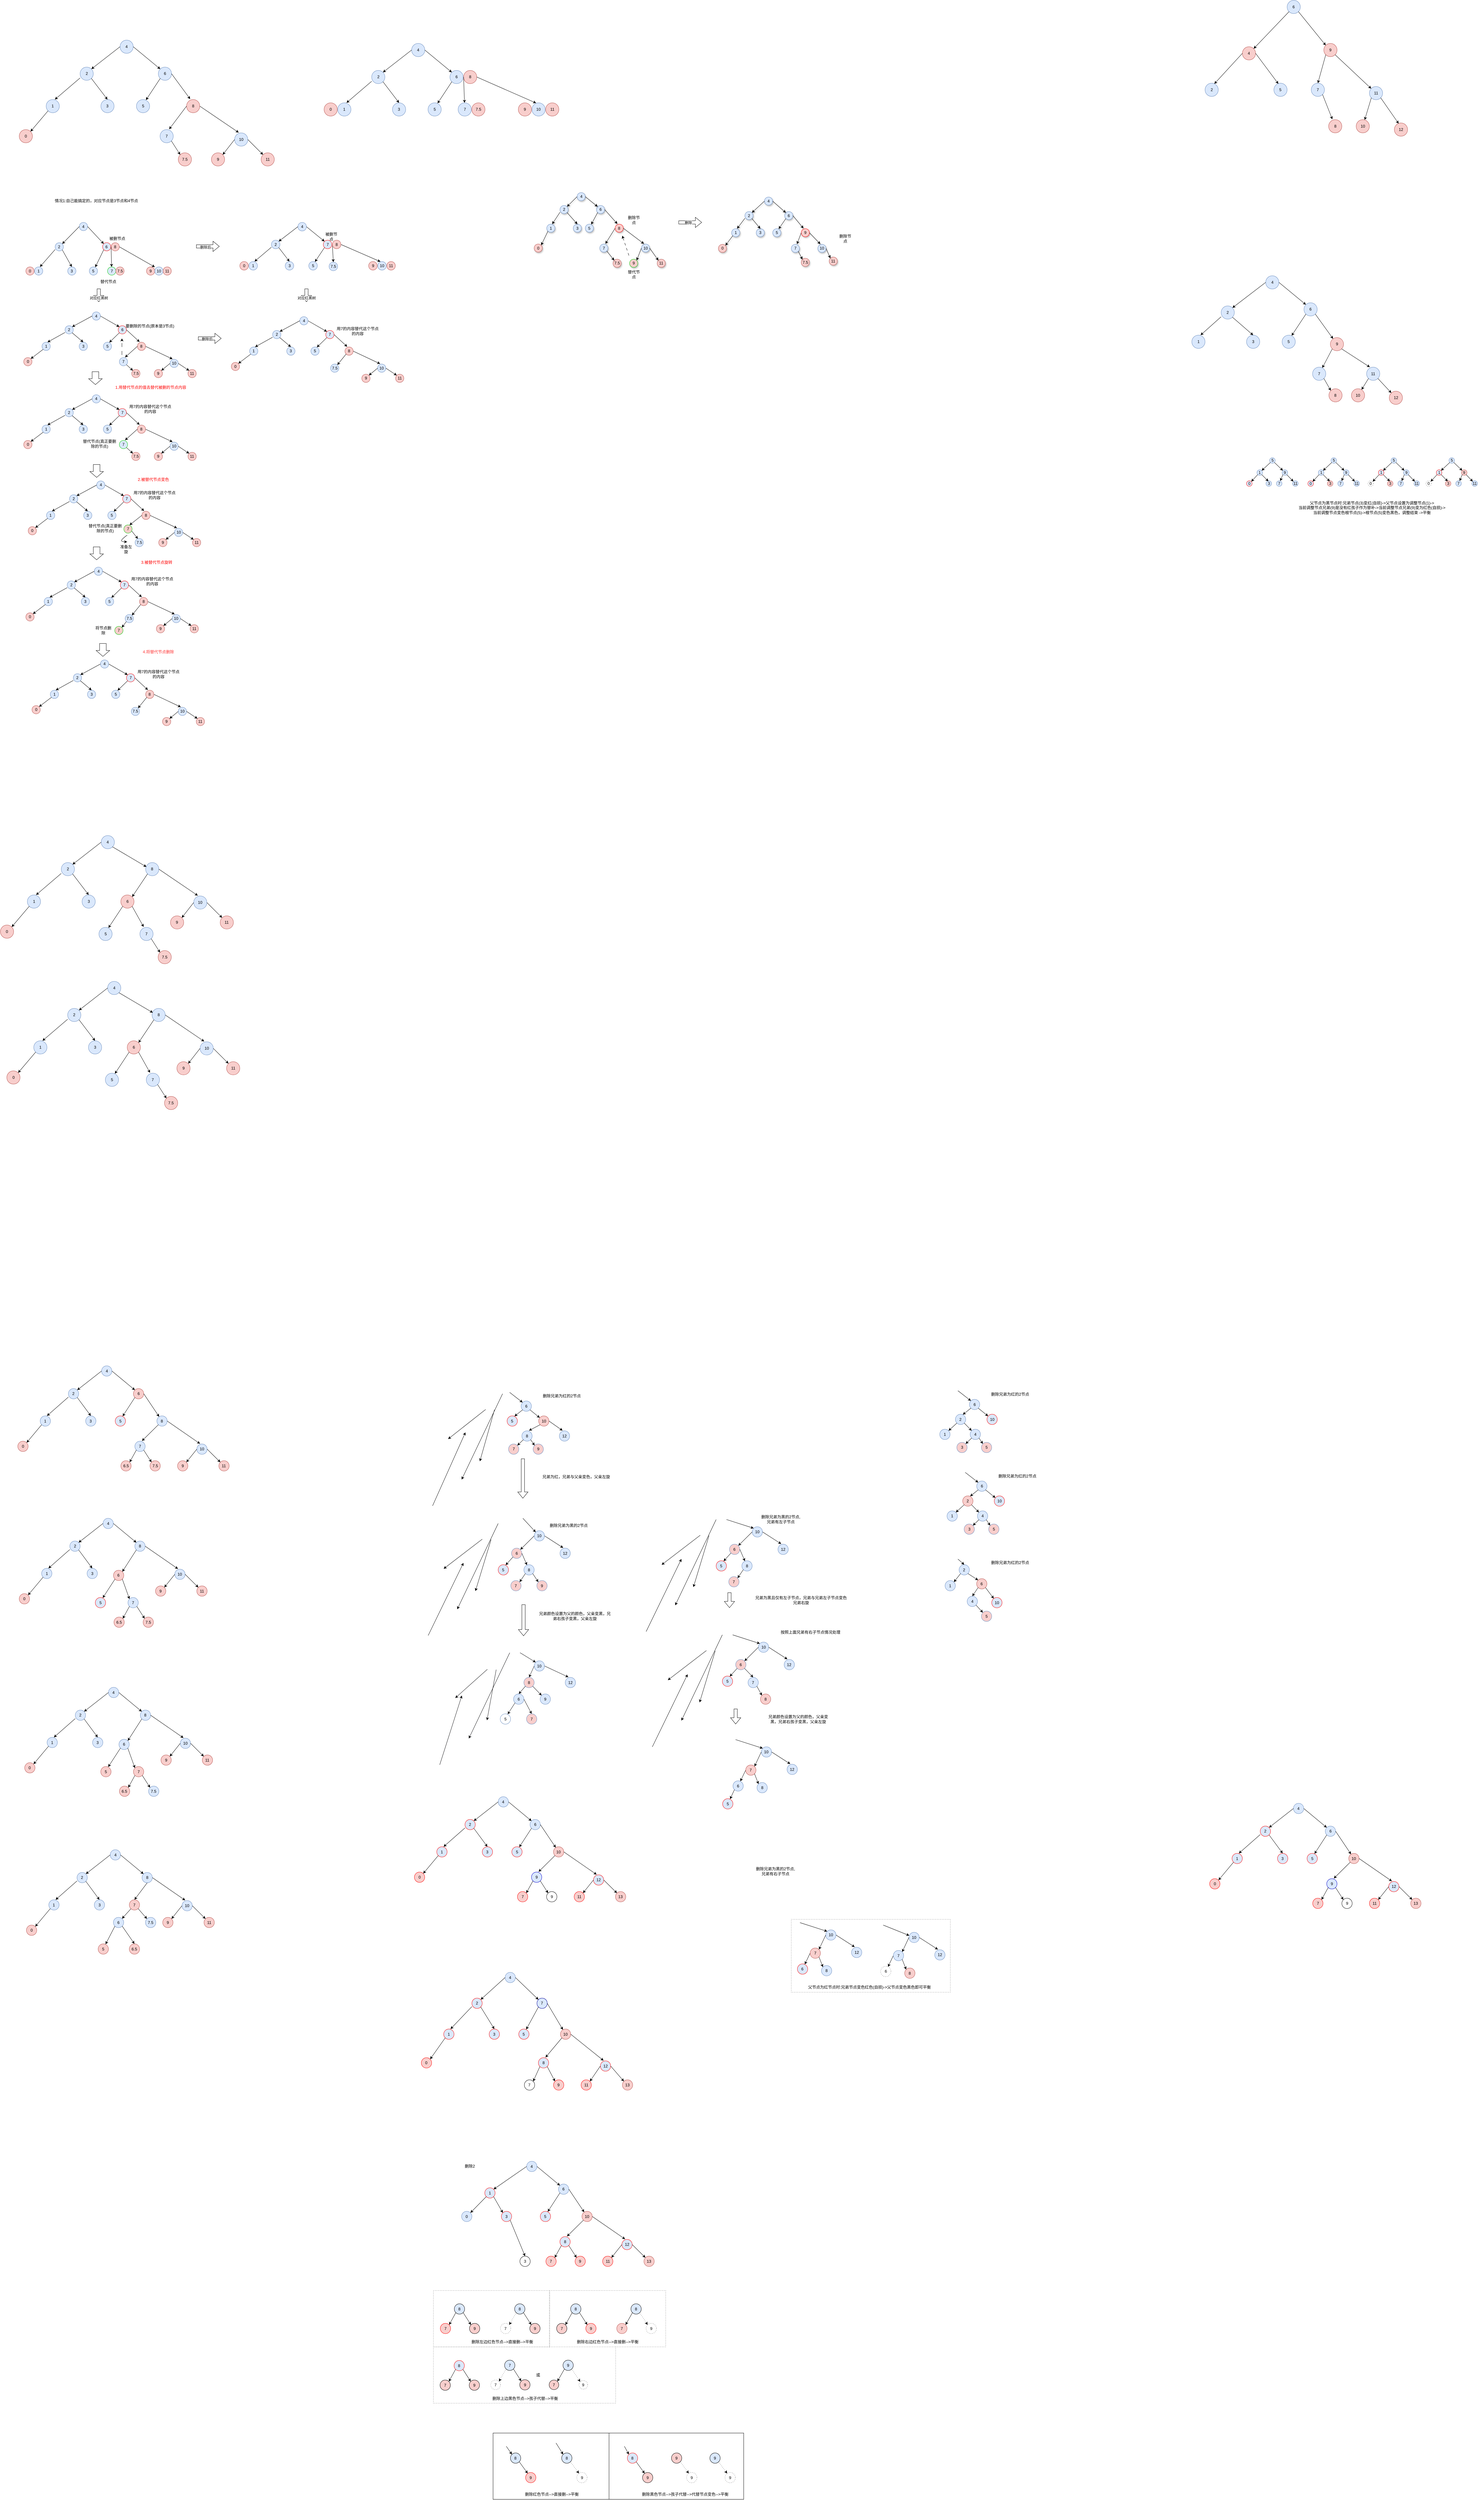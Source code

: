 <mxfile version="24.2.5" type="device">
  <diagram name="第 1 页" id="JvWrFgBl2yXUiVqZXlVV">
    <mxGraphModel dx="1554" dy="3110" grid="1" gridSize="10" guides="1" tooltips="1" connect="1" arrows="1" fold="1" page="1" pageScale="1" pageWidth="827" pageHeight="1169" math="0" shadow="0">
      <root>
        <mxCell id="0" />
        <mxCell id="1" parent="0" />
        <mxCell id="OBoy2DjIk7PJ6nIYyPVA-994" value="" style="rounded=0;whiteSpace=wrap;html=1;dashed=1;dashPattern=1 4;container=0;" vertex="1" parent="1">
          <mxGeometry x="540" y="7030" width="550" height="170" as="geometry" />
        </mxCell>
        <mxCell id="OBoy2DjIk7PJ6nIYyPVA-1017" value="" style="group" vertex="1" connectable="0" parent="1">
          <mxGeometry x="640.003" y="7189.999" width="569.997" height="150.521" as="geometry" />
        </mxCell>
        <mxCell id="OBoy2DjIk7PJ6nIYyPVA-1005" value="删除上边黑色节点--&amp;gt;孩子代替--&amp;gt;平衡" style="text;html=1;align=center;verticalAlign=middle;whiteSpace=wrap;rounded=0;container=0;" vertex="1" parent="OBoy2DjIk7PJ6nIYyPVA-1017">
          <mxGeometry x="65.477" y="-18.949" width="224" height="30" as="geometry" />
        </mxCell>
        <mxCell id="OBoy2DjIk7PJ6nIYyPVA-1013" value="" style="group" vertex="1" connectable="0" parent="OBoy2DjIk7PJ6nIYyPVA-1017">
          <mxGeometry x="153.017" width="376.98" height="150.001" as="geometry" />
        </mxCell>
        <mxCell id="OBoy2DjIk7PJ6nIYyPVA-1000" value="7" style="ellipse;whiteSpace=wrap;html=1;aspect=fixed;fillColor=#dae8fc;strokeColor=#000000;movable=1;resizable=1;rotatable=1;deletable=1;editable=1;locked=0;connectable=1;container=0;" vertex="1" parent="OBoy2DjIk7PJ6nIYyPVA-1013">
          <mxGeometry x="-38.234" y="-120" width="31.198" height="31.198" as="geometry" />
        </mxCell>
        <mxCell id="OBoy2DjIk7PJ6nIYyPVA-1001" value="9" style="ellipse;whiteSpace=wrap;html=1;aspect=fixed;fillColor=#f8cecc;strokeColor=#000000;movable=1;resizable=1;rotatable=1;deletable=1;editable=1;locked=0;connectable=1;container=0;" vertex="1" parent="OBoy2DjIk7PJ6nIYyPVA-1013">
          <mxGeometry x="7.483" y="-61.055" width="31.198" height="31.198" as="geometry" />
        </mxCell>
        <mxCell id="OBoy2DjIk7PJ6nIYyPVA-1002" value="" style="endArrow=classic;html=1;rounded=0;exitX=1;exitY=1;exitDx=0;exitDy=0;entryX=0;entryY=0;entryDx=0;entryDy=0;strokeColor=#000000;" edge="1" parent="OBoy2DjIk7PJ6nIYyPVA-1013" source="OBoy2DjIk7PJ6nIYyPVA-1000" target="OBoy2DjIk7PJ6nIYyPVA-1001">
          <mxGeometry width="50" height="50" relative="1" as="geometry">
            <mxPoint x="-59.019" y="6.312" as="sourcePoint" />
            <mxPoint x="-17.457" y="-35.792" as="targetPoint" />
          </mxGeometry>
        </mxCell>
        <mxCell id="OBoy2DjIk7PJ6nIYyPVA-1003" value="7" style="ellipse;whiteSpace=wrap;html=1;aspect=fixed;movable=1;resizable=1;rotatable=1;deletable=1;editable=1;locked=0;connectable=1;container=0;dashed=1;dashPattern=1 4;" vertex="1" parent="OBoy2DjIk7PJ6nIYyPVA-1013">
          <mxGeometry x="-80" y="-59.999" width="29.09" height="29.09" as="geometry" />
        </mxCell>
        <mxCell id="OBoy2DjIk7PJ6nIYyPVA-1004" value="" style="endArrow=classic;html=1;rounded=0;exitX=0;exitY=1;exitDx=0;exitDy=0;movable=1;resizable=1;rotatable=1;deletable=1;editable=1;locked=0;connectable=1;strokeColor=#000000;entryX=1;entryY=0;entryDx=0;entryDy=0;dashed=1;dashPattern=1 4;" edge="1" parent="OBoy2DjIk7PJ6nIYyPVA-1013" source="OBoy2DjIk7PJ6nIYyPVA-1000" target="OBoy2DjIk7PJ6nIYyPVA-1003">
          <mxGeometry width="50" height="50" relative="1" as="geometry">
            <mxPoint x="-93.4" y="-119.549" as="sourcePoint" />
            <mxPoint x="-55.32" y="-55.999" as="targetPoint" />
          </mxGeometry>
        </mxCell>
        <mxCell id="OBoy2DjIk7PJ6nIYyPVA-1014" value="" style="group" vertex="1" connectable="0" parent="OBoy2DjIk7PJ6nIYyPVA-1017">
          <mxGeometry x="249.217" y="-120" width="116.16" height="89.091" as="geometry" />
        </mxCell>
        <mxCell id="OBoy2DjIk7PJ6nIYyPVA-1007" value="9" style="ellipse;whiteSpace=wrap;html=1;aspect=fixed;fillColor=#dae8fc;strokeColor=#000000;movable=1;resizable=1;rotatable=1;deletable=1;editable=1;locked=0;connectable=1;container=0;" vertex="1" parent="OBoy2DjIk7PJ6nIYyPVA-1014">
          <mxGeometry x="41.766" width="31.198" height="31.198" as="geometry" />
        </mxCell>
        <mxCell id="OBoy2DjIk7PJ6nIYyPVA-1008" value="9" style="ellipse;whiteSpace=wrap;html=1;aspect=fixed;movable=1;resizable=1;rotatable=1;deletable=1;editable=1;locked=0;connectable=1;container=0;dashed=1;dashPattern=1 4;" vertex="1" parent="OBoy2DjIk7PJ6nIYyPVA-1014">
          <mxGeometry x="90" y="61.461" width="26.16" height="26.16" as="geometry" />
        </mxCell>
        <mxCell id="OBoy2DjIk7PJ6nIYyPVA-1009" value="" style="endArrow=classic;html=1;rounded=0;exitX=1;exitY=1;exitDx=0;exitDy=0;entryX=0;entryY=0;entryDx=0;entryDy=0;strokeColor=#000000;dashed=1;dashPattern=1 4;" edge="1" source="OBoy2DjIk7PJ6nIYyPVA-1007" target="OBoy2DjIk7PJ6nIYyPVA-1008" parent="OBoy2DjIk7PJ6nIYyPVA-1014">
          <mxGeometry width="50" height="50" relative="1" as="geometry">
            <mxPoint x="20.981" y="126.312" as="sourcePoint" />
            <mxPoint x="62.543" y="84.208" as="targetPoint" />
          </mxGeometry>
        </mxCell>
        <mxCell id="OBoy2DjIk7PJ6nIYyPVA-1010" value="7" style="ellipse;whiteSpace=wrap;html=1;aspect=fixed;movable=1;resizable=1;rotatable=1;deletable=1;editable=1;locked=0;connectable=1;container=0;fillColor=#f8cecc;strokeColor=#000000;" vertex="1" parent="OBoy2DjIk7PJ6nIYyPVA-1014">
          <mxGeometry y="60.001" width="29.09" height="29.09" as="geometry" />
        </mxCell>
        <mxCell id="OBoy2DjIk7PJ6nIYyPVA-1011" value="" style="endArrow=classic;html=1;rounded=0;exitX=0;exitY=1;exitDx=0;exitDy=0;movable=1;resizable=1;rotatable=1;deletable=1;editable=1;locked=0;connectable=1;strokeColor=#000000;entryX=1;entryY=0;entryDx=0;entryDy=0;" edge="1" source="OBoy2DjIk7PJ6nIYyPVA-1007" target="OBoy2DjIk7PJ6nIYyPVA-1010" parent="OBoy2DjIk7PJ6nIYyPVA-1014">
          <mxGeometry width="50" height="50" relative="1" as="geometry">
            <mxPoint x="-13.4" y="0.451" as="sourcePoint" />
            <mxPoint x="24.68" y="64.001" as="targetPoint" />
          </mxGeometry>
        </mxCell>
        <mxCell id="OBoy2DjIk7PJ6nIYyPVA-1015" value="" style="group" vertex="1" connectable="0" parent="OBoy2DjIk7PJ6nIYyPVA-1017">
          <mxGeometry x="-80" y="-118.95" width="119.218" height="90.143" as="geometry" />
        </mxCell>
        <mxCell id="OBoy2DjIk7PJ6nIYyPVA-995" value="8" style="ellipse;whiteSpace=wrap;html=1;aspect=fixed;fillColor=#dae8fc;strokeColor=#FF0000;movable=1;resizable=1;rotatable=1;deletable=1;editable=1;locked=0;connectable=1;container=0;" vertex="1" parent="OBoy2DjIk7PJ6nIYyPVA-1015">
          <mxGeometry x="42.303" width="31.198" height="31.198" as="geometry" />
        </mxCell>
        <mxCell id="OBoy2DjIk7PJ6nIYyPVA-996" value="9" style="ellipse;whiteSpace=wrap;html=1;aspect=fixed;fillColor=#f8cecc;strokeColor=#000000;movable=1;resizable=1;rotatable=1;deletable=1;editable=1;locked=0;connectable=1;container=0;" vertex="1" parent="OBoy2DjIk7PJ6nIYyPVA-1015">
          <mxGeometry x="88.02" y="58.945" width="31.198" height="31.198" as="geometry" />
        </mxCell>
        <mxCell id="OBoy2DjIk7PJ6nIYyPVA-997" value="" style="endArrow=classic;html=1;rounded=0;exitX=1;exitY=1;exitDx=0;exitDy=0;entryX=0;entryY=0;entryDx=0;entryDy=0;strokeColor=#000000;" edge="1" parent="OBoy2DjIk7PJ6nIYyPVA-1015" source="OBoy2DjIk7PJ6nIYyPVA-995" target="OBoy2DjIk7PJ6nIYyPVA-996">
          <mxGeometry width="50" height="50" relative="1" as="geometry">
            <mxPoint x="21.518" y="126.312" as="sourcePoint" />
            <mxPoint x="63.08" y="84.208" as="targetPoint" />
          </mxGeometry>
        </mxCell>
        <mxCell id="OBoy2DjIk7PJ6nIYyPVA-998" value="7" style="ellipse;whiteSpace=wrap;html=1;aspect=fixed;fillColor=#f8cecc;strokeColor=#000000;movable=1;resizable=1;rotatable=1;deletable=1;editable=1;locked=0;connectable=1;container=0;" vertex="1" parent="OBoy2DjIk7PJ6nIYyPVA-1015">
          <mxGeometry y="58.945" width="31.198" height="31.198" as="geometry" />
        </mxCell>
        <mxCell id="OBoy2DjIk7PJ6nIYyPVA-999" value="" style="endArrow=classic;html=1;rounded=0;exitX=0;exitY=1;exitDx=0;exitDy=0;entryX=1;entryY=0;entryDx=0;entryDy=0;movable=1;resizable=1;rotatable=1;deletable=1;editable=1;locked=0;connectable=1;strokeColor=#000000;" edge="1" parent="OBoy2DjIk7PJ6nIYyPVA-1015" source="OBoy2DjIk7PJ6nIYyPVA-995" target="OBoy2DjIk7PJ6nIYyPVA-998">
          <mxGeometry width="50" height="50" relative="1" as="geometry">
            <mxPoint x="-12.863" y="0.451" as="sourcePoint" />
            <mxPoint x="-57.863" y="60.451" as="targetPoint" />
          </mxGeometry>
        </mxCell>
        <mxCell id="OBoy2DjIk7PJ6nIYyPVA-1016" value="或" style="text;html=1;align=center;verticalAlign=middle;whiteSpace=wrap;rounded=0;" vertex="1" parent="OBoy2DjIk7PJ6nIYyPVA-1017">
          <mxGeometry x="186.217" y="-90.459" width="60" height="30" as="geometry" />
        </mxCell>
        <mxCell id="OBoy2DjIk7PJ6nIYyPVA-26" value="" style="group" vertex="1" connectable="0" parent="1">
          <mxGeometry x="210" y="80" width="710" height="220" as="geometry" />
        </mxCell>
        <mxCell id="OBoy2DjIk7PJ6nIYyPVA-6" value="0" style="ellipse;whiteSpace=wrap;html=1;aspect=fixed;fillColor=#f8cecc;strokeColor=#b85450;movable=1;resizable=1;rotatable=1;deletable=1;editable=1;locked=0;connectable=1;" vertex="1" parent="OBoy2DjIk7PJ6nIYyPVA-26">
          <mxGeometry y="179.259" width="39.944" height="39.944" as="geometry" />
        </mxCell>
        <mxCell id="OBoy2DjIk7PJ6nIYyPVA-56" value="" style="group" vertex="1" connectable="0" parent="OBoy2DjIk7PJ6nIYyPVA-26">
          <mxGeometry x="41.279" width="667.386" height="219.203" as="geometry" />
        </mxCell>
        <mxCell id="OBoy2DjIk7PJ6nIYyPVA-1" value="4" style="ellipse;whiteSpace=wrap;html=1;aspect=fixed;fillColor=#dae8fc;strokeColor=#6c8ebf;movable=1;resizable=1;rotatable=1;deletable=1;editable=1;locked=0;connectable=1;" vertex="1" parent="OBoy2DjIk7PJ6nIYyPVA-56">
          <mxGeometry x="222.907" width="39.944" height="39.944" as="geometry" />
        </mxCell>
        <mxCell id="OBoy2DjIk7PJ6nIYyPVA-3" value="2" style="ellipse;whiteSpace=wrap;html=1;aspect=fixed;fillColor=#dae8fc;strokeColor=#6c8ebf;movable=1;resizable=1;rotatable=1;deletable=1;editable=1;locked=0;connectable=1;" vertex="1" parent="OBoy2DjIk7PJ6nIYyPVA-56">
          <mxGeometry x="102.372" y="81.481" width="39.944" height="39.944" as="geometry" />
        </mxCell>
        <mxCell id="OBoy2DjIk7PJ6nIYyPVA-4" value="6" style="ellipse;whiteSpace=wrap;html=1;aspect=fixed;fillColor=#dae8fc;strokeColor=#6c8ebf;movable=1;resizable=1;rotatable=1;deletable=1;editable=1;locked=0;connectable=1;" vertex="1" parent="OBoy2DjIk7PJ6nIYyPVA-56">
          <mxGeometry x="338.488" y="81.481" width="39.944" height="39.944" as="geometry" />
        </mxCell>
        <mxCell id="OBoy2DjIk7PJ6nIYyPVA-5" value="3" style="ellipse;whiteSpace=wrap;html=1;aspect=fixed;fillColor=#dae8fc;strokeColor=#6c8ebf;movable=1;resizable=1;rotatable=1;deletable=1;editable=1;locked=0;connectable=1;" vertex="1" parent="OBoy2DjIk7PJ6nIYyPVA-56">
          <mxGeometry x="165.116" y="179.259" width="39.944" height="39.944" as="geometry" />
        </mxCell>
        <mxCell id="OBoy2DjIk7PJ6nIYyPVA-7" value="1" style="ellipse;whiteSpace=wrap;html=1;aspect=fixed;fillColor=#dae8fc;strokeColor=#6c8ebf;movable=1;resizable=1;rotatable=1;deletable=1;editable=1;locked=0;connectable=1;" vertex="1" parent="OBoy2DjIk7PJ6nIYyPVA-56">
          <mxGeometry y="179.259" width="39.944" height="39.944" as="geometry" />
        </mxCell>
        <mxCell id="OBoy2DjIk7PJ6nIYyPVA-8" value="8" style="ellipse;whiteSpace=wrap;html=1;aspect=fixed;fillColor=#f8cecc;strokeColor=#b85450;movable=1;resizable=1;rotatable=1;deletable=1;editable=1;locked=0;connectable=1;" vertex="1" parent="OBoy2DjIk7PJ6nIYyPVA-56">
          <mxGeometry x="379.767" y="81.481" width="39.944" height="39.944" as="geometry" />
        </mxCell>
        <mxCell id="OBoy2DjIk7PJ6nIYyPVA-9" value="5" style="ellipse;whiteSpace=wrap;html=1;aspect=fixed;fillColor=#dae8fc;strokeColor=#6c8ebf;movable=1;resizable=1;rotatable=1;deletable=1;editable=1;locked=0;connectable=1;" vertex="1" parent="OBoy2DjIk7PJ6nIYyPVA-56">
          <mxGeometry x="272.442" y="179.259" width="39.944" height="39.944" as="geometry" />
        </mxCell>
        <mxCell id="OBoy2DjIk7PJ6nIYyPVA-12" value="7" style="ellipse;whiteSpace=wrap;html=1;aspect=fixed;fillColor=#dae8fc;strokeColor=#6c8ebf;movable=1;resizable=1;rotatable=1;deletable=1;editable=1;locked=0;connectable=1;" vertex="1" parent="OBoy2DjIk7PJ6nIYyPVA-56">
          <mxGeometry x="363.256" y="179.259" width="39.944" height="39.944" as="geometry" />
        </mxCell>
        <mxCell id="OBoy2DjIk7PJ6nIYyPVA-13" value="7.5" style="ellipse;whiteSpace=wrap;html=1;aspect=fixed;fillColor=#f8cecc;strokeColor=#b85450;movable=1;resizable=1;rotatable=1;deletable=1;editable=1;locked=0;connectable=1;" vertex="1" parent="OBoy2DjIk7PJ6nIYyPVA-56">
          <mxGeometry x="404.535" y="179.259" width="39.944" height="39.944" as="geometry" />
        </mxCell>
        <mxCell id="OBoy2DjIk7PJ6nIYyPVA-14" value="9" style="ellipse;whiteSpace=wrap;html=1;aspect=fixed;fillColor=#f8cecc;strokeColor=#b85450;movable=1;resizable=1;rotatable=1;deletable=1;editable=1;locked=0;connectable=1;" vertex="1" parent="OBoy2DjIk7PJ6nIYyPVA-56">
          <mxGeometry x="544.884" y="179.259" width="39.944" height="39.944" as="geometry" />
        </mxCell>
        <mxCell id="OBoy2DjIk7PJ6nIYyPVA-15" value="10" style="ellipse;whiteSpace=wrap;html=1;aspect=fixed;fillColor=#dae8fc;strokeColor=#6c8ebf;movable=1;resizable=1;rotatable=1;deletable=1;editable=1;locked=0;connectable=1;" vertex="1" parent="OBoy2DjIk7PJ6nIYyPVA-56">
          <mxGeometry x="586.163" y="179.259" width="39.944" height="39.944" as="geometry" />
        </mxCell>
        <mxCell id="OBoy2DjIk7PJ6nIYyPVA-16" value="11" style="ellipse;whiteSpace=wrap;html=1;aspect=fixed;fillColor=#f8cecc;strokeColor=#b85450;movable=1;resizable=1;rotatable=1;deletable=1;editable=1;locked=0;connectable=1;" vertex="1" parent="OBoy2DjIk7PJ6nIYyPVA-56">
          <mxGeometry x="627.442" y="179.259" width="39.944" height="39.944" as="geometry" />
        </mxCell>
        <mxCell id="OBoy2DjIk7PJ6nIYyPVA-18" value="" style="endArrow=classic;html=1;rounded=0;exitX=0;exitY=0.5;exitDx=0;exitDy=0;entryX=1;entryY=0;entryDx=0;entryDy=0;movable=1;resizable=1;rotatable=1;deletable=1;editable=1;locked=0;connectable=1;" edge="1" parent="OBoy2DjIk7PJ6nIYyPVA-56" source="OBoy2DjIk7PJ6nIYyPVA-1" target="OBoy2DjIk7PJ6nIYyPVA-3">
          <mxGeometry width="50" height="50" relative="1" as="geometry">
            <mxPoint x="33.023" y="366.667" as="sourcePoint" />
            <mxPoint x="74.302" y="325.926" as="targetPoint" />
          </mxGeometry>
        </mxCell>
        <mxCell id="OBoy2DjIk7PJ6nIYyPVA-19" value="" style="endArrow=classic;html=1;rounded=0;entryX=0.66;entryY=0;entryDx=0;entryDy=0;exitX=0;exitY=0.82;exitDx=0;exitDy=0;exitPerimeter=0;entryPerimeter=0;movable=1;resizable=1;rotatable=1;deletable=1;editable=1;locked=0;connectable=1;" edge="1" parent="OBoy2DjIk7PJ6nIYyPVA-56" source="OBoy2DjIk7PJ6nIYyPVA-3" target="OBoy2DjIk7PJ6nIYyPVA-7">
          <mxGeometry width="50" height="50" relative="1" as="geometry">
            <mxPoint x="107.326" y="122.222" as="sourcePoint" />
            <mxPoint x="25.032" y="180.889" as="targetPoint" />
          </mxGeometry>
        </mxCell>
        <mxCell id="OBoy2DjIk7PJ6nIYyPVA-20" value="" style="endArrow=classic;html=1;rounded=0;exitX=1;exitY=1;exitDx=0;exitDy=0;entryX=0.5;entryY=0;entryDx=0;entryDy=0;movable=1;resizable=1;rotatable=1;deletable=1;editable=1;locked=0;connectable=1;" edge="1" parent="OBoy2DjIk7PJ6nIYyPVA-56" source="OBoy2DjIk7PJ6nIYyPVA-3" target="OBoy2DjIk7PJ6nIYyPVA-5">
          <mxGeometry width="50" height="50" relative="1" as="geometry">
            <mxPoint x="99.07" y="301.481" as="sourcePoint" />
            <mxPoint x="140.349" y="260.741" as="targetPoint" />
          </mxGeometry>
        </mxCell>
        <mxCell id="OBoy2DjIk7PJ6nIYyPVA-22" value="" style="endArrow=classic;html=1;rounded=0;exitX=1;exitY=0.5;exitDx=0;exitDy=0;entryX=0;entryY=0;entryDx=0;entryDy=0;movable=1;resizable=1;rotatable=1;deletable=1;editable=1;locked=0;connectable=1;" edge="1" parent="OBoy2DjIk7PJ6nIYyPVA-56" source="OBoy2DjIk7PJ6nIYyPVA-1" target="OBoy2DjIk7PJ6nIYyPVA-4">
          <mxGeometry width="50" height="50" relative="1" as="geometry">
            <mxPoint x="231.163" y="334.074" as="sourcePoint" />
            <mxPoint x="272.442" y="293.333" as="targetPoint" />
          </mxGeometry>
        </mxCell>
        <mxCell id="OBoy2DjIk7PJ6nIYyPVA-23" value="" style="endArrow=classic;html=1;rounded=0;exitX=0;exitY=1;exitDx=0;exitDy=0;entryX=0.72;entryY=0.04;entryDx=0;entryDy=0;entryPerimeter=0;movable=1;resizable=1;rotatable=1;deletable=1;editable=1;locked=0;connectable=1;" edge="1" parent="OBoy2DjIk7PJ6nIYyPVA-56" source="OBoy2DjIk7PJ6nIYyPVA-4" target="OBoy2DjIk7PJ6nIYyPVA-9">
          <mxGeometry width="50" height="50" relative="1" as="geometry">
            <mxPoint x="198.14" y="342.222" as="sourcePoint" />
            <mxPoint x="239.419" y="301.481" as="targetPoint" />
          </mxGeometry>
        </mxCell>
        <mxCell id="OBoy2DjIk7PJ6nIYyPVA-24" value="" style="endArrow=classic;html=1;rounded=0;exitX=0;exitY=0.5;exitDx=0;exitDy=0;movable=1;resizable=1;rotatable=1;deletable=1;editable=1;locked=0;connectable=1;" edge="1" parent="OBoy2DjIk7PJ6nIYyPVA-56" source="OBoy2DjIk7PJ6nIYyPVA-8" target="OBoy2DjIk7PJ6nIYyPVA-12">
          <mxGeometry width="50" height="50" relative="1" as="geometry">
            <mxPoint x="396.279" y="317.778" as="sourcePoint" />
            <mxPoint x="437.558" y="277.037" as="targetPoint" />
          </mxGeometry>
        </mxCell>
        <mxCell id="OBoy2DjIk7PJ6nIYyPVA-25" value="" style="endArrow=classic;html=1;rounded=0;exitX=1;exitY=0.5;exitDx=0;exitDy=0;movable=1;resizable=1;rotatable=1;deletable=1;editable=1;locked=0;connectable=1;" edge="1" parent="OBoy2DjIk7PJ6nIYyPVA-56" source="OBoy2DjIk7PJ6nIYyPVA-8">
          <mxGeometry width="50" height="50" relative="1" as="geometry">
            <mxPoint x="470.581" y="171.111" as="sourcePoint" />
            <mxPoint x="598.721" y="180" as="targetPoint" />
          </mxGeometry>
        </mxCell>
        <mxCell id="OBoy2DjIk7PJ6nIYyPVA-58" value="情况1:自己能搞定的，对应节点是3节点和4节点" style="text;html=1;align=center;verticalAlign=middle;whiteSpace=wrap;rounded=0;" vertex="1" parent="1">
          <mxGeometry x="-621.8" y="540" width="290" height="30" as="geometry" />
        </mxCell>
        <mxCell id="OBoy2DjIk7PJ6nIYyPVA-60" value="4" style="ellipse;whiteSpace=wrap;html=1;aspect=fixed;fillColor=#dae8fc;strokeColor=#6c8ebf;movable=1;resizable=1;rotatable=1;deletable=1;editable=1;locked=0;connectable=1;" vertex="1" parent="1">
          <mxGeometry x="-489.883" y="890" width="25" height="25" as="geometry" />
        </mxCell>
        <mxCell id="OBoy2DjIk7PJ6nIYyPVA-61" value="2" style="ellipse;whiteSpace=wrap;html=1;aspect=fixed;fillColor=#dae8fc;strokeColor=#6c8ebf;movable=1;resizable=1;rotatable=1;deletable=1;editable=1;locked=0;connectable=1;" vertex="1" parent="1">
          <mxGeometry x="-571.739" y="931.601" width="25" height="25" as="geometry" />
        </mxCell>
        <mxCell id="OBoy2DjIk7PJ6nIYyPVA-62" value="6" style="ellipse;whiteSpace=wrap;html=1;aspect=fixed;fillColor=#dae8fc;strokeColor=#FF0000;movable=1;resizable=1;rotatable=1;deletable=1;editable=1;locked=0;connectable=1;labelBorderColor=none;" vertex="1" parent="1">
          <mxGeometry x="-411.391" y="931.601" width="25" height="25" as="geometry" />
        </mxCell>
        <mxCell id="OBoy2DjIk7PJ6nIYyPVA-63" value="3" style="ellipse;whiteSpace=wrap;html=1;aspect=fixed;fillColor=#dae8fc;strokeColor=#6c8ebf;movable=1;resizable=1;rotatable=1;deletable=1;editable=1;locked=0;connectable=1;" vertex="1" parent="1">
          <mxGeometry x="-529.129" y="981.523" width="25" height="25" as="geometry" />
        </mxCell>
        <mxCell id="OBoy2DjIk7PJ6nIYyPVA-64" value="0" style="ellipse;whiteSpace=wrap;html=1;aspect=fixed;fillColor=#f8cecc;strokeColor=#b85450;movable=1;resizable=1;rotatable=1;deletable=1;editable=1;locked=0;connectable=1;" vertex="1" parent="1">
          <mxGeometry x="-696.459" y="1027.851" width="25" height="25" as="geometry" />
        </mxCell>
        <mxCell id="OBoy2DjIk7PJ6nIYyPVA-65" value="1" style="ellipse;whiteSpace=wrap;html=1;aspect=fixed;fillColor=#dae8fc;strokeColor=#6c8ebf;movable=1;resizable=1;rotatable=1;deletable=1;editable=1;locked=0;connectable=1;" vertex="1" parent="1">
          <mxGeometry x="-641.261" y="981.523" width="25" height="25" as="geometry" />
        </mxCell>
        <mxCell id="OBoy2DjIk7PJ6nIYyPVA-66" value="8" style="ellipse;whiteSpace=wrap;html=1;aspect=fixed;fillColor=#f8cecc;strokeColor=#b85450;movable=1;resizable=1;rotatable=1;deletable=1;editable=1;locked=0;connectable=1;" vertex="1" parent="1">
          <mxGeometry x="-353.511" y="981.524" width="25" height="25" as="geometry" />
        </mxCell>
        <mxCell id="OBoy2DjIk7PJ6nIYyPVA-67" value="5" style="ellipse;whiteSpace=wrap;html=1;aspect=fixed;fillColor=#dae8fc;strokeColor=#6c8ebf;movable=1;resizable=1;rotatable=1;deletable=1;editable=1;locked=0;connectable=1;" vertex="1" parent="1">
          <mxGeometry x="-456.243" y="981.523" width="25" height="25" as="geometry" />
        </mxCell>
        <mxCell id="OBoy2DjIk7PJ6nIYyPVA-68" value="7" style="ellipse;whiteSpace=wrap;html=1;aspect=fixed;fillColor=#dae8fc;strokeColor=#6c8ebf;movable=1;resizable=1;rotatable=1;deletable=1;editable=1;locked=0;connectable=1;" vertex="1" parent="1">
          <mxGeometry x="-407.834" y="1027.851" width="25" height="25" as="geometry" />
        </mxCell>
        <mxCell id="OBoy2DjIk7PJ6nIYyPVA-69" value="7.5" style="ellipse;whiteSpace=wrap;html=1;aspect=fixed;fillColor=#f8cecc;strokeColor=#b85450;movable=1;resizable=1;rotatable=1;deletable=1;editable=1;locked=0;connectable=1;" vertex="1" parent="1">
          <mxGeometry x="-370.484" y="1063.59" width="25" height="25" as="geometry" />
        </mxCell>
        <mxCell id="OBoy2DjIk7PJ6nIYyPVA-70" value="9" style="ellipse;whiteSpace=wrap;html=1;aspect=fixed;fillColor=#f8cecc;strokeColor=#b85450;movable=1;resizable=1;rotatable=1;deletable=1;editable=1;locked=0;connectable=1;" vertex="1" parent="1">
          <mxGeometry x="-302.573" y="1063.59" width="25" height="25" as="geometry" />
        </mxCell>
        <mxCell id="OBoy2DjIk7PJ6nIYyPVA-71" value="10" style="ellipse;whiteSpace=wrap;html=1;aspect=fixed;fillColor=#dae8fc;strokeColor=#6c8ebf;movable=1;resizable=1;rotatable=1;deletable=1;editable=1;locked=0;connectable=1;" vertex="1" parent="1">
          <mxGeometry x="-255.036" y="1032.957" width="25" height="25" as="geometry" />
        </mxCell>
        <mxCell id="OBoy2DjIk7PJ6nIYyPVA-72" value="11" style="ellipse;whiteSpace=wrap;html=1;aspect=fixed;fillColor=#f8cecc;strokeColor=#b85450;movable=1;resizable=1;rotatable=1;deletable=1;editable=1;locked=0;connectable=1;" vertex="1" parent="1">
          <mxGeometry x="-200.708" y="1063.59" width="25" height="25" as="geometry" />
        </mxCell>
        <mxCell id="OBoy2DjIk7PJ6nIYyPVA-73" value="" style="endArrow=classic;html=1;rounded=0;exitX=0;exitY=0.5;exitDx=0;exitDy=0;entryX=1;entryY=0;entryDx=0;entryDy=0;movable=1;resizable=1;rotatable=1;deletable=1;editable=1;locked=0;connectable=1;" edge="1" parent="1" source="OBoy2DjIk7PJ6nIYyPVA-60" target="OBoy2DjIk7PJ6nIYyPVA-61">
          <mxGeometry width="50" height="50" relative="1" as="geometry">
            <mxPoint x="-618.835" y="1077.206" as="sourcePoint" />
            <mxPoint x="-590.802" y="1056.405" as="targetPoint" />
          </mxGeometry>
        </mxCell>
        <mxCell id="OBoy2DjIk7PJ6nIYyPVA-74" value="" style="endArrow=classic;html=1;rounded=0;entryX=0.66;entryY=0;entryDx=0;entryDy=0;exitX=0;exitY=0.82;exitDx=0;exitDy=0;exitPerimeter=0;entryPerimeter=0;movable=1;resizable=1;rotatable=1;deletable=1;editable=1;locked=0;connectable=1;" edge="1" parent="1" source="OBoy2DjIk7PJ6nIYyPVA-61" target="OBoy2DjIk7PJ6nIYyPVA-65">
          <mxGeometry width="50" height="50" relative="1" as="geometry">
            <mxPoint x="-568.375" y="952.402" as="sourcePoint" />
            <mxPoint x="-624.262" y="982.355" as="targetPoint" />
          </mxGeometry>
        </mxCell>
        <mxCell id="OBoy2DjIk7PJ6nIYyPVA-75" value="" style="endArrow=classic;html=1;rounded=0;exitX=1;exitY=1;exitDx=0;exitDy=0;entryX=0.5;entryY=0;entryDx=0;entryDy=0;movable=1;resizable=1;rotatable=1;deletable=1;editable=1;locked=0;connectable=1;" edge="1" parent="1" source="OBoy2DjIk7PJ6nIYyPVA-61" target="OBoy2DjIk7PJ6nIYyPVA-63">
          <mxGeometry width="50" height="50" relative="1" as="geometry">
            <mxPoint x="-573.982" y="1043.925" as="sourcePoint" />
            <mxPoint x="-545.949" y="1023.124" as="targetPoint" />
          </mxGeometry>
        </mxCell>
        <mxCell id="OBoy2DjIk7PJ6nIYyPVA-76" value="" style="endArrow=classic;html=1;rounded=0;exitX=1;exitY=0.5;exitDx=0;exitDy=0;entryX=0;entryY=0;entryDx=0;entryDy=0;movable=1;resizable=1;rotatable=1;deletable=1;editable=1;locked=0;connectable=1;" edge="1" parent="1" source="OBoy2DjIk7PJ6nIYyPVA-60" target="OBoy2DjIk7PJ6nIYyPVA-62">
          <mxGeometry width="50" height="50" relative="1" as="geometry">
            <mxPoint x="-484.276" y="1060.565" as="sourcePoint" />
            <mxPoint x="-456.243" y="1039.765" as="targetPoint" />
          </mxGeometry>
        </mxCell>
        <mxCell id="OBoy2DjIk7PJ6nIYyPVA-77" value="" style="endArrow=classic;html=1;rounded=0;exitX=0;exitY=1;exitDx=0;exitDy=0;entryX=0.72;entryY=0.04;entryDx=0;entryDy=0;entryPerimeter=0;movable=1;resizable=1;rotatable=1;deletable=1;editable=1;locked=0;connectable=1;" edge="1" parent="1" source="OBoy2DjIk7PJ6nIYyPVA-62" target="OBoy2DjIk7PJ6nIYyPVA-67">
          <mxGeometry width="50" height="50" relative="1" as="geometry">
            <mxPoint x="-506.703" y="1064.725" as="sourcePoint" />
            <mxPoint x="-478.67" y="1043.925" as="targetPoint" />
          </mxGeometry>
        </mxCell>
        <mxCell id="OBoy2DjIk7PJ6nIYyPVA-78" value="" style="endArrow=classic;html=1;rounded=0;exitX=0;exitY=0.5;exitDx=0;exitDy=0;entryX=0.688;entryY=-0.025;entryDx=0;entryDy=0;movable=1;resizable=1;rotatable=1;deletable=1;editable=1;locked=0;connectable=1;entryPerimeter=0;" edge="1" parent="1" source="OBoy2DjIk7PJ6nIYyPVA-66" target="OBoy2DjIk7PJ6nIYyPVA-68">
          <mxGeometry width="50" height="50" relative="1" as="geometry">
            <mxPoint x="-402.704" y="1052.245" as="sourcePoint" />
            <mxPoint x="-374.671" y="1031.444" as="targetPoint" />
          </mxGeometry>
        </mxCell>
        <mxCell id="OBoy2DjIk7PJ6nIYyPVA-79" value="" style="endArrow=classic;html=1;rounded=0;exitX=1;exitY=0.5;exitDx=0;exitDy=0;entryX=0.313;entryY=-0.025;entryDx=0;entryDy=0;movable=1;resizable=1;rotatable=1;deletable=1;editable=1;locked=0;connectable=1;entryPerimeter=0;" edge="1" parent="1" source="OBoy2DjIk7PJ6nIYyPVA-66" target="OBoy2DjIk7PJ6nIYyPVA-71">
          <mxGeometry width="50" height="50" relative="1" as="geometry">
            <mxPoint x="-352.245" y="977.363" as="sourcePoint" />
            <mxPoint x="-324.212" y="956.562" as="targetPoint" />
          </mxGeometry>
        </mxCell>
        <mxCell id="OBoy2DjIk7PJ6nIYyPVA-80" value="" style="endArrow=classic;html=1;rounded=0;exitX=1;exitY=0.5;exitDx=0;exitDy=0;entryX=0.275;entryY=-0.032;entryDx=0;entryDy=0;entryPerimeter=0;" edge="1" parent="1" source="OBoy2DjIk7PJ6nIYyPVA-62" target="OBoy2DjIk7PJ6nIYyPVA-66">
          <mxGeometry width="50" height="50" relative="1" as="geometry">
            <mxPoint x="-574.219" y="1119.752" as="sourcePoint" />
            <mxPoint x="-540.263" y="1094.224" as="targetPoint" />
          </mxGeometry>
        </mxCell>
        <mxCell id="OBoy2DjIk7PJ6nIYyPVA-81" value="" style="endArrow=classic;html=1;rounded=0;exitX=1;exitY=1;exitDx=0;exitDy=0;entryX=0;entryY=0;entryDx=0;entryDy=0;" edge="1" parent="1" source="OBoy2DjIk7PJ6nIYyPVA-68" target="OBoy2DjIk7PJ6nIYyPVA-69">
          <mxGeometry width="50" height="50" relative="1" as="geometry">
            <mxPoint x="-424.815" y="1104.436" as="sourcePoint" />
            <mxPoint x="-390.859" y="1078.907" as="targetPoint" />
          </mxGeometry>
        </mxCell>
        <mxCell id="OBoy2DjIk7PJ6nIYyPVA-82" value="" style="endArrow=classic;html=1;rounded=0;exitX=0;exitY=0.5;exitDx=0;exitDy=0;entryX=1;entryY=0;entryDx=0;entryDy=0;" edge="1" parent="1" source="OBoy2DjIk7PJ6nIYyPVA-71" target="OBoy2DjIk7PJ6nIYyPVA-70">
          <mxGeometry width="50" height="50" relative="1" as="geometry">
            <mxPoint x="-295.784" y="1124.858" as="sourcePoint" />
            <mxPoint x="-272.695" y="1063.591" as="targetPoint" />
          </mxGeometry>
        </mxCell>
        <mxCell id="OBoy2DjIk7PJ6nIYyPVA-83" value="" style="endArrow=classic;html=1;rounded=0;entryX=0;entryY=0;entryDx=0;entryDy=0;exitX=1;exitY=0.5;exitDx=0;exitDy=0;" edge="1" parent="1" source="OBoy2DjIk7PJ6nIYyPVA-71" target="OBoy2DjIk7PJ6nIYyPVA-72">
          <mxGeometry width="50" height="50" relative="1" as="geometry">
            <mxPoint x="-200.709" y="1043.168" as="sourcePoint" />
            <mxPoint x="-132.798" y="1109.541" as="targetPoint" />
          </mxGeometry>
        </mxCell>
        <mxCell id="OBoy2DjIk7PJ6nIYyPVA-84" value="" style="endArrow=classic;html=1;rounded=0;exitX=0;exitY=1;exitDx=0;exitDy=0;entryX=1;entryY=0;entryDx=0;entryDy=0;" edge="1" parent="1" source="OBoy2DjIk7PJ6nIYyPVA-65" target="OBoy2DjIk7PJ6nIYyPVA-64">
          <mxGeometry width="50" height="50" relative="1" as="geometry">
            <mxPoint x="-662.503" y="1104.436" as="sourcePoint" />
            <mxPoint x="-628.548" y="1078.907" as="targetPoint" />
          </mxGeometry>
        </mxCell>
        <mxCell id="OBoy2DjIk7PJ6nIYyPVA-85" value="要删除的节点(原本是3节点)" style="text;html=1;align=center;verticalAlign=middle;whiteSpace=wrap;rounded=0;" vertex="1" parent="1">
          <mxGeometry x="-401.05" y="925.74" width="171.05" height="15.32" as="geometry" />
        </mxCell>
        <mxCell id="OBoy2DjIk7PJ6nIYyPVA-86" value="4" style="ellipse;whiteSpace=wrap;html=1;fillColor=#dae8fc;strokeColor=#6c8ebf;movable=1;resizable=1;rotatable=1;deletable=1;editable=1;locked=0;connectable=1;aspect=fixed;" vertex="1" parent="1">
          <mxGeometry x="-489.881" y="1139.996" width="25" height="25" as="geometry" />
        </mxCell>
        <mxCell id="OBoy2DjIk7PJ6nIYyPVA-87" value="2" style="ellipse;whiteSpace=wrap;html=1;fillColor=#dae8fc;strokeColor=#6c8ebf;movable=1;resizable=1;rotatable=1;deletable=1;editable=1;locked=0;connectable=1;aspect=fixed;" vertex="1" parent="1">
          <mxGeometry x="-571.737" y="1181.598" width="25" height="25" as="geometry" />
        </mxCell>
        <mxCell id="OBoy2DjIk7PJ6nIYyPVA-88" value="7" style="ellipse;whiteSpace=wrap;html=1;fillColor=#dae8fc;strokeColor=#FF0000;movable=1;resizable=1;rotatable=1;deletable=1;editable=1;locked=0;connectable=1;labelBorderColor=none;aspect=fixed;" vertex="1" parent="1">
          <mxGeometry x="-411.389" y="1181.598" width="25" height="25" as="geometry" />
        </mxCell>
        <mxCell id="OBoy2DjIk7PJ6nIYyPVA-89" value="3" style="ellipse;whiteSpace=wrap;html=1;fillColor=#dae8fc;strokeColor=#6c8ebf;movable=1;resizable=1;rotatable=1;deletable=1;editable=1;locked=0;connectable=1;aspect=fixed;" vertex="1" parent="1">
          <mxGeometry x="-529.127" y="1231.519" width="25" height="25" as="geometry" />
        </mxCell>
        <mxCell id="OBoy2DjIk7PJ6nIYyPVA-90" value="0" style="ellipse;whiteSpace=wrap;html=1;fillColor=#f8cecc;strokeColor=#b85450;movable=1;resizable=1;rotatable=1;deletable=1;editable=1;locked=0;connectable=1;aspect=fixed;" vertex="1" parent="1">
          <mxGeometry x="-696.456" y="1277.848" width="25" height="25" as="geometry" />
        </mxCell>
        <mxCell id="OBoy2DjIk7PJ6nIYyPVA-91" value="1" style="ellipse;whiteSpace=wrap;html=1;fillColor=#dae8fc;strokeColor=#6c8ebf;movable=1;resizable=1;rotatable=1;deletable=1;editable=1;locked=0;connectable=1;aspect=fixed;" vertex="1" parent="1">
          <mxGeometry x="-641.259" y="1231.519" width="25" height="25" as="geometry" />
        </mxCell>
        <mxCell id="OBoy2DjIk7PJ6nIYyPVA-92" value="8" style="ellipse;whiteSpace=wrap;html=1;fillColor=#f8cecc;strokeColor=#b85450;movable=1;resizable=1;rotatable=1;deletable=1;editable=1;locked=0;connectable=1;aspect=fixed;" vertex="1" parent="1">
          <mxGeometry x="-353.509" y="1231.52" width="25" height="25" as="geometry" />
        </mxCell>
        <mxCell id="OBoy2DjIk7PJ6nIYyPVA-93" value="5" style="ellipse;whiteSpace=wrap;html=1;fillColor=#dae8fc;strokeColor=#6c8ebf;movable=1;resizable=1;rotatable=1;deletable=1;editable=1;locked=0;connectable=1;aspect=fixed;" vertex="1" parent="1">
          <mxGeometry x="-456.241" y="1231.519" width="25" height="25" as="geometry" />
        </mxCell>
        <mxCell id="OBoy2DjIk7PJ6nIYyPVA-94" value="7" style="ellipse;whiteSpace=wrap;html=1;fillColor=#dae8fc;strokeColor=#00CC00;movable=1;resizable=1;rotatable=1;deletable=1;editable=1;locked=0;connectable=1;aspect=fixed;" vertex="1" parent="1">
          <mxGeometry x="-407.832" y="1277.848" width="25" height="25" as="geometry" />
        </mxCell>
        <mxCell id="OBoy2DjIk7PJ6nIYyPVA-95" value="7.5" style="ellipse;whiteSpace=wrap;html=1;fillColor=#f8cecc;strokeColor=#b85450;movable=1;resizable=1;rotatable=1;deletable=1;editable=1;locked=0;connectable=1;aspect=fixed;" vertex="1" parent="1">
          <mxGeometry x="-370.481" y="1313.587" width="25" height="25" as="geometry" />
        </mxCell>
        <mxCell id="OBoy2DjIk7PJ6nIYyPVA-96" value="9" style="ellipse;whiteSpace=wrap;html=1;fillColor=#f8cecc;strokeColor=#b85450;movable=1;resizable=1;rotatable=1;deletable=1;editable=1;locked=0;connectable=1;aspect=fixed;" vertex="1" parent="1">
          <mxGeometry x="-302.571" y="1313.587" width="25" height="25" as="geometry" />
        </mxCell>
        <mxCell id="OBoy2DjIk7PJ6nIYyPVA-97" value="10" style="ellipse;whiteSpace=wrap;html=1;fillColor=#dae8fc;strokeColor=#6c8ebf;movable=1;resizable=1;rotatable=1;deletable=1;editable=1;locked=0;connectable=1;aspect=fixed;" vertex="1" parent="1">
          <mxGeometry x="-255.034" y="1282.953" width="25" height="25" as="geometry" />
        </mxCell>
        <mxCell id="OBoy2DjIk7PJ6nIYyPVA-98" value="11" style="ellipse;whiteSpace=wrap;html=1;fillColor=#f8cecc;strokeColor=#b85450;movable=1;resizable=1;rotatable=1;deletable=1;editable=1;locked=0;connectable=1;aspect=fixed;" vertex="1" parent="1">
          <mxGeometry x="-200.706" y="1313.587" width="25" height="25" as="geometry" />
        </mxCell>
        <mxCell id="OBoy2DjIk7PJ6nIYyPVA-99" value="" style="endArrow=classic;html=1;rounded=0;exitX=0;exitY=0.5;exitDx=0;exitDy=0;entryX=1;entryY=0;entryDx=0;entryDy=0;movable=1;resizable=1;rotatable=1;deletable=1;editable=1;locked=0;connectable=1;" edge="1" source="OBoy2DjIk7PJ6nIYyPVA-86" target="OBoy2DjIk7PJ6nIYyPVA-87" parent="1">
          <mxGeometry width="50" height="50" relative="1" as="geometry">
            <mxPoint x="-618.833" y="1327.202" as="sourcePoint" />
            <mxPoint x="-590.8" y="1306.401" as="targetPoint" />
          </mxGeometry>
        </mxCell>
        <mxCell id="OBoy2DjIk7PJ6nIYyPVA-100" value="" style="endArrow=classic;html=1;rounded=0;entryX=0.66;entryY=0;entryDx=0;entryDy=0;exitX=0;exitY=0.82;exitDx=0;exitDy=0;exitPerimeter=0;entryPerimeter=0;movable=1;resizable=1;rotatable=1;deletable=1;editable=1;locked=0;connectable=1;" edge="1" source="OBoy2DjIk7PJ6nIYyPVA-87" target="OBoy2DjIk7PJ6nIYyPVA-91" parent="1">
          <mxGeometry width="50" height="50" relative="1" as="geometry">
            <mxPoint x="-568.373" y="1202.398" as="sourcePoint" />
            <mxPoint x="-624.26" y="1232.351" as="targetPoint" />
          </mxGeometry>
        </mxCell>
        <mxCell id="OBoy2DjIk7PJ6nIYyPVA-101" value="" style="endArrow=classic;html=1;rounded=0;exitX=1;exitY=1;exitDx=0;exitDy=0;entryX=0.5;entryY=0;entryDx=0;entryDy=0;movable=1;resizable=1;rotatable=1;deletable=1;editable=1;locked=0;connectable=1;" edge="1" source="OBoy2DjIk7PJ6nIYyPVA-87" target="OBoy2DjIk7PJ6nIYyPVA-89" parent="1">
          <mxGeometry width="50" height="50" relative="1" as="geometry">
            <mxPoint x="-573.98" y="1293.921" as="sourcePoint" />
            <mxPoint x="-545.947" y="1273.12" as="targetPoint" />
          </mxGeometry>
        </mxCell>
        <mxCell id="OBoy2DjIk7PJ6nIYyPVA-102" value="" style="endArrow=classic;html=1;rounded=0;exitX=1;exitY=0.5;exitDx=0;exitDy=0;entryX=0;entryY=0;entryDx=0;entryDy=0;movable=1;resizable=1;rotatable=1;deletable=1;editable=1;locked=0;connectable=1;" edge="1" source="OBoy2DjIk7PJ6nIYyPVA-86" target="OBoy2DjIk7PJ6nIYyPVA-88" parent="1">
          <mxGeometry width="50" height="50" relative="1" as="geometry">
            <mxPoint x="-484.274" y="1310.562" as="sourcePoint" />
            <mxPoint x="-456.241" y="1289.761" as="targetPoint" />
          </mxGeometry>
        </mxCell>
        <mxCell id="OBoy2DjIk7PJ6nIYyPVA-103" value="" style="endArrow=classic;html=1;rounded=0;exitX=0;exitY=1;exitDx=0;exitDy=0;entryX=0.72;entryY=0.04;entryDx=0;entryDy=0;entryPerimeter=0;movable=1;resizable=1;rotatable=1;deletable=1;editable=1;locked=0;connectable=1;" edge="1" source="OBoy2DjIk7PJ6nIYyPVA-88" target="OBoy2DjIk7PJ6nIYyPVA-93" parent="1">
          <mxGeometry width="50" height="50" relative="1" as="geometry">
            <mxPoint x="-506.701" y="1314.722" as="sourcePoint" />
            <mxPoint x="-478.668" y="1293.921" as="targetPoint" />
          </mxGeometry>
        </mxCell>
        <mxCell id="OBoy2DjIk7PJ6nIYyPVA-104" value="" style="endArrow=classic;html=1;rounded=0;exitX=0;exitY=0.5;exitDx=0;exitDy=0;entryX=0.688;entryY=-0.025;entryDx=0;entryDy=0;movable=1;resizable=1;rotatable=1;deletable=1;editable=1;locked=0;connectable=1;entryPerimeter=0;" edge="1" source="OBoy2DjIk7PJ6nIYyPVA-92" target="OBoy2DjIk7PJ6nIYyPVA-94" parent="1">
          <mxGeometry width="50" height="50" relative="1" as="geometry">
            <mxPoint x="-402.702" y="1302.241" as="sourcePoint" />
            <mxPoint x="-374.669" y="1281.441" as="targetPoint" />
          </mxGeometry>
        </mxCell>
        <mxCell id="OBoy2DjIk7PJ6nIYyPVA-105" value="" style="endArrow=classic;html=1;rounded=0;exitX=1;exitY=0.5;exitDx=0;exitDy=0;entryX=0.313;entryY=-0.025;entryDx=0;entryDy=0;movable=1;resizable=1;rotatable=1;deletable=1;editable=1;locked=0;connectable=1;entryPerimeter=0;" edge="1" source="OBoy2DjIk7PJ6nIYyPVA-92" target="OBoy2DjIk7PJ6nIYyPVA-97" parent="1">
          <mxGeometry width="50" height="50" relative="1" as="geometry">
            <mxPoint x="-352.243" y="1227.359" as="sourcePoint" />
            <mxPoint x="-324.21" y="1206.558" as="targetPoint" />
          </mxGeometry>
        </mxCell>
        <mxCell id="OBoy2DjIk7PJ6nIYyPVA-106" value="" style="endArrow=classic;html=1;rounded=0;exitX=1;exitY=0.5;exitDx=0;exitDy=0;entryX=0.275;entryY=-0.032;entryDx=0;entryDy=0;entryPerimeter=0;" edge="1" source="OBoy2DjIk7PJ6nIYyPVA-88" target="OBoy2DjIk7PJ6nIYyPVA-92" parent="1">
          <mxGeometry width="50" height="50" relative="1" as="geometry">
            <mxPoint x="-574.217" y="1369.749" as="sourcePoint" />
            <mxPoint x="-540.261" y="1344.221" as="targetPoint" />
          </mxGeometry>
        </mxCell>
        <mxCell id="OBoy2DjIk7PJ6nIYyPVA-107" value="" style="endArrow=classic;html=1;rounded=0;exitX=1;exitY=1;exitDx=0;exitDy=0;entryX=0;entryY=0;entryDx=0;entryDy=0;" edge="1" source="OBoy2DjIk7PJ6nIYyPVA-94" target="OBoy2DjIk7PJ6nIYyPVA-95" parent="1">
          <mxGeometry width="50" height="50" relative="1" as="geometry">
            <mxPoint x="-424.813" y="1354.432" as="sourcePoint" />
            <mxPoint x="-390.857" y="1328.904" as="targetPoint" />
          </mxGeometry>
        </mxCell>
        <mxCell id="OBoy2DjIk7PJ6nIYyPVA-108" value="" style="endArrow=classic;html=1;rounded=0;exitX=0;exitY=0.5;exitDx=0;exitDy=0;entryX=1;entryY=0;entryDx=0;entryDy=0;" edge="1" source="OBoy2DjIk7PJ6nIYyPVA-97" target="OBoy2DjIk7PJ6nIYyPVA-96" parent="1">
          <mxGeometry width="50" height="50" relative="1" as="geometry">
            <mxPoint x="-295.782" y="1374.854" as="sourcePoint" />
            <mxPoint x="-272.692" y="1313.587" as="targetPoint" />
          </mxGeometry>
        </mxCell>
        <mxCell id="OBoy2DjIk7PJ6nIYyPVA-109" value="" style="endArrow=classic;html=1;rounded=0;entryX=0;entryY=0;entryDx=0;entryDy=0;exitX=1;exitY=0.5;exitDx=0;exitDy=0;" edge="1" source="OBoy2DjIk7PJ6nIYyPVA-97" target="OBoy2DjIk7PJ6nIYyPVA-98" parent="1">
          <mxGeometry width="50" height="50" relative="1" as="geometry">
            <mxPoint x="-200.707" y="1293.165" as="sourcePoint" />
            <mxPoint x="-132.796" y="1359.538" as="targetPoint" />
          </mxGeometry>
        </mxCell>
        <mxCell id="OBoy2DjIk7PJ6nIYyPVA-110" value="" style="endArrow=classic;html=1;rounded=0;exitX=0;exitY=1;exitDx=0;exitDy=0;entryX=1;entryY=0;entryDx=0;entryDy=0;" edge="1" source="OBoy2DjIk7PJ6nIYyPVA-91" target="OBoy2DjIk7PJ6nIYyPVA-90" parent="1">
          <mxGeometry width="50" height="50" relative="1" as="geometry">
            <mxPoint x="-662.501" y="1354.432" as="sourcePoint" />
            <mxPoint x="-628.545" y="1328.904" as="targetPoint" />
          </mxGeometry>
        </mxCell>
        <mxCell id="OBoy2DjIk7PJ6nIYyPVA-111" value="用7的内容替代这个节点的内容" style="text;html=1;align=center;verticalAlign=middle;whiteSpace=wrap;rounded=0;" vertex="1" parent="1">
          <mxGeometry x="-384.263" y="1175.736" width="139.217" height="15.317" as="geometry" />
        </mxCell>
        <mxCell id="OBoy2DjIk7PJ6nIYyPVA-112" value="4" style="ellipse;whiteSpace=wrap;html=1;fillColor=#dae8fc;strokeColor=#6c8ebf;movable=1;resizable=1;rotatable=1;deletable=1;editable=1;locked=0;connectable=1;aspect=fixed;" vertex="1" parent="1">
          <mxGeometry x="-476.343" y="1399.999" width="25" height="25" as="geometry" />
        </mxCell>
        <mxCell id="OBoy2DjIk7PJ6nIYyPVA-113" value="2" style="ellipse;whiteSpace=wrap;html=1;fillColor=#dae8fc;strokeColor=#6c8ebf;movable=1;resizable=1;rotatable=1;deletable=1;editable=1;locked=0;connectable=1;aspect=fixed;" vertex="1" parent="1">
          <mxGeometry x="-558.199" y="1441.6" width="25" height="25" as="geometry" />
        </mxCell>
        <mxCell id="OBoy2DjIk7PJ6nIYyPVA-114" value="7" style="ellipse;whiteSpace=wrap;html=1;fillColor=#dae8fc;strokeColor=#FF0000;movable=1;resizable=1;rotatable=1;deletable=1;editable=1;locked=0;connectable=1;labelBorderColor=none;aspect=fixed;" vertex="1" parent="1">
          <mxGeometry x="-397.851" y="1441.6" width="25" height="25" as="geometry" />
        </mxCell>
        <mxCell id="OBoy2DjIk7PJ6nIYyPVA-115" value="3" style="ellipse;whiteSpace=wrap;html=1;fillColor=#dae8fc;strokeColor=#6c8ebf;movable=1;resizable=1;rotatable=1;deletable=1;editable=1;locked=0;connectable=1;aspect=fixed;" vertex="1" parent="1">
          <mxGeometry x="-515.589" y="1491.522" width="25" height="25" as="geometry" />
        </mxCell>
        <mxCell id="OBoy2DjIk7PJ6nIYyPVA-116" value="0" style="ellipse;whiteSpace=wrap;html=1;fillColor=#f8cecc;strokeColor=#b85450;movable=1;resizable=1;rotatable=1;deletable=1;editable=1;locked=0;connectable=1;aspect=fixed;" vertex="1" parent="1">
          <mxGeometry x="-682.919" y="1537.85" width="25" height="25" as="geometry" />
        </mxCell>
        <mxCell id="OBoy2DjIk7PJ6nIYyPVA-117" value="1" style="ellipse;whiteSpace=wrap;html=1;fillColor=#dae8fc;strokeColor=#6c8ebf;movable=1;resizable=1;rotatable=1;deletable=1;editable=1;locked=0;connectable=1;aspect=fixed;" vertex="1" parent="1">
          <mxGeometry x="-627.721" y="1491.522" width="25" height="25" as="geometry" />
        </mxCell>
        <mxCell id="OBoy2DjIk7PJ6nIYyPVA-118" value="8" style="ellipse;whiteSpace=wrap;html=1;fillColor=#f8cecc;strokeColor=#b85450;movable=1;resizable=1;rotatable=1;deletable=1;editable=1;locked=0;connectable=1;aspect=fixed;" vertex="1" parent="1">
          <mxGeometry x="-339.971" y="1491.523" width="25" height="25" as="geometry" />
        </mxCell>
        <mxCell id="OBoy2DjIk7PJ6nIYyPVA-119" value="5" style="ellipse;whiteSpace=wrap;html=1;fillColor=#dae8fc;strokeColor=#6c8ebf;movable=1;resizable=1;rotatable=1;deletable=1;editable=1;locked=0;connectable=1;aspect=fixed;" vertex="1" parent="1">
          <mxGeometry x="-442.703" y="1491.522" width="25" height="25" as="geometry" />
        </mxCell>
        <mxCell id="OBoy2DjIk7PJ6nIYyPVA-122" value="9" style="ellipse;whiteSpace=wrap;html=1;fillColor=#f8cecc;strokeColor=#b85450;movable=1;resizable=1;rotatable=1;deletable=1;editable=1;locked=0;connectable=1;aspect=fixed;" vertex="1" parent="1">
          <mxGeometry x="-289.033" y="1573.589" width="25" height="25" as="geometry" />
        </mxCell>
        <mxCell id="OBoy2DjIk7PJ6nIYyPVA-123" value="10" style="ellipse;whiteSpace=wrap;html=1;fillColor=#dae8fc;strokeColor=#6c8ebf;movable=1;resizable=1;rotatable=1;deletable=1;editable=1;locked=0;connectable=1;aspect=fixed;" vertex="1" parent="1">
          <mxGeometry x="-241.496" y="1542.955" width="25" height="25" as="geometry" />
        </mxCell>
        <mxCell id="OBoy2DjIk7PJ6nIYyPVA-124" value="11" style="ellipse;whiteSpace=wrap;html=1;fillColor=#f8cecc;strokeColor=#b85450;movable=1;resizable=1;rotatable=1;deletable=1;editable=1;locked=0;connectable=1;aspect=fixed;" vertex="1" parent="1">
          <mxGeometry x="-187.168" y="1573.589" width="25" height="25" as="geometry" />
        </mxCell>
        <mxCell id="OBoy2DjIk7PJ6nIYyPVA-125" value="" style="endArrow=classic;html=1;rounded=0;exitX=0;exitY=0.5;exitDx=0;exitDy=0;entryX=1;entryY=0;entryDx=0;entryDy=0;movable=1;resizable=1;rotatable=1;deletable=1;editable=1;locked=0;connectable=1;" edge="1" source="OBoy2DjIk7PJ6nIYyPVA-112" target="OBoy2DjIk7PJ6nIYyPVA-113" parent="1">
          <mxGeometry width="50" height="50" relative="1" as="geometry">
            <mxPoint x="-605.295" y="1587.204" as="sourcePoint" />
            <mxPoint x="-577.262" y="1566.404" as="targetPoint" />
          </mxGeometry>
        </mxCell>
        <mxCell id="OBoy2DjIk7PJ6nIYyPVA-126" value="" style="endArrow=classic;html=1;rounded=0;entryX=0.66;entryY=0;entryDx=0;entryDy=0;exitX=0;exitY=0.82;exitDx=0;exitDy=0;exitPerimeter=0;entryPerimeter=0;movable=1;resizable=1;rotatable=1;deletable=1;editable=1;locked=0;connectable=1;" edge="1" source="OBoy2DjIk7PJ6nIYyPVA-113" target="OBoy2DjIk7PJ6nIYyPVA-117" parent="1">
          <mxGeometry width="50" height="50" relative="1" as="geometry">
            <mxPoint x="-554.835" y="1462.401" as="sourcePoint" />
            <mxPoint x="-610.722" y="1492.354" as="targetPoint" />
          </mxGeometry>
        </mxCell>
        <mxCell id="OBoy2DjIk7PJ6nIYyPVA-127" value="" style="endArrow=classic;html=1;rounded=0;exitX=1;exitY=1;exitDx=0;exitDy=0;entryX=0.5;entryY=0;entryDx=0;entryDy=0;movable=1;resizable=1;rotatable=1;deletable=1;editable=1;locked=0;connectable=1;" edge="1" source="OBoy2DjIk7PJ6nIYyPVA-113" target="OBoy2DjIk7PJ6nIYyPVA-115" parent="1">
          <mxGeometry width="50" height="50" relative="1" as="geometry">
            <mxPoint x="-560.442" y="1553.923" as="sourcePoint" />
            <mxPoint x="-532.409" y="1533.123" as="targetPoint" />
          </mxGeometry>
        </mxCell>
        <mxCell id="OBoy2DjIk7PJ6nIYyPVA-128" value="" style="endArrow=classic;html=1;rounded=0;exitX=1;exitY=0.5;exitDx=0;exitDy=0;entryX=0;entryY=0;entryDx=0;entryDy=0;movable=1;resizable=1;rotatable=1;deletable=1;editable=1;locked=0;connectable=1;" edge="1" source="OBoy2DjIk7PJ6nIYyPVA-112" target="OBoy2DjIk7PJ6nIYyPVA-114" parent="1">
          <mxGeometry width="50" height="50" relative="1" as="geometry">
            <mxPoint x="-470.736" y="1570.564" as="sourcePoint" />
            <mxPoint x="-442.703" y="1549.763" as="targetPoint" />
          </mxGeometry>
        </mxCell>
        <mxCell id="OBoy2DjIk7PJ6nIYyPVA-129" value="" style="endArrow=classic;html=1;rounded=0;exitX=0;exitY=1;exitDx=0;exitDy=0;entryX=0.72;entryY=0.04;entryDx=0;entryDy=0;entryPerimeter=0;movable=1;resizable=1;rotatable=1;deletable=1;editable=1;locked=0;connectable=1;" edge="1" source="OBoy2DjIk7PJ6nIYyPVA-114" target="OBoy2DjIk7PJ6nIYyPVA-119" parent="1">
          <mxGeometry width="50" height="50" relative="1" as="geometry">
            <mxPoint x="-493.163" y="1574.724" as="sourcePoint" />
            <mxPoint x="-465.13" y="1553.923" as="targetPoint" />
          </mxGeometry>
        </mxCell>
        <mxCell id="OBoy2DjIk7PJ6nIYyPVA-130" value="" style="endArrow=classic;html=1;rounded=0;exitX=0;exitY=0.5;exitDx=0;exitDy=0;entryX=0.688;entryY=0.025;entryDx=0;entryDy=0;movable=1;resizable=1;rotatable=1;deletable=1;editable=1;locked=0;connectable=1;entryPerimeter=0;" edge="1" source="OBoy2DjIk7PJ6nIYyPVA-118" target="OBoy2DjIk7PJ6nIYyPVA-140" parent="1">
          <mxGeometry width="50" height="50" relative="1" as="geometry">
            <mxPoint x="-389.164" y="1562.244" as="sourcePoint" />
            <mxPoint x="-375.631" y="1532.234" as="targetPoint" />
          </mxGeometry>
        </mxCell>
        <mxCell id="OBoy2DjIk7PJ6nIYyPVA-131" value="" style="endArrow=classic;html=1;rounded=0;exitX=1;exitY=0.5;exitDx=0;exitDy=0;entryX=0.313;entryY=-0.025;entryDx=0;entryDy=0;movable=1;resizable=1;rotatable=1;deletable=1;editable=1;locked=0;connectable=1;entryPerimeter=0;" edge="1" source="OBoy2DjIk7PJ6nIYyPVA-118" target="OBoy2DjIk7PJ6nIYyPVA-123" parent="1">
          <mxGeometry width="50" height="50" relative="1" as="geometry">
            <mxPoint x="-338.705" y="1487.361" as="sourcePoint" />
            <mxPoint x="-310.672" y="1466.561" as="targetPoint" />
          </mxGeometry>
        </mxCell>
        <mxCell id="OBoy2DjIk7PJ6nIYyPVA-132" value="" style="endArrow=classic;html=1;rounded=0;exitX=1;exitY=0.5;exitDx=0;exitDy=0;entryX=0.275;entryY=-0.032;entryDx=0;entryDy=0;entryPerimeter=0;" edge="1" source="OBoy2DjIk7PJ6nIYyPVA-114" target="OBoy2DjIk7PJ6nIYyPVA-118" parent="1">
          <mxGeometry width="50" height="50" relative="1" as="geometry">
            <mxPoint x="-560.679" y="1629.751" as="sourcePoint" />
            <mxPoint x="-526.723" y="1604.223" as="targetPoint" />
          </mxGeometry>
        </mxCell>
        <mxCell id="OBoy2DjIk7PJ6nIYyPVA-133" value="" style="endArrow=classic;html=1;rounded=0;exitX=1;exitY=1;exitDx=0;exitDy=0;entryX=0.339;entryY=0.05;entryDx=0;entryDy=0;entryPerimeter=0;" edge="1" target="OBoy2DjIk7PJ6nIYyPVA-138" parent="1">
          <mxGeometry width="50" height="50" relative="1" as="geometry">
            <mxPoint x="-371.14" y="1550.151" as="sourcePoint" />
            <mxPoint x="-352.971" y="1576.576" as="targetPoint" />
          </mxGeometry>
        </mxCell>
        <mxCell id="OBoy2DjIk7PJ6nIYyPVA-134" value="" style="endArrow=classic;html=1;rounded=0;exitX=0;exitY=0.5;exitDx=0;exitDy=0;entryX=1;entryY=0;entryDx=0;entryDy=0;" edge="1" source="OBoy2DjIk7PJ6nIYyPVA-123" target="OBoy2DjIk7PJ6nIYyPVA-122" parent="1">
          <mxGeometry width="50" height="50" relative="1" as="geometry">
            <mxPoint x="-282.244" y="1634.857" as="sourcePoint" />
            <mxPoint x="-259.155" y="1573.59" as="targetPoint" />
          </mxGeometry>
        </mxCell>
        <mxCell id="OBoy2DjIk7PJ6nIYyPVA-135" value="" style="endArrow=classic;html=1;rounded=0;entryX=0;entryY=0;entryDx=0;entryDy=0;exitX=1;exitY=0.5;exitDx=0;exitDy=0;" edge="1" source="OBoy2DjIk7PJ6nIYyPVA-123" target="OBoy2DjIk7PJ6nIYyPVA-124" parent="1">
          <mxGeometry width="50" height="50" relative="1" as="geometry">
            <mxPoint x="-187.169" y="1553.167" as="sourcePoint" />
            <mxPoint x="-119.258" y="1619.54" as="targetPoint" />
          </mxGeometry>
        </mxCell>
        <mxCell id="OBoy2DjIk7PJ6nIYyPVA-136" value="" style="endArrow=classic;html=1;rounded=0;exitX=0;exitY=1;exitDx=0;exitDy=0;entryX=1;entryY=0;entryDx=0;entryDy=0;" edge="1" source="OBoy2DjIk7PJ6nIYyPVA-117" target="OBoy2DjIk7PJ6nIYyPVA-116" parent="1">
          <mxGeometry width="50" height="50" relative="1" as="geometry">
            <mxPoint x="-648.963" y="1614.434" as="sourcePoint" />
            <mxPoint x="-615.008" y="1588.906" as="targetPoint" />
          </mxGeometry>
        </mxCell>
        <mxCell id="OBoy2DjIk7PJ6nIYyPVA-137" value="用7的内容替代这个节点的内容" style="text;html=1;align=center;verticalAlign=middle;whiteSpace=wrap;rounded=0;" vertex="1" parent="1">
          <mxGeometry x="-370.725" y="1435.738" width="139.217" height="15.317" as="geometry" />
        </mxCell>
        <mxCell id="OBoy2DjIk7PJ6nIYyPVA-138" value="7.5" style="ellipse;whiteSpace=wrap;html=1;fillColor=#dae8fc;strokeColor=#6c8ebf;movable=1;resizable=1;rotatable=1;deletable=1;editable=1;locked=0;connectable=1;aspect=fixed;" vertex="1" parent="1">
          <mxGeometry x="-360.379" y="1573.589" width="25" height="25" as="geometry" />
        </mxCell>
        <mxCell id="OBoy2DjIk7PJ6nIYyPVA-140" value="7" style="ellipse;whiteSpace=wrap;html=1;fillColor=#f8cecc;strokeColor=#00CC00;movable=1;resizable=1;rotatable=1;deletable=1;editable=1;locked=0;connectable=1;aspect=fixed;" vertex="1" parent="1">
          <mxGeometry x="-394.295" y="1532.744" width="25" height="25" as="geometry" />
        </mxCell>
        <mxCell id="OBoy2DjIk7PJ6nIYyPVA-142" value="替代节点(真正要删除的节点)" style="text;html=1;align=center;verticalAlign=middle;whiteSpace=wrap;rounded=0;" vertex="1" parent="1">
          <mxGeometry x="-519.929" y="1280.385" width="105.303" height="15.317" as="geometry" />
        </mxCell>
        <mxCell id="OBoy2DjIk7PJ6nIYyPVA-143" value="替代节点(真正要删除的节点)" style="text;html=1;align=center;verticalAlign=middle;whiteSpace=wrap;rounded=0;" vertex="1" parent="1">
          <mxGeometry x="-503.152" y="1535.282" width="105.303" height="15.317" as="geometry" />
        </mxCell>
        <mxCell id="OBoy2DjIk7PJ6nIYyPVA-148" value="" style="curved=1;endArrow=classic;html=1;rounded=0;" edge="1" parent="1">
          <mxGeometry width="50" height="50" relative="1" as="geometry">
            <mxPoint x="-384.111" y="1563.378" as="sourcePoint" />
            <mxPoint x="-384.111" y="1583.801" as="targetPoint" />
            <Array as="points">
              <mxPoint x="-404.484" y="1578.695" />
              <mxPoint x="-397.693" y="1583.801" />
            </Array>
          </mxGeometry>
        </mxCell>
        <mxCell id="OBoy2DjIk7PJ6nIYyPVA-151" value="准备左旋" style="text;html=1;align=center;verticalAlign=middle;whiteSpace=wrap;rounded=0;" vertex="1" parent="1">
          <mxGeometry x="-407.563" y="1598.591" width="40.747" height="15.317" as="geometry" />
        </mxCell>
        <mxCell id="OBoy2DjIk7PJ6nIYyPVA-215" value="" style="shape=flexArrow;endArrow=classic;html=1;rounded=0;" edge="1" parent="1">
          <mxGeometry width="50" height="50" relative="1" as="geometry">
            <mxPoint x="-170" y="970" as="sourcePoint" />
            <mxPoint x="-100" y="970" as="targetPoint" />
          </mxGeometry>
        </mxCell>
        <mxCell id="OBoy2DjIk7PJ6nIYyPVA-216" value="删除后" style="edgeLabel;html=1;align=center;verticalAlign=middle;resizable=0;points=[];" vertex="1" connectable="0" parent="OBoy2DjIk7PJ6nIYyPVA-215">
          <mxGeometry x="-0.229" y="-1" relative="1" as="geometry">
            <mxPoint y="1" as="offset" />
          </mxGeometry>
        </mxCell>
        <mxCell id="OBoy2DjIk7PJ6nIYyPVA-278" value="" style="group" vertex="1" connectable="0" parent="1">
          <mxGeometry x="-44.25" y="620" width="470.0" height="145.844" as="geometry" />
        </mxCell>
        <mxCell id="OBoy2DjIk7PJ6nIYyPVA-243" value="4" style="ellipse;whiteSpace=wrap;html=1;aspect=fixed;fillColor=#dae8fc;strokeColor=#6c8ebf;movable=1;resizable=1;rotatable=1;deletable=1;editable=1;locked=0;connectable=1;" vertex="1" parent="OBoy2DjIk7PJ6nIYyPVA-278">
          <mxGeometry x="175.213" width="25.898" height="25.898" as="geometry" />
        </mxCell>
        <mxCell id="OBoy2DjIk7PJ6nIYyPVA-244" value="2" style="ellipse;whiteSpace=wrap;html=1;aspect=fixed;fillColor=#dae8fc;strokeColor=#6c8ebf;movable=1;resizable=1;rotatable=1;deletable=1;editable=1;locked=0;connectable=1;" vertex="1" parent="OBoy2DjIk7PJ6nIYyPVA-278">
          <mxGeometry x="95.272" y="53.656" width="25.898" height="25.898" as="geometry" />
        </mxCell>
        <mxCell id="OBoy2DjIk7PJ6nIYyPVA-246" value="3" style="ellipse;whiteSpace=wrap;html=1;aspect=fixed;fillColor=#dae8fc;strokeColor=#6c8ebf;movable=1;resizable=1;rotatable=1;deletable=1;editable=1;locked=0;connectable=1;" vertex="1" parent="OBoy2DjIk7PJ6nIYyPVA-278">
          <mxGeometry x="136.885" y="118.044" width="25.898" height="25.898" as="geometry" />
        </mxCell>
        <mxCell id="OBoy2DjIk7PJ6nIYyPVA-249" value="5" style="ellipse;whiteSpace=wrap;html=1;aspect=fixed;fillColor=#dae8fc;strokeColor=#6c8ebf;movable=1;resizable=1;rotatable=1;deletable=1;editable=1;locked=0;connectable=1;" vertex="1" parent="OBoy2DjIk7PJ6nIYyPVA-278">
          <mxGeometry x="208.066" y="118.044" width="25.898" height="25.898" as="geometry" />
        </mxCell>
        <mxCell id="OBoy2DjIk7PJ6nIYyPVA-251" value="7.5" style="ellipse;whiteSpace=wrap;html=1;aspect=fixed;fillColor=#dae8fc;strokeColor=#6c8ebf;movable=1;resizable=1;rotatable=1;deletable=1;editable=1;locked=0;connectable=1;" vertex="1" parent="OBoy2DjIk7PJ6nIYyPVA-278">
          <mxGeometry x="269.283" y="119.947" width="25.898" height="25.898" as="geometry" />
        </mxCell>
        <mxCell id="OBoy2DjIk7PJ6nIYyPVA-255" value="" style="endArrow=classic;html=1;rounded=0;exitX=0;exitY=0.5;exitDx=0;exitDy=0;entryX=1;entryY=0;entryDx=0;entryDy=0;movable=1;resizable=1;rotatable=1;deletable=1;editable=1;locked=0;connectable=1;" edge="1" source="OBoy2DjIk7PJ6nIYyPVA-243" target="OBoy2DjIk7PJ6nIYyPVA-244" parent="OBoy2DjIk7PJ6nIYyPVA-278">
          <mxGeometry width="50" height="50" relative="1" as="geometry">
            <mxPoint x="49.279" y="241.453" as="sourcePoint" />
            <mxPoint x="76.656" y="214.625" as="targetPoint" />
          </mxGeometry>
        </mxCell>
        <mxCell id="OBoy2DjIk7PJ6nIYyPVA-256" value="" style="endArrow=classic;html=1;rounded=0;entryX=0.66;entryY=0;entryDx=0;entryDy=0;exitX=0;exitY=0.82;exitDx=0;exitDy=0;exitPerimeter=0;entryPerimeter=0;movable=1;resizable=1;rotatable=1;deletable=1;editable=1;locked=0;connectable=1;" edge="1" source="OBoy2DjIk7PJ6nIYyPVA-244" target="OBoy2DjIk7PJ6nIYyPVA-247" parent="OBoy2DjIk7PJ6nIYyPVA-278">
          <mxGeometry width="50" height="50" relative="1" as="geometry">
            <mxPoint x="98.557" y="80.484" as="sourcePoint" />
            <mxPoint x="43.979" y="119.117" as="targetPoint" />
          </mxGeometry>
        </mxCell>
        <mxCell id="OBoy2DjIk7PJ6nIYyPVA-257" value="" style="endArrow=classic;html=1;rounded=0;exitX=1;exitY=1;exitDx=0;exitDy=0;entryX=0.5;entryY=0;entryDx=0;entryDy=0;movable=1;resizable=1;rotatable=1;deletable=1;editable=1;locked=0;connectable=1;" edge="1" source="OBoy2DjIk7PJ6nIYyPVA-244" target="OBoy2DjIk7PJ6nIYyPVA-246" parent="OBoy2DjIk7PJ6nIYyPVA-278">
          <mxGeometry width="50" height="50" relative="1" as="geometry">
            <mxPoint x="93.082" y="198.528" as="sourcePoint" />
            <mxPoint x="120.459" y="171.7" as="targetPoint" />
          </mxGeometry>
        </mxCell>
        <mxCell id="OBoy2DjIk7PJ6nIYyPVA-258" value="" style="endArrow=classic;html=1;rounded=0;exitX=1;exitY=0.5;exitDx=0;exitDy=0;entryX=0;entryY=0;entryDx=0;entryDy=0;movable=1;resizable=1;rotatable=1;deletable=1;editable=1;locked=0;connectable=1;" edge="1" source="OBoy2DjIk7PJ6nIYyPVA-243" target="OBoy2DjIk7PJ6nIYyPVA-245" parent="OBoy2DjIk7PJ6nIYyPVA-278">
          <mxGeometry width="50" height="50" relative="1" as="geometry">
            <mxPoint x="180.689" y="219.99" as="sourcePoint" />
            <mxPoint x="208.066" y="193.162" as="targetPoint" />
          </mxGeometry>
        </mxCell>
        <mxCell id="OBoy2DjIk7PJ6nIYyPVA-259" value="" style="endArrow=classic;html=1;rounded=0;exitX=0;exitY=1;exitDx=0;exitDy=0;entryX=0.72;entryY=0.04;entryDx=0;entryDy=0;entryPerimeter=0;movable=1;resizable=1;rotatable=1;deletable=1;editable=1;locked=0;connectable=1;" edge="1" source="OBoy2DjIk7PJ6nIYyPVA-245" target="OBoy2DjIk7PJ6nIYyPVA-249" parent="OBoy2DjIk7PJ6nIYyPVA-278">
          <mxGeometry width="50" height="50" relative="1" as="geometry">
            <mxPoint x="158.787" y="225.356" as="sourcePoint" />
            <mxPoint x="186.164" y="198.528" as="targetPoint" />
          </mxGeometry>
        </mxCell>
        <mxCell id="OBoy2DjIk7PJ6nIYyPVA-260" value="" style="endArrow=classic;html=1;rounded=0;exitX=0;exitY=0.5;exitDx=0;exitDy=0;movable=1;resizable=1;rotatable=1;deletable=1;editable=1;locked=0;connectable=1;entryX=0.5;entryY=0;entryDx=0;entryDy=0;" edge="1" source="OBoy2DjIk7PJ6nIYyPVA-248" target="OBoy2DjIk7PJ6nIYyPVA-251" parent="OBoy2DjIk7PJ6nIYyPVA-278">
          <mxGeometry width="50" height="50" relative="1" as="geometry">
            <mxPoint x="290.197" y="209.259" as="sourcePoint" />
            <mxPoint x="317.574" y="182.431" as="targetPoint" />
          </mxGeometry>
        </mxCell>
        <mxCell id="OBoy2DjIk7PJ6nIYyPVA-261" value="" style="endArrow=classic;html=1;rounded=0;exitX=1;exitY=0.5;exitDx=0;exitDy=0;movable=1;resizable=1;rotatable=1;deletable=1;editable=1;locked=0;connectable=1;" edge="1" source="OBoy2DjIk7PJ6nIYyPVA-248" parent="OBoy2DjIk7PJ6nIYyPVA-278">
          <mxGeometry width="50" height="50" relative="1" as="geometry">
            <mxPoint x="339.476" y="112.678" as="sourcePoint" />
            <mxPoint x="424.46" y="118.531" as="targetPoint" />
          </mxGeometry>
        </mxCell>
        <mxCell id="OBoy2DjIk7PJ6nIYyPVA-262" value="被删节点" style="text;html=1;align=center;verticalAlign=middle;whiteSpace=wrap;rounded=0;" vertex="1" parent="OBoy2DjIk7PJ6nIYyPVA-278">
          <mxGeometry x="256.003" y="32.925" width="39.793" height="19.755" as="geometry" />
        </mxCell>
        <mxCell id="OBoy2DjIk7PJ6nIYyPVA-271" value="" style="group" vertex="1" connectable="0" parent="OBoy2DjIk7PJ6nIYyPVA-278">
          <mxGeometry y="118.044" width="53.869" height="26.303" as="geometry" />
        </mxCell>
        <mxCell id="OBoy2DjIk7PJ6nIYyPVA-242" value="0" style="ellipse;whiteSpace=wrap;html=1;aspect=fixed;fillColor=#f8cecc;strokeColor=#b85450;movable=1;resizable=1;rotatable=1;deletable=1;editable=1;locked=0;connectable=1;" vertex="1" parent="OBoy2DjIk7PJ6nIYyPVA-271">
          <mxGeometry width="25.898" height="25.898" as="geometry" />
        </mxCell>
        <mxCell id="OBoy2DjIk7PJ6nIYyPVA-247" value="1" style="ellipse;whiteSpace=wrap;html=1;aspect=fixed;fillColor=#dae8fc;strokeColor=#6c8ebf;movable=1;resizable=1;rotatable=1;deletable=1;editable=1;locked=0;connectable=1;" vertex="1" parent="OBoy2DjIk7PJ6nIYyPVA-271">
          <mxGeometry x="27.377" width="25.898" height="25.898" as="geometry" />
        </mxCell>
        <mxCell id="OBoy2DjIk7PJ6nIYyPVA-272" value="" style="group" vertex="1" connectable="0" parent="OBoy2DjIk7PJ6nIYyPVA-278">
          <mxGeometry x="251.869" y="53.656" width="53.869" height="26.303" as="geometry" />
        </mxCell>
        <mxCell id="OBoy2DjIk7PJ6nIYyPVA-245" value="7" style="ellipse;whiteSpace=wrap;html=1;aspect=fixed;fillColor=#dae8fc;strokeColor=#FF0000;movable=1;resizable=1;rotatable=1;deletable=1;editable=1;locked=0;connectable=1;" vertex="1" parent="OBoy2DjIk7PJ6nIYyPVA-272">
          <mxGeometry width="25.898" height="25.898" as="geometry" />
        </mxCell>
        <mxCell id="OBoy2DjIk7PJ6nIYyPVA-248" value="8" style="ellipse;whiteSpace=wrap;html=1;aspect=fixed;fillColor=#f8cecc;strokeColor=#b85450;movable=1;resizable=1;rotatable=1;deletable=1;editable=1;locked=0;connectable=1;" vertex="1" parent="OBoy2DjIk7PJ6nIYyPVA-272">
          <mxGeometry x="27.377" width="25.898" height="25.898" as="geometry" />
        </mxCell>
        <mxCell id="OBoy2DjIk7PJ6nIYyPVA-273" value="" style="group" vertex="1" connectable="0" parent="OBoy2DjIk7PJ6nIYyPVA-278">
          <mxGeometry x="388.754" y="118.044" width="81.246" height="26.303" as="geometry" />
        </mxCell>
        <mxCell id="OBoy2DjIk7PJ6nIYyPVA-252" value="9" style="ellipse;whiteSpace=wrap;html=1;aspect=fixed;fillColor=#f8cecc;strokeColor=#b85450;movable=1;resizable=1;rotatable=1;deletable=1;editable=1;locked=0;connectable=1;" vertex="1" parent="OBoy2DjIk7PJ6nIYyPVA-273">
          <mxGeometry width="25.898" height="25.898" as="geometry" />
        </mxCell>
        <mxCell id="OBoy2DjIk7PJ6nIYyPVA-253" value="10" style="ellipse;whiteSpace=wrap;html=1;aspect=fixed;fillColor=#dae8fc;strokeColor=#6c8ebf;movable=1;resizable=1;rotatable=1;deletable=1;editable=1;locked=0;connectable=1;" vertex="1" parent="OBoy2DjIk7PJ6nIYyPVA-273">
          <mxGeometry x="27.377" width="25.898" height="25.898" as="geometry" />
        </mxCell>
        <mxCell id="OBoy2DjIk7PJ6nIYyPVA-254" value="11" style="ellipse;whiteSpace=wrap;html=1;aspect=fixed;fillColor=#f8cecc;strokeColor=#b85450;movable=1;resizable=1;rotatable=1;deletable=1;editable=1;locked=0;connectable=1;" vertex="1" parent="OBoy2DjIk7PJ6nIYyPVA-273">
          <mxGeometry x="54.754" width="25.898" height="25.898" as="geometry" />
        </mxCell>
        <mxCell id="OBoy2DjIk7PJ6nIYyPVA-279" value="" style="shape=flexArrow;endArrow=classic;html=1;rounded=0;" edge="1" parent="1">
          <mxGeometry width="50" height="50" relative="1" as="geometry">
            <mxPoint x="-175.71" y="692.33" as="sourcePoint" />
            <mxPoint x="-105.71" y="692.33" as="targetPoint" />
          </mxGeometry>
        </mxCell>
        <mxCell id="OBoy2DjIk7PJ6nIYyPVA-280" value="删除后" style="edgeLabel;html=1;align=center;verticalAlign=middle;resizable=0;points=[];" vertex="1" connectable="0" parent="OBoy2DjIk7PJ6nIYyPVA-279">
          <mxGeometry x="-0.229" y="-1" relative="1" as="geometry">
            <mxPoint y="1" as="offset" />
          </mxGeometry>
        </mxCell>
        <mxCell id="OBoy2DjIk7PJ6nIYyPVA-281" value="" style="shape=flexArrow;endArrow=classic;html=1;rounded=0;" edge="1" parent="1">
          <mxGeometry width="50" height="50" relative="1" as="geometry">
            <mxPoint x="-470" y="820" as="sourcePoint" />
            <mxPoint x="-470" y="860" as="targetPoint" />
          </mxGeometry>
        </mxCell>
        <mxCell id="OBoy2DjIk7PJ6nIYyPVA-282" value="对应红黑树" style="edgeLabel;html=1;align=center;verticalAlign=middle;resizable=0;points=[];" vertex="1" connectable="0" parent="OBoy2DjIk7PJ6nIYyPVA-281">
          <mxGeometry x="0.365" relative="1" as="geometry">
            <mxPoint as="offset" />
          </mxGeometry>
        </mxCell>
        <mxCell id="OBoy2DjIk7PJ6nIYyPVA-283" value="" style="shape=flexArrow;endArrow=classic;html=1;rounded=0;" edge="1" parent="1">
          <mxGeometry width="50" height="50" relative="1" as="geometry">
            <mxPoint x="156.86" y="820" as="sourcePoint" />
            <mxPoint x="156.86" y="860" as="targetPoint" />
          </mxGeometry>
        </mxCell>
        <mxCell id="OBoy2DjIk7PJ6nIYyPVA-284" value="对应红黑树" style="edgeLabel;html=1;align=center;verticalAlign=middle;resizable=0;points=[];" vertex="1" connectable="0" parent="OBoy2DjIk7PJ6nIYyPVA-283">
          <mxGeometry x="0.365" relative="1" as="geometry">
            <mxPoint as="offset" />
          </mxGeometry>
        </mxCell>
        <mxCell id="OBoy2DjIk7PJ6nIYyPVA-285" value="" style="shape=flexArrow;endArrow=classic;html=1;rounded=0;width=20;endSize=5.612;movable=1;resizable=1;rotatable=1;deletable=1;editable=1;locked=0;connectable=1;" edge="1" parent="1">
          <mxGeometry width="50" height="50" relative="1" as="geometry">
            <mxPoint x="-480" y="1070" as="sourcePoint" />
            <mxPoint x="-480" y="1110" as="targetPoint" />
          </mxGeometry>
        </mxCell>
        <mxCell id="OBoy2DjIk7PJ6nIYyPVA-288" value="" style="shape=flexArrow;endArrow=classic;html=1;rounded=0;width=20;endSize=5.612;movable=1;resizable=1;rotatable=1;deletable=1;editable=1;locked=0;connectable=1;" edge="1" parent="1">
          <mxGeometry width="50" height="50" relative="1" as="geometry">
            <mxPoint x="-476.34" y="1350" as="sourcePoint" />
            <mxPoint x="-476.34" y="1390" as="targetPoint" />
          </mxGeometry>
        </mxCell>
        <mxCell id="OBoy2DjIk7PJ6nIYyPVA-289" value="" style="shape=flexArrow;endArrow=classic;html=1;rounded=0;width=20;endSize=5.612;movable=1;resizable=1;rotatable=1;deletable=1;editable=1;locked=0;connectable=1;" edge="1" parent="1">
          <mxGeometry width="50" height="50" relative="1" as="geometry">
            <mxPoint x="-476.34" y="1598.59" as="sourcePoint" />
            <mxPoint x="-476.34" y="1638.59" as="targetPoint" />
          </mxGeometry>
        </mxCell>
        <mxCell id="OBoy2DjIk7PJ6nIYyPVA-290" value="" style="group" vertex="1" connectable="0" parent="1">
          <mxGeometry x="-689.997" y="1660.001" width="520.75" height="203.696" as="geometry" />
        </mxCell>
        <mxCell id="OBoy2DjIk7PJ6nIYyPVA-152" value="4" style="ellipse;whiteSpace=wrap;html=1;fillColor=#dae8fc;strokeColor=#6c8ebf;movable=1;resizable=1;rotatable=1;deletable=1;editable=1;locked=0;connectable=1;aspect=fixed;" vertex="1" parent="OBoy2DjIk7PJ6nIYyPVA-290">
          <mxGeometry x="206.575" width="25" height="25" as="geometry" />
        </mxCell>
        <mxCell id="OBoy2DjIk7PJ6nIYyPVA-153" value="2" style="ellipse;whiteSpace=wrap;html=1;fillColor=#dae8fc;strokeColor=#6c8ebf;movable=1;resizable=1;rotatable=1;deletable=1;editable=1;locked=0;connectable=1;aspect=fixed;" vertex="1" parent="OBoy2DjIk7PJ6nIYyPVA-290">
          <mxGeometry x="124.719" y="41.601" width="25" height="25" as="geometry" />
        </mxCell>
        <mxCell id="OBoy2DjIk7PJ6nIYyPVA-154" value="7" style="ellipse;whiteSpace=wrap;html=1;fillColor=#dae8fc;strokeColor=#FF0000;movable=1;resizable=1;rotatable=1;deletable=1;editable=1;locked=0;connectable=1;labelBorderColor=none;aspect=fixed;" vertex="1" parent="OBoy2DjIk7PJ6nIYyPVA-290">
          <mxGeometry x="285.068" y="41.601" width="25" height="25" as="geometry" />
        </mxCell>
        <mxCell id="OBoy2DjIk7PJ6nIYyPVA-155" value="3" style="ellipse;whiteSpace=wrap;html=1;fillColor=#dae8fc;strokeColor=#6c8ebf;movable=1;resizable=1;rotatable=1;deletable=1;editable=1;locked=0;connectable=1;aspect=fixed;" vertex="1" parent="OBoy2DjIk7PJ6nIYyPVA-290">
          <mxGeometry x="167.329" y="91.523" width="25" height="25" as="geometry" />
        </mxCell>
        <mxCell id="OBoy2DjIk7PJ6nIYyPVA-156" value="0" style="ellipse;whiteSpace=wrap;html=1;fillColor=#f8cecc;strokeColor=#b85450;movable=1;resizable=1;rotatable=1;deletable=1;editable=1;locked=0;connectable=1;aspect=fixed;" vertex="1" parent="OBoy2DjIk7PJ6nIYyPVA-290">
          <mxGeometry y="137.851" width="25" height="25" as="geometry" />
        </mxCell>
        <mxCell id="OBoy2DjIk7PJ6nIYyPVA-157" value="1" style="ellipse;whiteSpace=wrap;html=1;fillColor=#dae8fc;strokeColor=#6c8ebf;movable=1;resizable=1;rotatable=1;deletable=1;editable=1;locked=0;connectable=1;aspect=fixed;" vertex="1" parent="OBoy2DjIk7PJ6nIYyPVA-290">
          <mxGeometry x="55.197" y="91.523" width="25" height="25" as="geometry" />
        </mxCell>
        <mxCell id="OBoy2DjIk7PJ6nIYyPVA-158" value="8" style="ellipse;whiteSpace=wrap;html=1;fillColor=#f8cecc;strokeColor=#b85450;movable=1;resizable=1;rotatable=1;deletable=1;editable=1;locked=0;connectable=1;aspect=fixed;" vertex="1" parent="OBoy2DjIk7PJ6nIYyPVA-290">
          <mxGeometry x="342.948" y="91.524" width="25" height="25" as="geometry" />
        </mxCell>
        <mxCell id="OBoy2DjIk7PJ6nIYyPVA-159" value="5" style="ellipse;whiteSpace=wrap;html=1;fillColor=#dae8fc;strokeColor=#6c8ebf;movable=1;resizable=1;rotatable=1;deletable=1;editable=1;locked=0;connectable=1;aspect=fixed;" vertex="1" parent="OBoy2DjIk7PJ6nIYyPVA-290">
          <mxGeometry x="240.215" y="91.523" width="25" height="25" as="geometry" />
        </mxCell>
        <mxCell id="OBoy2DjIk7PJ6nIYyPVA-160" value="9" style="ellipse;whiteSpace=wrap;html=1;fillColor=#f8cecc;strokeColor=#b85450;movable=1;resizable=1;rotatable=1;deletable=1;editable=1;locked=0;connectable=1;aspect=fixed;" vertex="1" parent="OBoy2DjIk7PJ6nIYyPVA-290">
          <mxGeometry x="393.885" y="173.59" width="25" height="25" as="geometry" />
        </mxCell>
        <mxCell id="OBoy2DjIk7PJ6nIYyPVA-161" value="10" style="ellipse;whiteSpace=wrap;html=1;fillColor=#dae8fc;strokeColor=#6c8ebf;movable=1;resizable=1;rotatable=1;deletable=1;editable=1;locked=0;connectable=1;aspect=fixed;" vertex="1" parent="OBoy2DjIk7PJ6nIYyPVA-290">
          <mxGeometry x="441.422" y="142.957" width="25" height="25" as="geometry" />
        </mxCell>
        <mxCell id="OBoy2DjIk7PJ6nIYyPVA-162" value="11" style="ellipse;whiteSpace=wrap;html=1;fillColor=#f8cecc;strokeColor=#b85450;movable=1;resizable=1;rotatable=1;deletable=1;editable=1;locked=0;connectable=1;aspect=fixed;" vertex="1" parent="OBoy2DjIk7PJ6nIYyPVA-290">
          <mxGeometry x="495.75" y="173.59" width="25" height="25" as="geometry" />
        </mxCell>
        <mxCell id="OBoy2DjIk7PJ6nIYyPVA-163" value="" style="endArrow=classic;html=1;rounded=0;exitX=0;exitY=0.5;exitDx=0;exitDy=0;entryX=1;entryY=0;entryDx=0;entryDy=0;movable=1;resizable=1;rotatable=1;deletable=1;editable=1;locked=0;connectable=1;" edge="1" source="OBoy2DjIk7PJ6nIYyPVA-152" target="OBoy2DjIk7PJ6nIYyPVA-153" parent="OBoy2DjIk7PJ6nIYyPVA-290">
          <mxGeometry width="50" height="50" relative="1" as="geometry">
            <mxPoint x="77.624" y="187.206" as="sourcePoint" />
            <mxPoint x="105.657" y="166.405" as="targetPoint" />
          </mxGeometry>
        </mxCell>
        <mxCell id="OBoy2DjIk7PJ6nIYyPVA-164" value="" style="endArrow=classic;html=1;rounded=0;entryX=0.66;entryY=0;entryDx=0;entryDy=0;exitX=0;exitY=0.82;exitDx=0;exitDy=0;exitPerimeter=0;entryPerimeter=0;movable=1;resizable=1;rotatable=1;deletable=1;editable=1;locked=0;connectable=1;" edge="1" source="OBoy2DjIk7PJ6nIYyPVA-153" target="OBoy2DjIk7PJ6nIYyPVA-157" parent="OBoy2DjIk7PJ6nIYyPVA-290">
          <mxGeometry width="50" height="50" relative="1" as="geometry">
            <mxPoint x="128.083" y="62.402" as="sourcePoint" />
            <mxPoint x="72.197" y="92.355" as="targetPoint" />
          </mxGeometry>
        </mxCell>
        <mxCell id="OBoy2DjIk7PJ6nIYyPVA-165" value="" style="endArrow=classic;html=1;rounded=0;exitX=1;exitY=1;exitDx=0;exitDy=0;entryX=0.5;entryY=0;entryDx=0;entryDy=0;movable=1;resizable=1;rotatable=1;deletable=1;editable=1;locked=0;connectable=1;" edge="1" source="OBoy2DjIk7PJ6nIYyPVA-153" target="OBoy2DjIk7PJ6nIYyPVA-155" parent="OBoy2DjIk7PJ6nIYyPVA-290">
          <mxGeometry width="50" height="50" relative="1" as="geometry">
            <mxPoint x="122.477" y="153.925" as="sourcePoint" />
            <mxPoint x="150.51" y="133.124" as="targetPoint" />
          </mxGeometry>
        </mxCell>
        <mxCell id="OBoy2DjIk7PJ6nIYyPVA-166" value="" style="endArrow=classic;html=1;rounded=0;exitX=1;exitY=0.5;exitDx=0;exitDy=0;entryX=0;entryY=0;entryDx=0;entryDy=0;movable=1;resizable=1;rotatable=1;deletable=1;editable=1;locked=0;connectable=1;" edge="1" source="OBoy2DjIk7PJ6nIYyPVA-152" target="OBoy2DjIk7PJ6nIYyPVA-154" parent="OBoy2DjIk7PJ6nIYyPVA-290">
          <mxGeometry width="50" height="50" relative="1" as="geometry">
            <mxPoint x="212.182" y="170.565" as="sourcePoint" />
            <mxPoint x="240.215" y="149.765" as="targetPoint" />
          </mxGeometry>
        </mxCell>
        <mxCell id="OBoy2DjIk7PJ6nIYyPVA-167" value="" style="endArrow=classic;html=1;rounded=0;exitX=0;exitY=1;exitDx=0;exitDy=0;entryX=0.72;entryY=0.04;entryDx=0;entryDy=0;entryPerimeter=0;movable=1;resizable=1;rotatable=1;deletable=1;editable=1;locked=0;connectable=1;" edge="1" source="OBoy2DjIk7PJ6nIYyPVA-154" target="OBoy2DjIk7PJ6nIYyPVA-159" parent="OBoy2DjIk7PJ6nIYyPVA-290">
          <mxGeometry width="50" height="50" relative="1" as="geometry">
            <mxPoint x="189.756" y="174.725" as="sourcePoint" />
            <mxPoint x="217.789" y="153.925" as="targetPoint" />
          </mxGeometry>
        </mxCell>
        <mxCell id="OBoy2DjIk7PJ6nIYyPVA-169" value="" style="endArrow=classic;html=1;rounded=0;exitX=1;exitY=0.5;exitDx=0;exitDy=0;entryX=0.313;entryY=-0.025;entryDx=0;entryDy=0;movable=1;resizable=1;rotatable=1;deletable=1;editable=1;locked=0;connectable=1;entryPerimeter=0;" edge="1" source="OBoy2DjIk7PJ6nIYyPVA-158" target="OBoy2DjIk7PJ6nIYyPVA-161" parent="OBoy2DjIk7PJ6nIYyPVA-290">
          <mxGeometry width="50" height="50" relative="1" as="geometry">
            <mxPoint x="344.214" y="87.363" as="sourcePoint" />
            <mxPoint x="372.247" y="66.562" as="targetPoint" />
          </mxGeometry>
        </mxCell>
        <mxCell id="OBoy2DjIk7PJ6nIYyPVA-170" value="" style="endArrow=classic;html=1;rounded=0;exitX=1;exitY=0.5;exitDx=0;exitDy=0;entryX=0.275;entryY=-0.032;entryDx=0;entryDy=0;entryPerimeter=0;" edge="1" source="OBoy2DjIk7PJ6nIYyPVA-154" target="OBoy2DjIk7PJ6nIYyPVA-158" parent="OBoy2DjIk7PJ6nIYyPVA-290">
          <mxGeometry width="50" height="50" relative="1" as="geometry">
            <mxPoint x="122.24" y="229.752" as="sourcePoint" />
            <mxPoint x="156.195" y="204.224" as="targetPoint" />
          </mxGeometry>
        </mxCell>
        <mxCell id="OBoy2DjIk7PJ6nIYyPVA-172" value="" style="endArrow=classic;html=1;rounded=0;exitX=0;exitY=0.5;exitDx=0;exitDy=0;entryX=1;entryY=0;entryDx=0;entryDy=0;" edge="1" source="OBoy2DjIk7PJ6nIYyPVA-161" target="OBoy2DjIk7PJ6nIYyPVA-160" parent="OBoy2DjIk7PJ6nIYyPVA-290">
          <mxGeometry width="50" height="50" relative="1" as="geometry">
            <mxPoint x="400.674" y="234.858" as="sourcePoint" />
            <mxPoint x="423.764" y="173.591" as="targetPoint" />
          </mxGeometry>
        </mxCell>
        <mxCell id="OBoy2DjIk7PJ6nIYyPVA-173" value="" style="endArrow=classic;html=1;rounded=0;entryX=0;entryY=0;entryDx=0;entryDy=0;exitX=1;exitY=0.5;exitDx=0;exitDy=0;" edge="1" source="OBoy2DjIk7PJ6nIYyPVA-161" target="OBoy2DjIk7PJ6nIYyPVA-162" parent="OBoy2DjIk7PJ6nIYyPVA-290">
          <mxGeometry width="50" height="50" relative="1" as="geometry">
            <mxPoint x="495.75" y="153.168" as="sourcePoint" />
            <mxPoint x="563.661" y="219.541" as="targetPoint" />
          </mxGeometry>
        </mxCell>
        <mxCell id="OBoy2DjIk7PJ6nIYyPVA-174" value="" style="endArrow=classic;html=1;rounded=0;exitX=0;exitY=1;exitDx=0;exitDy=0;entryX=1;entryY=0;entryDx=0;entryDy=0;" edge="1" source="OBoy2DjIk7PJ6nIYyPVA-157" target="OBoy2DjIk7PJ6nIYyPVA-156" parent="OBoy2DjIk7PJ6nIYyPVA-290">
          <mxGeometry width="50" height="50" relative="1" as="geometry">
            <mxPoint x="33.955" y="214.436" as="sourcePoint" />
            <mxPoint x="67.911" y="188.907" as="targetPoint" />
          </mxGeometry>
        </mxCell>
        <mxCell id="OBoy2DjIk7PJ6nIYyPVA-175" value="用7的内容替代这个节点的内容" style="text;html=1;align=center;verticalAlign=middle;whiteSpace=wrap;rounded=0;" vertex="1" parent="OBoy2DjIk7PJ6nIYyPVA-290">
          <mxGeometry x="312.193" y="35.739" width="139.217" height="15.317" as="geometry" />
        </mxCell>
        <mxCell id="OBoy2DjIk7PJ6nIYyPVA-176" value="7.5" style="ellipse;whiteSpace=wrap;html=1;fillColor=#dae8fc;strokeColor=#6c8ebf;movable=1;resizable=1;rotatable=1;deletable=1;editable=1;locked=0;connectable=1;aspect=fixed;" vertex="1" parent="OBoy2DjIk7PJ6nIYyPVA-290">
          <mxGeometry x="299.681" y="142.957" width="25" height="25" as="geometry" />
        </mxCell>
        <mxCell id="OBoy2DjIk7PJ6nIYyPVA-178" value="7" style="ellipse;whiteSpace=wrap;html=1;fillColor=#f8cecc;strokeColor=#00CC00;movable=1;resizable=1;rotatable=1;deletable=1;editable=1;locked=0;connectable=1;aspect=fixed;" vertex="1" parent="OBoy2DjIk7PJ6nIYyPVA-290">
          <mxGeometry x="268.292" y="178.696" width="25" height="25" as="geometry" />
        </mxCell>
        <mxCell id="OBoy2DjIk7PJ6nIYyPVA-182" value="" style="endArrow=classic;html=1;rounded=0;exitX=0;exitY=1;exitDx=0;exitDy=0;" edge="1" parent="OBoy2DjIk7PJ6nIYyPVA-290" source="OBoy2DjIk7PJ6nIYyPVA-158" target="OBoy2DjIk7PJ6nIYyPVA-176">
          <mxGeometry width="50" height="50" relative="1" as="geometry">
            <mxPoint x="347.215" y="168.485" as="sourcePoint" />
            <mxPoint x="381.17" y="142.957" as="targetPoint" />
          </mxGeometry>
        </mxCell>
        <mxCell id="OBoy2DjIk7PJ6nIYyPVA-183" value="" style="endArrow=classic;html=1;rounded=0;exitX=0;exitY=1;exitDx=0;exitDy=0;entryX=1;entryY=0;entryDx=0;entryDy=0;" edge="1" parent="OBoy2DjIk7PJ6nIYyPVA-290" source="OBoy2DjIk7PJ6nIYyPVA-176" target="OBoy2DjIk7PJ6nIYyPVA-178">
          <mxGeometry width="50" height="50" relative="1" as="geometry">
            <mxPoint x="326.937" y="171.028" as="sourcePoint" />
            <mxPoint x="299.772" y="206.767" as="targetPoint" />
          </mxGeometry>
        </mxCell>
        <mxCell id="OBoy2DjIk7PJ6nIYyPVA-184" value="将节点删除" style="text;html=1;align=center;verticalAlign=middle;whiteSpace=wrap;rounded=0;" vertex="1" parent="OBoy2DjIk7PJ6nIYyPVA-290">
          <mxGeometry x="204.602" y="183.802" width="57.724" height="15.317" as="geometry" />
        </mxCell>
        <mxCell id="OBoy2DjIk7PJ6nIYyPVA-291" value="&lt;font color=&quot;#ff0000&quot;&gt;1.用替代节点的值去替代被删的节点内容&lt;/font&gt;" style="text;html=1;align=center;verticalAlign=middle;whiteSpace=wrap;rounded=0;" vertex="1" parent="1">
          <mxGeometry x="-425.82" y="1102.97" width="225.82" height="31" as="geometry" />
        </mxCell>
        <mxCell id="OBoy2DjIk7PJ6nIYyPVA-293" value="&lt;font color=&quot;#ff0000&quot;&gt;2.被替代节点变色&lt;/font&gt;" style="text;html=1;align=center;verticalAlign=middle;whiteSpace=wrap;rounded=0;" vertex="1" parent="1">
          <mxGeometry x="-417.7" y="1380" width="225.82" height="31" as="geometry" />
        </mxCell>
        <mxCell id="OBoy2DjIk7PJ6nIYyPVA-294" value="&lt;font color=&quot;#ff0000&quot;&gt;3.被替代节点旋转&lt;/font&gt;" style="text;html=1;align=center;verticalAlign=middle;whiteSpace=wrap;rounded=0;" vertex="1" parent="1">
          <mxGeometry x="-407.83" y="1630" width="225.82" height="31" as="geometry" />
        </mxCell>
        <mxCell id="OBoy2DjIk7PJ6nIYyPVA-295" value="" style="group" vertex="1" connectable="0" parent="1">
          <mxGeometry x="-70" y="904.376" width="520.75" height="198.59" as="geometry" />
        </mxCell>
        <mxCell id="OBoy2DjIk7PJ6nIYyPVA-185" value="4" style="ellipse;whiteSpace=wrap;html=1;fillColor=#dae8fc;strokeColor=#6c8ebf;movable=1;resizable=1;rotatable=1;deletable=1;editable=1;locked=0;connectable=1;aspect=fixed;" vertex="1" parent="OBoy2DjIk7PJ6nIYyPVA-295">
          <mxGeometry x="206.575" width="25" height="25" as="geometry" />
        </mxCell>
        <mxCell id="OBoy2DjIk7PJ6nIYyPVA-186" value="2" style="ellipse;whiteSpace=wrap;html=1;fillColor=#dae8fc;strokeColor=#6c8ebf;movable=1;resizable=1;rotatable=1;deletable=1;editable=1;locked=0;connectable=1;aspect=fixed;" vertex="1" parent="OBoy2DjIk7PJ6nIYyPVA-295">
          <mxGeometry x="124.719" y="41.601" width="25" height="25" as="geometry" />
        </mxCell>
        <mxCell id="OBoy2DjIk7PJ6nIYyPVA-187" value="7" style="ellipse;whiteSpace=wrap;html=1;fillColor=#dae8fc;strokeColor=#FF0000;movable=1;resizable=1;rotatable=1;deletable=1;editable=1;locked=0;connectable=1;labelBorderColor=none;aspect=fixed;" vertex="1" parent="OBoy2DjIk7PJ6nIYyPVA-295">
          <mxGeometry x="285.068" y="41.601" width="25" height="25" as="geometry" />
        </mxCell>
        <mxCell id="OBoy2DjIk7PJ6nIYyPVA-188" value="3" style="ellipse;whiteSpace=wrap;html=1;fillColor=#dae8fc;strokeColor=#6c8ebf;movable=1;resizable=1;rotatable=1;deletable=1;editable=1;locked=0;connectable=1;aspect=fixed;" vertex="1" parent="OBoy2DjIk7PJ6nIYyPVA-295">
          <mxGeometry x="167.329" y="91.523" width="25" height="25" as="geometry" />
        </mxCell>
        <mxCell id="OBoy2DjIk7PJ6nIYyPVA-189" value="0" style="ellipse;whiteSpace=wrap;html=1;fillColor=#f8cecc;strokeColor=#b85450;movable=1;resizable=1;rotatable=1;deletable=1;editable=1;locked=0;connectable=1;aspect=fixed;" vertex="1" parent="OBoy2DjIk7PJ6nIYyPVA-295">
          <mxGeometry y="137.851" width="25" height="25" as="geometry" />
        </mxCell>
        <mxCell id="OBoy2DjIk7PJ6nIYyPVA-190" value="1" style="ellipse;whiteSpace=wrap;html=1;fillColor=#dae8fc;strokeColor=#6c8ebf;movable=1;resizable=1;rotatable=1;deletable=1;editable=1;locked=0;connectable=1;aspect=fixed;" vertex="1" parent="OBoy2DjIk7PJ6nIYyPVA-295">
          <mxGeometry x="55.197" y="91.523" width="25" height="25" as="geometry" />
        </mxCell>
        <mxCell id="OBoy2DjIk7PJ6nIYyPVA-191" value="8" style="ellipse;whiteSpace=wrap;html=1;fillColor=#f8cecc;strokeColor=#b85450;movable=1;resizable=1;rotatable=1;deletable=1;editable=1;locked=0;connectable=1;aspect=fixed;" vertex="1" parent="OBoy2DjIk7PJ6nIYyPVA-295">
          <mxGeometry x="342.948" y="91.524" width="25" height="25" as="geometry" />
        </mxCell>
        <mxCell id="OBoy2DjIk7PJ6nIYyPVA-192" value="5" style="ellipse;whiteSpace=wrap;html=1;fillColor=#dae8fc;strokeColor=#6c8ebf;movable=1;resizable=1;rotatable=1;deletable=1;editable=1;locked=0;connectable=1;aspect=fixed;" vertex="1" parent="OBoy2DjIk7PJ6nIYyPVA-295">
          <mxGeometry x="240.215" y="91.523" width="25" height="25" as="geometry" />
        </mxCell>
        <mxCell id="OBoy2DjIk7PJ6nIYyPVA-193" value="9" style="ellipse;whiteSpace=wrap;html=1;fillColor=#f8cecc;strokeColor=#b85450;movable=1;resizable=1;rotatable=1;deletable=1;editable=1;locked=0;connectable=1;aspect=fixed;" vertex="1" parent="OBoy2DjIk7PJ6nIYyPVA-295">
          <mxGeometry x="393.885" y="173.59" width="25" height="25" as="geometry" />
        </mxCell>
        <mxCell id="OBoy2DjIk7PJ6nIYyPVA-194" value="10" style="ellipse;whiteSpace=wrap;html=1;fillColor=#dae8fc;strokeColor=#6c8ebf;movable=1;resizable=1;rotatable=1;deletable=1;editable=1;locked=0;connectable=1;aspect=fixed;" vertex="1" parent="OBoy2DjIk7PJ6nIYyPVA-295">
          <mxGeometry x="441.422" y="142.957" width="25" height="25" as="geometry" />
        </mxCell>
        <mxCell id="OBoy2DjIk7PJ6nIYyPVA-195" value="11" style="ellipse;whiteSpace=wrap;html=1;fillColor=#f8cecc;strokeColor=#b85450;movable=1;resizable=1;rotatable=1;deletable=1;editable=1;locked=0;connectable=1;aspect=fixed;" vertex="1" parent="OBoy2DjIk7PJ6nIYyPVA-295">
          <mxGeometry x="495.75" y="173.59" width="25" height="25" as="geometry" />
        </mxCell>
        <mxCell id="OBoy2DjIk7PJ6nIYyPVA-196" value="" style="endArrow=classic;html=1;rounded=0;exitX=0;exitY=0.5;exitDx=0;exitDy=0;entryX=1;entryY=0;entryDx=0;entryDy=0;movable=1;resizable=1;rotatable=1;deletable=1;editable=1;locked=0;connectable=1;" edge="1" parent="OBoy2DjIk7PJ6nIYyPVA-295" source="OBoy2DjIk7PJ6nIYyPVA-185" target="OBoy2DjIk7PJ6nIYyPVA-186">
          <mxGeometry width="50" height="50" relative="1" as="geometry">
            <mxPoint x="77.624" y="187.206" as="sourcePoint" />
            <mxPoint x="105.657" y="166.405" as="targetPoint" />
          </mxGeometry>
        </mxCell>
        <mxCell id="OBoy2DjIk7PJ6nIYyPVA-197" value="" style="endArrow=classic;html=1;rounded=0;entryX=0.66;entryY=0;entryDx=0;entryDy=0;exitX=0;exitY=0.82;exitDx=0;exitDy=0;exitPerimeter=0;entryPerimeter=0;movable=1;resizable=1;rotatable=1;deletable=1;editable=1;locked=0;connectable=1;" edge="1" parent="OBoy2DjIk7PJ6nIYyPVA-295" source="OBoy2DjIk7PJ6nIYyPVA-186" target="OBoy2DjIk7PJ6nIYyPVA-190">
          <mxGeometry width="50" height="50" relative="1" as="geometry">
            <mxPoint x="128.083" y="62.402" as="sourcePoint" />
            <mxPoint x="72.197" y="92.355" as="targetPoint" />
          </mxGeometry>
        </mxCell>
        <mxCell id="OBoy2DjIk7PJ6nIYyPVA-198" value="" style="endArrow=classic;html=1;rounded=0;exitX=1;exitY=1;exitDx=0;exitDy=0;entryX=0.5;entryY=0;entryDx=0;entryDy=0;movable=1;resizable=1;rotatable=1;deletable=1;editable=1;locked=0;connectable=1;" edge="1" parent="OBoy2DjIk7PJ6nIYyPVA-295" source="OBoy2DjIk7PJ6nIYyPVA-186" target="OBoy2DjIk7PJ6nIYyPVA-188">
          <mxGeometry width="50" height="50" relative="1" as="geometry">
            <mxPoint x="122.477" y="153.925" as="sourcePoint" />
            <mxPoint x="150.51" y="133.124" as="targetPoint" />
          </mxGeometry>
        </mxCell>
        <mxCell id="OBoy2DjIk7PJ6nIYyPVA-199" value="" style="endArrow=classic;html=1;rounded=0;exitX=1;exitY=0.5;exitDx=0;exitDy=0;entryX=0;entryY=0;entryDx=0;entryDy=0;movable=1;resizable=1;rotatable=1;deletable=1;editable=1;locked=0;connectable=1;" edge="1" parent="OBoy2DjIk7PJ6nIYyPVA-295" source="OBoy2DjIk7PJ6nIYyPVA-185" target="OBoy2DjIk7PJ6nIYyPVA-187">
          <mxGeometry width="50" height="50" relative="1" as="geometry">
            <mxPoint x="212.182" y="170.565" as="sourcePoint" />
            <mxPoint x="240.215" y="149.765" as="targetPoint" />
          </mxGeometry>
        </mxCell>
        <mxCell id="OBoy2DjIk7PJ6nIYyPVA-200" value="" style="endArrow=classic;html=1;rounded=0;exitX=0;exitY=1;exitDx=0;exitDy=0;entryX=0.72;entryY=0.04;entryDx=0;entryDy=0;entryPerimeter=0;movable=1;resizable=1;rotatable=1;deletable=1;editable=1;locked=0;connectable=1;" edge="1" parent="OBoy2DjIk7PJ6nIYyPVA-295" source="OBoy2DjIk7PJ6nIYyPVA-187" target="OBoy2DjIk7PJ6nIYyPVA-192">
          <mxGeometry width="50" height="50" relative="1" as="geometry">
            <mxPoint x="189.756" y="174.725" as="sourcePoint" />
            <mxPoint x="217.789" y="153.925" as="targetPoint" />
          </mxGeometry>
        </mxCell>
        <mxCell id="OBoy2DjIk7PJ6nIYyPVA-201" value="" style="endArrow=classic;html=1;rounded=0;exitX=1;exitY=0.5;exitDx=0;exitDy=0;entryX=0.313;entryY=-0.025;entryDx=0;entryDy=0;movable=1;resizable=1;rotatable=1;deletable=1;editable=1;locked=0;connectable=1;entryPerimeter=0;" edge="1" parent="OBoy2DjIk7PJ6nIYyPVA-295" source="OBoy2DjIk7PJ6nIYyPVA-191" target="OBoy2DjIk7PJ6nIYyPVA-194">
          <mxGeometry width="50" height="50" relative="1" as="geometry">
            <mxPoint x="344.214" y="87.363" as="sourcePoint" />
            <mxPoint x="372.247" y="66.562" as="targetPoint" />
          </mxGeometry>
        </mxCell>
        <mxCell id="OBoy2DjIk7PJ6nIYyPVA-202" value="" style="endArrow=classic;html=1;rounded=0;exitX=1;exitY=0.5;exitDx=0;exitDy=0;entryX=0.275;entryY=-0.032;entryDx=0;entryDy=0;entryPerimeter=0;" edge="1" parent="OBoy2DjIk7PJ6nIYyPVA-295" source="OBoy2DjIk7PJ6nIYyPVA-187" target="OBoy2DjIk7PJ6nIYyPVA-191">
          <mxGeometry width="50" height="50" relative="1" as="geometry">
            <mxPoint x="122.24" y="229.752" as="sourcePoint" />
            <mxPoint x="156.195" y="204.224" as="targetPoint" />
          </mxGeometry>
        </mxCell>
        <mxCell id="OBoy2DjIk7PJ6nIYyPVA-203" value="" style="endArrow=classic;html=1;rounded=0;exitX=0;exitY=0.5;exitDx=0;exitDy=0;entryX=1;entryY=0;entryDx=0;entryDy=0;" edge="1" parent="OBoy2DjIk7PJ6nIYyPVA-295" source="OBoy2DjIk7PJ6nIYyPVA-194" target="OBoy2DjIk7PJ6nIYyPVA-193">
          <mxGeometry width="50" height="50" relative="1" as="geometry">
            <mxPoint x="400.674" y="234.858" as="sourcePoint" />
            <mxPoint x="423.764" y="173.591" as="targetPoint" />
          </mxGeometry>
        </mxCell>
        <mxCell id="OBoy2DjIk7PJ6nIYyPVA-204" value="" style="endArrow=classic;html=1;rounded=0;entryX=0;entryY=0;entryDx=0;entryDy=0;exitX=1;exitY=0.5;exitDx=0;exitDy=0;" edge="1" parent="OBoy2DjIk7PJ6nIYyPVA-295" source="OBoy2DjIk7PJ6nIYyPVA-194" target="OBoy2DjIk7PJ6nIYyPVA-195">
          <mxGeometry width="50" height="50" relative="1" as="geometry">
            <mxPoint x="495.75" y="153.168" as="sourcePoint" />
            <mxPoint x="563.661" y="219.541" as="targetPoint" />
          </mxGeometry>
        </mxCell>
        <mxCell id="OBoy2DjIk7PJ6nIYyPVA-205" value="" style="endArrow=classic;html=1;rounded=0;exitX=0;exitY=1;exitDx=0;exitDy=0;entryX=1;entryY=0;entryDx=0;entryDy=0;" edge="1" parent="OBoy2DjIk7PJ6nIYyPVA-295" source="OBoy2DjIk7PJ6nIYyPVA-190" target="OBoy2DjIk7PJ6nIYyPVA-189">
          <mxGeometry width="50" height="50" relative="1" as="geometry">
            <mxPoint x="33.955" y="214.436" as="sourcePoint" />
            <mxPoint x="67.911" y="188.907" as="targetPoint" />
          </mxGeometry>
        </mxCell>
        <mxCell id="OBoy2DjIk7PJ6nIYyPVA-206" value="用7的内容替代这个节点的内容" style="text;html=1;align=center;verticalAlign=middle;whiteSpace=wrap;rounded=0;" vertex="1" parent="OBoy2DjIk7PJ6nIYyPVA-295">
          <mxGeometry x="312.193" y="35.739" width="139.217" height="15.317" as="geometry" />
        </mxCell>
        <mxCell id="OBoy2DjIk7PJ6nIYyPVA-207" value="7.5" style="ellipse;whiteSpace=wrap;html=1;fillColor=#dae8fc;strokeColor=#6c8ebf;movable=1;resizable=1;rotatable=1;deletable=1;editable=1;locked=0;connectable=1;aspect=fixed;" vertex="1" parent="OBoy2DjIk7PJ6nIYyPVA-295">
          <mxGeometry x="299.681" y="142.957" width="25" height="25" as="geometry" />
        </mxCell>
        <mxCell id="OBoy2DjIk7PJ6nIYyPVA-211" value="" style="endArrow=classic;html=1;rounded=0;exitX=0;exitY=1;exitDx=0;exitDy=0;" edge="1" parent="OBoy2DjIk7PJ6nIYyPVA-295" source="OBoy2DjIk7PJ6nIYyPVA-191" target="OBoy2DjIk7PJ6nIYyPVA-207">
          <mxGeometry width="50" height="50" relative="1" as="geometry">
            <mxPoint x="347.215" y="168.485" as="sourcePoint" />
            <mxPoint x="381.17" y="142.957" as="targetPoint" />
          </mxGeometry>
        </mxCell>
        <mxCell id="OBoy2DjIk7PJ6nIYyPVA-300" value="" style="group" vertex="1" connectable="0" parent="1">
          <mxGeometry x="-671.46" y="1939.996" width="520.75" height="198.59" as="geometry" />
        </mxCell>
        <mxCell id="OBoy2DjIk7PJ6nIYyPVA-301" value="4" style="ellipse;whiteSpace=wrap;html=1;fillColor=#dae8fc;strokeColor=#6c8ebf;movable=1;resizable=1;rotatable=1;deletable=1;editable=1;locked=0;connectable=1;aspect=fixed;" vertex="1" parent="OBoy2DjIk7PJ6nIYyPVA-300">
          <mxGeometry x="206.575" width="25" height="25" as="geometry" />
        </mxCell>
        <mxCell id="OBoy2DjIk7PJ6nIYyPVA-302" value="2" style="ellipse;whiteSpace=wrap;html=1;fillColor=#dae8fc;strokeColor=#6c8ebf;movable=1;resizable=1;rotatable=1;deletable=1;editable=1;locked=0;connectable=1;aspect=fixed;" vertex="1" parent="OBoy2DjIk7PJ6nIYyPVA-300">
          <mxGeometry x="124.719" y="41.601" width="25" height="25" as="geometry" />
        </mxCell>
        <mxCell id="OBoy2DjIk7PJ6nIYyPVA-303" value="7" style="ellipse;whiteSpace=wrap;html=1;fillColor=#dae8fc;strokeColor=#FF0000;movable=1;resizable=1;rotatable=1;deletable=1;editable=1;locked=0;connectable=1;labelBorderColor=none;aspect=fixed;" vertex="1" parent="OBoy2DjIk7PJ6nIYyPVA-300">
          <mxGeometry x="285.068" y="41.601" width="25" height="25" as="geometry" />
        </mxCell>
        <mxCell id="OBoy2DjIk7PJ6nIYyPVA-304" value="3" style="ellipse;whiteSpace=wrap;html=1;fillColor=#dae8fc;strokeColor=#6c8ebf;movable=1;resizable=1;rotatable=1;deletable=1;editable=1;locked=0;connectable=1;aspect=fixed;" vertex="1" parent="OBoy2DjIk7PJ6nIYyPVA-300">
          <mxGeometry x="167.329" y="91.523" width="25" height="25" as="geometry" />
        </mxCell>
        <mxCell id="OBoy2DjIk7PJ6nIYyPVA-305" value="0" style="ellipse;whiteSpace=wrap;html=1;fillColor=#f8cecc;strokeColor=#b85450;movable=1;resizable=1;rotatable=1;deletable=1;editable=1;locked=0;connectable=1;aspect=fixed;" vertex="1" parent="OBoy2DjIk7PJ6nIYyPVA-300">
          <mxGeometry y="137.851" width="25" height="25" as="geometry" />
        </mxCell>
        <mxCell id="OBoy2DjIk7PJ6nIYyPVA-306" value="1" style="ellipse;whiteSpace=wrap;html=1;fillColor=#dae8fc;strokeColor=#6c8ebf;movable=1;resizable=1;rotatable=1;deletable=1;editable=1;locked=0;connectable=1;aspect=fixed;" vertex="1" parent="OBoy2DjIk7PJ6nIYyPVA-300">
          <mxGeometry x="55.197" y="91.523" width="25" height="25" as="geometry" />
        </mxCell>
        <mxCell id="OBoy2DjIk7PJ6nIYyPVA-307" value="8" style="ellipse;whiteSpace=wrap;html=1;fillColor=#f8cecc;strokeColor=#b85450;movable=1;resizable=1;rotatable=1;deletable=1;editable=1;locked=0;connectable=1;aspect=fixed;" vertex="1" parent="OBoy2DjIk7PJ6nIYyPVA-300">
          <mxGeometry x="342.948" y="91.524" width="25" height="25" as="geometry" />
        </mxCell>
        <mxCell id="OBoy2DjIk7PJ6nIYyPVA-308" value="5" style="ellipse;whiteSpace=wrap;html=1;fillColor=#dae8fc;strokeColor=#6c8ebf;movable=1;resizable=1;rotatable=1;deletable=1;editable=1;locked=0;connectable=1;aspect=fixed;" vertex="1" parent="OBoy2DjIk7PJ6nIYyPVA-300">
          <mxGeometry x="240.215" y="91.523" width="25" height="25" as="geometry" />
        </mxCell>
        <mxCell id="OBoy2DjIk7PJ6nIYyPVA-309" value="9" style="ellipse;whiteSpace=wrap;html=1;fillColor=#f8cecc;strokeColor=#b85450;movable=1;resizable=1;rotatable=1;deletable=1;editable=1;locked=0;connectable=1;aspect=fixed;" vertex="1" parent="OBoy2DjIk7PJ6nIYyPVA-300">
          <mxGeometry x="393.885" y="173.59" width="25" height="25" as="geometry" />
        </mxCell>
        <mxCell id="OBoy2DjIk7PJ6nIYyPVA-310" value="10" style="ellipse;whiteSpace=wrap;html=1;fillColor=#dae8fc;strokeColor=#6c8ebf;movable=1;resizable=1;rotatable=1;deletable=1;editable=1;locked=0;connectable=1;aspect=fixed;" vertex="1" parent="OBoy2DjIk7PJ6nIYyPVA-300">
          <mxGeometry x="441.422" y="142.957" width="25" height="25" as="geometry" />
        </mxCell>
        <mxCell id="OBoy2DjIk7PJ6nIYyPVA-311" value="11" style="ellipse;whiteSpace=wrap;html=1;fillColor=#f8cecc;strokeColor=#b85450;movable=1;resizable=1;rotatable=1;deletable=1;editable=1;locked=0;connectable=1;aspect=fixed;" vertex="1" parent="OBoy2DjIk7PJ6nIYyPVA-300">
          <mxGeometry x="495.75" y="173.59" width="25" height="25" as="geometry" />
        </mxCell>
        <mxCell id="OBoy2DjIk7PJ6nIYyPVA-312" value="" style="endArrow=classic;html=1;rounded=0;exitX=0;exitY=0.5;exitDx=0;exitDy=0;entryX=1;entryY=0;entryDx=0;entryDy=0;movable=1;resizable=1;rotatable=1;deletable=1;editable=1;locked=0;connectable=1;" edge="1" parent="OBoy2DjIk7PJ6nIYyPVA-300" source="OBoy2DjIk7PJ6nIYyPVA-301" target="OBoy2DjIk7PJ6nIYyPVA-302">
          <mxGeometry width="50" height="50" relative="1" as="geometry">
            <mxPoint x="77.624" y="187.206" as="sourcePoint" />
            <mxPoint x="105.657" y="166.405" as="targetPoint" />
          </mxGeometry>
        </mxCell>
        <mxCell id="OBoy2DjIk7PJ6nIYyPVA-313" value="" style="endArrow=classic;html=1;rounded=0;entryX=0.66;entryY=0;entryDx=0;entryDy=0;exitX=0;exitY=0.82;exitDx=0;exitDy=0;exitPerimeter=0;entryPerimeter=0;movable=1;resizable=1;rotatable=1;deletable=1;editable=1;locked=0;connectable=1;" edge="1" parent="OBoy2DjIk7PJ6nIYyPVA-300" source="OBoy2DjIk7PJ6nIYyPVA-302" target="OBoy2DjIk7PJ6nIYyPVA-306">
          <mxGeometry width="50" height="50" relative="1" as="geometry">
            <mxPoint x="128.083" y="62.402" as="sourcePoint" />
            <mxPoint x="72.197" y="92.355" as="targetPoint" />
          </mxGeometry>
        </mxCell>
        <mxCell id="OBoy2DjIk7PJ6nIYyPVA-314" value="" style="endArrow=classic;html=1;rounded=0;exitX=1;exitY=1;exitDx=0;exitDy=0;entryX=0.5;entryY=0;entryDx=0;entryDy=0;movable=1;resizable=1;rotatable=1;deletable=1;editable=1;locked=0;connectable=1;" edge="1" parent="OBoy2DjIk7PJ6nIYyPVA-300" source="OBoy2DjIk7PJ6nIYyPVA-302" target="OBoy2DjIk7PJ6nIYyPVA-304">
          <mxGeometry width="50" height="50" relative="1" as="geometry">
            <mxPoint x="122.477" y="153.925" as="sourcePoint" />
            <mxPoint x="150.51" y="133.124" as="targetPoint" />
          </mxGeometry>
        </mxCell>
        <mxCell id="OBoy2DjIk7PJ6nIYyPVA-315" value="" style="endArrow=classic;html=1;rounded=0;exitX=1;exitY=0.5;exitDx=0;exitDy=0;entryX=0;entryY=0;entryDx=0;entryDy=0;movable=1;resizable=1;rotatable=1;deletable=1;editable=1;locked=0;connectable=1;" edge="1" parent="OBoy2DjIk7PJ6nIYyPVA-300" source="OBoy2DjIk7PJ6nIYyPVA-301" target="OBoy2DjIk7PJ6nIYyPVA-303">
          <mxGeometry width="50" height="50" relative="1" as="geometry">
            <mxPoint x="212.182" y="170.565" as="sourcePoint" />
            <mxPoint x="240.215" y="149.765" as="targetPoint" />
          </mxGeometry>
        </mxCell>
        <mxCell id="OBoy2DjIk7PJ6nIYyPVA-316" value="" style="endArrow=classic;html=1;rounded=0;exitX=0;exitY=1;exitDx=0;exitDy=0;entryX=0.72;entryY=0.04;entryDx=0;entryDy=0;entryPerimeter=0;movable=1;resizable=1;rotatable=1;deletable=1;editable=1;locked=0;connectable=1;" edge="1" parent="OBoy2DjIk7PJ6nIYyPVA-300" source="OBoy2DjIk7PJ6nIYyPVA-303" target="OBoy2DjIk7PJ6nIYyPVA-308">
          <mxGeometry width="50" height="50" relative="1" as="geometry">
            <mxPoint x="189.756" y="174.725" as="sourcePoint" />
            <mxPoint x="217.789" y="153.925" as="targetPoint" />
          </mxGeometry>
        </mxCell>
        <mxCell id="OBoy2DjIk7PJ6nIYyPVA-317" value="" style="endArrow=classic;html=1;rounded=0;exitX=1;exitY=0.5;exitDx=0;exitDy=0;entryX=0.313;entryY=-0.025;entryDx=0;entryDy=0;movable=1;resizable=1;rotatable=1;deletable=1;editable=1;locked=0;connectable=1;entryPerimeter=0;" edge="1" parent="OBoy2DjIk7PJ6nIYyPVA-300" source="OBoy2DjIk7PJ6nIYyPVA-307" target="OBoy2DjIk7PJ6nIYyPVA-310">
          <mxGeometry width="50" height="50" relative="1" as="geometry">
            <mxPoint x="344.214" y="87.363" as="sourcePoint" />
            <mxPoint x="372.247" y="66.562" as="targetPoint" />
          </mxGeometry>
        </mxCell>
        <mxCell id="OBoy2DjIk7PJ6nIYyPVA-318" value="" style="endArrow=classic;html=1;rounded=0;exitX=1;exitY=0.5;exitDx=0;exitDy=0;entryX=0.275;entryY=-0.032;entryDx=0;entryDy=0;entryPerimeter=0;" edge="1" parent="OBoy2DjIk7PJ6nIYyPVA-300" source="OBoy2DjIk7PJ6nIYyPVA-303" target="OBoy2DjIk7PJ6nIYyPVA-307">
          <mxGeometry width="50" height="50" relative="1" as="geometry">
            <mxPoint x="122.24" y="229.752" as="sourcePoint" />
            <mxPoint x="156.195" y="204.224" as="targetPoint" />
          </mxGeometry>
        </mxCell>
        <mxCell id="OBoy2DjIk7PJ6nIYyPVA-319" value="" style="endArrow=classic;html=1;rounded=0;exitX=0;exitY=0.5;exitDx=0;exitDy=0;entryX=1;entryY=0;entryDx=0;entryDy=0;" edge="1" parent="OBoy2DjIk7PJ6nIYyPVA-300" source="OBoy2DjIk7PJ6nIYyPVA-310" target="OBoy2DjIk7PJ6nIYyPVA-309">
          <mxGeometry width="50" height="50" relative="1" as="geometry">
            <mxPoint x="400.674" y="234.858" as="sourcePoint" />
            <mxPoint x="423.764" y="173.591" as="targetPoint" />
          </mxGeometry>
        </mxCell>
        <mxCell id="OBoy2DjIk7PJ6nIYyPVA-320" value="" style="endArrow=classic;html=1;rounded=0;entryX=0;entryY=0;entryDx=0;entryDy=0;exitX=1;exitY=0.5;exitDx=0;exitDy=0;" edge="1" parent="OBoy2DjIk7PJ6nIYyPVA-300" source="OBoy2DjIk7PJ6nIYyPVA-310" target="OBoy2DjIk7PJ6nIYyPVA-311">
          <mxGeometry width="50" height="50" relative="1" as="geometry">
            <mxPoint x="495.75" y="153.168" as="sourcePoint" />
            <mxPoint x="563.661" y="219.541" as="targetPoint" />
          </mxGeometry>
        </mxCell>
        <mxCell id="OBoy2DjIk7PJ6nIYyPVA-321" value="" style="endArrow=classic;html=1;rounded=0;exitX=0;exitY=1;exitDx=0;exitDy=0;entryX=1;entryY=0;entryDx=0;entryDy=0;" edge="1" parent="OBoy2DjIk7PJ6nIYyPVA-300" source="OBoy2DjIk7PJ6nIYyPVA-306" target="OBoy2DjIk7PJ6nIYyPVA-305">
          <mxGeometry width="50" height="50" relative="1" as="geometry">
            <mxPoint x="33.955" y="214.436" as="sourcePoint" />
            <mxPoint x="67.911" y="188.907" as="targetPoint" />
          </mxGeometry>
        </mxCell>
        <mxCell id="OBoy2DjIk7PJ6nIYyPVA-322" value="用7的内容替代这个节点的内容" style="text;html=1;align=center;verticalAlign=middle;whiteSpace=wrap;rounded=0;" vertex="1" parent="OBoy2DjIk7PJ6nIYyPVA-300">
          <mxGeometry x="312.193" y="35.739" width="139.217" height="15.317" as="geometry" />
        </mxCell>
        <mxCell id="OBoy2DjIk7PJ6nIYyPVA-323" value="7.5" style="ellipse;whiteSpace=wrap;html=1;fillColor=#dae8fc;strokeColor=#6c8ebf;movable=1;resizable=1;rotatable=1;deletable=1;editable=1;locked=0;connectable=1;aspect=fixed;" vertex="1" parent="OBoy2DjIk7PJ6nIYyPVA-300">
          <mxGeometry x="299.681" y="142.957" width="25" height="25" as="geometry" />
        </mxCell>
        <mxCell id="OBoy2DjIk7PJ6nIYyPVA-324" value="" style="endArrow=classic;html=1;rounded=0;exitX=0;exitY=1;exitDx=0;exitDy=0;" edge="1" parent="OBoy2DjIk7PJ6nIYyPVA-300" source="OBoy2DjIk7PJ6nIYyPVA-307" target="OBoy2DjIk7PJ6nIYyPVA-323">
          <mxGeometry width="50" height="50" relative="1" as="geometry">
            <mxPoint x="347.215" y="168.485" as="sourcePoint" />
            <mxPoint x="381.17" y="142.957" as="targetPoint" />
          </mxGeometry>
        </mxCell>
        <mxCell id="OBoy2DjIk7PJ6nIYyPVA-325" value="" style="shape=flexArrow;endArrow=classic;html=1;rounded=0;width=20;endSize=5.612;movable=1;resizable=1;rotatable=1;deletable=1;editable=1;locked=0;connectable=1;" edge="1" parent="1">
          <mxGeometry width="50" height="50" relative="1" as="geometry">
            <mxPoint x="-457.42" y="1890" as="sourcePoint" />
            <mxPoint x="-457.42" y="1930" as="targetPoint" />
          </mxGeometry>
        </mxCell>
        <mxCell id="OBoy2DjIk7PJ6nIYyPVA-326" value="&lt;font color=&quot;#ff3333&quot;&gt;4.将替代节点删除&lt;/font&gt;" style="text;html=1;align=center;verticalAlign=middle;whiteSpace=wrap;rounded=0;" vertex="1" parent="1">
          <mxGeometry x="-402.98" y="1900" width="225.82" height="31" as="geometry" />
        </mxCell>
        <mxCell id="OBoy2DjIk7PJ6nIYyPVA-355" value="" style="group" vertex="1" connectable="0" parent="1">
          <mxGeometry x="-710" y="70" width="769.945" height="379.943" as="geometry" />
        </mxCell>
        <mxCell id="OBoy2DjIk7PJ6nIYyPVA-356" value="4" style="ellipse;whiteSpace=wrap;html=1;aspect=fixed;fillColor=#dae8fc;strokeColor=#6c8ebf;movable=1;resizable=1;rotatable=1;deletable=1;editable=1;locked=0;connectable=1;" vertex="1" parent="OBoy2DjIk7PJ6nIYyPVA-355">
          <mxGeometry x="304.186" width="39.944" height="39.944" as="geometry" />
        </mxCell>
        <mxCell id="OBoy2DjIk7PJ6nIYyPVA-357" value="2" style="ellipse;whiteSpace=wrap;html=1;aspect=fixed;fillColor=#dae8fc;strokeColor=#6c8ebf;movable=1;resizable=1;rotatable=1;deletable=1;editable=1;locked=0;connectable=1;" vertex="1" parent="OBoy2DjIk7PJ6nIYyPVA-355">
          <mxGeometry x="183.651" y="81.481" width="39.944" height="39.944" as="geometry" />
        </mxCell>
        <mxCell id="OBoy2DjIk7PJ6nIYyPVA-358" value="6" style="ellipse;whiteSpace=wrap;html=1;aspect=fixed;fillColor=#dae8fc;strokeColor=#6c8ebf;movable=1;resizable=1;rotatable=1;deletable=1;editable=1;locked=0;connectable=1;" vertex="1" parent="OBoy2DjIk7PJ6nIYyPVA-355">
          <mxGeometry x="419.767" y="81.481" width="39.944" height="39.944" as="geometry" />
        </mxCell>
        <mxCell id="OBoy2DjIk7PJ6nIYyPVA-359" value="3" style="ellipse;whiteSpace=wrap;html=1;aspect=fixed;fillColor=#dae8fc;strokeColor=#6c8ebf;movable=1;resizable=1;rotatable=1;deletable=1;editable=1;locked=0;connectable=1;" vertex="1" parent="OBoy2DjIk7PJ6nIYyPVA-355">
          <mxGeometry x="246.395" y="179.259" width="39.944" height="39.944" as="geometry" />
        </mxCell>
        <mxCell id="OBoy2DjIk7PJ6nIYyPVA-360" value="0" style="ellipse;whiteSpace=wrap;html=1;aspect=fixed;fillColor=#f8cecc;strokeColor=#b85450;movable=1;resizable=1;rotatable=1;deletable=1;editable=1;locked=0;connectable=1;" vertex="1" parent="OBoy2DjIk7PJ6nIYyPVA-355">
          <mxGeometry y="269.999" width="39.944" height="39.944" as="geometry" />
        </mxCell>
        <mxCell id="OBoy2DjIk7PJ6nIYyPVA-361" value="1" style="ellipse;whiteSpace=wrap;html=1;aspect=fixed;fillColor=#dae8fc;strokeColor=#6c8ebf;movable=1;resizable=1;rotatable=1;deletable=1;editable=1;locked=0;connectable=1;" vertex="1" parent="OBoy2DjIk7PJ6nIYyPVA-355">
          <mxGeometry x="81.279" y="179.259" width="39.944" height="39.944" as="geometry" />
        </mxCell>
        <mxCell id="OBoy2DjIk7PJ6nIYyPVA-362" value="8" style="ellipse;whiteSpace=wrap;html=1;aspect=fixed;fillColor=#f8cecc;strokeColor=#b85450;movable=1;resizable=1;rotatable=1;deletable=1;editable=1;locked=0;connectable=1;" vertex="1" parent="OBoy2DjIk7PJ6nIYyPVA-355">
          <mxGeometry x="504.997" y="179.261" width="39.944" height="39.944" as="geometry" />
        </mxCell>
        <mxCell id="OBoy2DjIk7PJ6nIYyPVA-363" value="5" style="ellipse;whiteSpace=wrap;html=1;aspect=fixed;fillColor=#dae8fc;strokeColor=#6c8ebf;movable=1;resizable=1;rotatable=1;deletable=1;editable=1;locked=0;connectable=1;" vertex="1" parent="OBoy2DjIk7PJ6nIYyPVA-355">
          <mxGeometry x="353.721" y="179.259" width="39.944" height="39.944" as="geometry" />
        </mxCell>
        <mxCell id="OBoy2DjIk7PJ6nIYyPVA-364" value="7" style="ellipse;whiteSpace=wrap;html=1;aspect=fixed;fillColor=#dae8fc;strokeColor=#6c8ebf;movable=1;resizable=1;rotatable=1;deletable=1;editable=1;locked=0;connectable=1;" vertex="1" parent="OBoy2DjIk7PJ6nIYyPVA-355">
          <mxGeometry x="425.005" y="269.999" width="39.944" height="39.944" as="geometry" />
        </mxCell>
        <mxCell id="OBoy2DjIk7PJ6nIYyPVA-365" value="7.5" style="ellipse;whiteSpace=wrap;html=1;aspect=fixed;fillColor=#f8cecc;strokeColor=#b85450;movable=1;resizable=1;rotatable=1;deletable=1;editable=1;locked=0;connectable=1;" vertex="1" parent="OBoy2DjIk7PJ6nIYyPVA-355">
          <mxGeometry x="480.004" y="339.999" width="39.944" height="39.944" as="geometry" />
        </mxCell>
        <mxCell id="OBoy2DjIk7PJ6nIYyPVA-366" value="9" style="ellipse;whiteSpace=wrap;html=1;aspect=fixed;fillColor=#f8cecc;strokeColor=#b85450;movable=1;resizable=1;rotatable=1;deletable=1;editable=1;locked=0;connectable=1;" vertex="1" parent="OBoy2DjIk7PJ6nIYyPVA-355">
          <mxGeometry x="580.003" y="339.999" width="39.944" height="39.944" as="geometry" />
        </mxCell>
        <mxCell id="OBoy2DjIk7PJ6nIYyPVA-367" value="10" style="ellipse;whiteSpace=wrap;html=1;aspect=fixed;fillColor=#dae8fc;strokeColor=#6c8ebf;movable=1;resizable=1;rotatable=1;deletable=1;editable=1;locked=0;connectable=1;" vertex="1" parent="OBoy2DjIk7PJ6nIYyPVA-355">
          <mxGeometry x="650.002" y="279.999" width="39.944" height="39.944" as="geometry" />
        </mxCell>
        <mxCell id="OBoy2DjIk7PJ6nIYyPVA-368" value="11" style="ellipse;whiteSpace=wrap;html=1;aspect=fixed;fillColor=#f8cecc;strokeColor=#b85450;movable=1;resizable=1;rotatable=1;deletable=1;editable=1;locked=0;connectable=1;" vertex="1" parent="OBoy2DjIk7PJ6nIYyPVA-355">
          <mxGeometry x="730.001" y="339.999" width="39.944" height="39.944" as="geometry" />
        </mxCell>
        <mxCell id="OBoy2DjIk7PJ6nIYyPVA-369" value="" style="endArrow=classic;html=1;rounded=0;exitX=0;exitY=0.5;exitDx=0;exitDy=0;entryX=1;entryY=0;entryDx=0;entryDy=0;movable=1;resizable=1;rotatable=1;deletable=1;editable=1;locked=0;connectable=1;" edge="1" parent="OBoy2DjIk7PJ6nIYyPVA-355" source="OBoy2DjIk7PJ6nIYyPVA-356" target="OBoy2DjIk7PJ6nIYyPVA-357">
          <mxGeometry width="50" height="50" relative="1" as="geometry">
            <mxPoint x="114.302" y="366.667" as="sourcePoint" />
            <mxPoint x="155.581" y="325.926" as="targetPoint" />
          </mxGeometry>
        </mxCell>
        <mxCell id="OBoy2DjIk7PJ6nIYyPVA-370" value="" style="endArrow=classic;html=1;rounded=0;entryX=0.66;entryY=0;entryDx=0;entryDy=0;exitX=0;exitY=0.82;exitDx=0;exitDy=0;exitPerimeter=0;entryPerimeter=0;movable=1;resizable=1;rotatable=1;deletable=1;editable=1;locked=0;connectable=1;" edge="1" parent="OBoy2DjIk7PJ6nIYyPVA-355" source="OBoy2DjIk7PJ6nIYyPVA-357" target="OBoy2DjIk7PJ6nIYyPVA-361">
          <mxGeometry width="50" height="50" relative="1" as="geometry">
            <mxPoint x="188.605" y="122.222" as="sourcePoint" />
            <mxPoint x="106.311" y="180.889" as="targetPoint" />
          </mxGeometry>
        </mxCell>
        <mxCell id="OBoy2DjIk7PJ6nIYyPVA-371" value="" style="endArrow=classic;html=1;rounded=0;exitX=1;exitY=1;exitDx=0;exitDy=0;entryX=0.5;entryY=0;entryDx=0;entryDy=0;movable=1;resizable=1;rotatable=1;deletable=1;editable=1;locked=0;connectable=1;" edge="1" parent="OBoy2DjIk7PJ6nIYyPVA-355" source="OBoy2DjIk7PJ6nIYyPVA-357" target="OBoy2DjIk7PJ6nIYyPVA-359">
          <mxGeometry width="50" height="50" relative="1" as="geometry">
            <mxPoint x="180.349" y="301.481" as="sourcePoint" />
            <mxPoint x="221.628" y="260.741" as="targetPoint" />
          </mxGeometry>
        </mxCell>
        <mxCell id="OBoy2DjIk7PJ6nIYyPVA-372" value="" style="endArrow=classic;html=1;rounded=0;exitX=1;exitY=0.5;exitDx=0;exitDy=0;entryX=0;entryY=0;entryDx=0;entryDy=0;movable=1;resizable=1;rotatable=1;deletable=1;editable=1;locked=0;connectable=1;" edge="1" parent="OBoy2DjIk7PJ6nIYyPVA-355" source="OBoy2DjIk7PJ6nIYyPVA-356" target="OBoy2DjIk7PJ6nIYyPVA-358">
          <mxGeometry width="50" height="50" relative="1" as="geometry">
            <mxPoint x="312.442" y="334.074" as="sourcePoint" />
            <mxPoint x="353.721" y="293.333" as="targetPoint" />
          </mxGeometry>
        </mxCell>
        <mxCell id="OBoy2DjIk7PJ6nIYyPVA-373" value="" style="endArrow=classic;html=1;rounded=0;exitX=0;exitY=1;exitDx=0;exitDy=0;entryX=0.72;entryY=0.04;entryDx=0;entryDy=0;entryPerimeter=0;movable=1;resizable=1;rotatable=1;deletable=1;editable=1;locked=0;connectable=1;" edge="1" parent="OBoy2DjIk7PJ6nIYyPVA-355" source="OBoy2DjIk7PJ6nIYyPVA-358" target="OBoy2DjIk7PJ6nIYyPVA-363">
          <mxGeometry width="50" height="50" relative="1" as="geometry">
            <mxPoint x="279.419" y="342.222" as="sourcePoint" />
            <mxPoint x="320.698" y="301.481" as="targetPoint" />
          </mxGeometry>
        </mxCell>
        <mxCell id="OBoy2DjIk7PJ6nIYyPVA-374" value="" style="endArrow=classic;html=1;rounded=0;exitX=0;exitY=0.5;exitDx=0;exitDy=0;entryX=0.688;entryY=-0.025;entryDx=0;entryDy=0;movable=1;resizable=1;rotatable=1;deletable=1;editable=1;locked=0;connectable=1;entryPerimeter=0;" edge="1" parent="OBoy2DjIk7PJ6nIYyPVA-355" source="OBoy2DjIk7PJ6nIYyPVA-362" target="OBoy2DjIk7PJ6nIYyPVA-364">
          <mxGeometry width="50" height="50" relative="1" as="geometry">
            <mxPoint x="432.558" y="317.778" as="sourcePoint" />
            <mxPoint x="473.837" y="277.037" as="targetPoint" />
          </mxGeometry>
        </mxCell>
        <mxCell id="OBoy2DjIk7PJ6nIYyPVA-375" value="" style="endArrow=classic;html=1;rounded=0;exitX=1;exitY=0.5;exitDx=0;exitDy=0;entryX=0.313;entryY=-0.025;entryDx=0;entryDy=0;movable=1;resizable=1;rotatable=1;deletable=1;editable=1;locked=0;connectable=1;entryPerimeter=0;" edge="1" parent="OBoy2DjIk7PJ6nIYyPVA-355" source="OBoy2DjIk7PJ6nIYyPVA-362" target="OBoy2DjIk7PJ6nIYyPVA-367">
          <mxGeometry width="50" height="50" relative="1" as="geometry">
            <mxPoint x="506.86" y="171.111" as="sourcePoint" />
            <mxPoint x="548.14" y="130.37" as="targetPoint" />
          </mxGeometry>
        </mxCell>
        <mxCell id="OBoy2DjIk7PJ6nIYyPVA-376" value="" style="endArrow=classic;html=1;rounded=0;exitX=1;exitY=0.5;exitDx=0;exitDy=0;entryX=0.275;entryY=-0.032;entryDx=0;entryDy=0;entryPerimeter=0;" edge="1" parent="OBoy2DjIk7PJ6nIYyPVA-355" source="OBoy2DjIk7PJ6nIYyPVA-358" target="OBoy2DjIk7PJ6nIYyPVA-362">
          <mxGeometry width="50" height="50" relative="1" as="geometry">
            <mxPoint x="180" y="450" as="sourcePoint" />
            <mxPoint x="230" y="400" as="targetPoint" />
          </mxGeometry>
        </mxCell>
        <mxCell id="OBoy2DjIk7PJ6nIYyPVA-377" value="" style="endArrow=classic;html=1;rounded=0;exitX=1;exitY=1;exitDx=0;exitDy=0;entryX=0;entryY=0;entryDx=0;entryDy=0;" edge="1" parent="OBoy2DjIk7PJ6nIYyPVA-355" source="OBoy2DjIk7PJ6nIYyPVA-364" target="OBoy2DjIk7PJ6nIYyPVA-365">
          <mxGeometry width="50" height="50" relative="1" as="geometry">
            <mxPoint x="400" y="420" as="sourcePoint" />
            <mxPoint x="450" y="370" as="targetPoint" />
          </mxGeometry>
        </mxCell>
        <mxCell id="OBoy2DjIk7PJ6nIYyPVA-378" value="" style="endArrow=classic;html=1;rounded=0;exitX=0;exitY=0.5;exitDx=0;exitDy=0;entryX=1;entryY=0;entryDx=0;entryDy=0;" edge="1" parent="OBoy2DjIk7PJ6nIYyPVA-355" source="OBoy2DjIk7PJ6nIYyPVA-367" target="OBoy2DjIk7PJ6nIYyPVA-366">
          <mxGeometry width="50" height="50" relative="1" as="geometry">
            <mxPoint x="590" y="460" as="sourcePoint" />
            <mxPoint x="624" y="340" as="targetPoint" />
          </mxGeometry>
        </mxCell>
        <mxCell id="OBoy2DjIk7PJ6nIYyPVA-379" value="" style="endArrow=classic;html=1;rounded=0;entryX=0;entryY=0;entryDx=0;entryDy=0;exitX=1;exitY=0.5;exitDx=0;exitDy=0;" edge="1" parent="OBoy2DjIk7PJ6nIYyPVA-355" source="OBoy2DjIk7PJ6nIYyPVA-367" target="OBoy2DjIk7PJ6nIYyPVA-368">
          <mxGeometry width="50" height="50" relative="1" as="geometry">
            <mxPoint x="730" y="300" as="sourcePoint" />
            <mxPoint x="830" y="430" as="targetPoint" />
          </mxGeometry>
        </mxCell>
        <mxCell id="OBoy2DjIk7PJ6nIYyPVA-380" value="" style="endArrow=classic;html=1;rounded=0;exitX=0;exitY=1;exitDx=0;exitDy=0;entryX=1;entryY=0;entryDx=0;entryDy=0;" edge="1" parent="OBoy2DjIk7PJ6nIYyPVA-355" source="OBoy2DjIk7PJ6nIYyPVA-361" target="OBoy2DjIk7PJ6nIYyPVA-360">
          <mxGeometry width="50" height="50" relative="1" as="geometry">
            <mxPoint x="50" y="420" as="sourcePoint" />
            <mxPoint x="100" y="370" as="targetPoint" />
          </mxGeometry>
        </mxCell>
        <mxCell id="OBoy2DjIk7PJ6nIYyPVA-28" value="4" style="ellipse;whiteSpace=wrap;html=1;aspect=fixed;fillColor=#dae8fc;strokeColor=#6c8ebf;movable=1;resizable=1;rotatable=1;deletable=1;editable=1;locked=0;connectable=1;shadow=1;" vertex="1" parent="1">
          <mxGeometry x="973.513" y="530" width="24.8" height="24.8" as="geometry" />
        </mxCell>
        <mxCell id="OBoy2DjIk7PJ6nIYyPVA-29" value="2" style="ellipse;whiteSpace=wrap;html=1;aspect=fixed;fillColor=#dae8fc;strokeColor=#6c8ebf;movable=1;resizable=1;rotatable=1;deletable=1;editable=1;locked=0;connectable=1;shadow=1;" vertex="1" parent="1">
          <mxGeometry x="922.003" y="568.918" width="24.8" height="24.8" as="geometry" />
        </mxCell>
        <mxCell id="OBoy2DjIk7PJ6nIYyPVA-30" value="6" style="ellipse;whiteSpace=wrap;html=1;aspect=fixed;fillColor=#dae8fc;strokeColor=#6c8ebf;movable=1;resizable=1;rotatable=1;deletable=1;editable=1;locked=0;connectable=1;shadow=1;" vertex="1" parent="1">
          <mxGeometry x="1032.001" y="568.918" width="24.8" height="24.8" as="geometry" />
        </mxCell>
        <mxCell id="OBoy2DjIk7PJ6nIYyPVA-31" value="3" style="ellipse;whiteSpace=wrap;html=1;aspect=fixed;fillColor=#dae8fc;strokeColor=#6c8ebf;movable=1;resizable=1;rotatable=1;deletable=1;editable=1;locked=0;connectable=1;shadow=1;" vertex="1" parent="1">
          <mxGeometry x="962.0" y="625.199" width="24.8" height="24.8" as="geometry" />
        </mxCell>
        <mxCell id="OBoy2DjIk7PJ6nIYyPVA-32" value="0" style="ellipse;whiteSpace=wrap;html=1;aspect=fixed;fillColor=#f8cecc;strokeColor=#b85450;movable=1;resizable=1;rotatable=1;deletable=1;editable=1;locked=0;connectable=1;shadow=1;" vertex="1" parent="1">
          <mxGeometry x="844" y="685.197" width="24.8" height="24.8" as="geometry" />
        </mxCell>
        <mxCell id="OBoy2DjIk7PJ6nIYyPVA-33" value="1" style="ellipse;whiteSpace=wrap;html=1;aspect=fixed;fillColor=#dae8fc;strokeColor=#6c8ebf;movable=1;resizable=1;rotatable=1;deletable=1;editable=1;locked=0;connectable=1;shadow=1;" vertex="1" parent="1">
          <mxGeometry x="882.003" y="625.199" width="24.8" height="24.8" as="geometry" />
        </mxCell>
        <mxCell id="OBoy2DjIk7PJ6nIYyPVA-34" value="8" style="ellipse;whiteSpace=wrap;html=1;aspect=fixed;fillColor=#f8cecc;strokeColor=#FF0000;movable=1;resizable=1;rotatable=1;deletable=1;editable=1;locked=0;connectable=1;shadow=1;" vertex="1" parent="1">
          <mxGeometry x="1088.31" y="625.201" width="24.8" height="24.8" as="geometry" />
        </mxCell>
        <mxCell id="OBoy2DjIk7PJ6nIYyPVA-35" value="5" style="ellipse;whiteSpace=wrap;html=1;aspect=fixed;fillColor=#dae8fc;strokeColor=#6c8ebf;movable=1;resizable=1;rotatable=1;deletable=1;editable=1;locked=0;connectable=1;shadow=1;" vertex="1" parent="1">
          <mxGeometry x="998.312" y="625.199" width="24.8" height="24.8" as="geometry" />
        </mxCell>
        <mxCell id="OBoy2DjIk7PJ6nIYyPVA-36" value="7" style="ellipse;whiteSpace=wrap;html=1;aspect=fixed;fillColor=#dae8fc;strokeColor=#6c8ebf;movable=1;resizable=1;rotatable=1;deletable=1;editable=1;locked=0;connectable=1;shadow=1;" vertex="1" parent="1">
          <mxGeometry x="1041.999" y="685.197" width="24.8" height="24.8" as="geometry" />
        </mxCell>
        <mxCell id="OBoy2DjIk7PJ6nIYyPVA-37" value="7.5" style="ellipse;whiteSpace=wrap;html=1;aspect=fixed;fillColor=#f8cecc;strokeColor=#b85450;movable=1;resizable=1;rotatable=1;deletable=1;editable=1;locked=0;connectable=1;shadow=1;" vertex="1" parent="1">
          <mxGeometry x="1081.997" y="731.046" width="24.8" height="24.8" as="geometry" />
        </mxCell>
        <mxCell id="OBoy2DjIk7PJ6nIYyPVA-38" value="9" style="ellipse;whiteSpace=wrap;html=1;aspect=fixed;fillColor=#f8cecc;strokeColor=#00CC00;movable=1;resizable=1;rotatable=1;deletable=1;editable=1;locked=0;connectable=1;shadow=1;" vertex="1" parent="1">
          <mxGeometry x="1132.003" y="731.046" width="24.8" height="24.8" as="geometry" />
        </mxCell>
        <mxCell id="OBoy2DjIk7PJ6nIYyPVA-39" value="10" style="ellipse;whiteSpace=wrap;html=1;aspect=fixed;fillColor=#dae8fc;strokeColor=#6c8ebf;movable=1;resizable=1;rotatable=1;deletable=1;editable=1;locked=0;connectable=1;shadow=1;" vertex="1" parent="1">
          <mxGeometry x="1167.699" y="685.197" width="24.8" height="24.8" as="geometry" />
        </mxCell>
        <mxCell id="OBoy2DjIk7PJ6nIYyPVA-40" value="11" style="ellipse;whiteSpace=wrap;html=1;aspect=fixed;fillColor=#f8cecc;strokeColor=#b85450;movable=1;resizable=1;rotatable=1;deletable=1;editable=1;locked=0;connectable=1;shadow=1;" vertex="1" parent="1">
          <mxGeometry x="1215.336" y="731.046" width="24.8" height="24.8" as="geometry" />
        </mxCell>
        <mxCell id="OBoy2DjIk7PJ6nIYyPVA-41" value="" style="endArrow=classic;html=1;rounded=0;exitX=0;exitY=0.5;exitDx=0;exitDy=0;entryX=1;entryY=0;entryDx=0;entryDy=0;movable=1;resizable=1;rotatable=1;deletable=1;editable=1;locked=0;connectable=1;shadow=1;" edge="1" parent="1" source="OBoy2DjIk7PJ6nIYyPVA-28" target="OBoy2DjIk7PJ6nIYyPVA-29">
          <mxGeometry width="50" height="50" relative="1" as="geometry">
            <mxPoint x="822.752" y="791.93" as="sourcePoint" />
            <mxPoint x="855.526" y="760.071" as="targetPoint" />
          </mxGeometry>
        </mxCell>
        <mxCell id="OBoy2DjIk7PJ6nIYyPVA-42" value="" style="endArrow=classic;html=1;rounded=0;entryX=0.66;entryY=0;entryDx=0;entryDy=0;exitX=0;exitY=0.82;exitDx=0;exitDy=0;exitPerimeter=0;entryPerimeter=0;movable=1;resizable=1;rotatable=1;deletable=1;editable=1;locked=0;connectable=1;shadow=1;" edge="1" parent="1" source="OBoy2DjIk7PJ6nIYyPVA-29" target="OBoy2DjIk7PJ6nIYyPVA-33">
          <mxGeometry width="50" height="50" relative="1" as="geometry">
            <mxPoint x="881.746" y="600.777" as="sourcePoint" />
            <mxPoint x="816.407" y="646.653" as="targetPoint" />
          </mxGeometry>
        </mxCell>
        <mxCell id="OBoy2DjIk7PJ6nIYyPVA-43" value="" style="endArrow=classic;html=1;rounded=0;exitX=1;exitY=1;exitDx=0;exitDy=0;entryX=0.5;entryY=0;entryDx=0;entryDy=0;movable=1;resizable=1;rotatable=1;deletable=1;editable=1;locked=0;connectable=1;shadow=1;" edge="1" parent="1" source="OBoy2DjIk7PJ6nIYyPVA-29" target="OBoy2DjIk7PJ6nIYyPVA-31">
          <mxGeometry width="50" height="50" relative="1" as="geometry">
            <mxPoint x="875.191" y="740.956" as="sourcePoint" />
            <mxPoint x="907.965" y="709.097" as="targetPoint" />
          </mxGeometry>
        </mxCell>
        <mxCell id="OBoy2DjIk7PJ6nIYyPVA-44" value="" style="endArrow=classic;html=1;rounded=0;exitX=1;exitY=0.5;exitDx=0;exitDy=0;entryX=0;entryY=0;entryDx=0;entryDy=0;movable=1;resizable=1;rotatable=1;deletable=1;editable=1;locked=0;connectable=1;shadow=1;" edge="1" parent="1" source="OBoy2DjIk7PJ6nIYyPVA-28" target="OBoy2DjIk7PJ6nIYyPVA-30">
          <mxGeometry width="50" height="50" relative="1" as="geometry">
            <mxPoint x="980.068" y="766.443" as="sourcePoint" />
            <mxPoint x="1012.842" y="734.584" as="targetPoint" />
          </mxGeometry>
        </mxCell>
        <mxCell id="OBoy2DjIk7PJ6nIYyPVA-45" value="" style="endArrow=classic;html=1;rounded=0;exitX=0;exitY=1;exitDx=0;exitDy=0;entryX=0.72;entryY=0.04;entryDx=0;entryDy=0;entryPerimeter=0;movable=1;resizable=1;rotatable=1;deletable=1;editable=1;locked=0;connectable=1;shadow=1;" edge="1" parent="1" source="OBoy2DjIk7PJ6nIYyPVA-30" target="OBoy2DjIk7PJ6nIYyPVA-35">
          <mxGeometry width="50" height="50" relative="1" as="geometry">
            <mxPoint x="953.849" y="772.815" as="sourcePoint" />
            <mxPoint x="986.623" y="740.956" as="targetPoint" />
          </mxGeometry>
        </mxCell>
        <mxCell id="OBoy2DjIk7PJ6nIYyPVA-46" value="" style="endArrow=classic;html=1;rounded=0;exitX=0;exitY=0.5;exitDx=0;exitDy=0;entryX=0.688;entryY=-0.025;entryDx=0;entryDy=0;movable=1;resizable=1;rotatable=1;deletable=1;editable=1;locked=0;connectable=1;entryPerimeter=0;shadow=1;" edge="1" parent="1" source="OBoy2DjIk7PJ6nIYyPVA-34" target="OBoy2DjIk7PJ6nIYyPVA-36">
          <mxGeometry width="50" height="50" relative="1" as="geometry">
            <mxPoint x="1075.436" y="753.699" as="sourcePoint" />
            <mxPoint x="1108.211" y="721.84" as="targetPoint" />
          </mxGeometry>
        </mxCell>
        <mxCell id="OBoy2DjIk7PJ6nIYyPVA-47" value="" style="endArrow=classic;html=1;rounded=0;exitX=1;exitY=0.5;exitDx=0;exitDy=0;entryX=0.313;entryY=-0.025;entryDx=0;entryDy=0;movable=1;resizable=1;rotatable=1;deletable=1;editable=1;locked=0;connectable=1;entryPerimeter=0;shadow=1;" edge="1" parent="1" source="OBoy2DjIk7PJ6nIYyPVA-34" target="OBoy2DjIk7PJ6nIYyPVA-39">
          <mxGeometry width="50" height="50" relative="1" as="geometry">
            <mxPoint x="1134.43" y="639.007" as="sourcePoint" />
            <mxPoint x="1167.204" y="607.148" as="targetPoint" />
          </mxGeometry>
        </mxCell>
        <mxCell id="OBoy2DjIk7PJ6nIYyPVA-48" value="" style="endArrow=classic;html=1;rounded=0;exitX=1;exitY=0.5;exitDx=0;exitDy=0;entryX=0.275;entryY=-0.032;entryDx=0;entryDy=0;entryPerimeter=0;shadow=1;" edge="1" parent="1" source="OBoy2DjIk7PJ6nIYyPVA-30" target="OBoy2DjIk7PJ6nIYyPVA-34">
          <mxGeometry width="50" height="50" relative="1" as="geometry">
            <mxPoint x="874.914" y="857.096" as="sourcePoint" />
            <mxPoint x="914.612" y="817.996" as="targetPoint" />
          </mxGeometry>
        </mxCell>
        <mxCell id="OBoy2DjIk7PJ6nIYyPVA-49" value="" style="endArrow=classic;html=1;rounded=0;exitX=1;exitY=1;exitDx=0;exitDy=0;entryX=0;entryY=0;entryDx=0;entryDy=0;shadow=1;" edge="1" parent="1" source="OBoy2DjIk7PJ6nIYyPVA-36" target="OBoy2DjIk7PJ6nIYyPVA-37">
          <mxGeometry width="50" height="50" relative="1" as="geometry">
            <mxPoint x="1049.586" y="833.636" as="sourcePoint" />
            <mxPoint x="1089.285" y="794.536" as="targetPoint" />
          </mxGeometry>
        </mxCell>
        <mxCell id="OBoy2DjIk7PJ6nIYyPVA-51" value="" style="endArrow=classic;html=1;rounded=0;exitX=0;exitY=0.5;exitDx=0;exitDy=0;entryX=1;entryY=0;entryDx=0;entryDy=0;shadow=1;" edge="1" parent="1" source="OBoy2DjIk7PJ6nIYyPVA-39" target="OBoy2DjIk7PJ6nIYyPVA-38">
          <mxGeometry width="50" height="50" relative="1" as="geometry">
            <mxPoint x="1200.44" y="864.916" as="sourcePoint" />
            <mxPoint x="1227.435" y="771.077" as="targetPoint" />
          </mxGeometry>
        </mxCell>
        <mxCell id="OBoy2DjIk7PJ6nIYyPVA-53" value="" style="endArrow=classic;html=1;rounded=0;entryX=0;entryY=0;entryDx=0;entryDy=0;exitX=1;exitY=0.5;exitDx=0;exitDy=0;shadow=1;" edge="1" parent="1" source="OBoy2DjIk7PJ6nIYyPVA-39" target="OBoy2DjIk7PJ6nIYyPVA-40">
          <mxGeometry width="50" height="50" relative="1" as="geometry">
            <mxPoint x="1311.595" y="739.797" as="sourcePoint" />
            <mxPoint x="1390.992" y="841.456" as="targetPoint" />
          </mxGeometry>
        </mxCell>
        <mxCell id="OBoy2DjIk7PJ6nIYyPVA-55" value="" style="endArrow=classic;html=1;rounded=0;exitX=0;exitY=1;exitDx=0;exitDy=0;entryX=1;entryY=0;entryDx=0;entryDy=0;shadow=1;" edge="1" parent="1" source="OBoy2DjIk7PJ6nIYyPVA-33" target="OBoy2DjIk7PJ6nIYyPVA-32">
          <mxGeometry width="50" height="50" relative="1" as="geometry">
            <mxPoint x="771.698" y="833.636" as="sourcePoint" />
            <mxPoint x="811.397" y="794.536" as="targetPoint" />
          </mxGeometry>
        </mxCell>
        <mxCell id="OBoy2DjIk7PJ6nIYyPVA-381" value="删除节点" style="text;html=1;align=center;verticalAlign=middle;whiteSpace=wrap;rounded=0;shadow=1;" vertex="1" parent="1">
          <mxGeometry x="1120.58" y="601.74" width="47.638" height="23.46" as="geometry" />
        </mxCell>
        <mxCell id="OBoy2DjIk7PJ6nIYyPVA-382" value="替代节点" style="text;html=1;align=center;verticalAlign=middle;whiteSpace=wrap;rounded=0;shadow=1;" vertex="1" parent="1">
          <mxGeometry x="1120.58" y="765.2" width="47.638" height="23.46" as="geometry" />
        </mxCell>
        <mxCell id="OBoy2DjIk7PJ6nIYyPVA-383" value="4" style="ellipse;whiteSpace=wrap;html=1;aspect=fixed;fillColor=#dae8fc;strokeColor=#6c8ebf;movable=1;resizable=1;rotatable=1;deletable=1;editable=1;locked=0;connectable=1;shadow=1;" vertex="1" parent="1">
          <mxGeometry x="1539.003" y="543.47" width="24.8" height="24.8" as="geometry" />
        </mxCell>
        <mxCell id="OBoy2DjIk7PJ6nIYyPVA-384" value="2" style="ellipse;whiteSpace=wrap;html=1;aspect=fixed;fillColor=#dae8fc;strokeColor=#6c8ebf;movable=1;resizable=1;rotatable=1;deletable=1;editable=1;locked=0;connectable=1;shadow=1;" vertex="1" parent="1">
          <mxGeometry x="1480.003" y="587.188" width="24.8" height="24.8" as="geometry" />
        </mxCell>
        <mxCell id="OBoy2DjIk7PJ6nIYyPVA-385" value="6" style="ellipse;whiteSpace=wrap;html=1;aspect=fixed;fillColor=#dae8fc;strokeColor=#6c8ebf;movable=1;resizable=1;rotatable=1;deletable=1;editable=1;locked=0;connectable=1;shadow=1;" vertex="1" parent="1">
          <mxGeometry x="1600.001" y="587.188" width="24.8" height="24.8" as="geometry" />
        </mxCell>
        <mxCell id="OBoy2DjIk7PJ6nIYyPVA-386" value="3" style="ellipse;whiteSpace=wrap;html=1;aspect=fixed;fillColor=#dae8fc;strokeColor=#6c8ebf;movable=1;resizable=1;rotatable=1;deletable=1;editable=1;locked=0;connectable=1;shadow=1;" vertex="1" parent="1">
          <mxGeometry x="1514.2" y="638.849" width="24.8" height="24.8" as="geometry" />
        </mxCell>
        <mxCell id="OBoy2DjIk7PJ6nIYyPVA-387" value="0" style="ellipse;whiteSpace=wrap;html=1;aspect=fixed;fillColor=#f8cecc;strokeColor=#b85450;movable=1;resizable=1;rotatable=1;deletable=1;editable=1;locked=0;connectable=1;shadow=1;" vertex="1" parent="1">
          <mxGeometry x="1400.0" y="686.067" width="24.8" height="24.8" as="geometry" />
        </mxCell>
        <mxCell id="OBoy2DjIk7PJ6nIYyPVA-388" value="1" style="ellipse;whiteSpace=wrap;html=1;aspect=fixed;fillColor=#dae8fc;strokeColor=#6c8ebf;movable=1;resizable=1;rotatable=1;deletable=1;editable=1;locked=0;connectable=1;shadow=1;" vertex="1" parent="1">
          <mxGeometry x="1440.003" y="638.849" width="24.8" height="24.8" as="geometry" />
        </mxCell>
        <mxCell id="OBoy2DjIk7PJ6nIYyPVA-389" value="9" style="ellipse;whiteSpace=wrap;html=1;aspect=fixed;fillColor=#f8cecc;strokeColor=#FF0000;movable=1;resizable=1;rotatable=1;deletable=1;editable=1;locked=0;connectable=1;shadow=1;" vertex="1" parent="1">
          <mxGeometry x="1650.0" y="638.851" width="24.8" height="24.8" as="geometry" />
        </mxCell>
        <mxCell id="OBoy2DjIk7PJ6nIYyPVA-390" value="5" style="ellipse;whiteSpace=wrap;html=1;aspect=fixed;fillColor=#dae8fc;strokeColor=#6c8ebf;movable=1;resizable=1;rotatable=1;deletable=1;editable=1;locked=0;connectable=1;shadow=1;" vertex="1" parent="1">
          <mxGeometry x="1564.002" y="638.849" width="24.8" height="24.8" as="geometry" />
        </mxCell>
        <mxCell id="OBoy2DjIk7PJ6nIYyPVA-391" value="7" style="ellipse;whiteSpace=wrap;html=1;aspect=fixed;fillColor=#dae8fc;strokeColor=#6c8ebf;movable=1;resizable=1;rotatable=1;deletable=1;editable=1;locked=0;connectable=1;shadow=1;" vertex="1" parent="1">
          <mxGeometry x="1620.0" y="686.067" width="24.8" height="24.8" as="geometry" />
        </mxCell>
        <mxCell id="OBoy2DjIk7PJ6nIYyPVA-392" value="7.5" style="ellipse;whiteSpace=wrap;html=1;aspect=fixed;fillColor=#f8cecc;strokeColor=#b85450;movable=1;resizable=1;rotatable=1;deletable=1;editable=1;locked=0;connectable=1;shadow=1;" vertex="1" parent="1">
          <mxGeometry x="1649.997" y="728.266" width="24.8" height="24.8" as="geometry" />
        </mxCell>
        <mxCell id="OBoy2DjIk7PJ6nIYyPVA-394" value="10" style="ellipse;whiteSpace=wrap;html=1;aspect=fixed;fillColor=#dae8fc;strokeColor=#6c8ebf;movable=1;resizable=1;rotatable=1;deletable=1;editable=1;locked=0;connectable=1;shadow=1;" vertex="1" parent="1">
          <mxGeometry x="1699.999" y="686.067" width="24.8" height="24.8" as="geometry" />
        </mxCell>
        <mxCell id="OBoy2DjIk7PJ6nIYyPVA-395" value="11" style="ellipse;whiteSpace=wrap;html=1;aspect=fixed;fillColor=#f8cecc;strokeColor=#b85450;movable=1;resizable=1;rotatable=1;deletable=1;editable=1;locked=0;connectable=1;shadow=1;" vertex="1" parent="1">
          <mxGeometry x="1734.386" y="724.516" width="24.8" height="24.8" as="geometry" />
        </mxCell>
        <mxCell id="OBoy2DjIk7PJ6nIYyPVA-396" value="" style="endArrow=classic;html=1;rounded=0;exitX=0;exitY=0.5;exitDx=0;exitDy=0;entryX=1;entryY=0;entryDx=0;entryDy=0;movable=1;resizable=1;rotatable=1;deletable=1;editable=1;locked=0;connectable=1;shadow=1;" edge="1" source="OBoy2DjIk7PJ6nIYyPVA-383" target="OBoy2DjIk7PJ6nIYyPVA-384" parent="1">
          <mxGeometry width="50" height="50" relative="1" as="geometry">
            <mxPoint x="1389.442" y="810.2" as="sourcePoint" />
            <mxPoint x="1422.216" y="778.341" as="targetPoint" />
          </mxGeometry>
        </mxCell>
        <mxCell id="OBoy2DjIk7PJ6nIYyPVA-397" value="" style="endArrow=classic;html=1;rounded=0;entryX=0.66;entryY=0;entryDx=0;entryDy=0;exitX=0;exitY=0.82;exitDx=0;exitDy=0;exitPerimeter=0;entryPerimeter=0;movable=1;resizable=1;rotatable=1;deletable=1;editable=1;locked=0;connectable=1;shadow=1;" edge="1" source="OBoy2DjIk7PJ6nIYyPVA-384" target="OBoy2DjIk7PJ6nIYyPVA-388" parent="1">
          <mxGeometry width="50" height="50" relative="1" as="geometry">
            <mxPoint x="1448.436" y="619.047" as="sourcePoint" />
            <mxPoint x="1383.097" y="664.923" as="targetPoint" />
          </mxGeometry>
        </mxCell>
        <mxCell id="OBoy2DjIk7PJ6nIYyPVA-398" value="" style="endArrow=classic;html=1;rounded=0;exitX=1;exitY=1;exitDx=0;exitDy=0;entryX=0.5;entryY=0;entryDx=0;entryDy=0;movable=1;resizable=1;rotatable=1;deletable=1;editable=1;locked=0;connectable=1;shadow=1;" edge="1" source="OBoy2DjIk7PJ6nIYyPVA-384" target="OBoy2DjIk7PJ6nIYyPVA-386" parent="1">
          <mxGeometry width="50" height="50" relative="1" as="geometry">
            <mxPoint x="1441.881" y="759.226" as="sourcePoint" />
            <mxPoint x="1474.655" y="727.367" as="targetPoint" />
          </mxGeometry>
        </mxCell>
        <mxCell id="OBoy2DjIk7PJ6nIYyPVA-399" value="" style="endArrow=classic;html=1;rounded=0;exitX=1;exitY=0.5;exitDx=0;exitDy=0;entryX=0;entryY=0;entryDx=0;entryDy=0;movable=1;resizable=1;rotatable=1;deletable=1;editable=1;locked=0;connectable=1;shadow=1;" edge="1" source="OBoy2DjIk7PJ6nIYyPVA-383" target="OBoy2DjIk7PJ6nIYyPVA-385" parent="1">
          <mxGeometry width="50" height="50" relative="1" as="geometry">
            <mxPoint x="1546.758" y="784.713" as="sourcePoint" />
            <mxPoint x="1579.532" y="752.854" as="targetPoint" />
          </mxGeometry>
        </mxCell>
        <mxCell id="OBoy2DjIk7PJ6nIYyPVA-400" value="" style="endArrow=classic;html=1;rounded=0;exitX=0;exitY=1;exitDx=0;exitDy=0;entryX=0.72;entryY=0.04;entryDx=0;entryDy=0;entryPerimeter=0;movable=1;resizable=1;rotatable=1;deletable=1;editable=1;locked=0;connectable=1;shadow=1;" edge="1" source="OBoy2DjIk7PJ6nIYyPVA-385" target="OBoy2DjIk7PJ6nIYyPVA-390" parent="1">
          <mxGeometry width="50" height="50" relative="1" as="geometry">
            <mxPoint x="1520.539" y="791.085" as="sourcePoint" />
            <mxPoint x="1553.313" y="759.226" as="targetPoint" />
          </mxGeometry>
        </mxCell>
        <mxCell id="OBoy2DjIk7PJ6nIYyPVA-401" value="" style="endArrow=classic;html=1;rounded=0;exitX=0;exitY=0.5;exitDx=0;exitDy=0;entryX=0.688;entryY=-0.025;entryDx=0;entryDy=0;movable=1;resizable=1;rotatable=1;deletable=1;editable=1;locked=0;connectable=1;entryPerimeter=0;shadow=1;" edge="1" source="OBoy2DjIk7PJ6nIYyPVA-389" target="OBoy2DjIk7PJ6nIYyPVA-391" parent="1">
          <mxGeometry width="50" height="50" relative="1" as="geometry">
            <mxPoint x="1642.127" y="771.969" as="sourcePoint" />
            <mxPoint x="1674.901" y="740.11" as="targetPoint" />
          </mxGeometry>
        </mxCell>
        <mxCell id="OBoy2DjIk7PJ6nIYyPVA-402" value="" style="endArrow=classic;html=1;rounded=0;exitX=1;exitY=0.5;exitDx=0;exitDy=0;entryX=0.313;entryY=-0.025;entryDx=0;entryDy=0;movable=1;resizable=1;rotatable=1;deletable=1;editable=1;locked=0;connectable=1;entryPerimeter=0;shadow=1;" edge="1" source="OBoy2DjIk7PJ6nIYyPVA-389" target="OBoy2DjIk7PJ6nIYyPVA-394" parent="1">
          <mxGeometry width="50" height="50" relative="1" as="geometry">
            <mxPoint x="1701.12" y="657.277" as="sourcePoint" />
            <mxPoint x="1733.894" y="625.418" as="targetPoint" />
          </mxGeometry>
        </mxCell>
        <mxCell id="OBoy2DjIk7PJ6nIYyPVA-403" value="" style="endArrow=classic;html=1;rounded=0;exitX=1;exitY=0.5;exitDx=0;exitDy=0;entryX=0.275;entryY=-0.032;entryDx=0;entryDy=0;entryPerimeter=0;shadow=1;" edge="1" source="OBoy2DjIk7PJ6nIYyPVA-385" target="OBoy2DjIk7PJ6nIYyPVA-389" parent="1">
          <mxGeometry width="50" height="50" relative="1" as="geometry">
            <mxPoint x="1441.604" y="875.366" as="sourcePoint" />
            <mxPoint x="1481.302" y="836.266" as="targetPoint" />
          </mxGeometry>
        </mxCell>
        <mxCell id="OBoy2DjIk7PJ6nIYyPVA-404" value="" style="endArrow=classic;html=1;rounded=0;exitX=1;exitY=1;exitDx=0;exitDy=0;entryX=0;entryY=0;entryDx=0;entryDy=0;shadow=1;" edge="1" source="OBoy2DjIk7PJ6nIYyPVA-391" target="OBoy2DjIk7PJ6nIYyPVA-392" parent="1">
          <mxGeometry width="50" height="50" relative="1" as="geometry">
            <mxPoint x="1616.277" y="851.906" as="sourcePoint" />
            <mxPoint x="1655.975" y="812.806" as="targetPoint" />
          </mxGeometry>
        </mxCell>
        <mxCell id="OBoy2DjIk7PJ6nIYyPVA-406" value="" style="endArrow=classic;html=1;rounded=0;entryX=0;entryY=0;entryDx=0;entryDy=0;exitX=1;exitY=0.5;exitDx=0;exitDy=0;shadow=1;" edge="1" source="OBoy2DjIk7PJ6nIYyPVA-394" target="OBoy2DjIk7PJ6nIYyPVA-395" parent="1">
          <mxGeometry width="50" height="50" relative="1" as="geometry">
            <mxPoint x="1878.285" y="758.067" as="sourcePoint" />
            <mxPoint x="1957.682" y="859.726" as="targetPoint" />
          </mxGeometry>
        </mxCell>
        <mxCell id="OBoy2DjIk7PJ6nIYyPVA-407" value="" style="endArrow=classic;html=1;rounded=0;exitX=0;exitY=1;exitDx=0;exitDy=0;entryX=1;entryY=0;entryDx=0;entryDy=0;shadow=1;" edge="1" source="OBoy2DjIk7PJ6nIYyPVA-388" target="OBoy2DjIk7PJ6nIYyPVA-387" parent="1">
          <mxGeometry width="50" height="50" relative="1" as="geometry">
            <mxPoint x="1338.388" y="851.906" as="sourcePoint" />
            <mxPoint x="1378.087" y="812.806" as="targetPoint" />
          </mxGeometry>
        </mxCell>
        <mxCell id="OBoy2DjIk7PJ6nIYyPVA-408" value="删除节点" style="text;html=1;align=center;verticalAlign=middle;whiteSpace=wrap;rounded=0;shadow=1;" vertex="1" parent="1">
          <mxGeometry x="1759.19" y="657.19" width="47.638" height="23.46" as="geometry" />
        </mxCell>
        <mxCell id="OBoy2DjIk7PJ6nIYyPVA-411" value="" style="shape=flexArrow;endArrow=classic;html=1;rounded=0;" edge="1" parent="1">
          <mxGeometry width="50" height="50" relative="1" as="geometry">
            <mxPoint x="1280" y="620" as="sourcePoint" />
            <mxPoint x="1350" y="620" as="targetPoint" />
          </mxGeometry>
        </mxCell>
        <mxCell id="OBoy2DjIk7PJ6nIYyPVA-412" value="删除" style="edgeLabel;html=1;align=center;verticalAlign=middle;resizable=0;points=[];" vertex="1" connectable="0" parent="OBoy2DjIk7PJ6nIYyPVA-411">
          <mxGeometry x="-0.214" relative="1" as="geometry">
            <mxPoint x="1" y="1" as="offset" />
          </mxGeometry>
        </mxCell>
        <mxCell id="OBoy2DjIk7PJ6nIYyPVA-420" value="" style="endArrow=classic;html=1;rounded=0;dashed=1;dashPattern=8 8;" edge="1" parent="1">
          <mxGeometry width="50" height="50" relative="1" as="geometry">
            <mxPoint x="1130" y="720" as="sourcePoint" />
            <mxPoint x="1110" y="660" as="targetPoint" />
          </mxGeometry>
        </mxCell>
        <mxCell id="OBoy2DjIk7PJ6nIYyPVA-421" value="" style="endArrow=classic;html=1;rounded=0;dashed=1;dashPattern=12 12;" edge="1" parent="1">
          <mxGeometry width="50" height="50" relative="1" as="geometry">
            <mxPoint x="-400" y="1020" as="sourcePoint" />
            <mxPoint x="-400" y="970" as="targetPoint" />
          </mxGeometry>
        </mxCell>
        <mxCell id="OBoy2DjIk7PJ6nIYyPVA-218" value="0" style="ellipse;whiteSpace=wrap;html=1;fillColor=#f8cecc;strokeColor=#b85450;movable=1;resizable=1;rotatable=1;deletable=1;editable=1;locked=0;connectable=1;container=0;" vertex="1" parent="1">
          <mxGeometry x="-690.0" y="754.245" width="25" height="25" as="geometry" />
        </mxCell>
        <mxCell id="OBoy2DjIk7PJ6nIYyPVA-220" value="4" style="ellipse;whiteSpace=wrap;html=1;fillColor=#dae8fc;strokeColor=#6c8ebf;movable=1;resizable=1;rotatable=1;deletable=1;editable=1;locked=0;connectable=1;container=0;" vertex="1" parent="1">
          <mxGeometry x="-528.639" y="620" width="25" height="25" as="geometry" />
        </mxCell>
        <mxCell id="OBoy2DjIk7PJ6nIYyPVA-221" value="2" style="ellipse;whiteSpace=wrap;html=1;fillColor=#dae8fc;strokeColor=#6c8ebf;movable=1;resizable=1;rotatable=1;deletable=1;editable=1;locked=0;connectable=1;container=0;" vertex="1" parent="1">
          <mxGeometry x="-601.58" y="681.22" width="25" height="25" as="geometry" />
        </mxCell>
        <mxCell id="OBoy2DjIk7PJ6nIYyPVA-222" value="6" style="ellipse;whiteSpace=wrap;html=1;fillColor=#dae8fc;strokeColor=#FF0000;movable=1;resizable=1;rotatable=1;deletable=1;editable=1;locked=0;connectable=1;container=0;" vertex="1" parent="1">
          <mxGeometry x="-458.507" y="681.02" width="25" height="25" as="geometry" />
        </mxCell>
        <mxCell id="OBoy2DjIk7PJ6nIYyPVA-223" value="3" style="ellipse;whiteSpace=wrap;html=1;fillColor=#dae8fc;strokeColor=#6c8ebf;movable=1;resizable=1;rotatable=1;deletable=1;editable=1;locked=0;connectable=1;container=0;" vertex="1" parent="1">
          <mxGeometry x="-563.704" y="754.245" width="25" height="25" as="geometry" />
        </mxCell>
        <mxCell id="OBoy2DjIk7PJ6nIYyPVA-224" value="1" style="ellipse;whiteSpace=wrap;html=1;fillColor=#dae8fc;strokeColor=#6c8ebf;movable=1;resizable=1;rotatable=1;deletable=1;editable=1;locked=0;connectable=1;container=0;" vertex="1" parent="1">
          <mxGeometry x="-663.893" y="754.245" width="25" height="25" as="geometry" />
        </mxCell>
        <mxCell id="OBoy2DjIk7PJ6nIYyPVA-225" value="8" style="ellipse;whiteSpace=wrap;html=1;fillColor=#f8cecc;strokeColor=#b85450;movable=1;resizable=1;rotatable=1;deletable=1;editable=1;locked=0;connectable=1;container=0;" vertex="1" parent="1">
          <mxGeometry x="-432.76" y="681.22" width="25" height="25" as="geometry" />
        </mxCell>
        <mxCell id="OBoy2DjIk7PJ6nIYyPVA-226" value="5" style="ellipse;whiteSpace=wrap;html=1;fillColor=#dae8fc;strokeColor=#6c8ebf;movable=1;resizable=1;rotatable=1;deletable=1;editable=1;locked=0;connectable=1;container=0;" vertex="1" parent="1">
          <mxGeometry x="-498.582" y="754.245" width="25" height="25" as="geometry" />
        </mxCell>
        <mxCell id="OBoy2DjIk7PJ6nIYyPVA-227" value="7" style="ellipse;whiteSpace=wrap;html=1;fillColor=#dae8fc;strokeColor=#00CC00;movable=1;resizable=1;rotatable=1;deletable=1;editable=1;locked=0;connectable=1;container=0;" vertex="1" parent="1">
          <mxGeometry x="-443.478" y="754.245" width="25" height="25" as="geometry" />
        </mxCell>
        <mxCell id="OBoy2DjIk7PJ6nIYyPVA-228" value="7.5" style="ellipse;whiteSpace=wrap;html=1;fillColor=#f8cecc;strokeColor=#b85450;movable=1;resizable=1;rotatable=1;deletable=1;editable=1;locked=0;connectable=1;container=0;" vertex="1" parent="1">
          <mxGeometry x="-418.481" y="754.245" width="25" height="25" as="geometry" />
        </mxCell>
        <mxCell id="OBoy2DjIk7PJ6nIYyPVA-229" value="9" style="ellipse;whiteSpace=wrap;html=1;fillColor=#f8cecc;strokeColor=#b85450;movable=1;resizable=1;rotatable=1;deletable=1;editable=1;locked=0;connectable=1;container=0;" vertex="1" parent="1">
          <mxGeometry x="-325.911" y="754.245" width="25" height="25" as="geometry" />
        </mxCell>
        <mxCell id="OBoy2DjIk7PJ6nIYyPVA-230" value="10" style="ellipse;whiteSpace=wrap;html=1;fillColor=#dae8fc;strokeColor=#6c8ebf;movable=1;resizable=1;rotatable=1;deletable=1;editable=1;locked=0;connectable=1;container=0;" vertex="1" parent="1">
          <mxGeometry x="-300.914" y="754.245" width="25" height="25" as="geometry" />
        </mxCell>
        <mxCell id="OBoy2DjIk7PJ6nIYyPVA-231" value="11" style="ellipse;whiteSpace=wrap;html=1;fillColor=#f8cecc;strokeColor=#b85450;movable=1;resizable=1;rotatable=1;deletable=1;editable=1;locked=0;connectable=1;container=0;" vertex="1" parent="1">
          <mxGeometry x="-275.917" y="754.245" width="25" height="25" as="geometry" />
        </mxCell>
        <mxCell id="OBoy2DjIk7PJ6nIYyPVA-232" value="" style="endArrow=classic;html=1;rounded=0;exitX=0;exitY=0.5;exitDx=0;exitDy=0;entryX=1;entryY=0;entryDx=0;entryDy=0;movable=1;resizable=1;rotatable=1;deletable=1;editable=1;locked=0;connectable=1;" edge="1" parent="1" source="OBoy2DjIk7PJ6nIYyPVA-220" target="OBoy2DjIk7PJ6nIYyPVA-221">
          <mxGeometry width="50" height="50" relative="1" as="geometry">
            <mxPoint x="-643.855" y="894.592" as="sourcePoint" />
            <mxPoint x="-618.808" y="864.082" as="targetPoint" />
          </mxGeometry>
        </mxCell>
        <mxCell id="OBoy2DjIk7PJ6nIYyPVA-233" value="" style="endArrow=classic;html=1;rounded=0;entryX=0.66;entryY=0;entryDx=0;entryDy=0;exitX=0;exitY=0.82;exitDx=0;exitDy=0;exitPerimeter=0;entryPerimeter=0;movable=1;resizable=1;rotatable=1;deletable=1;editable=1;locked=0;connectable=1;" edge="1" parent="1" source="OBoy2DjIk7PJ6nIYyPVA-221" target="OBoy2DjIk7PJ6nIYyPVA-224">
          <mxGeometry width="50" height="50" relative="1" as="geometry">
            <mxPoint x="-598.77" y="711.531" as="sourcePoint" />
            <mxPoint x="-648.704" y="755.465" as="targetPoint" />
          </mxGeometry>
        </mxCell>
        <mxCell id="OBoy2DjIk7PJ6nIYyPVA-234" value="" style="endArrow=classic;html=1;rounded=0;exitX=1;exitY=1;exitDx=0;exitDy=0;entryX=0.5;entryY=0;entryDx=0;entryDy=0;movable=1;resizable=1;rotatable=1;deletable=1;editable=1;locked=0;connectable=1;" edge="1" parent="1" source="OBoy2DjIk7PJ6nIYyPVA-221" target="OBoy2DjIk7PJ6nIYyPVA-223">
          <mxGeometry width="50" height="50" relative="1" as="geometry">
            <mxPoint x="-603.78" y="845.775" as="sourcePoint" />
            <mxPoint x="-578.733" y="815.265" as="targetPoint" />
          </mxGeometry>
        </mxCell>
        <mxCell id="OBoy2DjIk7PJ6nIYyPVA-235" value="" style="endArrow=classic;html=1;rounded=0;exitX=1;exitY=0.5;exitDx=0;exitDy=0;entryX=0;entryY=0;entryDx=0;entryDy=0;movable=1;resizable=1;rotatable=1;deletable=1;editable=1;locked=0;connectable=1;" edge="1" parent="1" source="OBoy2DjIk7PJ6nIYyPVA-220" target="OBoy2DjIk7PJ6nIYyPVA-222">
          <mxGeometry width="50" height="50" relative="1" as="geometry">
            <mxPoint x="-523.629" y="870.184" as="sourcePoint" />
            <mxPoint x="-498.582" y="839.673" as="targetPoint" />
          </mxGeometry>
        </mxCell>
        <mxCell id="OBoy2DjIk7PJ6nIYyPVA-236" value="" style="endArrow=classic;html=1;rounded=0;exitX=0;exitY=1;exitDx=0;exitDy=0;entryX=0.72;entryY=0.04;entryDx=0;entryDy=0;entryPerimeter=0;movable=1;resizable=1;rotatable=1;deletable=1;editable=1;locked=0;connectable=1;" edge="1" parent="1" source="OBoy2DjIk7PJ6nIYyPVA-222" target="OBoy2DjIk7PJ6nIYyPVA-226">
          <mxGeometry width="50" height="50" relative="1" as="geometry">
            <mxPoint x="-543.667" y="876.286" as="sourcePoint" />
            <mxPoint x="-518.62" y="845.775" as="targetPoint" />
          </mxGeometry>
        </mxCell>
        <mxCell id="OBoy2DjIk7PJ6nIYyPVA-237" value="" style="endArrow=classic;html=1;rounded=0;exitX=0;exitY=0.5;exitDx=0;exitDy=0;movable=1;resizable=1;rotatable=1;deletable=1;editable=1;locked=0;connectable=1;" edge="1" parent="1" source="OBoy2DjIk7PJ6nIYyPVA-225" target="OBoy2DjIk7PJ6nIYyPVA-227">
          <mxGeometry width="50" height="50" relative="1" as="geometry">
            <mxPoint x="-423.441" y="857.979" as="sourcePoint" />
            <mxPoint x="-398.394" y="827.469" as="targetPoint" />
          </mxGeometry>
        </mxCell>
        <mxCell id="OBoy2DjIk7PJ6nIYyPVA-238" value="" style="endArrow=classic;html=1;rounded=0;exitX=1;exitY=0.5;exitDx=0;exitDy=0;movable=1;resizable=1;rotatable=1;deletable=1;editable=1;locked=0;connectable=1;" edge="1" parent="1" source="OBoy2DjIk7PJ6nIYyPVA-225">
          <mxGeometry width="50" height="50" relative="1" as="geometry">
            <mxPoint x="-378.356" y="748.143" as="sourcePoint" />
            <mxPoint x="-300.604" y="754.8" as="targetPoint" />
          </mxGeometry>
        </mxCell>
        <mxCell id="OBoy2DjIk7PJ6nIYyPVA-240" value="被删节点" style="text;html=1;align=center;verticalAlign=middle;whiteSpace=wrap;rounded=0;container=0;" vertex="1" parent="1">
          <mxGeometry x="-454.72" y="657.44" width="81.54" height="22.47" as="geometry" />
        </mxCell>
        <mxCell id="OBoy2DjIk7PJ6nIYyPVA-241" value="替代节点" style="text;html=1;align=center;verticalAlign=middle;whiteSpace=wrap;rounded=0;container=0;" vertex="1" parent="1">
          <mxGeometry x="-473.18" y="787.53" width="63.96" height="22.47" as="geometry" />
        </mxCell>
        <mxCell id="OBoy2DjIk7PJ6nIYyPVA-426" value="4" style="ellipse;whiteSpace=wrap;html=1;aspect=fixed;fillColor=#dae8fc;strokeColor=#6c8ebf;movable=1;resizable=1;rotatable=1;deletable=1;editable=1;locked=0;connectable=1;" vertex="1" parent="1">
          <mxGeometry x="-462.584" y="2470" width="39.944" height="39.944" as="geometry" />
        </mxCell>
        <mxCell id="OBoy2DjIk7PJ6nIYyPVA-427" value="2" style="ellipse;whiteSpace=wrap;html=1;aspect=fixed;fillColor=#dae8fc;strokeColor=#6c8ebf;movable=1;resizable=1;rotatable=1;deletable=1;editable=1;locked=0;connectable=1;" vertex="1" parent="1">
          <mxGeometry x="-583.119" y="2551.481" width="39.944" height="39.944" as="geometry" />
        </mxCell>
        <mxCell id="OBoy2DjIk7PJ6nIYyPVA-428" value="6" style="ellipse;whiteSpace=wrap;html=1;aspect=fixed;fillColor=#f8cecc;strokeColor=#b85450;movable=1;resizable=1;rotatable=1;deletable=1;editable=1;locked=0;connectable=1;" vertex="1" parent="1">
          <mxGeometry x="-403.403" y="2649.261" width="39.944" height="39.944" as="geometry" />
        </mxCell>
        <mxCell id="OBoy2DjIk7PJ6nIYyPVA-429" value="3" style="ellipse;whiteSpace=wrap;html=1;aspect=fixed;fillColor=#dae8fc;strokeColor=#6c8ebf;movable=1;resizable=1;rotatable=1;deletable=1;editable=1;locked=0;connectable=1;" vertex="1" parent="1">
          <mxGeometry x="-520.375" y="2649.259" width="39.944" height="39.944" as="geometry" />
        </mxCell>
        <mxCell id="OBoy2DjIk7PJ6nIYyPVA-430" value="0" style="ellipse;whiteSpace=wrap;html=1;aspect=fixed;fillColor=#f8cecc;strokeColor=#b85450;movable=1;resizable=1;rotatable=1;deletable=1;editable=1;locked=0;connectable=1;" vertex="1" parent="1">
          <mxGeometry x="-766.77" y="2739.999" width="39.944" height="39.944" as="geometry" />
        </mxCell>
        <mxCell id="OBoy2DjIk7PJ6nIYyPVA-431" value="1" style="ellipse;whiteSpace=wrap;html=1;aspect=fixed;fillColor=#dae8fc;strokeColor=#6c8ebf;movable=1;resizable=1;rotatable=1;deletable=1;editable=1;locked=0;connectable=1;" vertex="1" parent="1">
          <mxGeometry x="-685.491" y="2649.259" width="39.944" height="39.944" as="geometry" />
        </mxCell>
        <mxCell id="OBoy2DjIk7PJ6nIYyPVA-432" value="8" style="ellipse;whiteSpace=wrap;html=1;aspect=fixed;fillColor=#dae8fc;strokeColor=#6c8ebf;movable=1;resizable=1;rotatable=1;deletable=1;editable=1;locked=0;connectable=1;" vertex="1" parent="1">
          <mxGeometry x="-328.513" y="2551.481" width="39.944" height="39.944" as="geometry" />
        </mxCell>
        <mxCell id="OBoy2DjIk7PJ6nIYyPVA-433" value="5" style="ellipse;whiteSpace=wrap;html=1;aspect=fixed;fillColor=#dae8fc;strokeColor=#6c8ebf;movable=1;resizable=1;rotatable=1;deletable=1;editable=1;locked=0;connectable=1;" vertex="1" parent="1">
          <mxGeometry x="-469.449" y="2747.039" width="39.944" height="39.944" as="geometry" />
        </mxCell>
        <mxCell id="OBoy2DjIk7PJ6nIYyPVA-434" value="7" style="ellipse;whiteSpace=wrap;html=1;aspect=fixed;fillColor=#dae8fc;strokeColor=#6c8ebf;movable=1;resizable=1;rotatable=1;deletable=1;editable=1;locked=0;connectable=1;" vertex="1" parent="1">
          <mxGeometry x="-345.855" y="2747.039" width="39.944" height="39.944" as="geometry" />
        </mxCell>
        <mxCell id="OBoy2DjIk7PJ6nIYyPVA-435" value="7.5" style="ellipse;whiteSpace=wrap;html=1;aspect=fixed;fillColor=#f8cecc;strokeColor=#b85450;movable=1;resizable=1;rotatable=1;deletable=1;editable=1;locked=0;connectable=1;" vertex="1" parent="1">
          <mxGeometry x="-290.856" y="2817.039" width="39.944" height="39.944" as="geometry" />
        </mxCell>
        <mxCell id="OBoy2DjIk7PJ6nIYyPVA-436" value="9" style="ellipse;whiteSpace=wrap;html=1;aspect=fixed;fillColor=#f8cecc;strokeColor=#b85450;movable=1;resizable=1;rotatable=1;deletable=1;editable=1;locked=0;connectable=1;" vertex="1" parent="1">
          <mxGeometry x="-253.507" y="2712.219" width="39.944" height="39.944" as="geometry" />
        </mxCell>
        <mxCell id="OBoy2DjIk7PJ6nIYyPVA-437" value="10" style="ellipse;whiteSpace=wrap;html=1;aspect=fixed;fillColor=#dae8fc;strokeColor=#6c8ebf;movable=1;resizable=1;rotatable=1;deletable=1;editable=1;locked=0;connectable=1;" vertex="1" parent="1">
          <mxGeometry x="-183.508" y="2652.219" width="39.944" height="39.944" as="geometry" />
        </mxCell>
        <mxCell id="OBoy2DjIk7PJ6nIYyPVA-438" value="11" style="ellipse;whiteSpace=wrap;html=1;aspect=fixed;fillColor=#f8cecc;strokeColor=#b85450;movable=1;resizable=1;rotatable=1;deletable=1;editable=1;locked=0;connectable=1;" vertex="1" parent="1">
          <mxGeometry x="-103.509" y="2712.219" width="39.944" height="39.944" as="geometry" />
        </mxCell>
        <mxCell id="OBoy2DjIk7PJ6nIYyPVA-439" value="" style="endArrow=classic;html=1;rounded=0;exitX=0;exitY=0.5;exitDx=0;exitDy=0;entryX=1;entryY=0;entryDx=0;entryDy=0;movable=1;resizable=1;rotatable=1;deletable=1;editable=1;locked=0;connectable=1;" edge="1" parent="1" source="OBoy2DjIk7PJ6nIYyPVA-426" target="OBoy2DjIk7PJ6nIYyPVA-427">
          <mxGeometry width="50" height="50" relative="1" as="geometry">
            <mxPoint x="-652.468" y="2836.667" as="sourcePoint" />
            <mxPoint x="-611.189" y="2795.926" as="targetPoint" />
          </mxGeometry>
        </mxCell>
        <mxCell id="OBoy2DjIk7PJ6nIYyPVA-440" value="" style="endArrow=classic;html=1;rounded=0;entryX=0.66;entryY=0;entryDx=0;entryDy=0;exitX=0;exitY=0.82;exitDx=0;exitDy=0;exitPerimeter=0;entryPerimeter=0;movable=1;resizable=1;rotatable=1;deletable=1;editable=1;locked=0;connectable=1;" edge="1" parent="1" source="OBoy2DjIk7PJ6nIYyPVA-427" target="OBoy2DjIk7PJ6nIYyPVA-431">
          <mxGeometry width="50" height="50" relative="1" as="geometry">
            <mxPoint x="-578.165" y="2592.222" as="sourcePoint" />
            <mxPoint x="-660.459" y="2650.889" as="targetPoint" />
          </mxGeometry>
        </mxCell>
        <mxCell id="OBoy2DjIk7PJ6nIYyPVA-441" value="" style="endArrow=classic;html=1;rounded=0;exitX=1;exitY=1;exitDx=0;exitDy=0;entryX=0.5;entryY=0;entryDx=0;entryDy=0;movable=1;resizable=1;rotatable=1;deletable=1;editable=1;locked=0;connectable=1;" edge="1" parent="1" source="OBoy2DjIk7PJ6nIYyPVA-427" target="OBoy2DjIk7PJ6nIYyPVA-429">
          <mxGeometry width="50" height="50" relative="1" as="geometry">
            <mxPoint x="-586.421" y="2771.481" as="sourcePoint" />
            <mxPoint x="-545.142" y="2730.741" as="targetPoint" />
          </mxGeometry>
        </mxCell>
        <mxCell id="OBoy2DjIk7PJ6nIYyPVA-443" value="" style="endArrow=classic;html=1;rounded=0;exitX=0;exitY=1;exitDx=0;exitDy=0;entryX=0.72;entryY=0.04;entryDx=0;entryDy=0;entryPerimeter=0;movable=1;resizable=1;rotatable=1;deletable=1;editable=1;locked=0;connectable=1;" edge="1" parent="1" source="OBoy2DjIk7PJ6nIYyPVA-428" target="OBoy2DjIk7PJ6nIYyPVA-433">
          <mxGeometry width="50" height="50" relative="1" as="geometry">
            <mxPoint x="-543.751" y="2910.002" as="sourcePoint" />
            <mxPoint x="-502.472" y="2869.261" as="targetPoint" />
          </mxGeometry>
        </mxCell>
        <mxCell id="OBoy2DjIk7PJ6nIYyPVA-445" value="" style="endArrow=classic;html=1;rounded=0;exitX=1;exitY=0.5;exitDx=0;exitDy=0;entryX=0.313;entryY=-0.025;entryDx=0;entryDy=0;movable=1;resizable=1;rotatable=1;deletable=1;editable=1;locked=0;connectable=1;entryPerimeter=0;" edge="1" parent="1" source="OBoy2DjIk7PJ6nIYyPVA-432" target="OBoy2DjIk7PJ6nIYyPVA-437">
          <mxGeometry width="50" height="50" relative="1" as="geometry">
            <mxPoint x="-326.65" y="2543.331" as="sourcePoint" />
            <mxPoint x="-285.37" y="2502.59" as="targetPoint" />
          </mxGeometry>
        </mxCell>
        <mxCell id="OBoy2DjIk7PJ6nIYyPVA-447" value="" style="endArrow=classic;html=1;rounded=0;exitX=1;exitY=1;exitDx=0;exitDy=0;entryX=0;entryY=0;entryDx=0;entryDy=0;" edge="1" parent="1" source="OBoy2DjIk7PJ6nIYyPVA-434" target="OBoy2DjIk7PJ6nIYyPVA-435">
          <mxGeometry width="50" height="50" relative="1" as="geometry">
            <mxPoint x="-370.86" y="2897.04" as="sourcePoint" />
            <mxPoint x="-320.86" y="2847.04" as="targetPoint" />
          </mxGeometry>
        </mxCell>
        <mxCell id="OBoy2DjIk7PJ6nIYyPVA-448" value="" style="endArrow=classic;html=1;rounded=0;exitX=0;exitY=0.5;exitDx=0;exitDy=0;entryX=1;entryY=0;entryDx=0;entryDy=0;" edge="1" parent="1" source="OBoy2DjIk7PJ6nIYyPVA-437" target="OBoy2DjIk7PJ6nIYyPVA-436">
          <mxGeometry width="50" height="50" relative="1" as="geometry">
            <mxPoint x="-243.51" y="2832.22" as="sourcePoint" />
            <mxPoint x="-209.51" y="2712.22" as="targetPoint" />
          </mxGeometry>
        </mxCell>
        <mxCell id="OBoy2DjIk7PJ6nIYyPVA-449" value="" style="endArrow=classic;html=1;rounded=0;entryX=0;entryY=0;entryDx=0;entryDy=0;exitX=1;exitY=0.5;exitDx=0;exitDy=0;" edge="1" parent="1" source="OBoy2DjIk7PJ6nIYyPVA-437" target="OBoy2DjIk7PJ6nIYyPVA-438">
          <mxGeometry width="50" height="50" relative="1" as="geometry">
            <mxPoint x="-103.51" y="2672.22" as="sourcePoint" />
            <mxPoint x="-3.51" y="2802.22" as="targetPoint" />
          </mxGeometry>
        </mxCell>
        <mxCell id="OBoy2DjIk7PJ6nIYyPVA-450" value="" style="endArrow=classic;html=1;rounded=0;exitX=0;exitY=1;exitDx=0;exitDy=0;entryX=1;entryY=0;entryDx=0;entryDy=0;" edge="1" parent="1" source="OBoy2DjIk7PJ6nIYyPVA-431" target="OBoy2DjIk7PJ6nIYyPVA-430">
          <mxGeometry width="50" height="50" relative="1" as="geometry">
            <mxPoint x="-716.77" y="2890" as="sourcePoint" />
            <mxPoint x="-666.77" y="2840" as="targetPoint" />
          </mxGeometry>
        </mxCell>
        <mxCell id="OBoy2DjIk7PJ6nIYyPVA-451" value="" style="endArrow=classic;html=1;rounded=0;exitX=1;exitY=1;exitDx=0;exitDy=0;entryX=0.285;entryY=-0.035;entryDx=0;entryDy=0;entryPerimeter=0;" edge="1" parent="1" source="OBoy2DjIk7PJ6nIYyPVA-428" target="OBoy2DjIk7PJ6nIYyPVA-434">
          <mxGeometry width="50" height="50" relative="1" as="geometry">
            <mxPoint x="-495.48" y="2878.15" as="sourcePoint" />
            <mxPoint x="-445.48" y="2828.15" as="targetPoint" />
          </mxGeometry>
        </mxCell>
        <mxCell id="OBoy2DjIk7PJ6nIYyPVA-452" value="" style="endArrow=classic;html=1;rounded=0;exitX=0;exitY=1;exitDx=0;exitDy=0;entryX=1;entryY=0;entryDx=0;entryDy=0;" edge="1" parent="1" source="OBoy2DjIk7PJ6nIYyPVA-432" target="OBoy2DjIk7PJ6nIYyPVA-428">
          <mxGeometry width="50" height="50" relative="1" as="geometry">
            <mxPoint x="-330" y="2600" as="sourcePoint" />
            <mxPoint x="-380" y="2850" as="targetPoint" />
          </mxGeometry>
        </mxCell>
        <mxCell id="OBoy2DjIk7PJ6nIYyPVA-453" value="" style="endArrow=classic;html=1;rounded=0;exitX=1;exitY=1;exitDx=0;exitDy=0;entryX=0.063;entryY=0.326;entryDx=0;entryDy=0;entryPerimeter=0;" edge="1" parent="1" source="OBoy2DjIk7PJ6nIYyPVA-426" target="OBoy2DjIk7PJ6nIYyPVA-432">
          <mxGeometry width="50" height="50" relative="1" as="geometry">
            <mxPoint x="-230" y="2510" as="sourcePoint" />
            <mxPoint x="-180" y="2460" as="targetPoint" />
          </mxGeometry>
        </mxCell>
        <mxCell id="OBoy2DjIk7PJ6nIYyPVA-454" value="4" style="ellipse;whiteSpace=wrap;html=1;aspect=fixed;fillColor=#dae8fc;strokeColor=#6c8ebf;movable=1;resizable=1;rotatable=1;deletable=1;editable=1;locked=0;connectable=1;" vertex="1" parent="1">
          <mxGeometry x="-443.264" y="2910" width="39.944" height="39.944" as="geometry" />
        </mxCell>
        <mxCell id="OBoy2DjIk7PJ6nIYyPVA-455" value="2" style="ellipse;whiteSpace=wrap;html=1;aspect=fixed;fillColor=#dae8fc;strokeColor=#6c8ebf;movable=1;resizable=1;rotatable=1;deletable=1;editable=1;locked=0;connectable=1;" vertex="1" parent="1">
          <mxGeometry x="-563.799" y="2991.481" width="39.944" height="39.944" as="geometry" />
        </mxCell>
        <mxCell id="OBoy2DjIk7PJ6nIYyPVA-456" value="6" style="ellipse;whiteSpace=wrap;html=1;aspect=fixed;fillColor=#f8cecc;strokeColor=#b85450;movable=1;resizable=1;rotatable=1;deletable=1;editable=1;locked=0;connectable=1;" vertex="1" parent="1">
          <mxGeometry x="-384.083" y="3089.261" width="39.944" height="39.944" as="geometry" />
        </mxCell>
        <mxCell id="OBoy2DjIk7PJ6nIYyPVA-457" value="3" style="ellipse;whiteSpace=wrap;html=1;aspect=fixed;fillColor=#dae8fc;strokeColor=#6c8ebf;movable=1;resizable=1;rotatable=1;deletable=1;editable=1;locked=0;connectable=1;" vertex="1" parent="1">
          <mxGeometry x="-501.055" y="3089.259" width="39.944" height="39.944" as="geometry" />
        </mxCell>
        <mxCell id="OBoy2DjIk7PJ6nIYyPVA-458" value="0" style="ellipse;whiteSpace=wrap;html=1;aspect=fixed;fillColor=#f8cecc;strokeColor=#b85450;movable=1;resizable=1;rotatable=1;deletable=1;editable=1;locked=0;connectable=1;" vertex="1" parent="1">
          <mxGeometry x="-747.45" y="3179.999" width="39.944" height="39.944" as="geometry" />
        </mxCell>
        <mxCell id="OBoy2DjIk7PJ6nIYyPVA-459" value="1" style="ellipse;whiteSpace=wrap;html=1;aspect=fixed;fillColor=#dae8fc;strokeColor=#6c8ebf;movable=1;resizable=1;rotatable=1;deletable=1;editable=1;locked=0;connectable=1;" vertex="1" parent="1">
          <mxGeometry x="-666.171" y="3089.259" width="39.944" height="39.944" as="geometry" />
        </mxCell>
        <mxCell id="OBoy2DjIk7PJ6nIYyPVA-460" value="8" style="ellipse;whiteSpace=wrap;html=1;aspect=fixed;fillColor=#dae8fc;strokeColor=#6c8ebf;movable=1;resizable=1;rotatable=1;deletable=1;editable=1;locked=0;connectable=1;" vertex="1" parent="1">
          <mxGeometry x="-309.193" y="2991.481" width="39.944" height="39.944" as="geometry" />
        </mxCell>
        <mxCell id="OBoy2DjIk7PJ6nIYyPVA-461" value="5" style="ellipse;whiteSpace=wrap;html=1;aspect=fixed;fillColor=#dae8fc;strokeColor=#6c8ebf;movable=1;resizable=1;rotatable=1;deletable=1;editable=1;locked=0;connectable=1;" vertex="1" parent="1">
          <mxGeometry x="-450.129" y="3187.039" width="39.944" height="39.944" as="geometry" />
        </mxCell>
        <mxCell id="OBoy2DjIk7PJ6nIYyPVA-462" value="7" style="ellipse;whiteSpace=wrap;html=1;aspect=fixed;fillColor=#dae8fc;strokeColor=#6c8ebf;movable=1;resizable=1;rotatable=1;deletable=1;editable=1;locked=0;connectable=1;" vertex="1" parent="1">
          <mxGeometry x="-326.535" y="3187.039" width="39.944" height="39.944" as="geometry" />
        </mxCell>
        <mxCell id="OBoy2DjIk7PJ6nIYyPVA-463" value="7.5" style="ellipse;whiteSpace=wrap;html=1;aspect=fixed;fillColor=#f8cecc;strokeColor=#b85450;movable=1;resizable=1;rotatable=1;deletable=1;editable=1;locked=0;connectable=1;" vertex="1" parent="1">
          <mxGeometry x="-271.536" y="3257.039" width="39.944" height="39.944" as="geometry" />
        </mxCell>
        <mxCell id="OBoy2DjIk7PJ6nIYyPVA-464" value="9" style="ellipse;whiteSpace=wrap;html=1;aspect=fixed;fillColor=#f8cecc;strokeColor=#b85450;movable=1;resizable=1;rotatable=1;deletable=1;editable=1;locked=0;connectable=1;" vertex="1" parent="1">
          <mxGeometry x="-234.187" y="3152.219" width="39.944" height="39.944" as="geometry" />
        </mxCell>
        <mxCell id="OBoy2DjIk7PJ6nIYyPVA-465" value="10" style="ellipse;whiteSpace=wrap;html=1;aspect=fixed;fillColor=#dae8fc;strokeColor=#6c8ebf;movable=1;resizable=1;rotatable=1;deletable=1;editable=1;locked=0;connectable=1;" vertex="1" parent="1">
          <mxGeometry x="-164.188" y="3092.219" width="39.944" height="39.944" as="geometry" />
        </mxCell>
        <mxCell id="OBoy2DjIk7PJ6nIYyPVA-466" value="11" style="ellipse;whiteSpace=wrap;html=1;aspect=fixed;fillColor=#f8cecc;strokeColor=#b85450;movable=1;resizable=1;rotatable=1;deletable=1;editable=1;locked=0;connectable=1;" vertex="1" parent="1">
          <mxGeometry x="-84.189" y="3152.219" width="39.944" height="39.944" as="geometry" />
        </mxCell>
        <mxCell id="OBoy2DjIk7PJ6nIYyPVA-467" value="" style="endArrow=classic;html=1;rounded=0;exitX=0;exitY=0.5;exitDx=0;exitDy=0;entryX=1;entryY=0;entryDx=0;entryDy=0;movable=1;resizable=1;rotatable=1;deletable=1;editable=1;locked=0;connectable=1;" edge="1" source="OBoy2DjIk7PJ6nIYyPVA-454" target="OBoy2DjIk7PJ6nIYyPVA-455" parent="1">
          <mxGeometry width="50" height="50" relative="1" as="geometry">
            <mxPoint x="-633.148" y="3276.667" as="sourcePoint" />
            <mxPoint x="-591.869" y="3235.926" as="targetPoint" />
          </mxGeometry>
        </mxCell>
        <mxCell id="OBoy2DjIk7PJ6nIYyPVA-468" value="" style="endArrow=classic;html=1;rounded=0;entryX=0.66;entryY=0;entryDx=0;entryDy=0;exitX=0;exitY=0.82;exitDx=0;exitDy=0;exitPerimeter=0;entryPerimeter=0;movable=1;resizable=1;rotatable=1;deletable=1;editable=1;locked=0;connectable=1;" edge="1" source="OBoy2DjIk7PJ6nIYyPVA-455" target="OBoy2DjIk7PJ6nIYyPVA-459" parent="1">
          <mxGeometry width="50" height="50" relative="1" as="geometry">
            <mxPoint x="-558.845" y="3032.222" as="sourcePoint" />
            <mxPoint x="-641.139" y="3090.889" as="targetPoint" />
          </mxGeometry>
        </mxCell>
        <mxCell id="OBoy2DjIk7PJ6nIYyPVA-469" value="" style="endArrow=classic;html=1;rounded=0;exitX=1;exitY=1;exitDx=0;exitDy=0;entryX=0.5;entryY=0;entryDx=0;entryDy=0;movable=1;resizable=1;rotatable=1;deletable=1;editable=1;locked=0;connectable=1;" edge="1" source="OBoy2DjIk7PJ6nIYyPVA-455" target="OBoy2DjIk7PJ6nIYyPVA-457" parent="1">
          <mxGeometry width="50" height="50" relative="1" as="geometry">
            <mxPoint x="-567.101" y="3211.481" as="sourcePoint" />
            <mxPoint x="-525.822" y="3170.741" as="targetPoint" />
          </mxGeometry>
        </mxCell>
        <mxCell id="OBoy2DjIk7PJ6nIYyPVA-470" value="" style="endArrow=classic;html=1;rounded=0;exitX=0;exitY=1;exitDx=0;exitDy=0;entryX=0.72;entryY=0.04;entryDx=0;entryDy=0;entryPerimeter=0;movable=1;resizable=1;rotatable=1;deletable=1;editable=1;locked=0;connectable=1;" edge="1" source="OBoy2DjIk7PJ6nIYyPVA-456" target="OBoy2DjIk7PJ6nIYyPVA-461" parent="1">
          <mxGeometry width="50" height="50" relative="1" as="geometry">
            <mxPoint x="-524.431" y="3350.002" as="sourcePoint" />
            <mxPoint x="-483.152" y="3309.261" as="targetPoint" />
          </mxGeometry>
        </mxCell>
        <mxCell id="OBoy2DjIk7PJ6nIYyPVA-471" value="" style="endArrow=classic;html=1;rounded=0;exitX=1;exitY=0.5;exitDx=0;exitDy=0;entryX=0.313;entryY=-0.025;entryDx=0;entryDy=0;movable=1;resizable=1;rotatable=1;deletable=1;editable=1;locked=0;connectable=1;entryPerimeter=0;" edge="1" source="OBoy2DjIk7PJ6nIYyPVA-460" target="OBoy2DjIk7PJ6nIYyPVA-465" parent="1">
          <mxGeometry width="50" height="50" relative="1" as="geometry">
            <mxPoint x="-307.33" y="2983.331" as="sourcePoint" />
            <mxPoint x="-266.05" y="2942.59" as="targetPoint" />
          </mxGeometry>
        </mxCell>
        <mxCell id="OBoy2DjIk7PJ6nIYyPVA-472" value="" style="endArrow=classic;html=1;rounded=0;exitX=1;exitY=1;exitDx=0;exitDy=0;entryX=0;entryY=0;entryDx=0;entryDy=0;" edge="1" source="OBoy2DjIk7PJ6nIYyPVA-462" target="OBoy2DjIk7PJ6nIYyPVA-463" parent="1">
          <mxGeometry width="50" height="50" relative="1" as="geometry">
            <mxPoint x="-351.54" y="3337.04" as="sourcePoint" />
            <mxPoint x="-301.54" y="3287.04" as="targetPoint" />
          </mxGeometry>
        </mxCell>
        <mxCell id="OBoy2DjIk7PJ6nIYyPVA-473" value="" style="endArrow=classic;html=1;rounded=0;exitX=0;exitY=0.5;exitDx=0;exitDy=0;entryX=1;entryY=0;entryDx=0;entryDy=0;" edge="1" source="OBoy2DjIk7PJ6nIYyPVA-465" target="OBoy2DjIk7PJ6nIYyPVA-464" parent="1">
          <mxGeometry width="50" height="50" relative="1" as="geometry">
            <mxPoint x="-224.19" y="3272.22" as="sourcePoint" />
            <mxPoint x="-190.19" y="3152.22" as="targetPoint" />
          </mxGeometry>
        </mxCell>
        <mxCell id="OBoy2DjIk7PJ6nIYyPVA-474" value="" style="endArrow=classic;html=1;rounded=0;entryX=0;entryY=0;entryDx=0;entryDy=0;exitX=1;exitY=0.5;exitDx=0;exitDy=0;" edge="1" source="OBoy2DjIk7PJ6nIYyPVA-465" target="OBoy2DjIk7PJ6nIYyPVA-466" parent="1">
          <mxGeometry width="50" height="50" relative="1" as="geometry">
            <mxPoint x="-84.19" y="3112.22" as="sourcePoint" />
            <mxPoint x="15.81" y="3242.22" as="targetPoint" />
          </mxGeometry>
        </mxCell>
        <mxCell id="OBoy2DjIk7PJ6nIYyPVA-475" value="" style="endArrow=classic;html=1;rounded=0;exitX=0;exitY=1;exitDx=0;exitDy=0;entryX=1;entryY=0;entryDx=0;entryDy=0;" edge="1" source="OBoy2DjIk7PJ6nIYyPVA-459" target="OBoy2DjIk7PJ6nIYyPVA-458" parent="1">
          <mxGeometry width="50" height="50" relative="1" as="geometry">
            <mxPoint x="-697.45" y="3330" as="sourcePoint" />
            <mxPoint x="-647.45" y="3280" as="targetPoint" />
          </mxGeometry>
        </mxCell>
        <mxCell id="OBoy2DjIk7PJ6nIYyPVA-476" value="" style="endArrow=classic;html=1;rounded=0;exitX=1;exitY=1;exitDx=0;exitDy=0;entryX=0.285;entryY=-0.035;entryDx=0;entryDy=0;entryPerimeter=0;" edge="1" source="OBoy2DjIk7PJ6nIYyPVA-456" target="OBoy2DjIk7PJ6nIYyPVA-462" parent="1">
          <mxGeometry width="50" height="50" relative="1" as="geometry">
            <mxPoint x="-476.16" y="3318.15" as="sourcePoint" />
            <mxPoint x="-426.16" y="3268.15" as="targetPoint" />
          </mxGeometry>
        </mxCell>
        <mxCell id="OBoy2DjIk7PJ6nIYyPVA-477" value="" style="endArrow=classic;html=1;rounded=0;exitX=0;exitY=1;exitDx=0;exitDy=0;entryX=1;entryY=0;entryDx=0;entryDy=0;" edge="1" source="OBoy2DjIk7PJ6nIYyPVA-460" target="OBoy2DjIk7PJ6nIYyPVA-456" parent="1">
          <mxGeometry width="50" height="50" relative="1" as="geometry">
            <mxPoint x="-310.68" y="3040" as="sourcePoint" />
            <mxPoint x="-360.68" y="3290" as="targetPoint" />
          </mxGeometry>
        </mxCell>
        <mxCell id="OBoy2DjIk7PJ6nIYyPVA-478" value="" style="endArrow=classic;html=1;rounded=0;exitX=1;exitY=1;exitDx=0;exitDy=0;entryX=0.063;entryY=0.326;entryDx=0;entryDy=0;entryPerimeter=0;" edge="1" source="OBoy2DjIk7PJ6nIYyPVA-454" target="OBoy2DjIk7PJ6nIYyPVA-460" parent="1">
          <mxGeometry width="50" height="50" relative="1" as="geometry">
            <mxPoint x="-210.68" y="2950" as="sourcePoint" />
            <mxPoint x="-160.68" y="2900" as="targetPoint" />
          </mxGeometry>
        </mxCell>
        <mxCell id="OBoy2DjIk7PJ6nIYyPVA-510" value="4" style="ellipse;whiteSpace=wrap;html=1;aspect=fixed;fillColor=#dae8fc;strokeColor=#6c8ebf;movable=1;resizable=1;rotatable=1;deletable=1;editable=1;locked=0;connectable=1;" vertex="1" parent="1">
          <mxGeometry x="-461.482" y="4070" width="31.198" height="31.198" as="geometry" />
        </mxCell>
        <mxCell id="OBoy2DjIk7PJ6nIYyPVA-511" value="2" style="ellipse;whiteSpace=wrap;html=1;aspect=fixed;fillColor=#dae8fc;strokeColor=#6c8ebf;movable=1;resizable=1;rotatable=1;deletable=1;editable=1;locked=0;connectable=1;" vertex="1" parent="1">
          <mxGeometry x="-561.674" y="4138.613" width="31.198" height="31.198" as="geometry" />
        </mxCell>
        <mxCell id="OBoy2DjIk7PJ6nIYyPVA-512" value="6" style="ellipse;whiteSpace=wrap;html=1;aspect=fixed;fillColor=#f8cecc;strokeColor=#b85450;movable=1;resizable=1;rotatable=1;deletable=1;editable=1;locked=0;connectable=1;" vertex="1" parent="1">
          <mxGeometry x="-365.407" y="4138.613" width="31.198" height="31.198" as="geometry" />
        </mxCell>
        <mxCell id="OBoy2DjIk7PJ6nIYyPVA-513" value="3" style="ellipse;whiteSpace=wrap;html=1;aspect=fixed;fillColor=#dae8fc;strokeColor=#6c8ebf;movable=1;resizable=1;rotatable=1;deletable=1;editable=1;locked=0;connectable=1;" vertex="1" parent="1">
          <mxGeometry x="-509.519" y="4220.95" width="31.198" height="31.198" as="geometry" />
        </mxCell>
        <mxCell id="OBoy2DjIk7PJ6nIYyPVA-514" value="0" style="ellipse;whiteSpace=wrap;html=1;aspect=fixed;fillColor=#f8cecc;strokeColor=#b85450;movable=1;resizable=1;rotatable=1;deletable=1;editable=1;locked=0;connectable=1;" vertex="1" parent="1">
          <mxGeometry x="-714.33" y="4297.359" width="31.198" height="31.198" as="geometry" />
        </mxCell>
        <mxCell id="OBoy2DjIk7PJ6nIYyPVA-515" value="1" style="ellipse;whiteSpace=wrap;html=1;aspect=fixed;fillColor=#dae8fc;strokeColor=#6c8ebf;movable=1;resizable=1;rotatable=1;deletable=1;editable=1;locked=0;connectable=1;" vertex="1" parent="1">
          <mxGeometry x="-646.769" y="4220.95" width="31.198" height="31.198" as="geometry" />
        </mxCell>
        <mxCell id="OBoy2DjIk7PJ6nIYyPVA-516" value="8" style="ellipse;whiteSpace=wrap;html=1;aspect=fixed;fillColor=#dae8fc;strokeColor=#6c8ebf;movable=1;resizable=1;rotatable=1;deletable=1;editable=1;locked=0;connectable=1;" vertex="1" parent="1">
          <mxGeometry x="-294.562" y="4220.951" width="31.198" height="31.198" as="geometry" />
        </mxCell>
        <mxCell id="OBoy2DjIk7PJ6nIYyPVA-517" value="5" style="ellipse;whiteSpace=wrap;html=1;aspect=fixed;fillColor=#dae8fc;strokeColor=#FF0000;movable=1;resizable=1;rotatable=1;deletable=1;editable=1;locked=0;connectable=1;" vertex="1" parent="1">
          <mxGeometry x="-420.307" y="4220.95" width="31.198" height="31.198" as="geometry" />
        </mxCell>
        <mxCell id="OBoy2DjIk7PJ6nIYyPVA-518" value="7" style="ellipse;whiteSpace=wrap;html=1;aspect=fixed;fillColor=#dae8fc;strokeColor=#6c8ebf;movable=1;resizable=1;rotatable=1;deletable=1;editable=1;locked=0;connectable=1;" vertex="1" parent="1">
          <mxGeometry x="-361.054" y="4297.359" width="31.198" height="31.198" as="geometry" />
        </mxCell>
        <mxCell id="OBoy2DjIk7PJ6nIYyPVA-519" value="7.5" style="ellipse;whiteSpace=wrap;html=1;aspect=fixed;fillColor=#f8cecc;strokeColor=#b85450;movable=1;resizable=1;rotatable=1;deletable=1;editable=1;locked=0;connectable=1;" vertex="1" parent="1">
          <mxGeometry x="-315.337" y="4356.304" width="31.198" height="31.198" as="geometry" />
        </mxCell>
        <mxCell id="OBoy2DjIk7PJ6nIYyPVA-520" value="9" style="ellipse;whiteSpace=wrap;html=1;aspect=fixed;fillColor=#f8cecc;strokeColor=#b85450;movable=1;resizable=1;rotatable=1;deletable=1;editable=1;locked=0;connectable=1;" vertex="1" parent="1">
          <mxGeometry x="-232.215" y="4356.304" width="31.198" height="31.198" as="geometry" />
        </mxCell>
        <mxCell id="OBoy2DjIk7PJ6nIYyPVA-521" value="10" style="ellipse;whiteSpace=wrap;html=1;aspect=fixed;fillColor=#dae8fc;strokeColor=#6c8ebf;movable=1;resizable=1;rotatable=1;deletable=1;editable=1;locked=0;connectable=1;" vertex="1" parent="1">
          <mxGeometry x="-174.03" y="4305.78" width="31.198" height="31.198" as="geometry" />
        </mxCell>
        <mxCell id="OBoy2DjIk7PJ6nIYyPVA-522" value="11" style="ellipse;whiteSpace=wrap;html=1;aspect=fixed;fillColor=#f8cecc;strokeColor=#b85450;movable=1;resizable=1;rotatable=1;deletable=1;editable=1;locked=0;connectable=1;" vertex="1" parent="1">
          <mxGeometry x="-107.532" y="4356.304" width="31.198" height="31.198" as="geometry" />
        </mxCell>
        <mxCell id="OBoy2DjIk7PJ6nIYyPVA-523" value="" style="endArrow=classic;html=1;rounded=0;exitX=0;exitY=0.5;exitDx=0;exitDy=0;entryX=1;entryY=0;entryDx=0;entryDy=0;movable=1;resizable=1;rotatable=1;deletable=1;editable=1;locked=0;connectable=1;" edge="1" parent="1" source="OBoy2DjIk7PJ6nIYyPVA-510" target="OBoy2DjIk7PJ6nIYyPVA-511">
          <mxGeometry width="50" height="50" relative="1" as="geometry">
            <mxPoint x="-619.319" y="4378.76" as="sourcePoint" />
            <mxPoint x="-585.006" y="4344.454" as="targetPoint" />
          </mxGeometry>
        </mxCell>
        <mxCell id="OBoy2DjIk7PJ6nIYyPVA-524" value="" style="endArrow=classic;html=1;rounded=0;entryX=0.66;entryY=0;entryDx=0;entryDy=0;exitX=0;exitY=0.82;exitDx=0;exitDy=0;exitPerimeter=0;entryPerimeter=0;movable=1;resizable=1;rotatable=1;deletable=1;editable=1;locked=0;connectable=1;" edge="1" parent="1" source="OBoy2DjIk7PJ6nIYyPVA-511" target="OBoy2DjIk7PJ6nIYyPVA-515">
          <mxGeometry width="50" height="50" relative="1" as="geometry">
            <mxPoint x="-557.556" y="4172.92" as="sourcePoint" />
            <mxPoint x="-625.962" y="4222.322" as="targetPoint" />
          </mxGeometry>
        </mxCell>
        <mxCell id="OBoy2DjIk7PJ6nIYyPVA-525" value="" style="endArrow=classic;html=1;rounded=0;exitX=1;exitY=1;exitDx=0;exitDy=0;entryX=0.5;entryY=0;entryDx=0;entryDy=0;movable=1;resizable=1;rotatable=1;deletable=1;editable=1;locked=0;connectable=1;" edge="1" parent="1" source="OBoy2DjIk7PJ6nIYyPVA-511" target="OBoy2DjIk7PJ6nIYyPVA-513">
          <mxGeometry width="50" height="50" relative="1" as="geometry">
            <mxPoint x="-564.419" y="4323.87" as="sourcePoint" />
            <mxPoint x="-530.107" y="4289.563" as="targetPoint" />
          </mxGeometry>
        </mxCell>
        <mxCell id="OBoy2DjIk7PJ6nIYyPVA-526" value="" style="endArrow=classic;html=1;rounded=0;exitX=1;exitY=0.5;exitDx=0;exitDy=0;entryX=0;entryY=0;entryDx=0;entryDy=0;movable=1;resizable=1;rotatable=1;deletable=1;editable=1;locked=0;connectable=1;" edge="1" parent="1" source="OBoy2DjIk7PJ6nIYyPVA-510" target="OBoy2DjIk7PJ6nIYyPVA-512">
          <mxGeometry width="50" height="50" relative="1" as="geometry">
            <mxPoint x="-454.619" y="4351.315" as="sourcePoint" />
            <mxPoint x="-420.307" y="4317.008" as="targetPoint" />
          </mxGeometry>
        </mxCell>
        <mxCell id="OBoy2DjIk7PJ6nIYyPVA-527" value="" style="endArrow=classic;html=1;rounded=0;exitX=0;exitY=1;exitDx=0;exitDy=0;entryX=0.72;entryY=0.04;entryDx=0;entryDy=0;entryPerimeter=0;movable=1;resizable=1;rotatable=1;deletable=1;editable=1;locked=0;connectable=1;" edge="1" parent="1" source="OBoy2DjIk7PJ6nIYyPVA-512" target="OBoy2DjIk7PJ6nIYyPVA-517">
          <mxGeometry width="50" height="50" relative="1" as="geometry">
            <mxPoint x="-482.069" y="4358.176" as="sourcePoint" />
            <mxPoint x="-447.757" y="4323.87" as="targetPoint" />
          </mxGeometry>
        </mxCell>
        <mxCell id="OBoy2DjIk7PJ6nIYyPVA-528" value="" style="endArrow=classic;html=1;rounded=0;exitX=0;exitY=1;exitDx=0;exitDy=0;entryX=0.688;entryY=-0.025;entryDx=0;entryDy=0;movable=1;resizable=1;rotatable=1;deletable=1;editable=1;locked=0;connectable=1;entryPerimeter=0;" edge="1" parent="1" source="OBoy2DjIk7PJ6nIYyPVA-516" target="OBoy2DjIk7PJ6nIYyPVA-518">
          <mxGeometry width="50" height="50" relative="1" as="geometry">
            <mxPoint x="-354.775" y="4337.592" as="sourcePoint" />
            <mxPoint x="-320.463" y="4303.286" as="targetPoint" />
          </mxGeometry>
        </mxCell>
        <mxCell id="OBoy2DjIk7PJ6nIYyPVA-529" value="" style="endArrow=classic;html=1;rounded=0;exitX=1;exitY=0.5;exitDx=0;exitDy=0;entryX=0.313;entryY=-0.025;entryDx=0;entryDy=0;movable=1;resizable=1;rotatable=1;deletable=1;editable=1;locked=0;connectable=1;entryPerimeter=0;" edge="1" parent="1" source="OBoy2DjIk7PJ6nIYyPVA-516" target="OBoy2DjIk7PJ6nIYyPVA-521">
          <mxGeometry width="50" height="50" relative="1" as="geometry">
            <mxPoint x="-293.013" y="4214.088" as="sourcePoint" />
            <mxPoint x="-258.701" y="4179.781" as="targetPoint" />
          </mxGeometry>
        </mxCell>
        <mxCell id="OBoy2DjIk7PJ6nIYyPVA-530" value="" style="endArrow=classic;html=1;rounded=0;exitX=1;exitY=0.5;exitDx=0;exitDy=0;" edge="1" parent="1" source="OBoy2DjIk7PJ6nIYyPVA-512" target="OBoy2DjIk7PJ6nIYyPVA-516">
          <mxGeometry width="50" height="50" relative="1" as="geometry">
            <mxPoint x="-564.709" y="4448.933" as="sourcePoint" />
            <mxPoint x="-523.147" y="4406.829" as="targetPoint" />
          </mxGeometry>
        </mxCell>
        <mxCell id="OBoy2DjIk7PJ6nIYyPVA-531" value="" style="endArrow=classic;html=1;rounded=0;exitX=1;exitY=1;exitDx=0;exitDy=0;entryX=0;entryY=0;entryDx=0;entryDy=0;" edge="1" parent="1" source="OBoy2DjIk7PJ6nIYyPVA-518" target="OBoy2DjIk7PJ6nIYyPVA-519">
          <mxGeometry width="50" height="50" relative="1" as="geometry">
            <mxPoint x="-381.839" y="4423.671" as="sourcePoint" />
            <mxPoint x="-340.277" y="4381.567" as="targetPoint" />
          </mxGeometry>
        </mxCell>
        <mxCell id="OBoy2DjIk7PJ6nIYyPVA-532" value="" style="endArrow=classic;html=1;rounded=0;exitX=0;exitY=0.5;exitDx=0;exitDy=0;entryX=1;entryY=0;entryDx=0;entryDy=0;" edge="1" parent="1" source="OBoy2DjIk7PJ6nIYyPVA-521" target="OBoy2DjIk7PJ6nIYyPVA-520">
          <mxGeometry width="50" height="50" relative="1" as="geometry">
            <mxPoint x="-223.905" y="4457.354" as="sourcePoint" />
            <mxPoint x="-195.643" y="4356.305" as="targetPoint" />
          </mxGeometry>
        </mxCell>
        <mxCell id="OBoy2DjIk7PJ6nIYyPVA-533" value="" style="endArrow=classic;html=1;rounded=0;entryX=0;entryY=0;entryDx=0;entryDy=0;exitX=1;exitY=0.5;exitDx=0;exitDy=0;" edge="1" parent="1" source="OBoy2DjIk7PJ6nIYyPVA-521" target="OBoy2DjIk7PJ6nIYyPVA-522">
          <mxGeometry width="50" height="50" relative="1" as="geometry">
            <mxPoint x="-107.533" y="4322.622" as="sourcePoint" />
            <mxPoint x="-24.41" y="4432.092" as="targetPoint" />
          </mxGeometry>
        </mxCell>
        <mxCell id="OBoy2DjIk7PJ6nIYyPVA-534" value="" style="endArrow=classic;html=1;rounded=0;exitX=0;exitY=1;exitDx=0;exitDy=0;entryX=1;entryY=0;entryDx=0;entryDy=0;" edge="1" parent="1" source="OBoy2DjIk7PJ6nIYyPVA-515" target="OBoy2DjIk7PJ6nIYyPVA-514">
          <mxGeometry width="50" height="50" relative="1" as="geometry">
            <mxPoint x="-672.769" y="4423.671" as="sourcePoint" />
            <mxPoint x="-631.207" y="4381.567" as="targetPoint" />
          </mxGeometry>
        </mxCell>
        <mxCell id="OBoy2DjIk7PJ6nIYyPVA-535" value="6.5" style="ellipse;whiteSpace=wrap;html=1;aspect=fixed;fillColor=#f8cecc;strokeColor=#b85450;movable=1;resizable=1;rotatable=1;deletable=1;editable=1;locked=0;connectable=1;" vertex="1" parent="1">
          <mxGeometry x="-403.357" y="4356.304" width="31.198" height="31.198" as="geometry" />
        </mxCell>
        <mxCell id="OBoy2DjIk7PJ6nIYyPVA-536" value="" style="endArrow=classic;html=1;rounded=0;exitX=0;exitY=1;exitDx=0;exitDy=0;entryX=1;entryY=0;entryDx=0;entryDy=0;movable=1;resizable=1;rotatable=1;deletable=1;editable=1;locked=0;connectable=1;" edge="1" parent="1" source="OBoy2DjIk7PJ6nIYyPVA-518" target="OBoy2DjIk7PJ6nIYyPVA-535">
          <mxGeometry width="50" height="50" relative="1" as="geometry">
            <mxPoint x="-416.22" y="4297.81" as="sourcePoint" />
            <mxPoint x="-461.22" y="4357.81" as="targetPoint" />
          </mxGeometry>
        </mxCell>
        <mxCell id="OBoy2DjIk7PJ6nIYyPVA-537" value="4" style="ellipse;whiteSpace=wrap;html=1;aspect=fixed;fillColor=#dae8fc;strokeColor=#6c8ebf;movable=1;resizable=1;rotatable=1;deletable=1;editable=1;locked=0;connectable=1;" vertex="1" parent="1">
          <mxGeometry x="-457.152" y="4530" width="31.198" height="31.198" as="geometry" />
        </mxCell>
        <mxCell id="OBoy2DjIk7PJ6nIYyPVA-538" value="2" style="ellipse;whiteSpace=wrap;html=1;aspect=fixed;fillColor=#dae8fc;strokeColor=#6c8ebf;movable=1;resizable=1;rotatable=1;deletable=1;editable=1;locked=0;connectable=1;" vertex="1" parent="1">
          <mxGeometry x="-557.344" y="4598.613" width="31.198" height="31.198" as="geometry" />
        </mxCell>
        <mxCell id="OBoy2DjIk7PJ6nIYyPVA-539" value="6" style="ellipse;whiteSpace=wrap;html=1;aspect=fixed;fillColor=#f8cecc;strokeColor=#b85450;movable=1;resizable=1;rotatable=1;deletable=1;editable=1;locked=0;connectable=1;" vertex="1" parent="1">
          <mxGeometry x="-425.527" y="4686.723" width="31.198" height="31.198" as="geometry" />
        </mxCell>
        <mxCell id="OBoy2DjIk7PJ6nIYyPVA-540" value="3" style="ellipse;whiteSpace=wrap;html=1;aspect=fixed;fillColor=#dae8fc;strokeColor=#6c8ebf;movable=1;resizable=1;rotatable=1;deletable=1;editable=1;locked=0;connectable=1;" vertex="1" parent="1">
          <mxGeometry x="-505.189" y="4680.95" width="31.198" height="31.198" as="geometry" />
        </mxCell>
        <mxCell id="OBoy2DjIk7PJ6nIYyPVA-541" value="0" style="ellipse;whiteSpace=wrap;html=1;aspect=fixed;fillColor=#f8cecc;strokeColor=#b85450;movable=1;resizable=1;rotatable=1;deletable=1;editable=1;locked=0;connectable=1;" vertex="1" parent="1">
          <mxGeometry x="-710" y="4757.359" width="31.198" height="31.198" as="geometry" />
        </mxCell>
        <mxCell id="OBoy2DjIk7PJ6nIYyPVA-542" value="1" style="ellipse;whiteSpace=wrap;html=1;aspect=fixed;fillColor=#dae8fc;strokeColor=#6c8ebf;movable=1;resizable=1;rotatable=1;deletable=1;editable=1;locked=0;connectable=1;" vertex="1" parent="1">
          <mxGeometry x="-642.439" y="4680.95" width="31.198" height="31.198" as="geometry" />
        </mxCell>
        <mxCell id="OBoy2DjIk7PJ6nIYyPVA-543" value="8" style="ellipse;whiteSpace=wrap;html=1;aspect=fixed;fillColor=#dae8fc;strokeColor=#6c8ebf;movable=1;resizable=1;rotatable=1;deletable=1;editable=1;locked=0;connectable=1;" vertex="1" parent="1">
          <mxGeometry x="-361.062" y="4598.611" width="31.198" height="31.198" as="geometry" />
        </mxCell>
        <mxCell id="OBoy2DjIk7PJ6nIYyPVA-544" value="5" style="ellipse;whiteSpace=wrap;html=1;aspect=fixed;fillColor=#dae8fc;strokeColor=#FF0000;movable=1;resizable=1;rotatable=1;deletable=1;editable=1;locked=0;connectable=1;" vertex="1" parent="1">
          <mxGeometry x="-480.427" y="4769.06" width="31.198" height="31.198" as="geometry" />
        </mxCell>
        <mxCell id="OBoy2DjIk7PJ6nIYyPVA-545" value="7" style="ellipse;whiteSpace=wrap;html=1;aspect=fixed;fillColor=#dae8fc;strokeColor=#6c8ebf;movable=1;resizable=1;rotatable=1;deletable=1;editable=1;locked=0;connectable=1;" vertex="1" parent="1">
          <mxGeometry x="-381.814" y="4769.059" width="31.198" height="31.198" as="geometry" />
        </mxCell>
        <mxCell id="OBoy2DjIk7PJ6nIYyPVA-546" value="7.5" style="ellipse;whiteSpace=wrap;html=1;aspect=fixed;fillColor=#f8cecc;strokeColor=#b85450;movable=1;resizable=1;rotatable=1;deletable=1;editable=1;locked=0;connectable=1;" vertex="1" parent="1">
          <mxGeometry x="-336.097" y="4828.004" width="31.198" height="31.198" as="geometry" />
        </mxCell>
        <mxCell id="OBoy2DjIk7PJ6nIYyPVA-547" value="9" style="ellipse;whiteSpace=wrap;html=1;aspect=fixed;fillColor=#f8cecc;strokeColor=#b85450;movable=1;resizable=1;rotatable=1;deletable=1;editable=1;locked=0;connectable=1;" vertex="1" parent="1">
          <mxGeometry x="-298.715" y="4733.964" width="31.198" height="31.198" as="geometry" />
        </mxCell>
        <mxCell id="OBoy2DjIk7PJ6nIYyPVA-548" value="10" style="ellipse;whiteSpace=wrap;html=1;aspect=fixed;fillColor=#dae8fc;strokeColor=#6c8ebf;movable=1;resizable=1;rotatable=1;deletable=1;editable=1;locked=0;connectable=1;" vertex="1" parent="1">
          <mxGeometry x="-240.53" y="4683.44" width="31.198" height="31.198" as="geometry" />
        </mxCell>
        <mxCell id="OBoy2DjIk7PJ6nIYyPVA-549" value="11" style="ellipse;whiteSpace=wrap;html=1;aspect=fixed;fillColor=#f8cecc;strokeColor=#b85450;movable=1;resizable=1;rotatable=1;deletable=1;editable=1;locked=0;connectable=1;" vertex="1" parent="1">
          <mxGeometry x="-174.032" y="4733.964" width="31.198" height="31.198" as="geometry" />
        </mxCell>
        <mxCell id="OBoy2DjIk7PJ6nIYyPVA-550" value="" style="endArrow=classic;html=1;rounded=0;exitX=0;exitY=0.5;exitDx=0;exitDy=0;entryX=1;entryY=0;entryDx=0;entryDy=0;movable=1;resizable=1;rotatable=1;deletable=1;editable=1;locked=0;connectable=1;" edge="1" source="OBoy2DjIk7PJ6nIYyPVA-537" target="OBoy2DjIk7PJ6nIYyPVA-538" parent="1">
          <mxGeometry width="50" height="50" relative="1" as="geometry">
            <mxPoint x="-614.989" y="4838.76" as="sourcePoint" />
            <mxPoint x="-580.676" y="4804.454" as="targetPoint" />
          </mxGeometry>
        </mxCell>
        <mxCell id="OBoy2DjIk7PJ6nIYyPVA-551" value="" style="endArrow=classic;html=1;rounded=0;entryX=0.66;entryY=0;entryDx=0;entryDy=0;exitX=0;exitY=0.82;exitDx=0;exitDy=0;exitPerimeter=0;entryPerimeter=0;movable=1;resizable=1;rotatable=1;deletable=1;editable=1;locked=0;connectable=1;" edge="1" source="OBoy2DjIk7PJ6nIYyPVA-538" target="OBoy2DjIk7PJ6nIYyPVA-542" parent="1">
          <mxGeometry width="50" height="50" relative="1" as="geometry">
            <mxPoint x="-553.226" y="4632.92" as="sourcePoint" />
            <mxPoint x="-621.632" y="4682.322" as="targetPoint" />
          </mxGeometry>
        </mxCell>
        <mxCell id="OBoy2DjIk7PJ6nIYyPVA-552" value="" style="endArrow=classic;html=1;rounded=0;exitX=1;exitY=1;exitDx=0;exitDy=0;entryX=0.5;entryY=0;entryDx=0;entryDy=0;movable=1;resizable=1;rotatable=1;deletable=1;editable=1;locked=0;connectable=1;" edge="1" source="OBoy2DjIk7PJ6nIYyPVA-538" target="OBoy2DjIk7PJ6nIYyPVA-540" parent="1">
          <mxGeometry width="50" height="50" relative="1" as="geometry">
            <mxPoint x="-560.089" y="4783.87" as="sourcePoint" />
            <mxPoint x="-525.777" y="4749.563" as="targetPoint" />
          </mxGeometry>
        </mxCell>
        <mxCell id="OBoy2DjIk7PJ6nIYyPVA-554" value="" style="endArrow=classic;html=1;rounded=0;exitX=0;exitY=1;exitDx=0;exitDy=0;entryX=0.72;entryY=0.04;entryDx=0;entryDy=0;entryPerimeter=0;movable=1;resizable=1;rotatable=1;deletable=1;editable=1;locked=0;connectable=1;" edge="1" source="OBoy2DjIk7PJ6nIYyPVA-539" target="OBoy2DjIk7PJ6nIYyPVA-544" parent="1">
          <mxGeometry width="50" height="50" relative="1" as="geometry">
            <mxPoint x="-542.189" y="4906.286" as="sourcePoint" />
            <mxPoint x="-507.877" y="4871.98" as="targetPoint" />
          </mxGeometry>
        </mxCell>
        <mxCell id="OBoy2DjIk7PJ6nIYyPVA-556" value="" style="endArrow=classic;html=1;rounded=0;exitX=1;exitY=0.5;exitDx=0;exitDy=0;entryX=0.313;entryY=-0.025;entryDx=0;entryDy=0;movable=1;resizable=1;rotatable=1;deletable=1;editable=1;locked=0;connectable=1;entryPerimeter=0;" edge="1" source="OBoy2DjIk7PJ6nIYyPVA-543" target="OBoy2DjIk7PJ6nIYyPVA-548" parent="1">
          <mxGeometry width="50" height="50" relative="1" as="geometry">
            <mxPoint x="-359.513" y="4591.748" as="sourcePoint" />
            <mxPoint x="-325.201" y="4557.441" as="targetPoint" />
          </mxGeometry>
        </mxCell>
        <mxCell id="OBoy2DjIk7PJ6nIYyPVA-558" value="" style="endArrow=classic;html=1;rounded=0;exitX=1;exitY=1;exitDx=0;exitDy=0;entryX=0;entryY=0;entryDx=0;entryDy=0;" edge="1" source="OBoy2DjIk7PJ6nIYyPVA-545" target="OBoy2DjIk7PJ6nIYyPVA-546" parent="1">
          <mxGeometry width="50" height="50" relative="1" as="geometry">
            <mxPoint x="-402.599" y="4895.371" as="sourcePoint" />
            <mxPoint x="-361.037" y="4853.267" as="targetPoint" />
          </mxGeometry>
        </mxCell>
        <mxCell id="OBoy2DjIk7PJ6nIYyPVA-559" value="" style="endArrow=classic;html=1;rounded=0;exitX=0;exitY=0.5;exitDx=0;exitDy=0;entryX=1;entryY=0;entryDx=0;entryDy=0;" edge="1" source="OBoy2DjIk7PJ6nIYyPVA-548" target="OBoy2DjIk7PJ6nIYyPVA-547" parent="1">
          <mxGeometry width="50" height="50" relative="1" as="geometry">
            <mxPoint x="-290.405" y="4835.014" as="sourcePoint" />
            <mxPoint x="-262.143" y="4733.965" as="targetPoint" />
          </mxGeometry>
        </mxCell>
        <mxCell id="OBoy2DjIk7PJ6nIYyPVA-560" value="" style="endArrow=classic;html=1;rounded=0;entryX=0;entryY=0;entryDx=0;entryDy=0;exitX=1;exitY=0.5;exitDx=0;exitDy=0;" edge="1" source="OBoy2DjIk7PJ6nIYyPVA-548" target="OBoy2DjIk7PJ6nIYyPVA-549" parent="1">
          <mxGeometry width="50" height="50" relative="1" as="geometry">
            <mxPoint x="-174.033" y="4700.282" as="sourcePoint" />
            <mxPoint x="-90.91" y="4809.752" as="targetPoint" />
          </mxGeometry>
        </mxCell>
        <mxCell id="OBoy2DjIk7PJ6nIYyPVA-561" value="" style="endArrow=classic;html=1;rounded=0;exitX=0;exitY=1;exitDx=0;exitDy=0;entryX=1;entryY=0;entryDx=0;entryDy=0;" edge="1" source="OBoy2DjIk7PJ6nIYyPVA-542" target="OBoy2DjIk7PJ6nIYyPVA-541" parent="1">
          <mxGeometry width="50" height="50" relative="1" as="geometry">
            <mxPoint x="-668.439" y="4883.671" as="sourcePoint" />
            <mxPoint x="-626.877" y="4841.567" as="targetPoint" />
          </mxGeometry>
        </mxCell>
        <mxCell id="OBoy2DjIk7PJ6nIYyPVA-562" value="6.5" style="ellipse;whiteSpace=wrap;html=1;aspect=fixed;fillColor=#f8cecc;strokeColor=#b85450;movable=1;resizable=1;rotatable=1;deletable=1;editable=1;locked=0;connectable=1;" vertex="1" parent="1">
          <mxGeometry x="-424.117" y="4828.004" width="31.198" height="31.198" as="geometry" />
        </mxCell>
        <mxCell id="OBoy2DjIk7PJ6nIYyPVA-563" value="" style="endArrow=classic;html=1;rounded=0;exitX=0;exitY=1;exitDx=0;exitDy=0;entryX=1;entryY=0;entryDx=0;entryDy=0;movable=1;resizable=1;rotatable=1;deletable=1;editable=1;locked=0;connectable=1;" edge="1" source="OBoy2DjIk7PJ6nIYyPVA-545" target="OBoy2DjIk7PJ6nIYyPVA-562" parent="1">
          <mxGeometry width="50" height="50" relative="1" as="geometry">
            <mxPoint x="-436.98" y="4769.51" as="sourcePoint" />
            <mxPoint x="-481.98" y="4829.51" as="targetPoint" />
          </mxGeometry>
        </mxCell>
        <mxCell id="OBoy2DjIk7PJ6nIYyPVA-564" value="" style="endArrow=classic;html=1;rounded=0;exitX=1;exitY=1;exitDx=0;exitDy=0;entryX=0;entryY=0;entryDx=0;entryDy=0;movable=1;resizable=1;rotatable=1;deletable=1;editable=1;locked=0;connectable=1;" edge="1" parent="1" source="OBoy2DjIk7PJ6nIYyPVA-539" target="OBoy2DjIk7PJ6nIYyPVA-545">
          <mxGeometry width="50" height="50" relative="1" as="geometry">
            <mxPoint x="-382.1" y="4713.11" as="sourcePoint" />
            <mxPoint x="-341.1" y="4769.11" as="targetPoint" />
          </mxGeometry>
        </mxCell>
        <mxCell id="OBoy2DjIk7PJ6nIYyPVA-565" value="" style="endArrow=classic;html=1;rounded=0;exitX=1;exitY=0.5;exitDx=0;exitDy=0;entryX=0;entryY=0;entryDx=0;entryDy=0;movable=1;resizable=1;rotatable=1;deletable=1;editable=1;locked=0;connectable=1;" edge="1" parent="1" source="OBoy2DjIk7PJ6nIYyPVA-537" target="OBoy2DjIk7PJ6nIYyPVA-543">
          <mxGeometry width="50" height="50" relative="1" as="geometry">
            <mxPoint x="-417.99" y="4573.86" as="sourcePoint" />
            <mxPoint x="-376.99" y="4629.86" as="targetPoint" />
          </mxGeometry>
        </mxCell>
        <mxCell id="OBoy2DjIk7PJ6nIYyPVA-567" value="" style="endArrow=classic;html=1;rounded=0;entryX=1;entryY=0;entryDx=0;entryDy=0;exitX=0;exitY=1;exitDx=0;exitDy=0;movable=1;resizable=1;rotatable=1;deletable=1;editable=1;locked=0;connectable=1;" edge="1" parent="1" source="OBoy2DjIk7PJ6nIYyPVA-543" target="OBoy2DjIk7PJ6nIYyPVA-539">
          <mxGeometry width="50" height="50" relative="1" as="geometry">
            <mxPoint x="-312.86" y="4649.8" as="sourcePoint" />
            <mxPoint x="-377.86" y="4706.8" as="targetPoint" />
          </mxGeometry>
        </mxCell>
        <mxCell id="OBoy2DjIk7PJ6nIYyPVA-568" value="4" style="ellipse;whiteSpace=wrap;html=1;aspect=fixed;fillColor=#dae8fc;strokeColor=#6c8ebf;movable=1;resizable=1;rotatable=1;deletable=1;editable=1;locked=0;connectable=1;" vertex="1" parent="1">
          <mxGeometry x="-440.662" y="5040" width="31.198" height="31.198" as="geometry" />
        </mxCell>
        <mxCell id="OBoy2DjIk7PJ6nIYyPVA-569" value="2" style="ellipse;whiteSpace=wrap;html=1;aspect=fixed;fillColor=#dae8fc;strokeColor=#6c8ebf;movable=1;resizable=1;rotatable=1;deletable=1;editable=1;locked=0;connectable=1;" vertex="1" parent="1">
          <mxGeometry x="-540.854" y="5108.613" width="31.198" height="31.198" as="geometry" />
        </mxCell>
        <mxCell id="OBoy2DjIk7PJ6nIYyPVA-570" value="6" style="ellipse;whiteSpace=wrap;html=1;aspect=fixed;fillColor=#dae8fc;strokeColor=#6c8ebf;movable=1;resizable=1;rotatable=1;deletable=1;editable=1;locked=0;connectable=1;" vertex="1" parent="1">
          <mxGeometry x="-409.037" y="5196.723" width="31.198" height="31.198" as="geometry" />
        </mxCell>
        <mxCell id="OBoy2DjIk7PJ6nIYyPVA-571" value="3" style="ellipse;whiteSpace=wrap;html=1;aspect=fixed;fillColor=#dae8fc;strokeColor=#6c8ebf;movable=1;resizable=1;rotatable=1;deletable=1;editable=1;locked=0;connectable=1;" vertex="1" parent="1">
          <mxGeometry x="-488.699" y="5190.95" width="31.198" height="31.198" as="geometry" />
        </mxCell>
        <mxCell id="OBoy2DjIk7PJ6nIYyPVA-572" value="0" style="ellipse;whiteSpace=wrap;html=1;aspect=fixed;fillColor=#f8cecc;strokeColor=#b85450;movable=1;resizable=1;rotatable=1;deletable=1;editable=1;locked=0;connectable=1;" vertex="1" parent="1">
          <mxGeometry x="-693.51" y="5267.359" width="31.198" height="31.198" as="geometry" />
        </mxCell>
        <mxCell id="OBoy2DjIk7PJ6nIYyPVA-573" value="1" style="ellipse;whiteSpace=wrap;html=1;aspect=fixed;fillColor=#dae8fc;strokeColor=#6c8ebf;movable=1;resizable=1;rotatable=1;deletable=1;editable=1;locked=0;connectable=1;" vertex="1" parent="1">
          <mxGeometry x="-625.949" y="5190.95" width="31.198" height="31.198" as="geometry" />
        </mxCell>
        <mxCell id="OBoy2DjIk7PJ6nIYyPVA-574" value="8" style="ellipse;whiteSpace=wrap;html=1;aspect=fixed;fillColor=#dae8fc;strokeColor=#6c8ebf;movable=1;resizable=1;rotatable=1;deletable=1;editable=1;locked=0;connectable=1;" vertex="1" parent="1">
          <mxGeometry x="-344.572" y="5108.611" width="31.198" height="31.198" as="geometry" />
        </mxCell>
        <mxCell id="OBoy2DjIk7PJ6nIYyPVA-575" value="5" style="ellipse;whiteSpace=wrap;html=1;aspect=fixed;fillColor=#f8cecc;strokeColor=#b85450;movable=1;resizable=1;rotatable=1;deletable=1;editable=1;locked=0;connectable=1;" vertex="1" parent="1">
          <mxGeometry x="-463.937" y="5279.06" width="31.198" height="31.198" as="geometry" />
        </mxCell>
        <mxCell id="OBoy2DjIk7PJ6nIYyPVA-576" value="7" style="ellipse;whiteSpace=wrap;html=1;aspect=fixed;fillColor=#f8cecc;strokeColor=#b85450;movable=1;resizable=1;rotatable=1;deletable=1;editable=1;locked=0;connectable=1;" vertex="1" parent="1">
          <mxGeometry x="-365.324" y="5279.059" width="31.198" height="31.198" as="geometry" />
        </mxCell>
        <mxCell id="OBoy2DjIk7PJ6nIYyPVA-577" value="7.5" style="ellipse;whiteSpace=wrap;html=1;aspect=fixed;fillColor=#dae8fc;strokeColor=#6c8ebf;movable=1;resizable=1;rotatable=1;deletable=1;editable=1;locked=0;connectable=1;" vertex="1" parent="1">
          <mxGeometry x="-319.607" y="5338.004" width="31.198" height="31.198" as="geometry" />
        </mxCell>
        <mxCell id="OBoy2DjIk7PJ6nIYyPVA-578" value="9" style="ellipse;whiteSpace=wrap;html=1;aspect=fixed;fillColor=#f8cecc;strokeColor=#b85450;movable=1;resizable=1;rotatable=1;deletable=1;editable=1;locked=0;connectable=1;" vertex="1" parent="1">
          <mxGeometry x="-282.225" y="5243.964" width="31.198" height="31.198" as="geometry" />
        </mxCell>
        <mxCell id="OBoy2DjIk7PJ6nIYyPVA-579" value="10" style="ellipse;whiteSpace=wrap;html=1;aspect=fixed;fillColor=#dae8fc;strokeColor=#6c8ebf;movable=1;resizable=1;rotatable=1;deletable=1;editable=1;locked=0;connectable=1;" vertex="1" parent="1">
          <mxGeometry x="-224.04" y="5193.44" width="31.198" height="31.198" as="geometry" />
        </mxCell>
        <mxCell id="OBoy2DjIk7PJ6nIYyPVA-580" value="11" style="ellipse;whiteSpace=wrap;html=1;aspect=fixed;fillColor=#f8cecc;strokeColor=#b85450;movable=1;resizable=1;rotatable=1;deletable=1;editable=1;locked=0;connectable=1;" vertex="1" parent="1">
          <mxGeometry x="-157.542" y="5243.964" width="31.198" height="31.198" as="geometry" />
        </mxCell>
        <mxCell id="OBoy2DjIk7PJ6nIYyPVA-581" value="" style="endArrow=classic;html=1;rounded=0;exitX=0;exitY=0.5;exitDx=0;exitDy=0;entryX=1;entryY=0;entryDx=0;entryDy=0;movable=1;resizable=1;rotatable=1;deletable=1;editable=1;locked=0;connectable=1;" edge="1" source="OBoy2DjIk7PJ6nIYyPVA-568" target="OBoy2DjIk7PJ6nIYyPVA-569" parent="1">
          <mxGeometry width="50" height="50" relative="1" as="geometry">
            <mxPoint x="-598.499" y="5348.76" as="sourcePoint" />
            <mxPoint x="-564.186" y="5314.454" as="targetPoint" />
          </mxGeometry>
        </mxCell>
        <mxCell id="OBoy2DjIk7PJ6nIYyPVA-582" value="" style="endArrow=classic;html=1;rounded=0;entryX=0.66;entryY=0;entryDx=0;entryDy=0;exitX=0;exitY=0.82;exitDx=0;exitDy=0;exitPerimeter=0;entryPerimeter=0;movable=1;resizable=1;rotatable=1;deletable=1;editable=1;locked=0;connectable=1;" edge="1" source="OBoy2DjIk7PJ6nIYyPVA-569" target="OBoy2DjIk7PJ6nIYyPVA-573" parent="1">
          <mxGeometry width="50" height="50" relative="1" as="geometry">
            <mxPoint x="-536.736" y="5142.92" as="sourcePoint" />
            <mxPoint x="-605.142" y="5192.322" as="targetPoint" />
          </mxGeometry>
        </mxCell>
        <mxCell id="OBoy2DjIk7PJ6nIYyPVA-583" value="" style="endArrow=classic;html=1;rounded=0;exitX=1;exitY=1;exitDx=0;exitDy=0;entryX=0.5;entryY=0;entryDx=0;entryDy=0;movable=1;resizable=1;rotatable=1;deletable=1;editable=1;locked=0;connectable=1;" edge="1" source="OBoy2DjIk7PJ6nIYyPVA-569" target="OBoy2DjIk7PJ6nIYyPVA-571" parent="1">
          <mxGeometry width="50" height="50" relative="1" as="geometry">
            <mxPoint x="-543.599" y="5293.87" as="sourcePoint" />
            <mxPoint x="-509.287" y="5259.563" as="targetPoint" />
          </mxGeometry>
        </mxCell>
        <mxCell id="OBoy2DjIk7PJ6nIYyPVA-584" value="" style="endArrow=classic;html=1;rounded=0;exitX=0;exitY=1;exitDx=0;exitDy=0;entryX=0.72;entryY=0.04;entryDx=0;entryDy=0;entryPerimeter=0;movable=1;resizable=1;rotatable=1;deletable=1;editable=1;locked=0;connectable=1;" edge="1" source="OBoy2DjIk7PJ6nIYyPVA-570" target="OBoy2DjIk7PJ6nIYyPVA-575" parent="1">
          <mxGeometry width="50" height="50" relative="1" as="geometry">
            <mxPoint x="-525.699" y="5416.286" as="sourcePoint" />
            <mxPoint x="-491.387" y="5381.98" as="targetPoint" />
          </mxGeometry>
        </mxCell>
        <mxCell id="OBoy2DjIk7PJ6nIYyPVA-585" value="" style="endArrow=classic;html=1;rounded=0;exitX=1;exitY=0.5;exitDx=0;exitDy=0;entryX=0.313;entryY=-0.025;entryDx=0;entryDy=0;movable=1;resizable=1;rotatable=1;deletable=1;editable=1;locked=0;connectable=1;entryPerimeter=0;" edge="1" source="OBoy2DjIk7PJ6nIYyPVA-574" target="OBoy2DjIk7PJ6nIYyPVA-579" parent="1">
          <mxGeometry width="50" height="50" relative="1" as="geometry">
            <mxPoint x="-343.023" y="5101.748" as="sourcePoint" />
            <mxPoint x="-308.711" y="5067.441" as="targetPoint" />
          </mxGeometry>
        </mxCell>
        <mxCell id="OBoy2DjIk7PJ6nIYyPVA-586" value="" style="endArrow=classic;html=1;rounded=0;exitX=1;exitY=1;exitDx=0;exitDy=0;entryX=0;entryY=0;entryDx=0;entryDy=0;" edge="1" source="OBoy2DjIk7PJ6nIYyPVA-576" target="OBoy2DjIk7PJ6nIYyPVA-577" parent="1">
          <mxGeometry width="50" height="50" relative="1" as="geometry">
            <mxPoint x="-386.109" y="5405.371" as="sourcePoint" />
            <mxPoint x="-344.547" y="5363.267" as="targetPoint" />
          </mxGeometry>
        </mxCell>
        <mxCell id="OBoy2DjIk7PJ6nIYyPVA-587" value="" style="endArrow=classic;html=1;rounded=0;exitX=0;exitY=0.5;exitDx=0;exitDy=0;entryX=1;entryY=0;entryDx=0;entryDy=0;" edge="1" source="OBoy2DjIk7PJ6nIYyPVA-579" target="OBoy2DjIk7PJ6nIYyPVA-578" parent="1">
          <mxGeometry width="50" height="50" relative="1" as="geometry">
            <mxPoint x="-273.915" y="5345.014" as="sourcePoint" />
            <mxPoint x="-245.653" y="5243.965" as="targetPoint" />
          </mxGeometry>
        </mxCell>
        <mxCell id="OBoy2DjIk7PJ6nIYyPVA-588" value="" style="endArrow=classic;html=1;rounded=0;entryX=0;entryY=0;entryDx=0;entryDy=0;exitX=1;exitY=0.5;exitDx=0;exitDy=0;" edge="1" source="OBoy2DjIk7PJ6nIYyPVA-579" target="OBoy2DjIk7PJ6nIYyPVA-580" parent="1">
          <mxGeometry width="50" height="50" relative="1" as="geometry">
            <mxPoint x="-157.543" y="5210.282" as="sourcePoint" />
            <mxPoint x="-74.42" y="5319.752" as="targetPoint" />
          </mxGeometry>
        </mxCell>
        <mxCell id="OBoy2DjIk7PJ6nIYyPVA-589" value="" style="endArrow=classic;html=1;rounded=0;exitX=0;exitY=1;exitDx=0;exitDy=0;entryX=1;entryY=0;entryDx=0;entryDy=0;" edge="1" source="OBoy2DjIk7PJ6nIYyPVA-573" target="OBoy2DjIk7PJ6nIYyPVA-572" parent="1">
          <mxGeometry width="50" height="50" relative="1" as="geometry">
            <mxPoint x="-651.949" y="5393.671" as="sourcePoint" />
            <mxPoint x="-610.387" y="5351.567" as="targetPoint" />
          </mxGeometry>
        </mxCell>
        <mxCell id="OBoy2DjIk7PJ6nIYyPVA-590" value="6.5" style="ellipse;whiteSpace=wrap;html=1;aspect=fixed;fillColor=#f8cecc;strokeColor=#b85450;movable=1;resizable=1;rotatable=1;deletable=1;editable=1;locked=0;connectable=1;" vertex="1" parent="1">
          <mxGeometry x="-407.627" y="5338.004" width="31.198" height="31.198" as="geometry" />
        </mxCell>
        <mxCell id="OBoy2DjIk7PJ6nIYyPVA-591" value="" style="endArrow=classic;html=1;rounded=0;exitX=0;exitY=1;exitDx=0;exitDy=0;entryX=1;entryY=0;entryDx=0;entryDy=0;movable=1;resizable=1;rotatable=1;deletable=1;editable=1;locked=0;connectable=1;" edge="1" source="OBoy2DjIk7PJ6nIYyPVA-576" target="OBoy2DjIk7PJ6nIYyPVA-590" parent="1">
          <mxGeometry width="50" height="50" relative="1" as="geometry">
            <mxPoint x="-420.49" y="5279.51" as="sourcePoint" />
            <mxPoint x="-465.49" y="5339.51" as="targetPoint" />
          </mxGeometry>
        </mxCell>
        <mxCell id="OBoy2DjIk7PJ6nIYyPVA-592" value="" style="endArrow=classic;html=1;rounded=0;exitX=1;exitY=1;exitDx=0;exitDy=0;entryX=0;entryY=0;entryDx=0;entryDy=0;movable=1;resizable=1;rotatable=1;deletable=1;editable=1;locked=0;connectable=1;" edge="1" source="OBoy2DjIk7PJ6nIYyPVA-570" target="OBoy2DjIk7PJ6nIYyPVA-576" parent="1">
          <mxGeometry width="50" height="50" relative="1" as="geometry">
            <mxPoint x="-365.61" y="5223.11" as="sourcePoint" />
            <mxPoint x="-324.61" y="5279.11" as="targetPoint" />
          </mxGeometry>
        </mxCell>
        <mxCell id="OBoy2DjIk7PJ6nIYyPVA-593" value="" style="endArrow=classic;html=1;rounded=0;exitX=1;exitY=0.5;exitDx=0;exitDy=0;entryX=0;entryY=0;entryDx=0;entryDy=0;movable=1;resizable=1;rotatable=1;deletable=1;editable=1;locked=0;connectable=1;" edge="1" source="OBoy2DjIk7PJ6nIYyPVA-568" target="OBoy2DjIk7PJ6nIYyPVA-574" parent="1">
          <mxGeometry width="50" height="50" relative="1" as="geometry">
            <mxPoint x="-401.5" y="5083.86" as="sourcePoint" />
            <mxPoint x="-360.5" y="5139.86" as="targetPoint" />
          </mxGeometry>
        </mxCell>
        <mxCell id="OBoy2DjIk7PJ6nIYyPVA-594" value="" style="endArrow=classic;html=1;rounded=0;entryX=1;entryY=0;entryDx=0;entryDy=0;exitX=0;exitY=1;exitDx=0;exitDy=0;movable=1;resizable=1;rotatable=1;deletable=1;editable=1;locked=0;connectable=1;" edge="1" source="OBoy2DjIk7PJ6nIYyPVA-574" target="OBoy2DjIk7PJ6nIYyPVA-570" parent="1">
          <mxGeometry width="50" height="50" relative="1" as="geometry">
            <mxPoint x="-296.37" y="5159.8" as="sourcePoint" />
            <mxPoint x="-361.37" y="5216.8" as="targetPoint" />
          </mxGeometry>
        </mxCell>
        <mxCell id="OBoy2DjIk7PJ6nIYyPVA-595" value="4" style="ellipse;whiteSpace=wrap;html=1;aspect=fixed;fillColor=#dae8fc;strokeColor=#6c8ebf;movable=1;resizable=1;rotatable=1;deletable=1;editable=1;locked=0;connectable=1;" vertex="1" parent="1">
          <mxGeometry x="-435.442" y="5530" width="31.198" height="31.198" as="geometry" />
        </mxCell>
        <mxCell id="OBoy2DjIk7PJ6nIYyPVA-596" value="2" style="ellipse;whiteSpace=wrap;html=1;aspect=fixed;fillColor=#dae8fc;strokeColor=#6c8ebf;movable=1;resizable=1;rotatable=1;deletable=1;editable=1;locked=0;connectable=1;" vertex="1" parent="1">
          <mxGeometry x="-535.634" y="5598.613" width="31.198" height="31.198" as="geometry" />
        </mxCell>
        <mxCell id="OBoy2DjIk7PJ6nIYyPVA-597" value="6" style="ellipse;whiteSpace=wrap;html=1;aspect=fixed;fillColor=#dae8fc;strokeColor=#6c8ebf;movable=1;resizable=1;rotatable=1;deletable=1;editable=1;locked=0;connectable=1;" vertex="1" parent="1">
          <mxGeometry x="-425.817" y="5733.963" width="31.198" height="31.198" as="geometry" />
        </mxCell>
        <mxCell id="OBoy2DjIk7PJ6nIYyPVA-598" value="3" style="ellipse;whiteSpace=wrap;html=1;aspect=fixed;fillColor=#dae8fc;strokeColor=#6c8ebf;movable=1;resizable=1;rotatable=1;deletable=1;editable=1;locked=0;connectable=1;" vertex="1" parent="1">
          <mxGeometry x="-483.479" y="5680.95" width="31.198" height="31.198" as="geometry" />
        </mxCell>
        <mxCell id="OBoy2DjIk7PJ6nIYyPVA-599" value="0" style="ellipse;whiteSpace=wrap;html=1;aspect=fixed;fillColor=#f8cecc;strokeColor=#b85450;movable=1;resizable=1;rotatable=1;deletable=1;editable=1;locked=0;connectable=1;" vertex="1" parent="1">
          <mxGeometry x="-688.29" y="5757.359" width="31.198" height="31.198" as="geometry" />
        </mxCell>
        <mxCell id="OBoy2DjIk7PJ6nIYyPVA-600" value="1" style="ellipse;whiteSpace=wrap;html=1;aspect=fixed;fillColor=#dae8fc;strokeColor=#6c8ebf;movable=1;resizable=1;rotatable=1;deletable=1;editable=1;locked=0;connectable=1;" vertex="1" parent="1">
          <mxGeometry x="-620.729" y="5680.95" width="31.198" height="31.198" as="geometry" />
        </mxCell>
        <mxCell id="OBoy2DjIk7PJ6nIYyPVA-601" value="8" style="ellipse;whiteSpace=wrap;html=1;aspect=fixed;fillColor=#dae8fc;strokeColor=#6c8ebf;movable=1;resizable=1;rotatable=1;deletable=1;editable=1;locked=0;connectable=1;" vertex="1" parent="1">
          <mxGeometry x="-339.352" y="5598.611" width="31.198" height="31.198" as="geometry" />
        </mxCell>
        <mxCell id="OBoy2DjIk7PJ6nIYyPVA-602" value="5" style="ellipse;whiteSpace=wrap;html=1;aspect=fixed;fillColor=#f8cecc;strokeColor=#b85450;movable=1;resizable=1;rotatable=1;deletable=1;editable=1;locked=0;connectable=1;" vertex="1" parent="1">
          <mxGeometry x="-471.857" y="5814.0" width="31.198" height="31.198" as="geometry" />
        </mxCell>
        <mxCell id="OBoy2DjIk7PJ6nIYyPVA-603" value="7" style="ellipse;whiteSpace=wrap;html=1;aspect=fixed;fillColor=#f8cecc;strokeColor=#b85450;movable=1;resizable=1;rotatable=1;deletable=1;editable=1;locked=0;connectable=1;" vertex="1" parent="1">
          <mxGeometry x="-377.844" y="5680.949" width="31.198" height="31.198" as="geometry" />
        </mxCell>
        <mxCell id="OBoy2DjIk7PJ6nIYyPVA-604" value="7.5" style="ellipse;whiteSpace=wrap;html=1;aspect=fixed;fillColor=#dae8fc;strokeColor=#6c8ebf;movable=1;resizable=1;rotatable=1;deletable=1;editable=1;locked=0;connectable=1;" vertex="1" parent="1">
          <mxGeometry x="-329.007" y="5733.964" width="31.198" height="31.198" as="geometry" />
        </mxCell>
        <mxCell id="OBoy2DjIk7PJ6nIYyPVA-605" value="9" style="ellipse;whiteSpace=wrap;html=1;aspect=fixed;fillColor=#f8cecc;strokeColor=#b85450;movable=1;resizable=1;rotatable=1;deletable=1;editable=1;locked=0;connectable=1;" vertex="1" parent="1">
          <mxGeometry x="-277.005" y="5733.964" width="31.198" height="31.198" as="geometry" />
        </mxCell>
        <mxCell id="OBoy2DjIk7PJ6nIYyPVA-606" value="10" style="ellipse;whiteSpace=wrap;html=1;aspect=fixed;fillColor=#dae8fc;strokeColor=#6c8ebf;movable=1;resizable=1;rotatable=1;deletable=1;editable=1;locked=0;connectable=1;" vertex="1" parent="1">
          <mxGeometry x="-218.82" y="5683.44" width="31.198" height="31.198" as="geometry" />
        </mxCell>
        <mxCell id="OBoy2DjIk7PJ6nIYyPVA-607" value="11" style="ellipse;whiteSpace=wrap;html=1;aspect=fixed;fillColor=#f8cecc;strokeColor=#b85450;movable=1;resizable=1;rotatable=1;deletable=1;editable=1;locked=0;connectable=1;" vertex="1" parent="1">
          <mxGeometry x="-152.322" y="5733.964" width="31.198" height="31.198" as="geometry" />
        </mxCell>
        <mxCell id="OBoy2DjIk7PJ6nIYyPVA-608" value="" style="endArrow=classic;html=1;rounded=0;exitX=0;exitY=0.5;exitDx=0;exitDy=0;entryX=1;entryY=0;entryDx=0;entryDy=0;movable=1;resizable=1;rotatable=1;deletable=1;editable=1;locked=0;connectable=1;" edge="1" source="OBoy2DjIk7PJ6nIYyPVA-595" target="OBoy2DjIk7PJ6nIYyPVA-596" parent="1">
          <mxGeometry width="50" height="50" relative="1" as="geometry">
            <mxPoint x="-593.279" y="5838.76" as="sourcePoint" />
            <mxPoint x="-558.966" y="5804.454" as="targetPoint" />
          </mxGeometry>
        </mxCell>
        <mxCell id="OBoy2DjIk7PJ6nIYyPVA-609" value="" style="endArrow=classic;html=1;rounded=0;entryX=0.66;entryY=0;entryDx=0;entryDy=0;exitX=0;exitY=0.82;exitDx=0;exitDy=0;exitPerimeter=0;entryPerimeter=0;movable=1;resizable=1;rotatable=1;deletable=1;editable=1;locked=0;connectable=1;" edge="1" source="OBoy2DjIk7PJ6nIYyPVA-596" target="OBoy2DjIk7PJ6nIYyPVA-600" parent="1">
          <mxGeometry width="50" height="50" relative="1" as="geometry">
            <mxPoint x="-531.516" y="5632.92" as="sourcePoint" />
            <mxPoint x="-599.922" y="5682.322" as="targetPoint" />
          </mxGeometry>
        </mxCell>
        <mxCell id="OBoy2DjIk7PJ6nIYyPVA-610" value="" style="endArrow=classic;html=1;rounded=0;exitX=1;exitY=1;exitDx=0;exitDy=0;entryX=0.5;entryY=0;entryDx=0;entryDy=0;movable=1;resizable=1;rotatable=1;deletable=1;editable=1;locked=0;connectable=1;" edge="1" source="OBoy2DjIk7PJ6nIYyPVA-596" target="OBoy2DjIk7PJ6nIYyPVA-598" parent="1">
          <mxGeometry width="50" height="50" relative="1" as="geometry">
            <mxPoint x="-538.379" y="5783.87" as="sourcePoint" />
            <mxPoint x="-504.067" y="5749.563" as="targetPoint" />
          </mxGeometry>
        </mxCell>
        <mxCell id="OBoy2DjIk7PJ6nIYyPVA-611" value="" style="endArrow=classic;html=1;rounded=0;exitX=0;exitY=1;exitDx=0;exitDy=0;entryX=0.72;entryY=0.04;entryDx=0;entryDy=0;entryPerimeter=0;movable=1;resizable=1;rotatable=1;deletable=1;editable=1;locked=0;connectable=1;" edge="1" source="OBoy2DjIk7PJ6nIYyPVA-597" target="OBoy2DjIk7PJ6nIYyPVA-602" parent="1">
          <mxGeometry width="50" height="50" relative="1" as="geometry">
            <mxPoint x="-520.479" y="5906.286" as="sourcePoint" />
            <mxPoint x="-486.167" y="5871.98" as="targetPoint" />
          </mxGeometry>
        </mxCell>
        <mxCell id="OBoy2DjIk7PJ6nIYyPVA-612" value="" style="endArrow=classic;html=1;rounded=0;exitX=1;exitY=0.5;exitDx=0;exitDy=0;entryX=0.313;entryY=-0.025;entryDx=0;entryDy=0;movable=1;resizable=1;rotatable=1;deletable=1;editable=1;locked=0;connectable=1;entryPerimeter=0;" edge="1" source="OBoy2DjIk7PJ6nIYyPVA-601" target="OBoy2DjIk7PJ6nIYyPVA-606" parent="1">
          <mxGeometry width="50" height="50" relative="1" as="geometry">
            <mxPoint x="-337.803" y="5591.748" as="sourcePoint" />
            <mxPoint x="-303.491" y="5557.441" as="targetPoint" />
          </mxGeometry>
        </mxCell>
        <mxCell id="OBoy2DjIk7PJ6nIYyPVA-613" value="" style="endArrow=classic;html=1;rounded=0;exitX=1;exitY=1;exitDx=0;exitDy=0;entryX=0;entryY=0;entryDx=0;entryDy=0;" edge="1" source="OBoy2DjIk7PJ6nIYyPVA-603" target="OBoy2DjIk7PJ6nIYyPVA-604" parent="1">
          <mxGeometry width="50" height="50" relative="1" as="geometry">
            <mxPoint x="-380.889" y="5895.371" as="sourcePoint" />
            <mxPoint x="-339.327" y="5853.267" as="targetPoint" />
          </mxGeometry>
        </mxCell>
        <mxCell id="OBoy2DjIk7PJ6nIYyPVA-614" value="" style="endArrow=classic;html=1;rounded=0;exitX=0;exitY=0.5;exitDx=0;exitDy=0;entryX=1;entryY=0;entryDx=0;entryDy=0;" edge="1" source="OBoy2DjIk7PJ6nIYyPVA-606" target="OBoy2DjIk7PJ6nIYyPVA-605" parent="1">
          <mxGeometry width="50" height="50" relative="1" as="geometry">
            <mxPoint x="-268.695" y="5835.014" as="sourcePoint" />
            <mxPoint x="-240.433" y="5733.965" as="targetPoint" />
          </mxGeometry>
        </mxCell>
        <mxCell id="OBoy2DjIk7PJ6nIYyPVA-615" value="" style="endArrow=classic;html=1;rounded=0;entryX=0;entryY=0;entryDx=0;entryDy=0;exitX=1;exitY=0.5;exitDx=0;exitDy=0;" edge="1" source="OBoy2DjIk7PJ6nIYyPVA-606" target="OBoy2DjIk7PJ6nIYyPVA-607" parent="1">
          <mxGeometry width="50" height="50" relative="1" as="geometry">
            <mxPoint x="-152.323" y="5700.282" as="sourcePoint" />
            <mxPoint x="-69.2" y="5809.752" as="targetPoint" />
          </mxGeometry>
        </mxCell>
        <mxCell id="OBoy2DjIk7PJ6nIYyPVA-616" value="" style="endArrow=classic;html=1;rounded=0;exitX=0;exitY=1;exitDx=0;exitDy=0;entryX=1;entryY=0;entryDx=0;entryDy=0;" edge="1" source="OBoy2DjIk7PJ6nIYyPVA-600" target="OBoy2DjIk7PJ6nIYyPVA-599" parent="1">
          <mxGeometry width="50" height="50" relative="1" as="geometry">
            <mxPoint x="-646.729" y="5883.671" as="sourcePoint" />
            <mxPoint x="-605.167" y="5841.567" as="targetPoint" />
          </mxGeometry>
        </mxCell>
        <mxCell id="OBoy2DjIk7PJ6nIYyPVA-617" value="6.5" style="ellipse;whiteSpace=wrap;html=1;aspect=fixed;fillColor=#f8cecc;strokeColor=#b85450;movable=1;resizable=1;rotatable=1;deletable=1;editable=1;locked=0;connectable=1;" vertex="1" parent="1">
          <mxGeometry x="-377.837" y="5814.004" width="31.198" height="31.198" as="geometry" />
        </mxCell>
        <mxCell id="OBoy2DjIk7PJ6nIYyPVA-618" value="" style="endArrow=classic;html=1;rounded=0;entryX=0.5;entryY=0;entryDx=0;entryDy=0;movable=1;resizable=1;rotatable=1;deletable=1;editable=1;locked=0;connectable=1;exitX=0.5;exitY=1;exitDx=0;exitDy=0;" edge="1" source="OBoy2DjIk7PJ6nIYyPVA-601" target="OBoy2DjIk7PJ6nIYyPVA-603" parent="1">
          <mxGeometry width="50" height="50" relative="1" as="geometry">
            <mxPoint x="-360" y="5800" as="sourcePoint" />
            <mxPoint x="-460.27" y="5829.51" as="targetPoint" />
          </mxGeometry>
        </mxCell>
        <mxCell id="OBoy2DjIk7PJ6nIYyPVA-620" value="" style="endArrow=classic;html=1;rounded=0;exitX=1;exitY=0.5;exitDx=0;exitDy=0;entryX=0;entryY=0;entryDx=0;entryDy=0;movable=1;resizable=1;rotatable=1;deletable=1;editable=1;locked=0;connectable=1;" edge="1" source="OBoy2DjIk7PJ6nIYyPVA-595" target="OBoy2DjIk7PJ6nIYyPVA-601" parent="1">
          <mxGeometry width="50" height="50" relative="1" as="geometry">
            <mxPoint x="-396.28" y="5573.86" as="sourcePoint" />
            <mxPoint x="-355.28" y="5629.86" as="targetPoint" />
          </mxGeometry>
        </mxCell>
        <mxCell id="OBoy2DjIk7PJ6nIYyPVA-623" value="" style="endArrow=classic;html=1;rounded=0;exitX=1;exitY=1;exitDx=0;exitDy=0;entryX=0.5;entryY=0;entryDx=0;entryDy=0;movable=1;resizable=1;rotatable=1;deletable=1;editable=1;locked=0;connectable=1;" edge="1" parent="1" source="OBoy2DjIk7PJ6nIYyPVA-597" target="OBoy2DjIk7PJ6nIYyPVA-617">
          <mxGeometry width="50" height="50" relative="1" as="geometry">
            <mxPoint x="-350.27" y="5710.21" as="sourcePoint" />
            <mxPoint x="-308.27" y="5765.21" as="targetPoint" />
          </mxGeometry>
        </mxCell>
        <mxCell id="OBoy2DjIk7PJ6nIYyPVA-624" value="" style="endArrow=classic;html=1;rounded=0;movable=1;resizable=1;rotatable=1;deletable=1;editable=1;locked=0;connectable=1;" edge="1" parent="1" source="OBoy2DjIk7PJ6nIYyPVA-603" target="OBoy2DjIk7PJ6nIYyPVA-597">
          <mxGeometry width="50" height="50" relative="1" as="geometry">
            <mxPoint x="-411.01" y="5609.53" as="sourcePoint" />
            <mxPoint x="-369.01" y="5664.53" as="targetPoint" />
          </mxGeometry>
        </mxCell>
        <mxCell id="OBoy2DjIk7PJ6nIYyPVA-482" value="6" style="ellipse;whiteSpace=wrap;html=1;aspect=fixed;fillColor=#dae8fc;strokeColor=#6c8ebf;movable=1;resizable=1;rotatable=1;deletable=1;editable=1;locked=0;connectable=1;" vertex="1" parent="1">
          <mxGeometry x="804.663" y="4176.023" width="31.198" height="31.198" as="geometry" />
        </mxCell>
        <mxCell id="OBoy2DjIk7PJ6nIYyPVA-486" value="10" style="ellipse;whiteSpace=wrap;html=1;aspect=fixed;fillColor=#f8cecc;strokeColor=#b85450;movable=1;resizable=1;rotatable=1;deletable=1;editable=1;locked=0;connectable=1;" vertex="1" parent="1">
          <mxGeometry x="857.598" y="4220.951" width="31.198" height="31.198" as="geometry" />
        </mxCell>
        <mxCell id="OBoy2DjIk7PJ6nIYyPVA-487" value="5" style="ellipse;whiteSpace=wrap;html=1;aspect=fixed;fillColor=#dae8fc;strokeColor=#FF0000;movable=1;resizable=1;rotatable=1;deletable=1;editable=1;locked=0;connectable=1;" vertex="1" parent="1">
          <mxGeometry x="762.353" y="4220.95" width="31.198" height="31.198" as="geometry" />
        </mxCell>
        <mxCell id="OBoy2DjIk7PJ6nIYyPVA-488" value="8" style="ellipse;whiteSpace=wrap;html=1;aspect=fixed;fillColor=#dae8fc;strokeColor=#6C8EBF;movable=1;resizable=1;rotatable=1;deletable=1;editable=1;locked=0;connectable=1;" vertex="1" parent="1">
          <mxGeometry x="806.866" y="4266.159" width="31.198" height="31.198" as="geometry" />
        </mxCell>
        <mxCell id="OBoy2DjIk7PJ6nIYyPVA-489" value="9" style="ellipse;whiteSpace=wrap;html=1;aspect=fixed;fillColor=#f8cecc;strokeColor=#6C8EBF;movable=1;resizable=1;rotatable=1;deletable=1;editable=1;locked=0;connectable=1;" vertex="1" parent="1">
          <mxGeometry x="840.803" y="4305.784" width="31.198" height="31.198" as="geometry" />
        </mxCell>
        <mxCell id="OBoy2DjIk7PJ6nIYyPVA-491" value="12" style="ellipse;whiteSpace=wrap;html=1;aspect=fixed;fillColor=#dae8fc;strokeColor=#6C8EBF;movable=1;resizable=1;rotatable=1;deletable=1;editable=1;locked=0;connectable=1;" vertex="1" parent="1">
          <mxGeometry x="920.0" y="4266.16" width="31.198" height="31.198" as="geometry" />
        </mxCell>
        <mxCell id="OBoy2DjIk7PJ6nIYyPVA-493" value="" style="endArrow=classic;html=1;rounded=0;exitX=0;exitY=0.5;exitDx=0;exitDy=0;entryX=1;entryY=0;entryDx=0;entryDy=0;movable=1;resizable=1;rotatable=1;deletable=1;editable=1;locked=0;connectable=1;" edge="1" parent="1" target="OBoy2DjIk7PJ6nIYyPVA-481">
          <mxGeometry width="50" height="50" relative="1" as="geometry">
            <mxPoint x="748.748" y="4154.209" as="sourcePoint" />
            <mxPoint x="625.224" y="4413.064" as="targetPoint" />
          </mxGeometry>
        </mxCell>
        <mxCell id="OBoy2DjIk7PJ6nIYyPVA-494" value="" style="endArrow=classic;html=1;rounded=0;entryX=0.66;entryY=0;entryDx=0;entryDy=0;exitX=0;exitY=0.82;exitDx=0;exitDy=0;exitPerimeter=0;entryPerimeter=0;movable=1;resizable=1;rotatable=1;deletable=1;editable=1;locked=0;connectable=1;" edge="1" parent="1" target="OBoy2DjIk7PJ6nIYyPVA-485">
          <mxGeometry width="50" height="50" relative="1" as="geometry">
            <mxPoint x="697.626" y="4201.606" as="sourcePoint" />
            <mxPoint x="584.268" y="4290.932" as="targetPoint" />
          </mxGeometry>
        </mxCell>
        <mxCell id="OBoy2DjIk7PJ6nIYyPVA-495" value="" style="endArrow=classic;html=1;rounded=0;exitX=1;exitY=1;exitDx=0;exitDy=0;entryX=0.5;entryY=0;entryDx=0;entryDy=0;movable=1;resizable=1;rotatable=1;deletable=1;editable=1;locked=0;connectable=1;" edge="1" parent="1" target="OBoy2DjIk7PJ6nIYyPVA-483">
          <mxGeometry width="50" height="50" relative="1" as="geometry">
            <mxPoint x="724.255" y="4202.653" as="sourcePoint" />
            <mxPoint x="680.123" y="4358.173" as="targetPoint" />
          </mxGeometry>
        </mxCell>
        <mxCell id="OBoy2DjIk7PJ6nIYyPVA-497" value="" style="endArrow=classic;html=1;rounded=0;exitX=0;exitY=1;exitDx=0;exitDy=0;entryX=0.72;entryY=0.04;entryDx=0;entryDy=0;entryPerimeter=0;movable=1;resizable=1;rotatable=1;deletable=1;editable=1;locked=0;connectable=1;" edge="1" parent="1" source="OBoy2DjIk7PJ6nIYyPVA-482" target="OBoy2DjIk7PJ6nIYyPVA-487">
          <mxGeometry width="50" height="50" relative="1" as="geometry">
            <mxPoint x="728.161" y="4426.786" as="sourcePoint" />
            <mxPoint x="762.473" y="4392.48" as="targetPoint" />
          </mxGeometry>
        </mxCell>
        <mxCell id="OBoy2DjIk7PJ6nIYyPVA-498" value="" style="endArrow=classic;html=1;rounded=0;exitX=0;exitY=1;exitDx=0;exitDy=0;entryX=0.688;entryY=-0.025;entryDx=0;entryDy=0;movable=1;resizable=1;rotatable=1;deletable=1;editable=1;locked=0;connectable=1;entryPerimeter=0;" edge="1" parent="1" source="OBoy2DjIk7PJ6nIYyPVA-486" target="OBoy2DjIk7PJ6nIYyPVA-488">
          <mxGeometry width="50" height="50" relative="1" as="geometry">
            <mxPoint x="855.455" y="4406.202" as="sourcePoint" />
            <mxPoint x="889.767" y="4371.896" as="targetPoint" />
          </mxGeometry>
        </mxCell>
        <mxCell id="OBoy2DjIk7PJ6nIYyPVA-499" value="" style="endArrow=classic;html=1;rounded=0;exitX=1;exitY=0.5;exitDx=0;exitDy=0;entryX=0.313;entryY=-0.025;entryDx=0;entryDy=0;movable=1;resizable=1;rotatable=1;deletable=1;editable=1;locked=0;connectable=1;entryPerimeter=0;" edge="1" parent="1" source="OBoy2DjIk7PJ6nIYyPVA-486" target="OBoy2DjIk7PJ6nIYyPVA-491">
          <mxGeometry width="50" height="50" relative="1" as="geometry">
            <mxPoint x="917.217" y="4282.698" as="sourcePoint" />
            <mxPoint x="951.529" y="4248.391" as="targetPoint" />
          </mxGeometry>
        </mxCell>
        <mxCell id="OBoy2DjIk7PJ6nIYyPVA-500" value="" style="endArrow=classic;html=1;rounded=0;exitX=1;exitY=1;exitDx=0;exitDy=0;" edge="1" parent="1" source="OBoy2DjIk7PJ6nIYyPVA-482" target="OBoy2DjIk7PJ6nIYyPVA-486">
          <mxGeometry width="50" height="50" relative="1" as="geometry">
            <mxPoint x="830" y="4190" as="sourcePoint" />
            <mxPoint x="687.083" y="4475.439" as="targetPoint" />
          </mxGeometry>
        </mxCell>
        <mxCell id="OBoy2DjIk7PJ6nIYyPVA-501" value="" style="endArrow=classic;html=1;rounded=0;exitX=1;exitY=1;exitDx=0;exitDy=0;entryX=0;entryY=0;entryDx=0;entryDy=0;" edge="1" parent="1" source="OBoy2DjIk7PJ6nIYyPVA-488" target="OBoy2DjIk7PJ6nIYyPVA-489">
          <mxGeometry width="50" height="50" relative="1" as="geometry">
            <mxPoint x="828.391" y="4492.281" as="sourcePoint" />
            <mxPoint x="869.953" y="4450.177" as="targetPoint" />
          </mxGeometry>
        </mxCell>
        <mxCell id="OBoy2DjIk7PJ6nIYyPVA-504" value="" style="endArrow=classic;html=1;rounded=0;exitX=0;exitY=1;exitDx=0;exitDy=0;entryX=1;entryY=0;entryDx=0;entryDy=0;" edge="1" parent="1" source="OBoy2DjIk7PJ6nIYyPVA-485">
          <mxGeometry width="50" height="50" relative="1" as="geometry">
            <mxPoint x="537.461" y="4492.281" as="sourcePoint" />
            <mxPoint x="636.629" y="4270.728" as="targetPoint" />
          </mxGeometry>
        </mxCell>
        <mxCell id="OBoy2DjIk7PJ6nIYyPVA-505" value="7" style="ellipse;whiteSpace=wrap;html=1;aspect=fixed;fillColor=#f8cecc;strokeColor=#6C8EBF;movable=1;resizable=1;rotatable=1;deletable=1;editable=1;locked=0;connectable=1;" vertex="1" parent="1">
          <mxGeometry x="766.633" y="4305.784" width="31.198" height="31.198" as="geometry" />
        </mxCell>
        <mxCell id="OBoy2DjIk7PJ6nIYyPVA-507" value="" style="endArrow=classic;html=1;rounded=0;exitX=0;exitY=1;exitDx=0;exitDy=0;entryX=1;entryY=0;entryDx=0;entryDy=0;movable=1;resizable=1;rotatable=1;deletable=1;editable=1;locked=0;connectable=1;" edge="1" parent="1" source="OBoy2DjIk7PJ6nIYyPVA-488" target="OBoy2DjIk7PJ6nIYyPVA-505">
          <mxGeometry width="50" height="50" relative="1" as="geometry">
            <mxPoint x="794.01" y="4366.42" as="sourcePoint" />
            <mxPoint x="749.01" y="4426.42" as="targetPoint" />
          </mxGeometry>
        </mxCell>
        <mxCell id="OBoy2DjIk7PJ6nIYyPVA-873" value="" style="group" vertex="1" connectable="0" parent="1">
          <mxGeometry x="503.47" y="5900" width="638" height="359.65" as="geometry" />
        </mxCell>
        <mxCell id="OBoy2DjIk7PJ6nIYyPVA-846" value="4" style="ellipse;whiteSpace=wrap;html=1;aspect=fixed;fillColor=#dae8fc;strokeColor=#6c8ebf;movable=1;resizable=1;rotatable=1;deletable=1;editable=1;locked=0;connectable=1;" vertex="1" parent="OBoy2DjIk7PJ6nIYyPVA-873">
          <mxGeometry x="252.85" width="31.198" height="31.198" as="geometry" />
        </mxCell>
        <mxCell id="OBoy2DjIk7PJ6nIYyPVA-847" value="2" style="ellipse;whiteSpace=wrap;html=1;aspect=fixed;fillColor=#dae8fc;strokeColor=#FF0000;movable=1;resizable=1;rotatable=1;deletable=1;editable=1;locked=0;connectable=1;" vertex="1" parent="OBoy2DjIk7PJ6nIYyPVA-873">
          <mxGeometry x="152.657" y="77.722" width="31.198" height="31.198" as="geometry" />
        </mxCell>
        <mxCell id="OBoy2DjIk7PJ6nIYyPVA-848" value="7" style="ellipse;whiteSpace=wrap;html=1;aspect=fixed;fillColor=#dae8fc;strokeColor=#000099;movable=1;resizable=1;rotatable=1;deletable=1;editable=1;locked=0;connectable=1;" vertex="1" parent="OBoy2DjIk7PJ6nIYyPVA-873">
          <mxGeometry x="348.925" y="77.722" width="31.198" height="31.198" as="geometry" />
        </mxCell>
        <mxCell id="OBoy2DjIk7PJ6nIYyPVA-849" value="3" style="ellipse;whiteSpace=wrap;html=1;aspect=fixed;fillColor=#dae8fc;strokeColor=#FF0000;movable=1;resizable=1;rotatable=1;deletable=1;editable=1;locked=0;connectable=1;" vertex="1" parent="OBoy2DjIk7PJ6nIYyPVA-873">
          <mxGeometry x="204.812" y="170.988" width="31.198" height="31.198" as="geometry" />
        </mxCell>
        <mxCell id="OBoy2DjIk7PJ6nIYyPVA-850" value="0" style="ellipse;whiteSpace=wrap;html=1;aspect=fixed;fillColor=#f8cecc;strokeColor=#FF0000;movable=1;resizable=1;rotatable=1;deletable=1;editable=1;locked=0;connectable=1;" vertex="1" parent="OBoy2DjIk7PJ6nIYyPVA-873">
          <mxGeometry y="257.54" width="31.198" height="31.198" as="geometry" />
        </mxCell>
        <mxCell id="OBoy2DjIk7PJ6nIYyPVA-851" value="1" style="ellipse;whiteSpace=wrap;html=1;aspect=fixed;fillColor=#dae8fc;strokeColor=#FF0000;movable=1;resizable=1;rotatable=1;deletable=1;editable=1;locked=0;connectable=1;" vertex="1" parent="OBoy2DjIk7PJ6nIYyPVA-873">
          <mxGeometry x="67.562" y="170.988" width="31.198" height="31.198" as="geometry" />
        </mxCell>
        <mxCell id="OBoy2DjIk7PJ6nIYyPVA-852" value="10" style="ellipse;whiteSpace=wrap;html=1;aspect=fixed;fillColor=#f8cecc;strokeColor=#b85450;movable=1;resizable=1;rotatable=1;deletable=1;editable=1;locked=0;connectable=1;" vertex="1" parent="OBoy2DjIk7PJ6nIYyPVA-873">
          <mxGeometry x="419.77" y="170.99" width="31.198" height="31.198" as="geometry" />
        </mxCell>
        <mxCell id="OBoy2DjIk7PJ6nIYyPVA-853" value="5" style="ellipse;whiteSpace=wrap;html=1;aspect=fixed;fillColor=#dae8fc;strokeColor=#FF0000;movable=1;resizable=1;rotatable=1;deletable=1;editable=1;locked=0;connectable=1;" vertex="1" parent="OBoy2DjIk7PJ6nIYyPVA-873">
          <mxGeometry x="294.025" y="170.988" width="31.198" height="31.198" as="geometry" />
        </mxCell>
        <mxCell id="OBoy2DjIk7PJ6nIYyPVA-854" value="8" style="ellipse;whiteSpace=wrap;html=1;aspect=fixed;fillColor=#dae8fc;strokeColor=#FF0000;movable=1;resizable=1;rotatable=1;deletable=1;editable=1;locked=0;connectable=1;" vertex="1" parent="OBoy2DjIk7PJ6nIYyPVA-873">
          <mxGeometry x="353.279" y="257.54" width="31.198" height="31.198" as="geometry" />
        </mxCell>
        <mxCell id="OBoy2DjIk7PJ6nIYyPVA-855" value="9" style="ellipse;whiteSpace=wrap;html=1;aspect=fixed;fillColor=#f8cecc;strokeColor=#FF0000;movable=1;resizable=1;rotatable=1;deletable=1;editable=1;locked=0;connectable=1;" vertex="1" parent="OBoy2DjIk7PJ6nIYyPVA-873">
          <mxGeometry x="398.996" y="324.31" width="31.198" height="31.198" as="geometry" />
        </mxCell>
        <mxCell id="OBoy2DjIk7PJ6nIYyPVA-856" value="11" style="ellipse;whiteSpace=wrap;html=1;aspect=fixed;fillColor=#f8cecc;strokeColor=#FF0000;movable=1;resizable=1;rotatable=1;deletable=1;editable=1;locked=0;connectable=1;" vertex="1" parent="OBoy2DjIk7PJ6nIYyPVA-873">
          <mxGeometry x="482.118" y="324.31" width="31.198" height="31.198" as="geometry" />
        </mxCell>
        <mxCell id="OBoy2DjIk7PJ6nIYyPVA-857" value="12" style="ellipse;whiteSpace=wrap;html=1;aspect=fixed;fillColor=#dae8fc;strokeColor=#FF0000;movable=1;resizable=1;rotatable=1;deletable=1;editable=1;locked=0;connectable=1;" vertex="1" parent="OBoy2DjIk7PJ6nIYyPVA-873">
          <mxGeometry x="540.304" y="267.079" width="31.198" height="31.198" as="geometry" />
        </mxCell>
        <mxCell id="OBoy2DjIk7PJ6nIYyPVA-858" value="13" style="ellipse;whiteSpace=wrap;html=1;aspect=fixed;fillColor=#f8cecc;strokeColor=#b85450;movable=1;resizable=1;rotatable=1;deletable=1;editable=1;locked=0;connectable=1;" vertex="1" parent="OBoy2DjIk7PJ6nIYyPVA-873">
          <mxGeometry x="606.802" y="324.31" width="31.198" height="31.198" as="geometry" />
        </mxCell>
        <mxCell id="OBoy2DjIk7PJ6nIYyPVA-859" value="" style="endArrow=classic;html=1;rounded=0;exitX=0;exitY=0.5;exitDx=0;exitDy=0;entryX=1;entryY=0;entryDx=0;entryDy=0;movable=1;resizable=1;rotatable=1;deletable=1;editable=1;locked=0;connectable=1;" edge="1" source="OBoy2DjIk7PJ6nIYyPVA-846" target="OBoy2DjIk7PJ6nIYyPVA-847" parent="OBoy2DjIk7PJ6nIYyPVA-873">
          <mxGeometry width="50" height="50" relative="1" as="geometry">
            <mxPoint x="95.012" y="349.747" as="sourcePoint" />
            <mxPoint x="129.325" y="310.886" as="targetPoint" />
          </mxGeometry>
        </mxCell>
        <mxCell id="OBoy2DjIk7PJ6nIYyPVA-860" value="" style="endArrow=classic;html=1;rounded=0;entryX=0.66;entryY=0;entryDx=0;entryDy=0;exitX=0;exitY=0.82;exitDx=0;exitDy=0;exitPerimeter=0;entryPerimeter=0;movable=1;resizable=1;rotatable=1;deletable=1;editable=1;locked=0;connectable=1;" edge="1" source="OBoy2DjIk7PJ6nIYyPVA-847" target="OBoy2DjIk7PJ6nIYyPVA-851" parent="OBoy2DjIk7PJ6nIYyPVA-873">
          <mxGeometry width="50" height="50" relative="1" as="geometry">
            <mxPoint x="156.775" y="116.582" as="sourcePoint" />
            <mxPoint x="88.369" y="172.542" as="targetPoint" />
          </mxGeometry>
        </mxCell>
        <mxCell id="OBoy2DjIk7PJ6nIYyPVA-861" value="" style="endArrow=classic;html=1;rounded=0;exitX=1;exitY=1;exitDx=0;exitDy=0;entryX=0.5;entryY=0;entryDx=0;entryDy=0;movable=1;resizable=1;rotatable=1;deletable=1;editable=1;locked=0;connectable=1;" edge="1" source="OBoy2DjIk7PJ6nIYyPVA-847" target="OBoy2DjIk7PJ6nIYyPVA-849" parent="OBoy2DjIk7PJ6nIYyPVA-873">
          <mxGeometry width="50" height="50" relative="1" as="geometry">
            <mxPoint x="149.912" y="287.57" as="sourcePoint" />
            <mxPoint x="184.225" y="248.709" as="targetPoint" />
          </mxGeometry>
        </mxCell>
        <mxCell id="OBoy2DjIk7PJ6nIYyPVA-862" value="" style="endArrow=classic;html=1;rounded=0;exitX=1;exitY=0.5;exitDx=0;exitDy=0;entryX=0;entryY=0;entryDx=0;entryDy=0;movable=1;resizable=1;rotatable=1;deletable=1;editable=1;locked=0;connectable=1;" edge="1" source="OBoy2DjIk7PJ6nIYyPVA-846" target="OBoy2DjIk7PJ6nIYyPVA-848" parent="OBoy2DjIk7PJ6nIYyPVA-873">
          <mxGeometry width="50" height="50" relative="1" as="geometry">
            <mxPoint x="259.712" y="318.659" as="sourcePoint" />
            <mxPoint x="294.025" y="279.798" as="targetPoint" />
          </mxGeometry>
        </mxCell>
        <mxCell id="OBoy2DjIk7PJ6nIYyPVA-863" value="" style="endArrow=classic;html=1;rounded=0;exitX=0;exitY=1;exitDx=0;exitDy=0;entryX=0.72;entryY=0.04;entryDx=0;entryDy=0;entryPerimeter=0;movable=1;resizable=1;rotatable=1;deletable=1;editable=1;locked=0;connectable=1;" edge="1" source="OBoy2DjIk7PJ6nIYyPVA-848" target="OBoy2DjIk7PJ6nIYyPVA-853" parent="OBoy2DjIk7PJ6nIYyPVA-873">
          <mxGeometry width="50" height="50" relative="1" as="geometry">
            <mxPoint x="232.262" y="326.431" as="sourcePoint" />
            <mxPoint x="266.575" y="287.57" as="targetPoint" />
          </mxGeometry>
        </mxCell>
        <mxCell id="OBoy2DjIk7PJ6nIYyPVA-864" value="" style="endArrow=classic;html=1;rounded=0;exitX=0;exitY=1;exitDx=0;exitDy=0;entryX=0.688;entryY=-0.025;entryDx=0;entryDy=0;movable=1;resizable=1;rotatable=1;deletable=1;editable=1;locked=0;connectable=1;entryPerimeter=0;" edge="1" source="OBoy2DjIk7PJ6nIYyPVA-852" target="OBoy2DjIk7PJ6nIYyPVA-854" parent="OBoy2DjIk7PJ6nIYyPVA-873">
          <mxGeometry width="50" height="50" relative="1" as="geometry">
            <mxPoint x="359.557" y="303.114" as="sourcePoint" />
            <mxPoint x="393.87" y="264.253" as="targetPoint" />
          </mxGeometry>
        </mxCell>
        <mxCell id="OBoy2DjIk7PJ6nIYyPVA-865" value="" style="endArrow=classic;html=1;rounded=0;exitX=1;exitY=0.5;exitDx=0;exitDy=0;entryX=0.313;entryY=-0.025;entryDx=0;entryDy=0;movable=1;resizable=1;rotatable=1;deletable=1;editable=1;locked=0;connectable=1;entryPerimeter=0;" edge="1" source="OBoy2DjIk7PJ6nIYyPVA-852" target="OBoy2DjIk7PJ6nIYyPVA-857" parent="OBoy2DjIk7PJ6nIYyPVA-873">
          <mxGeometry width="50" height="50" relative="1" as="geometry">
            <mxPoint x="421.32" y="163.215" as="sourcePoint" />
            <mxPoint x="455.632" y="124.355" as="targetPoint" />
          </mxGeometry>
        </mxCell>
        <mxCell id="OBoy2DjIk7PJ6nIYyPVA-866" value="" style="endArrow=classic;html=1;rounded=0;exitX=1;exitY=0.5;exitDx=0;exitDy=0;" edge="1" source="OBoy2DjIk7PJ6nIYyPVA-848" target="OBoy2DjIk7PJ6nIYyPVA-852" parent="OBoy2DjIk7PJ6nIYyPVA-873">
          <mxGeometry width="50" height="50" relative="1" as="geometry">
            <mxPoint x="149.622" y="429.235" as="sourcePoint" />
            <mxPoint x="191.184" y="381.542" as="targetPoint" />
          </mxGeometry>
        </mxCell>
        <mxCell id="OBoy2DjIk7PJ6nIYyPVA-867" value="" style="endArrow=classic;html=1;rounded=0;exitX=1;exitY=1;exitDx=0;exitDy=0;entryX=0;entryY=0;entryDx=0;entryDy=0;" edge="1" source="OBoy2DjIk7PJ6nIYyPVA-854" target="OBoy2DjIk7PJ6nIYyPVA-855" parent="OBoy2DjIk7PJ6nIYyPVA-873">
          <mxGeometry width="50" height="50" relative="1" as="geometry">
            <mxPoint x="332.494" y="400.62" as="sourcePoint" />
            <mxPoint x="374.055" y="352.927" as="targetPoint" />
          </mxGeometry>
        </mxCell>
        <mxCell id="OBoy2DjIk7PJ6nIYyPVA-868" value="" style="endArrow=classic;html=1;rounded=0;exitX=0;exitY=0.5;exitDx=0;exitDy=0;entryX=1;entryY=0;entryDx=0;entryDy=0;" edge="1" source="OBoy2DjIk7PJ6nIYyPVA-857" target="OBoy2DjIk7PJ6nIYyPVA-856" parent="OBoy2DjIk7PJ6nIYyPVA-873">
          <mxGeometry width="50" height="50" relative="1" as="geometry">
            <mxPoint x="490.428" y="438.774" as="sourcePoint" />
            <mxPoint x="518.69" y="324.311" as="targetPoint" />
          </mxGeometry>
        </mxCell>
        <mxCell id="OBoy2DjIk7PJ6nIYyPVA-869" value="" style="endArrow=classic;html=1;rounded=0;entryX=0;entryY=0;entryDx=0;entryDy=0;exitX=1;exitY=0.5;exitDx=0;exitDy=0;" edge="1" source="OBoy2DjIk7PJ6nIYyPVA-857" target="OBoy2DjIk7PJ6nIYyPVA-858" parent="OBoy2DjIk7PJ6nIYyPVA-873">
          <mxGeometry width="50" height="50" relative="1" as="geometry">
            <mxPoint x="606.801" y="286.157" as="sourcePoint" />
            <mxPoint x="689.924" y="410.158" as="targetPoint" />
          </mxGeometry>
        </mxCell>
        <mxCell id="OBoy2DjIk7PJ6nIYyPVA-870" value="" style="endArrow=classic;html=1;rounded=0;exitX=0;exitY=1;exitDx=0;exitDy=0;entryX=1;entryY=0;entryDx=0;entryDy=0;" edge="1" source="OBoy2DjIk7PJ6nIYyPVA-851" target="OBoy2DjIk7PJ6nIYyPVA-850" parent="OBoy2DjIk7PJ6nIYyPVA-873">
          <mxGeometry width="50" height="50" relative="1" as="geometry">
            <mxPoint x="41.562" y="400.62" as="sourcePoint" />
            <mxPoint x="83.123" y="352.927" as="targetPoint" />
          </mxGeometry>
        </mxCell>
        <mxCell id="OBoy2DjIk7PJ6nIYyPVA-871" value="7" style="ellipse;whiteSpace=wrap;html=1;aspect=fixed;movable=1;resizable=1;rotatable=1;deletable=1;editable=1;locked=0;connectable=1;" vertex="1" parent="OBoy2DjIk7PJ6nIYyPVA-873">
          <mxGeometry x="310.975" y="324.31" width="31.198" height="31.198" as="geometry" />
        </mxCell>
        <mxCell id="OBoy2DjIk7PJ6nIYyPVA-872" value="" style="endArrow=classic;html=1;rounded=0;exitX=0;exitY=1;exitDx=0;exitDy=0;entryX=1;entryY=0;entryDx=0;entryDy=0;movable=1;resizable=1;rotatable=1;deletable=1;editable=1;locked=0;connectable=1;" edge="1" source="OBoy2DjIk7PJ6nIYyPVA-854" target="OBoy2DjIk7PJ6nIYyPVA-871" parent="OBoy2DjIk7PJ6nIYyPVA-873">
          <mxGeometry width="50" height="50" relative="1" as="geometry">
            <mxPoint x="298.112" y="258.051" as="sourcePoint" />
            <mxPoint x="253.112" y="326.016" as="targetPoint" />
          </mxGeometry>
        </mxCell>
        <mxCell id="OBoy2DjIk7PJ6nIYyPVA-874" value="4" style="ellipse;whiteSpace=wrap;html=1;aspect=fixed;fillColor=#dae8fc;strokeColor=#6c8ebf;movable=1;resizable=1;rotatable=1;deletable=1;editable=1;locked=0;connectable=1;" vertex="1" parent="1">
          <mxGeometry x="735.428" y="5370.0" width="31.198" height="31.198" as="geometry" />
        </mxCell>
        <mxCell id="OBoy2DjIk7PJ6nIYyPVA-875" value="2" style="ellipse;whiteSpace=wrap;html=1;aspect=fixed;fillColor=#dae8fc;strokeColor=#FF0000;movable=1;resizable=1;rotatable=1;deletable=1;editable=1;locked=0;connectable=1;" vertex="1" parent="1">
          <mxGeometry x="635.236" y="5438.613" width="31.198" height="31.198" as="geometry" />
        </mxCell>
        <mxCell id="OBoy2DjIk7PJ6nIYyPVA-876" value="6" style="ellipse;whiteSpace=wrap;html=1;aspect=fixed;fillColor=#dae8fc;strokeColor=#6c8ebf;movable=1;resizable=1;rotatable=1;deletable=1;editable=1;locked=0;connectable=1;" vertex="1" parent="1">
          <mxGeometry x="831.503" y="5438.613" width="31.198" height="31.198" as="geometry" />
        </mxCell>
        <mxCell id="OBoy2DjIk7PJ6nIYyPVA-877" value="3" style="ellipse;whiteSpace=wrap;html=1;aspect=fixed;fillColor=#dae8fc;strokeColor=#FF0000;movable=1;resizable=1;rotatable=1;deletable=1;editable=1;locked=0;connectable=1;" vertex="1" parent="1">
          <mxGeometry x="687.391" y="5520.95" width="31.198" height="31.198" as="geometry" />
        </mxCell>
        <mxCell id="OBoy2DjIk7PJ6nIYyPVA-878" value="0" style="ellipse;whiteSpace=wrap;html=1;aspect=fixed;fillColor=#f8cecc;strokeColor=#FF0000;movable=1;resizable=1;rotatable=1;deletable=1;editable=1;locked=0;connectable=1;" vertex="1" parent="1">
          <mxGeometry x="482.58" y="5597.359" width="31.198" height="31.198" as="geometry" />
        </mxCell>
        <mxCell id="OBoy2DjIk7PJ6nIYyPVA-879" value="1" style="ellipse;whiteSpace=wrap;html=1;aspect=fixed;fillColor=#dae8fc;strokeColor=#FF0000;movable=1;resizable=1;rotatable=1;deletable=1;editable=1;locked=0;connectable=1;" vertex="1" parent="1">
          <mxGeometry x="550.141" y="5520.95" width="31.198" height="31.198" as="geometry" />
        </mxCell>
        <mxCell id="OBoy2DjIk7PJ6nIYyPVA-880" value="10" style="ellipse;whiteSpace=wrap;html=1;aspect=fixed;fillColor=#f8cecc;strokeColor=#b85450;movable=1;resizable=1;rotatable=1;deletable=1;editable=1;locked=0;connectable=1;" vertex="1" parent="1">
          <mxGeometry x="902.348" y="5520.951" width="31.198" height="31.198" as="geometry" />
        </mxCell>
        <mxCell id="OBoy2DjIk7PJ6nIYyPVA-881" value="5" style="ellipse;whiteSpace=wrap;html=1;aspect=fixed;fillColor=#dae8fc;strokeColor=#FF0000;movable=1;resizable=1;rotatable=1;deletable=1;editable=1;locked=0;connectable=1;" vertex="1" parent="1">
          <mxGeometry x="776.603" y="5520.95" width="31.198" height="31.198" as="geometry" />
        </mxCell>
        <mxCell id="OBoy2DjIk7PJ6nIYyPVA-882" value="9" style="ellipse;whiteSpace=wrap;html=1;aspect=fixed;fillColor=#dae8fc;strokeColor=#0000CC;movable=1;resizable=1;rotatable=1;deletable=1;editable=1;locked=0;connectable=1;" vertex="1" parent="1">
          <mxGeometry x="835.856" y="5597.359" width="31.198" height="31.198" as="geometry" />
        </mxCell>
        <mxCell id="OBoy2DjIk7PJ6nIYyPVA-883" value="9" style="ellipse;whiteSpace=wrap;html=1;aspect=fixed;movable=1;resizable=1;rotatable=1;deletable=1;editable=1;locked=0;connectable=1;" vertex="1" parent="1">
          <mxGeometry x="881.573" y="5656.304" width="31.198" height="31.198" as="geometry" />
        </mxCell>
        <mxCell id="OBoy2DjIk7PJ6nIYyPVA-884" value="11" style="ellipse;whiteSpace=wrap;html=1;aspect=fixed;fillColor=#f8cecc;strokeColor=#FF0000;movable=1;resizable=1;rotatable=1;deletable=1;editable=1;locked=0;connectable=1;" vertex="1" parent="1">
          <mxGeometry x="964.695" y="5656.304" width="31.198" height="31.198" as="geometry" />
        </mxCell>
        <mxCell id="OBoy2DjIk7PJ6nIYyPVA-885" value="12" style="ellipse;whiteSpace=wrap;html=1;aspect=fixed;fillColor=#dae8fc;strokeColor=#FF0000;movable=1;resizable=1;rotatable=1;deletable=1;editable=1;locked=0;connectable=1;" vertex="1" parent="1">
          <mxGeometry x="1022.88" y="5605.78" width="31.198" height="31.198" as="geometry" />
        </mxCell>
        <mxCell id="OBoy2DjIk7PJ6nIYyPVA-886" value="13" style="ellipse;whiteSpace=wrap;html=1;aspect=fixed;fillColor=#f8cecc;strokeColor=#b85450;movable=1;resizable=1;rotatable=1;deletable=1;editable=1;locked=0;connectable=1;" vertex="1" parent="1">
          <mxGeometry x="1089.378" y="5656.304" width="31.198" height="31.198" as="geometry" />
        </mxCell>
        <mxCell id="OBoy2DjIk7PJ6nIYyPVA-887" value="" style="endArrow=classic;html=1;rounded=0;exitX=0;exitY=0.5;exitDx=0;exitDy=0;entryX=1;entryY=0;entryDx=0;entryDy=0;movable=1;resizable=1;rotatable=1;deletable=1;editable=1;locked=0;connectable=1;" edge="1" source="OBoy2DjIk7PJ6nIYyPVA-874" target="OBoy2DjIk7PJ6nIYyPVA-875" parent="1">
          <mxGeometry width="50" height="50" relative="1" as="geometry">
            <mxPoint x="577.591" y="5678.76" as="sourcePoint" />
            <mxPoint x="611.904" y="5644.454" as="targetPoint" />
          </mxGeometry>
        </mxCell>
        <mxCell id="OBoy2DjIk7PJ6nIYyPVA-888" value="" style="endArrow=classic;html=1;rounded=0;entryX=0.66;entryY=0;entryDx=0;entryDy=0;exitX=0;exitY=0.82;exitDx=0;exitDy=0;exitPerimeter=0;entryPerimeter=0;movable=1;resizable=1;rotatable=1;deletable=1;editable=1;locked=0;connectable=1;" edge="1" source="OBoy2DjIk7PJ6nIYyPVA-875" target="OBoy2DjIk7PJ6nIYyPVA-879" parent="1">
          <mxGeometry width="50" height="50" relative="1" as="geometry">
            <mxPoint x="639.354" y="5472.92" as="sourcePoint" />
            <mxPoint x="570.948" y="5522.322" as="targetPoint" />
          </mxGeometry>
        </mxCell>
        <mxCell id="OBoy2DjIk7PJ6nIYyPVA-889" value="" style="endArrow=classic;html=1;rounded=0;exitX=1;exitY=1;exitDx=0;exitDy=0;entryX=0.5;entryY=0;entryDx=0;entryDy=0;movable=1;resizable=1;rotatable=1;deletable=1;editable=1;locked=0;connectable=1;" edge="1" source="OBoy2DjIk7PJ6nIYyPVA-875" target="OBoy2DjIk7PJ6nIYyPVA-877" parent="1">
          <mxGeometry width="50" height="50" relative="1" as="geometry">
            <mxPoint x="632.491" y="5623.87" as="sourcePoint" />
            <mxPoint x="666.803" y="5589.563" as="targetPoint" />
          </mxGeometry>
        </mxCell>
        <mxCell id="OBoy2DjIk7PJ6nIYyPVA-890" value="" style="endArrow=classic;html=1;rounded=0;exitX=1;exitY=0.5;exitDx=0;exitDy=0;entryX=0;entryY=0;entryDx=0;entryDy=0;movable=1;resizable=1;rotatable=1;deletable=1;editable=1;locked=0;connectable=1;" edge="1" source="OBoy2DjIk7PJ6nIYyPVA-874" target="OBoy2DjIk7PJ6nIYyPVA-876" parent="1">
          <mxGeometry width="50" height="50" relative="1" as="geometry">
            <mxPoint x="742.291" y="5651.315" as="sourcePoint" />
            <mxPoint x="776.603" y="5617.008" as="targetPoint" />
          </mxGeometry>
        </mxCell>
        <mxCell id="OBoy2DjIk7PJ6nIYyPVA-891" value="" style="endArrow=classic;html=1;rounded=0;exitX=0;exitY=1;exitDx=0;exitDy=0;entryX=0.72;entryY=0.04;entryDx=0;entryDy=0;entryPerimeter=0;movable=1;resizable=1;rotatable=1;deletable=1;editable=1;locked=0;connectable=1;" edge="1" source="OBoy2DjIk7PJ6nIYyPVA-876" target="OBoy2DjIk7PJ6nIYyPVA-881" parent="1">
          <mxGeometry width="50" height="50" relative="1" as="geometry">
            <mxPoint x="714.841" y="5658.176" as="sourcePoint" />
            <mxPoint x="749.153" y="5623.87" as="targetPoint" />
          </mxGeometry>
        </mxCell>
        <mxCell id="OBoy2DjIk7PJ6nIYyPVA-892" value="" style="endArrow=classic;html=1;rounded=0;exitX=0;exitY=1;exitDx=0;exitDy=0;entryX=0.688;entryY=-0.025;entryDx=0;entryDy=0;movable=1;resizable=1;rotatable=1;deletable=1;editable=1;locked=0;connectable=1;entryPerimeter=0;" edge="1" source="OBoy2DjIk7PJ6nIYyPVA-880" target="OBoy2DjIk7PJ6nIYyPVA-882" parent="1">
          <mxGeometry width="50" height="50" relative="1" as="geometry">
            <mxPoint x="842.135" y="5637.592" as="sourcePoint" />
            <mxPoint x="876.447" y="5603.286" as="targetPoint" />
          </mxGeometry>
        </mxCell>
        <mxCell id="OBoy2DjIk7PJ6nIYyPVA-893" value="" style="endArrow=classic;html=1;rounded=0;exitX=1;exitY=0.5;exitDx=0;exitDy=0;entryX=0.313;entryY=-0.025;entryDx=0;entryDy=0;movable=1;resizable=1;rotatable=1;deletable=1;editable=1;locked=0;connectable=1;entryPerimeter=0;" edge="1" source="OBoy2DjIk7PJ6nIYyPVA-880" target="OBoy2DjIk7PJ6nIYyPVA-885" parent="1">
          <mxGeometry width="50" height="50" relative="1" as="geometry">
            <mxPoint x="903.897" y="5514.088" as="sourcePoint" />
            <mxPoint x="938.209" y="5479.781" as="targetPoint" />
          </mxGeometry>
        </mxCell>
        <mxCell id="OBoy2DjIk7PJ6nIYyPVA-894" value="" style="endArrow=classic;html=1;rounded=0;exitX=1;exitY=0.5;exitDx=0;exitDy=0;" edge="1" source="OBoy2DjIk7PJ6nIYyPVA-876" target="OBoy2DjIk7PJ6nIYyPVA-880" parent="1">
          <mxGeometry width="50" height="50" relative="1" as="geometry">
            <mxPoint x="632.201" y="5748.933" as="sourcePoint" />
            <mxPoint x="673.763" y="5706.829" as="targetPoint" />
          </mxGeometry>
        </mxCell>
        <mxCell id="OBoy2DjIk7PJ6nIYyPVA-895" value="" style="endArrow=classic;html=1;rounded=0;exitX=1;exitY=1;exitDx=0;exitDy=0;entryX=0;entryY=0;entryDx=0;entryDy=0;" edge="1" source="OBoy2DjIk7PJ6nIYyPVA-882" target="OBoy2DjIk7PJ6nIYyPVA-883" parent="1">
          <mxGeometry width="50" height="50" relative="1" as="geometry">
            <mxPoint x="815.071" y="5723.671" as="sourcePoint" />
            <mxPoint x="856.633" y="5681.567" as="targetPoint" />
          </mxGeometry>
        </mxCell>
        <mxCell id="OBoy2DjIk7PJ6nIYyPVA-896" value="" style="endArrow=classic;html=1;rounded=0;exitX=0;exitY=0.5;exitDx=0;exitDy=0;entryX=1;entryY=0;entryDx=0;entryDy=0;" edge="1" source="OBoy2DjIk7PJ6nIYyPVA-885" target="OBoy2DjIk7PJ6nIYyPVA-884" parent="1">
          <mxGeometry width="50" height="50" relative="1" as="geometry">
            <mxPoint x="973.005" y="5757.354" as="sourcePoint" />
            <mxPoint x="1001.267" y="5656.305" as="targetPoint" />
          </mxGeometry>
        </mxCell>
        <mxCell id="OBoy2DjIk7PJ6nIYyPVA-897" value="" style="endArrow=classic;html=1;rounded=0;entryX=0;entryY=0;entryDx=0;entryDy=0;exitX=1;exitY=0.5;exitDx=0;exitDy=0;" edge="1" source="OBoy2DjIk7PJ6nIYyPVA-885" target="OBoy2DjIk7PJ6nIYyPVA-886" parent="1">
          <mxGeometry width="50" height="50" relative="1" as="geometry">
            <mxPoint x="1089.377" y="5622.622" as="sourcePoint" />
            <mxPoint x="1172.5" y="5732.092" as="targetPoint" />
          </mxGeometry>
        </mxCell>
        <mxCell id="OBoy2DjIk7PJ6nIYyPVA-898" value="" style="endArrow=classic;html=1;rounded=0;exitX=0;exitY=1;exitDx=0;exitDy=0;entryX=1;entryY=0;entryDx=0;entryDy=0;" edge="1" source="OBoy2DjIk7PJ6nIYyPVA-879" target="OBoy2DjIk7PJ6nIYyPVA-878" parent="1">
          <mxGeometry width="50" height="50" relative="1" as="geometry">
            <mxPoint x="524.141" y="5723.671" as="sourcePoint" />
            <mxPoint x="565.703" y="5681.567" as="targetPoint" />
          </mxGeometry>
        </mxCell>
        <mxCell id="OBoy2DjIk7PJ6nIYyPVA-899" value="7" style="ellipse;whiteSpace=wrap;html=1;aspect=fixed;fillColor=#f8cecc;strokeColor=#FF0000;movable=1;resizable=1;rotatable=1;deletable=1;editable=1;locked=0;connectable=1;" vertex="1" parent="1">
          <mxGeometry x="793.553" y="5656.304" width="31.198" height="31.198" as="geometry" />
        </mxCell>
        <mxCell id="OBoy2DjIk7PJ6nIYyPVA-900" value="" style="endArrow=classic;html=1;rounded=0;exitX=0;exitY=1;exitDx=0;exitDy=0;entryX=1;entryY=0;entryDx=0;entryDy=0;movable=1;resizable=1;rotatable=1;deletable=1;editable=1;locked=0;connectable=1;" edge="1" source="OBoy2DjIk7PJ6nIYyPVA-882" target="OBoy2DjIk7PJ6nIYyPVA-899" parent="1">
          <mxGeometry width="50" height="50" relative="1" as="geometry">
            <mxPoint x="780.69" y="5597.81" as="sourcePoint" />
            <mxPoint x="735.69" y="5657.81" as="targetPoint" />
          </mxGeometry>
        </mxCell>
        <mxCell id="OBoy2DjIk7PJ6nIYyPVA-903" value="6" style="ellipse;whiteSpace=wrap;html=1;aspect=fixed;fillColor=#f8cecc;strokeColor=#6C8EBF;movable=1;resizable=1;rotatable=1;deletable=1;editable=1;locked=0;connectable=1;" vertex="1" parent="1">
          <mxGeometry x="775.673" y="4620.003" width="31.198" height="31.198" as="geometry" />
        </mxCell>
        <mxCell id="OBoy2DjIk7PJ6nIYyPVA-907" value="10" style="ellipse;whiteSpace=wrap;html=1;aspect=fixed;fillColor=#dae8fc;strokeColor=#6C8EBF;movable=1;resizable=1;rotatable=1;deletable=1;editable=1;locked=0;connectable=1;" vertex="1" parent="1">
          <mxGeometry x="844.208" y="4567.411" width="31.198" height="31.198" as="geometry" />
        </mxCell>
        <mxCell id="OBoy2DjIk7PJ6nIYyPVA-908" value="5" style="ellipse;whiteSpace=wrap;html=1;aspect=fixed;fillColor=#dae8fc;strokeColor=#FF0000;movable=1;resizable=1;rotatable=1;deletable=1;editable=1;locked=0;connectable=1;" vertex="1" parent="1">
          <mxGeometry x="735.433" y="4670.0" width="31.198" height="31.198" as="geometry" />
        </mxCell>
        <mxCell id="OBoy2DjIk7PJ6nIYyPVA-909" value="8" style="ellipse;whiteSpace=wrap;html=1;aspect=fixed;fillColor=#dae8fc;strokeColor=#6C8EBF;movable=1;resizable=1;rotatable=1;deletable=1;editable=1;locked=0;connectable=1;" vertex="1" parent="1">
          <mxGeometry x="813.006" y="4669.999" width="31.198" height="31.198" as="geometry" />
        </mxCell>
        <mxCell id="OBoy2DjIk7PJ6nIYyPVA-910" value="9" style="ellipse;whiteSpace=wrap;html=1;aspect=fixed;fillColor=#f8cecc;strokeColor=#6C8EBF;movable=1;resizable=1;rotatable=1;deletable=1;editable=1;locked=0;connectable=1;" vertex="1" parent="1">
          <mxGeometry x="852.113" y="4717.924" width="31.198" height="31.198" as="geometry" />
        </mxCell>
        <mxCell id="OBoy2DjIk7PJ6nIYyPVA-912" value="12" style="ellipse;whiteSpace=wrap;html=1;aspect=fixed;fillColor=#dae8fc;strokeColor=#6C8EBF;movable=1;resizable=1;rotatable=1;deletable=1;editable=1;locked=0;connectable=1;" vertex="1" parent="1">
          <mxGeometry x="922.0" y="4620.0" width="31.198" height="31.198" as="geometry" />
        </mxCell>
        <mxCell id="OBoy2DjIk7PJ6nIYyPVA-914" value="" style="endArrow=classic;html=1;rounded=0;exitX=0;exitY=0.5;exitDx=0;exitDy=0;entryX=1;entryY=0;entryDx=0;entryDy=0;movable=1;resizable=1;rotatable=1;deletable=1;editable=1;locked=0;connectable=1;" edge="1" target="OBoy2DjIk7PJ6nIYyPVA-902" parent="1">
          <mxGeometry width="50" height="50" relative="1" as="geometry">
            <mxPoint x="735.428" y="4545.599" as="sourcePoint" />
            <mxPoint x="611.904" y="4804.454" as="targetPoint" />
          </mxGeometry>
        </mxCell>
        <mxCell id="OBoy2DjIk7PJ6nIYyPVA-915" value="" style="endArrow=classic;html=1;rounded=0;entryX=0.66;entryY=0;entryDx=0;entryDy=0;exitX=0;exitY=0.82;exitDx=0;exitDy=0;exitPerimeter=0;entryPerimeter=0;movable=1;resizable=1;rotatable=1;deletable=1;editable=1;locked=0;connectable=1;" edge="1" target="OBoy2DjIk7PJ6nIYyPVA-906" parent="1">
          <mxGeometry width="50" height="50" relative="1" as="geometry">
            <mxPoint x="687.396" y="4592.996" as="sourcePoint" />
            <mxPoint x="570.948" y="4682.322" as="targetPoint" />
          </mxGeometry>
        </mxCell>
        <mxCell id="OBoy2DjIk7PJ6nIYyPVA-916" value="" style="endArrow=classic;html=1;rounded=0;exitX=1;exitY=1;exitDx=0;exitDy=0;entryX=0.5;entryY=0;entryDx=0;entryDy=0;movable=1;resizable=1;rotatable=1;deletable=1;editable=1;locked=0;connectable=1;" edge="1" target="OBoy2DjIk7PJ6nIYyPVA-904" parent="1">
          <mxGeometry width="50" height="50" relative="1" as="geometry">
            <mxPoint x="714.025" y="4594.043" as="sourcePoint" />
            <mxPoint x="666.803" y="4749.563" as="targetPoint" />
          </mxGeometry>
        </mxCell>
        <mxCell id="OBoy2DjIk7PJ6nIYyPVA-917" value="" style="endArrow=classic;html=1;rounded=0;movable=1;resizable=1;rotatable=1;deletable=1;editable=1;locked=0;connectable=1;entryX=0;entryY=0;entryDx=0;entryDy=0;" edge="1" target="OBoy2DjIk7PJ6nIYyPVA-907" parent="1">
          <mxGeometry width="50" height="50" relative="1" as="geometry">
            <mxPoint x="810" y="4530" as="sourcePoint" />
            <mxPoint x="821" y="4626" as="targetPoint" />
          </mxGeometry>
        </mxCell>
        <mxCell id="OBoy2DjIk7PJ6nIYyPVA-918" value="" style="endArrow=classic;html=1;rounded=0;exitX=0;exitY=1;exitDx=0;exitDy=0;entryX=0.72;entryY=0.04;entryDx=0;entryDy=0;entryPerimeter=0;movable=1;resizable=1;rotatable=1;deletable=1;editable=1;locked=0;connectable=1;" edge="1" source="OBoy2DjIk7PJ6nIYyPVA-903" target="OBoy2DjIk7PJ6nIYyPVA-908" parent="1">
          <mxGeometry width="50" height="50" relative="1" as="geometry">
            <mxPoint x="714.841" y="4818.176" as="sourcePoint" />
            <mxPoint x="749.153" y="4783.87" as="targetPoint" />
          </mxGeometry>
        </mxCell>
        <mxCell id="OBoy2DjIk7PJ6nIYyPVA-919" value="" style="endArrow=classic;html=1;rounded=0;exitX=0;exitY=0.5;exitDx=0;exitDy=0;movable=1;resizable=1;rotatable=1;deletable=1;editable=1;locked=0;connectable=1;" edge="1" source="OBoy2DjIk7PJ6nIYyPVA-907" target="OBoy2DjIk7PJ6nIYyPVA-903" parent="1">
          <mxGeometry width="50" height="50" relative="1" as="geometry">
            <mxPoint x="842.135" y="4797.592" as="sourcePoint" />
            <mxPoint x="876.447" y="4763.286" as="targetPoint" />
          </mxGeometry>
        </mxCell>
        <mxCell id="OBoy2DjIk7PJ6nIYyPVA-920" value="" style="endArrow=classic;html=1;rounded=0;exitX=1;exitY=0.5;exitDx=0;exitDy=0;entryX=0.313;entryY=-0.025;entryDx=0;entryDy=0;movable=1;resizable=1;rotatable=1;deletable=1;editable=1;locked=0;connectable=1;entryPerimeter=0;" edge="1" source="OBoy2DjIk7PJ6nIYyPVA-907" target="OBoy2DjIk7PJ6nIYyPVA-912" parent="1">
          <mxGeometry width="50" height="50" relative="1" as="geometry">
            <mxPoint x="903.897" y="4674.088" as="sourcePoint" />
            <mxPoint x="938.209" y="4639.781" as="targetPoint" />
          </mxGeometry>
        </mxCell>
        <mxCell id="OBoy2DjIk7PJ6nIYyPVA-921" value="" style="endArrow=classic;html=1;rounded=0;exitX=1;exitY=0.5;exitDx=0;exitDy=0;" edge="1" source="OBoy2DjIk7PJ6nIYyPVA-903" target="OBoy2DjIk7PJ6nIYyPVA-909" parent="1">
          <mxGeometry width="50" height="50" relative="1" as="geometry">
            <mxPoint x="632.201" y="4908.933" as="sourcePoint" />
            <mxPoint x="673.763" y="4866.829" as="targetPoint" />
          </mxGeometry>
        </mxCell>
        <mxCell id="OBoy2DjIk7PJ6nIYyPVA-922" value="" style="endArrow=classic;html=1;rounded=0;exitX=1;exitY=1;exitDx=0;exitDy=0;entryX=0;entryY=0;entryDx=0;entryDy=0;" edge="1" source="OBoy2DjIk7PJ6nIYyPVA-909" target="OBoy2DjIk7PJ6nIYyPVA-910" parent="1">
          <mxGeometry width="50" height="50" relative="1" as="geometry">
            <mxPoint x="815.071" y="4883.671" as="sourcePoint" />
            <mxPoint x="856.633" y="4841.567" as="targetPoint" />
          </mxGeometry>
        </mxCell>
        <mxCell id="OBoy2DjIk7PJ6nIYyPVA-925" value="" style="endArrow=classic;html=1;rounded=0;exitX=0;exitY=1;exitDx=0;exitDy=0;entryX=1;entryY=0;entryDx=0;entryDy=0;" edge="1" source="OBoy2DjIk7PJ6nIYyPVA-906" parent="1">
          <mxGeometry width="50" height="50" relative="1" as="geometry">
            <mxPoint x="524.141" y="4883.671" as="sourcePoint" />
            <mxPoint x="630.669" y="4664.568" as="targetPoint" />
          </mxGeometry>
        </mxCell>
        <mxCell id="OBoy2DjIk7PJ6nIYyPVA-926" value="7" style="ellipse;whiteSpace=wrap;html=1;aspect=fixed;fillColor=#f8cecc;strokeColor=#6C8EBF;movable=1;resizable=1;rotatable=1;deletable=1;editable=1;locked=0;connectable=1;" vertex="1" parent="1">
          <mxGeometry x="773.463" y="4717.924" width="31.198" height="31.198" as="geometry" />
        </mxCell>
        <mxCell id="OBoy2DjIk7PJ6nIYyPVA-927" value="" style="endArrow=classic;html=1;rounded=0;exitX=0;exitY=1;exitDx=0;exitDy=0;entryX=1;entryY=0;entryDx=0;entryDy=0;movable=1;resizable=1;rotatable=1;deletable=1;editable=1;locked=0;connectable=1;" edge="1" source="OBoy2DjIk7PJ6nIYyPVA-909" target="OBoy2DjIk7PJ6nIYyPVA-926" parent="1">
          <mxGeometry width="50" height="50" relative="1" as="geometry">
            <mxPoint x="780.69" y="4757.81" as="sourcePoint" />
            <mxPoint x="735.69" y="4817.81" as="targetPoint" />
          </mxGeometry>
        </mxCell>
        <mxCell id="OBoy2DjIk7PJ6nIYyPVA-930" value="6" style="ellipse;whiteSpace=wrap;html=1;aspect=fixed;fillColor=#dae8fc;strokeColor=#6C8EBF;movable=1;resizable=1;rotatable=1;deletable=1;editable=1;locked=0;connectable=1;" vertex="1" parent="1">
          <mxGeometry x="781.813" y="5060.003" width="31.198" height="31.198" as="geometry" />
        </mxCell>
        <mxCell id="OBoy2DjIk7PJ6nIYyPVA-934" value="10" style="ellipse;whiteSpace=wrap;html=1;aspect=fixed;fillColor=#dae8fc;strokeColor=#6C8EBF;movable=1;resizable=1;rotatable=1;deletable=1;editable=1;locked=0;connectable=1;" vertex="1" parent="1">
          <mxGeometry x="844.208" y="4960.001" width="31.198" height="31.198" as="geometry" />
        </mxCell>
        <mxCell id="OBoy2DjIk7PJ6nIYyPVA-935" value="5" style="ellipse;whiteSpace=wrap;html=1;aspect=fixed;movable=1;resizable=1;rotatable=1;deletable=1;editable=1;locked=0;connectable=1;strokeColor=#6C8EBF;" vertex="1" parent="1">
          <mxGeometry x="741.673" y="5120.0" width="31.198" height="31.198" as="geometry" />
        </mxCell>
        <mxCell id="OBoy2DjIk7PJ6nIYyPVA-936" value="8" style="ellipse;whiteSpace=wrap;html=1;aspect=fixed;fillColor=#f8cecc;strokeColor=#6C8EBF;movable=1;resizable=1;rotatable=1;deletable=1;editable=1;locked=0;connectable=1;" vertex="1" parent="1">
          <mxGeometry x="813.006" y="5009.999" width="31.198" height="31.198" as="geometry" />
        </mxCell>
        <mxCell id="OBoy2DjIk7PJ6nIYyPVA-937" value="9" style="ellipse;whiteSpace=wrap;html=1;aspect=fixed;fillColor=#dae8fc;strokeColor=#6C8EBF;movable=1;resizable=1;rotatable=1;deletable=1;editable=1;locked=0;connectable=1;" vertex="1" parent="1">
          <mxGeometry x="862.083" y="5059.994" width="31.198" height="31.198" as="geometry" />
        </mxCell>
        <mxCell id="OBoy2DjIk7PJ6nIYyPVA-939" value="12" style="ellipse;whiteSpace=wrap;html=1;aspect=fixed;fillColor=#dae8fc;strokeColor=#6C8EBF;movable=1;resizable=1;rotatable=1;deletable=1;editable=1;locked=0;connectable=1;" vertex="1" parent="1">
          <mxGeometry x="937.8" y="5010.0" width="31.198" height="31.198" as="geometry" />
        </mxCell>
        <mxCell id="OBoy2DjIk7PJ6nIYyPVA-941" value="" style="endArrow=classic;html=1;rounded=0;exitX=0;exitY=0.5;exitDx=0;exitDy=0;entryX=1;entryY=0;entryDx=0;entryDy=0;movable=1;resizable=1;rotatable=1;deletable=1;editable=1;locked=0;connectable=1;strokeColor=#0f0f11;" edge="1" target="OBoy2DjIk7PJ6nIYyPVA-929" parent="1">
          <mxGeometry width="50" height="50" relative="1" as="geometry">
            <mxPoint x="770.358" y="4935.599" as="sourcePoint" />
            <mxPoint x="646.834" y="5194.454" as="targetPoint" />
          </mxGeometry>
        </mxCell>
        <mxCell id="OBoy2DjIk7PJ6nIYyPVA-942" value="" style="endArrow=classic;html=1;rounded=0;entryX=1;entryY=0;entryDx=0;entryDy=0;exitX=0;exitY=0.82;exitDx=0;exitDy=0;exitPerimeter=0;movable=1;resizable=1;rotatable=1;deletable=1;editable=1;locked=0;connectable=1;strokeColor=#0f0f11;" edge="1" target="OBoy2DjIk7PJ6nIYyPVA-933" parent="1">
          <mxGeometry width="50" height="50" relative="1" as="geometry">
            <mxPoint x="702.836" y="4985.586" as="sourcePoint" />
            <mxPoint x="605.878" y="5072.322" as="targetPoint" />
          </mxGeometry>
        </mxCell>
        <mxCell id="OBoy2DjIk7PJ6nIYyPVA-943" value="" style="endArrow=classic;html=1;rounded=0;exitX=1;exitY=1;exitDx=0;exitDy=0;entryX=0.5;entryY=0;entryDx=0;entryDy=0;movable=1;resizable=1;rotatable=1;deletable=1;editable=1;locked=0;connectable=1;strokeColor=#0f0f11;" edge="1" target="OBoy2DjIk7PJ6nIYyPVA-931" parent="1">
          <mxGeometry width="50" height="50" relative="1" as="geometry">
            <mxPoint x="729.465" y="4986.633" as="sourcePoint" />
            <mxPoint x="701.733" y="5139.563" as="targetPoint" />
          </mxGeometry>
        </mxCell>
        <mxCell id="OBoy2DjIk7PJ6nIYyPVA-944" value="" style="endArrow=classic;html=1;rounded=0;exitX=1;exitY=0.5;exitDx=0;exitDy=0;movable=1;resizable=1;rotatable=1;deletable=1;editable=1;locked=0;connectable=1;entryX=0;entryY=0;entryDx=0;entryDy=0;strokeColor=#0f0f11;" edge="1" target="OBoy2DjIk7PJ6nIYyPVA-934" parent="1">
          <mxGeometry width="50" height="50" relative="1" as="geometry">
            <mxPoint x="801.556" y="4935.599" as="sourcePoint" />
            <mxPoint x="855.93" y="5016" as="targetPoint" />
          </mxGeometry>
        </mxCell>
        <mxCell id="OBoy2DjIk7PJ6nIYyPVA-945" value="" style="endArrow=classic;html=1;rounded=0;exitX=0;exitY=1;exitDx=0;exitDy=0;entryX=0.72;entryY=0.04;entryDx=0;entryDy=0;entryPerimeter=0;movable=1;resizable=1;rotatable=1;deletable=1;editable=1;locked=0;connectable=1;strokeColor=#0f0f11;" edge="1" source="OBoy2DjIk7PJ6nIYyPVA-930" target="OBoy2DjIk7PJ6nIYyPVA-935" parent="1">
          <mxGeometry width="50" height="50" relative="1" as="geometry">
            <mxPoint x="749.771" y="5208.176" as="sourcePoint" />
            <mxPoint x="784.083" y="5173.87" as="targetPoint" />
          </mxGeometry>
        </mxCell>
        <mxCell id="OBoy2DjIk7PJ6nIYyPVA-946" value="" style="endArrow=classic;html=1;rounded=0;exitX=0;exitY=0.5;exitDx=0;exitDy=0;movable=1;resizable=1;rotatable=1;deletable=1;editable=1;locked=0;connectable=1;entryX=0.5;entryY=0;entryDx=0;entryDy=0;strokeColor=#0f0f11;" edge="1" source="OBoy2DjIk7PJ6nIYyPVA-934" target="OBoy2DjIk7PJ6nIYyPVA-936" parent="1">
          <mxGeometry width="50" height="50" relative="1" as="geometry">
            <mxPoint x="877.065" y="5187.592" as="sourcePoint" />
            <mxPoint x="911.377" y="5153.286" as="targetPoint" />
          </mxGeometry>
        </mxCell>
        <mxCell id="OBoy2DjIk7PJ6nIYyPVA-947" value="" style="endArrow=classic;html=1;rounded=0;exitX=1;exitY=0.5;exitDx=0;exitDy=0;entryX=0.313;entryY=-0.025;entryDx=0;entryDy=0;movable=1;resizable=1;rotatable=1;deletable=1;editable=1;locked=0;connectable=1;entryPerimeter=0;strokeColor=#0f0f11;" edge="1" source="OBoy2DjIk7PJ6nIYyPVA-934" target="OBoy2DjIk7PJ6nIYyPVA-939" parent="1">
          <mxGeometry width="50" height="50" relative="1" as="geometry">
            <mxPoint x="938.827" y="5064.088" as="sourcePoint" />
            <mxPoint x="973.139" y="5029.781" as="targetPoint" />
          </mxGeometry>
        </mxCell>
        <mxCell id="OBoy2DjIk7PJ6nIYyPVA-948" value="" style="endArrow=classic;html=1;rounded=0;exitX=1;exitY=0.5;exitDx=0;exitDy=0;entryX=0.5;entryY=0;entryDx=0;entryDy=0;strokeColor=#0f0f11;" edge="1" source="OBoy2DjIk7PJ6nIYyPVA-930" target="OBoy2DjIk7PJ6nIYyPVA-953" parent="1">
          <mxGeometry width="50" height="50" relative="1" as="geometry">
            <mxPoint x="667.131" y="5298.933" as="sourcePoint" />
            <mxPoint x="708.693" y="5256.829" as="targetPoint" />
          </mxGeometry>
        </mxCell>
        <mxCell id="OBoy2DjIk7PJ6nIYyPVA-949" value="" style="endArrow=classic;html=1;rounded=0;exitX=1;exitY=1;exitDx=0;exitDy=0;entryX=0;entryY=0;entryDx=0;entryDy=0;strokeColor=#0f0f11;" edge="1" source="OBoy2DjIk7PJ6nIYyPVA-936" target="OBoy2DjIk7PJ6nIYyPVA-937" parent="1">
          <mxGeometry width="50" height="50" relative="1" as="geometry">
            <mxPoint x="850.001" y="5273.671" as="sourcePoint" />
            <mxPoint x="891.563" y="5231.567" as="targetPoint" />
          </mxGeometry>
        </mxCell>
        <mxCell id="OBoy2DjIk7PJ6nIYyPVA-952" value="" style="endArrow=classic;html=1;rounded=0;exitX=0;exitY=1;exitDx=0;exitDy=0;entryX=1;entryY=0;entryDx=0;entryDy=0;strokeColor=#0f0f11;" edge="1" source="OBoy2DjIk7PJ6nIYyPVA-933" parent="1">
          <mxGeometry width="50" height="50" relative="1" as="geometry">
            <mxPoint x="559.071" y="5273.671" as="sourcePoint" />
            <mxPoint x="625.889" y="5064.568" as="targetPoint" />
          </mxGeometry>
        </mxCell>
        <mxCell id="OBoy2DjIk7PJ6nIYyPVA-953" value="7" style="ellipse;whiteSpace=wrap;html=1;aspect=fixed;fillColor=#f8cecc;strokeColor=#6C8EBF;movable=1;resizable=1;rotatable=1;deletable=1;editable=1;locked=0;connectable=1;" vertex="1" parent="1">
          <mxGeometry x="820.913" y="5120.004" width="31.198" height="31.198" as="geometry" />
        </mxCell>
        <mxCell id="OBoy2DjIk7PJ6nIYyPVA-954" value="" style="endArrow=classic;html=1;rounded=0;exitX=0;exitY=1;exitDx=0;exitDy=0;movable=1;resizable=1;rotatable=1;deletable=1;editable=1;locked=0;connectable=1;entryX=0.5;entryY=0;entryDx=0;entryDy=0;strokeColor=#0f0f11;" edge="1" source="OBoy2DjIk7PJ6nIYyPVA-936" target="OBoy2DjIk7PJ6nIYyPVA-930" parent="1">
          <mxGeometry width="50" height="50" relative="1" as="geometry">
            <mxPoint x="815.62" y="5147.81" as="sourcePoint" />
            <mxPoint x="795.48" y="5130" as="targetPoint" />
          </mxGeometry>
        </mxCell>
        <mxCell id="OBoy2DjIk7PJ6nIYyPVA-959" value="" style="shape=flexArrow;endArrow=classic;html=1;rounded=0;" edge="1" parent="1">
          <mxGeometry width="50" height="50" relative="1" as="geometry">
            <mxPoint x="810" y="4350" as="sourcePoint" />
            <mxPoint x="810" y="4470" as="targetPoint" />
          </mxGeometry>
        </mxCell>
        <mxCell id="OBoy2DjIk7PJ6nIYyPVA-960" value="" style="shape=flexArrow;endArrow=classic;html=1;rounded=0;" edge="1" parent="1">
          <mxGeometry width="50" height="50" relative="1" as="geometry">
            <mxPoint x="812" y="4790" as="sourcePoint" />
            <mxPoint x="812.01" y="4885.16" as="targetPoint" />
          </mxGeometry>
        </mxCell>
        <mxCell id="OBoy2DjIk7PJ6nIYyPVA-961" value="删除兄弟为红的2节点" style="text;html=1;align=center;verticalAlign=middle;whiteSpace=wrap;rounded=0;" vertex="1" parent="1">
          <mxGeometry x="862.48" y="4146.02" width="131" height="30" as="geometry" />
        </mxCell>
        <mxCell id="OBoy2DjIk7PJ6nIYyPVA-962" value="兄弟为红，兄弟与父亲变色，父亲左旋" style="text;html=1;align=center;verticalAlign=middle;whiteSpace=wrap;rounded=0;" vertex="1" parent="1">
          <mxGeometry x="862" y="4390" width="218" height="30" as="geometry" />
        </mxCell>
        <mxCell id="OBoy2DjIk7PJ6nIYyPVA-963" value="兄弟颜色设置为父的颜色，父亲变黑，兄弟右孩子变黑，父亲左旋" style="text;html=1;align=center;verticalAlign=middle;whiteSpace=wrap;rounded=0;" vertex="1" parent="1">
          <mxGeometry x="857.6" y="4810" width="218" height="30" as="geometry" />
        </mxCell>
        <mxCell id="OBoy2DjIk7PJ6nIYyPVA-964" value="删除兄弟为黑的2节点" style="text;html=1;align=center;verticalAlign=middle;whiteSpace=wrap;rounded=0;" vertex="1" parent="1">
          <mxGeometry x="883.31" y="4537.41" width="131" height="30" as="geometry" />
        </mxCell>
        <mxCell id="OBoy2DjIk7PJ6nIYyPVA-978" value="" style="rounded=0;whiteSpace=wrap;html=1;dashed=1;dashPattern=1 4;" vertex="1" parent="1">
          <mxGeometry x="891" y="6860" width="350" height="170" as="geometry" />
        </mxCell>
        <mxCell id="OBoy2DjIk7PJ6nIYyPVA-979" value="8" style="ellipse;whiteSpace=wrap;html=1;aspect=fixed;fillColor=#dae8fc;strokeColor=#000000;movable=1;resizable=1;rotatable=1;deletable=1;editable=1;locked=0;connectable=1;" vertex="1" parent="1">
          <mxGeometry x="954.086" y="6899.999" width="31.198" height="31.198" as="geometry" />
        </mxCell>
        <mxCell id="OBoy2DjIk7PJ6nIYyPVA-980" value="9" style="ellipse;whiteSpace=wrap;html=1;aspect=fixed;fillColor=#f8cecc;strokeColor=#FF0000;movable=1;resizable=1;rotatable=1;deletable=1;editable=1;locked=0;connectable=1;" vertex="1" parent="1">
          <mxGeometry x="999.803" y="6958.944" width="31.198" height="31.198" as="geometry" />
        </mxCell>
        <mxCell id="OBoy2DjIk7PJ6nIYyPVA-981" value="" style="endArrow=classic;html=1;rounded=0;exitX=1;exitY=1;exitDx=0;exitDy=0;entryX=0;entryY=0;entryDx=0;entryDy=0;strokeColor=#000000;" edge="1" parent="1" source="OBoy2DjIk7PJ6nIYyPVA-979" target="OBoy2DjIk7PJ6nIYyPVA-980">
          <mxGeometry width="50" height="50" relative="1" as="geometry">
            <mxPoint x="933.301" y="7026.311" as="sourcePoint" />
            <mxPoint x="974.863" y="6984.207" as="targetPoint" />
          </mxGeometry>
        </mxCell>
        <mxCell id="OBoy2DjIk7PJ6nIYyPVA-982" value="7" style="ellipse;whiteSpace=wrap;html=1;aspect=fixed;fillColor=#f8cecc;strokeColor=#000000;movable=1;resizable=1;rotatable=1;deletable=1;editable=1;locked=0;connectable=1;" vertex="1" parent="1">
          <mxGeometry x="911.783" y="6958.944" width="31.198" height="31.198" as="geometry" />
        </mxCell>
        <mxCell id="OBoy2DjIk7PJ6nIYyPVA-983" value="" style="endArrow=classic;html=1;rounded=0;exitX=0;exitY=1;exitDx=0;exitDy=0;entryX=1;entryY=0;entryDx=0;entryDy=0;movable=1;resizable=1;rotatable=1;deletable=1;editable=1;locked=0;connectable=1;strokeColor=#000000;" edge="1" parent="1" source="OBoy2DjIk7PJ6nIYyPVA-979" target="OBoy2DjIk7PJ6nIYyPVA-982">
          <mxGeometry width="50" height="50" relative="1" as="geometry">
            <mxPoint x="898.92" y="6900.45" as="sourcePoint" />
            <mxPoint x="853.92" y="6960.45" as="targetPoint" />
          </mxGeometry>
        </mxCell>
        <mxCell id="OBoy2DjIk7PJ6nIYyPVA-984" value="8" style="ellipse;whiteSpace=wrap;html=1;aspect=fixed;fillColor=#dae8fc;strokeColor=#000000;movable=1;resizable=1;rotatable=1;deletable=1;editable=1;locked=0;connectable=1;" vertex="1" parent="1">
          <mxGeometry x="1136.086" y="6899.999" width="31.198" height="31.198" as="geometry" />
        </mxCell>
        <mxCell id="OBoy2DjIk7PJ6nIYyPVA-985" value="9" style="ellipse;whiteSpace=wrap;html=1;aspect=fixed;movable=1;resizable=1;rotatable=1;deletable=1;editable=1;locked=0;connectable=1;dashed=1;dashPattern=1 4;" vertex="1" parent="1">
          <mxGeometry x="1181.803" y="6958.944" width="31.198" height="31.198" as="geometry" />
        </mxCell>
        <mxCell id="OBoy2DjIk7PJ6nIYyPVA-986" value="" style="endArrow=classic;html=1;rounded=0;exitX=1;exitY=1;exitDx=0;exitDy=0;entryX=0;entryY=0;entryDx=0;entryDy=0;strokeColor=#000000;dashed=1;dashPattern=1 4;" edge="1" parent="1" source="OBoy2DjIk7PJ6nIYyPVA-984" target="OBoy2DjIk7PJ6nIYyPVA-985">
          <mxGeometry width="50" height="50" relative="1" as="geometry">
            <mxPoint x="1115.301" y="7026.311" as="sourcePoint" />
            <mxPoint x="1156.863" y="6984.207" as="targetPoint" />
          </mxGeometry>
        </mxCell>
        <mxCell id="OBoy2DjIk7PJ6nIYyPVA-987" value="7" style="ellipse;whiteSpace=wrap;html=1;aspect=fixed;movable=1;resizable=1;rotatable=1;deletable=1;editable=1;locked=0;connectable=1;fillColor=#f8cecc;strokeColor=#b85450;" vertex="1" parent="1">
          <mxGeometry x="1093.263" y="6958.944" width="31.198" height="31.198" as="geometry" />
        </mxCell>
        <mxCell id="OBoy2DjIk7PJ6nIYyPVA-988" value="" style="endArrow=classic;html=1;rounded=0;exitX=0;exitY=1;exitDx=0;exitDy=0;entryX=1;entryY=0;entryDx=0;entryDy=0;movable=1;resizable=1;rotatable=1;deletable=1;editable=1;locked=0;connectable=1;strokeColor=#000000;" edge="1" parent="1" source="OBoy2DjIk7PJ6nIYyPVA-984" target="OBoy2DjIk7PJ6nIYyPVA-987">
          <mxGeometry width="50" height="50" relative="1" as="geometry">
            <mxPoint x="1080.92" y="6900.45" as="sourcePoint" />
            <mxPoint x="1035.92" y="6960.45" as="targetPoint" />
          </mxGeometry>
        </mxCell>
        <mxCell id="OBoy2DjIk7PJ6nIYyPVA-990" value="删除右边红色节点--&amp;gt;直接删--&amp;gt;平衡" style="text;html=1;align=center;verticalAlign=middle;whiteSpace=wrap;rounded=0;" vertex="1" parent="1">
          <mxGeometry x="954" y="7000" width="224" height="30" as="geometry" />
        </mxCell>
        <mxCell id="OBoy2DjIk7PJ6nIYyPVA-992" value="" style="group" vertex="1" connectable="0" parent="1">
          <mxGeometry x="540" y="6860" width="350" height="170" as="geometry" />
        </mxCell>
        <mxCell id="OBoy2DjIk7PJ6nIYyPVA-975" value="" style="rounded=0;whiteSpace=wrap;html=1;dashed=1;dashPattern=1 4;container=0;" vertex="1" parent="OBoy2DjIk7PJ6nIYyPVA-992">
          <mxGeometry width="350" height="170" as="geometry" />
        </mxCell>
        <mxCell id="OBoy2DjIk7PJ6nIYyPVA-965" value="8" style="ellipse;whiteSpace=wrap;html=1;aspect=fixed;fillColor=#dae8fc;strokeColor=#000000;movable=1;resizable=1;rotatable=1;deletable=1;editable=1;locked=0;connectable=1;container=0;" vertex="1" parent="OBoy2DjIk7PJ6nIYyPVA-992">
          <mxGeometry x="63.086" y="39.999" width="31.198" height="31.198" as="geometry" />
        </mxCell>
        <mxCell id="OBoy2DjIk7PJ6nIYyPVA-966" value="9" style="ellipse;whiteSpace=wrap;html=1;aspect=fixed;fillColor=#f8cecc;strokeColor=#000000;movable=1;resizable=1;rotatable=1;deletable=1;editable=1;locked=0;connectable=1;container=0;" vertex="1" parent="OBoy2DjIk7PJ6nIYyPVA-992">
          <mxGeometry x="108.803" y="98.944" width="31.198" height="31.198" as="geometry" />
        </mxCell>
        <mxCell id="OBoy2DjIk7PJ6nIYyPVA-967" value="" style="endArrow=classic;html=1;rounded=0;exitX=1;exitY=1;exitDx=0;exitDy=0;entryX=0;entryY=0;entryDx=0;entryDy=0;strokeColor=#000000;" edge="1" source="OBoy2DjIk7PJ6nIYyPVA-965" target="OBoy2DjIk7PJ6nIYyPVA-966" parent="OBoy2DjIk7PJ6nIYyPVA-992">
          <mxGeometry width="50" height="50" relative="1" as="geometry">
            <mxPoint x="42.301" y="166.311" as="sourcePoint" />
            <mxPoint x="83.863" y="124.207" as="targetPoint" />
          </mxGeometry>
        </mxCell>
        <mxCell id="OBoy2DjIk7PJ6nIYyPVA-968" value="7" style="ellipse;whiteSpace=wrap;html=1;aspect=fixed;fillColor=#f8cecc;strokeColor=#FF0000;movable=1;resizable=1;rotatable=1;deletable=1;editable=1;locked=0;connectable=1;container=0;" vertex="1" parent="OBoy2DjIk7PJ6nIYyPVA-992">
          <mxGeometry x="20.783" y="98.944" width="31.198" height="31.198" as="geometry" />
        </mxCell>
        <mxCell id="OBoy2DjIk7PJ6nIYyPVA-969" value="" style="endArrow=classic;html=1;rounded=0;exitX=0;exitY=1;exitDx=0;exitDy=0;entryX=1;entryY=0;entryDx=0;entryDy=0;movable=1;resizable=1;rotatable=1;deletable=1;editable=1;locked=0;connectable=1;strokeColor=#000000;" edge="1" source="OBoy2DjIk7PJ6nIYyPVA-965" target="OBoy2DjIk7PJ6nIYyPVA-968" parent="OBoy2DjIk7PJ6nIYyPVA-992">
          <mxGeometry width="50" height="50" relative="1" as="geometry">
            <mxPoint x="7.92" y="40.45" as="sourcePoint" />
            <mxPoint x="-37.08" y="100.45" as="targetPoint" />
          </mxGeometry>
        </mxCell>
        <mxCell id="OBoy2DjIk7PJ6nIYyPVA-970" value="8" style="ellipse;whiteSpace=wrap;html=1;aspect=fixed;fillColor=#dae8fc;strokeColor=#000000;movable=1;resizable=1;rotatable=1;deletable=1;editable=1;locked=0;connectable=1;container=0;" vertex="1" parent="OBoy2DjIk7PJ6nIYyPVA-992">
          <mxGeometry x="245.086" y="39.999" width="31.198" height="31.198" as="geometry" />
        </mxCell>
        <mxCell id="OBoy2DjIk7PJ6nIYyPVA-971" value="9" style="ellipse;whiteSpace=wrap;html=1;aspect=fixed;fillColor=#f8cecc;strokeColor=#000000;movable=1;resizable=1;rotatable=1;deletable=1;editable=1;locked=0;connectable=1;container=0;" vertex="1" parent="OBoy2DjIk7PJ6nIYyPVA-992">
          <mxGeometry x="290.803" y="98.944" width="31.198" height="31.198" as="geometry" />
        </mxCell>
        <mxCell id="OBoy2DjIk7PJ6nIYyPVA-972" value="" style="endArrow=classic;html=1;rounded=0;exitX=1;exitY=1;exitDx=0;exitDy=0;entryX=0;entryY=0;entryDx=0;entryDy=0;strokeColor=#000000;" edge="1" source="OBoy2DjIk7PJ6nIYyPVA-970" target="OBoy2DjIk7PJ6nIYyPVA-971" parent="OBoy2DjIk7PJ6nIYyPVA-992">
          <mxGeometry width="50" height="50" relative="1" as="geometry">
            <mxPoint x="224.301" y="166.311" as="sourcePoint" />
            <mxPoint x="265.863" y="124.207" as="targetPoint" />
          </mxGeometry>
        </mxCell>
        <mxCell id="OBoy2DjIk7PJ6nIYyPVA-973" value="7" style="ellipse;whiteSpace=wrap;html=1;aspect=fixed;movable=1;resizable=1;rotatable=1;deletable=1;editable=1;locked=0;connectable=1;dashed=1;dashPattern=1 4;container=0;" vertex="1" parent="OBoy2DjIk7PJ6nIYyPVA-992">
          <mxGeometry x="202.263" y="98.944" width="31.198" height="31.198" as="geometry" />
        </mxCell>
        <mxCell id="OBoy2DjIk7PJ6nIYyPVA-974" value="" style="endArrow=classic;html=1;rounded=0;exitX=0;exitY=1;exitDx=0;exitDy=0;entryX=1;entryY=0;entryDx=0;entryDy=0;movable=1;resizable=1;rotatable=1;deletable=1;editable=1;locked=0;connectable=1;strokeColor=#000000;dashed=1;dashPattern=1 4;" edge="1" source="OBoy2DjIk7PJ6nIYyPVA-970" target="OBoy2DjIk7PJ6nIYyPVA-973" parent="OBoy2DjIk7PJ6nIYyPVA-992">
          <mxGeometry width="50" height="50" relative="1" as="geometry">
            <mxPoint x="189.92" y="40.45" as="sourcePoint" />
            <mxPoint x="144.92" y="100.45" as="targetPoint" />
          </mxGeometry>
        </mxCell>
        <mxCell id="OBoy2DjIk7PJ6nIYyPVA-989" value="删除左边红色节点--&amp;gt;直接删--&amp;gt;平衡" style="text;html=1;align=center;verticalAlign=middle;whiteSpace=wrap;rounded=0;container=0;" vertex="1" parent="OBoy2DjIk7PJ6nIYyPVA-992">
          <mxGeometry x="96" y="140" width="224" height="30" as="geometry" />
        </mxCell>
        <mxCell id="OBoy2DjIk7PJ6nIYyPVA-815" value="4" style="ellipse;whiteSpace=wrap;html=1;aspect=fixed;fillColor=#dae8fc;strokeColor=#6c8ebf;movable=1;resizable=1;rotatable=1;deletable=1;editable=1;locked=0;connectable=1;" vertex="1" parent="1">
          <mxGeometry x="821.308" y="6470.0" width="31.198" height="31.198" as="geometry" />
        </mxCell>
        <mxCell id="OBoy2DjIk7PJ6nIYyPVA-816" value="3" style="ellipse;whiteSpace=wrap;html=1;aspect=fixed;fillColor=#dae8fc;strokeColor=#FF0000;movable=1;resizable=1;rotatable=1;deletable=1;editable=1;locked=0;connectable=1;" vertex="1" parent="1">
          <mxGeometry x="744.996" y="6620.953" width="31.198" height="31.198" as="geometry" />
        </mxCell>
        <mxCell id="OBoy2DjIk7PJ6nIYyPVA-817" value="6" style="ellipse;whiteSpace=wrap;html=1;aspect=fixed;fillColor=#dae8fc;strokeColor=#6c8ebf;movable=1;resizable=1;rotatable=1;deletable=1;editable=1;locked=0;connectable=1;" vertex="1" parent="1">
          <mxGeometry x="917.383" y="6538.613" width="31.198" height="31.198" as="geometry" />
        </mxCell>
        <mxCell id="OBoy2DjIk7PJ6nIYyPVA-818" value="3" style="ellipse;whiteSpace=wrap;html=1;aspect=fixed;movable=1;resizable=1;rotatable=1;deletable=1;editable=1;locked=0;connectable=1;" vertex="1" parent="1">
          <mxGeometry x="801.001" y="6756.3" width="31.198" height="31.198" as="geometry" />
        </mxCell>
        <mxCell id="OBoy2DjIk7PJ6nIYyPVA-819" value="0" style="ellipse;whiteSpace=wrap;html=1;aspect=fixed;fillColor=#dae8fc;strokeColor=#6c8ebf;movable=1;resizable=1;rotatable=1;deletable=1;editable=1;locked=0;connectable=1;" vertex="1" parent="1">
          <mxGeometry x="625" y="6620.949" width="31.198" height="31.198" as="geometry" />
        </mxCell>
        <mxCell id="OBoy2DjIk7PJ6nIYyPVA-820" value="1" style="ellipse;whiteSpace=wrap;html=1;aspect=fixed;fillColor=#dae8fc;strokeColor=#FF0000;movable=1;resizable=1;rotatable=1;deletable=1;editable=1;locked=0;connectable=1;" vertex="1" parent="1">
          <mxGeometry x="695.001" y="6550.0" width="31.198" height="31.198" as="geometry" />
        </mxCell>
        <mxCell id="OBoy2DjIk7PJ6nIYyPVA-821" value="10" style="ellipse;whiteSpace=wrap;html=1;aspect=fixed;fillColor=#f8cecc;strokeColor=#b85450;movable=1;resizable=1;rotatable=1;deletable=1;editable=1;locked=0;connectable=1;" vertex="1" parent="1">
          <mxGeometry x="988.228" y="6620.951" width="31.198" height="31.198" as="geometry" />
        </mxCell>
        <mxCell id="OBoy2DjIk7PJ6nIYyPVA-822" value="5" style="ellipse;whiteSpace=wrap;html=1;aspect=fixed;fillColor=#dae8fc;strokeColor=#FF0000;movable=1;resizable=1;rotatable=1;deletable=1;editable=1;locked=0;connectable=1;" vertex="1" parent="1">
          <mxGeometry x="862.483" y="6620.95" width="31.198" height="31.198" as="geometry" />
        </mxCell>
        <mxCell id="OBoy2DjIk7PJ6nIYyPVA-823" value="8" style="ellipse;whiteSpace=wrap;html=1;aspect=fixed;fillColor=#dae8fc;strokeColor=#FF0000;movable=1;resizable=1;rotatable=1;deletable=1;editable=1;locked=0;connectable=1;" vertex="1" parent="1">
          <mxGeometry x="921.736" y="6697.359" width="31.198" height="31.198" as="geometry" />
        </mxCell>
        <mxCell id="OBoy2DjIk7PJ6nIYyPVA-824" value="9" style="ellipse;whiteSpace=wrap;html=1;aspect=fixed;fillColor=#f8cecc;strokeColor=#FF0000;movable=1;resizable=1;rotatable=1;deletable=1;editable=1;locked=0;connectable=1;" vertex="1" parent="1">
          <mxGeometry x="967.453" y="6756.304" width="31.198" height="31.198" as="geometry" />
        </mxCell>
        <mxCell id="OBoy2DjIk7PJ6nIYyPVA-825" value="11" style="ellipse;whiteSpace=wrap;html=1;aspect=fixed;fillColor=#f8cecc;strokeColor=#FF0000;movable=1;resizable=1;rotatable=1;deletable=1;editable=1;locked=0;connectable=1;" vertex="1" parent="1">
          <mxGeometry x="1050.575" y="6756.304" width="31.198" height="31.198" as="geometry" />
        </mxCell>
        <mxCell id="OBoy2DjIk7PJ6nIYyPVA-826" value="12" style="ellipse;whiteSpace=wrap;html=1;aspect=fixed;fillColor=#dae8fc;strokeColor=#FF0000;movable=1;resizable=1;rotatable=1;deletable=1;editable=1;locked=0;connectable=1;" vertex="1" parent="1">
          <mxGeometry x="1108.76" y="6705.78" width="31.198" height="31.198" as="geometry" />
        </mxCell>
        <mxCell id="OBoy2DjIk7PJ6nIYyPVA-827" value="13" style="ellipse;whiteSpace=wrap;html=1;aspect=fixed;fillColor=#f8cecc;strokeColor=#b85450;movable=1;resizable=1;rotatable=1;deletable=1;editable=1;locked=0;connectable=1;" vertex="1" parent="1">
          <mxGeometry x="1175.258" y="6756.304" width="31.198" height="31.198" as="geometry" />
        </mxCell>
        <mxCell id="OBoy2DjIk7PJ6nIYyPVA-828" value="" style="endArrow=classic;html=1;rounded=0;exitX=0;exitY=0.5;exitDx=0;exitDy=0;movable=1;resizable=1;rotatable=1;deletable=1;editable=1;locked=0;connectable=1;entryX=1;entryY=0;entryDx=0;entryDy=0;" edge="1" source="OBoy2DjIk7PJ6nIYyPVA-815" target="OBoy2DjIk7PJ6nIYyPVA-820" parent="1">
          <mxGeometry width="50" height="50" relative="1" as="geometry">
            <mxPoint x="663.471" y="6778.76" as="sourcePoint" />
            <mxPoint x="675" y="6500" as="targetPoint" />
          </mxGeometry>
        </mxCell>
        <mxCell id="OBoy2DjIk7PJ6nIYyPVA-829" value="" style="endArrow=classic;html=1;rounded=0;exitX=1;exitY=1;exitDx=0;exitDy=0;movable=1;resizable=1;rotatable=1;deletable=1;editable=1;locked=0;connectable=1;entryX=0;entryY=0;entryDx=0;entryDy=0;" edge="1" source="OBoy2DjIk7PJ6nIYyPVA-820" target="OBoy2DjIk7PJ6nIYyPVA-816" parent="1">
          <mxGeometry width="50" height="50" relative="1" as="geometry">
            <mxPoint x="725.234" y="6572.92" as="sourcePoint" />
            <mxPoint x="705" y="6600" as="targetPoint" />
          </mxGeometry>
        </mxCell>
        <mxCell id="OBoy2DjIk7PJ6nIYyPVA-830" value="" style="endArrow=classic;html=1;rounded=0;exitX=1;exitY=1;exitDx=0;exitDy=0;entryX=0.5;entryY=0;entryDx=0;entryDy=0;movable=1;resizable=1;rotatable=1;deletable=1;editable=1;locked=0;connectable=1;" edge="1" source="OBoy2DjIk7PJ6nIYyPVA-816" target="OBoy2DjIk7PJ6nIYyPVA-818" parent="1">
          <mxGeometry width="50" height="50" relative="1" as="geometry">
            <mxPoint x="718.371" y="6723.87" as="sourcePoint" />
            <mxPoint x="752.683" y="6689.563" as="targetPoint" />
          </mxGeometry>
        </mxCell>
        <mxCell id="OBoy2DjIk7PJ6nIYyPVA-831" value="" style="endArrow=classic;html=1;rounded=0;exitX=1;exitY=0.5;exitDx=0;exitDy=0;entryX=0;entryY=0;entryDx=0;entryDy=0;movable=1;resizable=1;rotatable=1;deletable=1;editable=1;locked=0;connectable=1;" edge="1" source="OBoy2DjIk7PJ6nIYyPVA-815" target="OBoy2DjIk7PJ6nIYyPVA-817" parent="1">
          <mxGeometry width="50" height="50" relative="1" as="geometry">
            <mxPoint x="828.171" y="6751.315" as="sourcePoint" />
            <mxPoint x="862.483" y="6717.008" as="targetPoint" />
          </mxGeometry>
        </mxCell>
        <mxCell id="OBoy2DjIk7PJ6nIYyPVA-832" value="" style="endArrow=classic;html=1;rounded=0;exitX=0;exitY=1;exitDx=0;exitDy=0;entryX=0.72;entryY=0.04;entryDx=0;entryDy=0;entryPerimeter=0;movable=1;resizable=1;rotatable=1;deletable=1;editable=1;locked=0;connectable=1;" edge="1" source="OBoy2DjIk7PJ6nIYyPVA-817" target="OBoy2DjIk7PJ6nIYyPVA-822" parent="1">
          <mxGeometry width="50" height="50" relative="1" as="geometry">
            <mxPoint x="800.721" y="6758.176" as="sourcePoint" />
            <mxPoint x="835.033" y="6723.87" as="targetPoint" />
          </mxGeometry>
        </mxCell>
        <mxCell id="OBoy2DjIk7PJ6nIYyPVA-833" value="" style="endArrow=classic;html=1;rounded=0;exitX=0;exitY=1;exitDx=0;exitDy=0;entryX=0.688;entryY=-0.025;entryDx=0;entryDy=0;movable=1;resizable=1;rotatable=1;deletable=1;editable=1;locked=0;connectable=1;entryPerimeter=0;" edge="1" source="OBoy2DjIk7PJ6nIYyPVA-821" target="OBoy2DjIk7PJ6nIYyPVA-823" parent="1">
          <mxGeometry width="50" height="50" relative="1" as="geometry">
            <mxPoint x="928.015" y="6737.592" as="sourcePoint" />
            <mxPoint x="962.327" y="6703.286" as="targetPoint" />
          </mxGeometry>
        </mxCell>
        <mxCell id="OBoy2DjIk7PJ6nIYyPVA-834" value="" style="endArrow=classic;html=1;rounded=0;exitX=1;exitY=0.5;exitDx=0;exitDy=0;entryX=0.313;entryY=-0.025;entryDx=0;entryDy=0;movable=1;resizable=1;rotatable=1;deletable=1;editable=1;locked=0;connectable=1;entryPerimeter=0;" edge="1" source="OBoy2DjIk7PJ6nIYyPVA-821" target="OBoy2DjIk7PJ6nIYyPVA-826" parent="1">
          <mxGeometry width="50" height="50" relative="1" as="geometry">
            <mxPoint x="989.777" y="6614.088" as="sourcePoint" />
            <mxPoint x="1024.089" y="6579.781" as="targetPoint" />
          </mxGeometry>
        </mxCell>
        <mxCell id="OBoy2DjIk7PJ6nIYyPVA-835" value="" style="endArrow=classic;html=1;rounded=0;exitX=1;exitY=0.5;exitDx=0;exitDy=0;" edge="1" source="OBoy2DjIk7PJ6nIYyPVA-817" target="OBoy2DjIk7PJ6nIYyPVA-821" parent="1">
          <mxGeometry width="50" height="50" relative="1" as="geometry">
            <mxPoint x="718.081" y="6848.933" as="sourcePoint" />
            <mxPoint x="759.643" y="6806.829" as="targetPoint" />
          </mxGeometry>
        </mxCell>
        <mxCell id="OBoy2DjIk7PJ6nIYyPVA-836" value="" style="endArrow=classic;html=1;rounded=0;exitX=1;exitY=1;exitDx=0;exitDy=0;entryX=0;entryY=0;entryDx=0;entryDy=0;" edge="1" source="OBoy2DjIk7PJ6nIYyPVA-823" target="OBoy2DjIk7PJ6nIYyPVA-824" parent="1">
          <mxGeometry width="50" height="50" relative="1" as="geometry">
            <mxPoint x="900.951" y="6823.671" as="sourcePoint" />
            <mxPoint x="942.513" y="6781.567" as="targetPoint" />
          </mxGeometry>
        </mxCell>
        <mxCell id="OBoy2DjIk7PJ6nIYyPVA-837" value="" style="endArrow=classic;html=1;rounded=0;exitX=0;exitY=0.5;exitDx=0;exitDy=0;entryX=1;entryY=0;entryDx=0;entryDy=0;" edge="1" source="OBoy2DjIk7PJ6nIYyPVA-826" target="OBoy2DjIk7PJ6nIYyPVA-825" parent="1">
          <mxGeometry width="50" height="50" relative="1" as="geometry">
            <mxPoint x="1058.885" y="6857.354" as="sourcePoint" />
            <mxPoint x="1087.147" y="6756.305" as="targetPoint" />
          </mxGeometry>
        </mxCell>
        <mxCell id="OBoy2DjIk7PJ6nIYyPVA-838" value="" style="endArrow=classic;html=1;rounded=0;entryX=0;entryY=0;entryDx=0;entryDy=0;exitX=1;exitY=0.5;exitDx=0;exitDy=0;" edge="1" source="OBoy2DjIk7PJ6nIYyPVA-826" target="OBoy2DjIk7PJ6nIYyPVA-827" parent="1">
          <mxGeometry width="50" height="50" relative="1" as="geometry">
            <mxPoint x="1175.257" y="6722.622" as="sourcePoint" />
            <mxPoint x="1258.38" y="6832.092" as="targetPoint" />
          </mxGeometry>
        </mxCell>
        <mxCell id="OBoy2DjIk7PJ6nIYyPVA-839" value="" style="endArrow=classic;html=1;rounded=0;exitX=0;exitY=1;exitDx=0;exitDy=0;entryX=1;entryY=0;entryDx=0;entryDy=0;" edge="1" source="OBoy2DjIk7PJ6nIYyPVA-820" target="OBoy2DjIk7PJ6nIYyPVA-819" parent="1">
          <mxGeometry width="50" height="50" relative="1" as="geometry">
            <mxPoint x="610.021" y="6823.671" as="sourcePoint" />
            <mxPoint x="651.583" y="6781.567" as="targetPoint" />
          </mxGeometry>
        </mxCell>
        <mxCell id="OBoy2DjIk7PJ6nIYyPVA-840" value="7" style="ellipse;whiteSpace=wrap;html=1;aspect=fixed;fillColor=#f8cecc;strokeColor=#FF0000;movable=1;resizable=1;rotatable=1;deletable=1;editable=1;locked=0;connectable=1;" vertex="1" parent="1">
          <mxGeometry x="879.433" y="6756.304" width="31.198" height="31.198" as="geometry" />
        </mxCell>
        <mxCell id="OBoy2DjIk7PJ6nIYyPVA-841" value="" style="endArrow=classic;html=1;rounded=0;exitX=0;exitY=1;exitDx=0;exitDy=0;entryX=1;entryY=0;entryDx=0;entryDy=0;movable=1;resizable=1;rotatable=1;deletable=1;editable=1;locked=0;connectable=1;" edge="1" source="OBoy2DjIk7PJ6nIYyPVA-823" target="OBoy2DjIk7PJ6nIYyPVA-840" parent="1">
          <mxGeometry width="50" height="50" relative="1" as="geometry">
            <mxPoint x="866.57" y="6697.81" as="sourcePoint" />
            <mxPoint x="821.57" y="6757.81" as="targetPoint" />
          </mxGeometry>
        </mxCell>
        <mxCell id="OBoy2DjIk7PJ6nIYyPVA-844" value="删除2" style="text;html=1;align=center;verticalAlign=middle;whiteSpace=wrap;rounded=0;" vertex="1" parent="1">
          <mxGeometry x="620" y="6470" width="60" height="30" as="geometry" />
        </mxCell>
        <mxCell id="OBoy2DjIk7PJ6nIYyPVA-1047" value="" style="group" vertex="1" connectable="0" parent="1">
          <mxGeometry x="1070" y="7290" width="406.4" height="200" as="geometry" />
        </mxCell>
        <mxCell id="OBoy2DjIk7PJ6nIYyPVA-1046" value="" style="rounded=0;whiteSpace=wrap;html=1;" vertex="1" parent="OBoy2DjIk7PJ6nIYyPVA-1047">
          <mxGeometry width="406.4" height="200" as="geometry" />
        </mxCell>
        <mxCell id="OBoy2DjIk7PJ6nIYyPVA-1027" value="9" style="ellipse;whiteSpace=wrap;html=1;aspect=fixed;fillColor=#f8cecc;strokeColor=#000000;movable=1;resizable=1;rotatable=1;deletable=1;editable=1;locked=0;connectable=1;" vertex="1" parent="OBoy2DjIk7PJ6nIYyPVA-1047">
          <mxGeometry x="101.013" y="118.944" width="31.198" height="31.198" as="geometry" />
        </mxCell>
        <mxCell id="OBoy2DjIk7PJ6nIYyPVA-1028" value="8" style="ellipse;whiteSpace=wrap;html=1;aspect=fixed;fillColor=#dae8fc;strokeColor=#FF0000;movable=1;resizable=1;rotatable=1;deletable=1;editable=1;locked=0;connectable=1;" vertex="1" parent="OBoy2DjIk7PJ6nIYyPVA-1047">
          <mxGeometry x="55.296" y="59.999" width="31.198" height="31.198" as="geometry" />
        </mxCell>
        <mxCell id="OBoy2DjIk7PJ6nIYyPVA-1029" value="" style="endArrow=classic;html=1;rounded=0;exitX=1;exitY=1;exitDx=0;exitDy=0;" edge="1" source="OBoy2DjIk7PJ6nIYyPVA-1028" target="OBoy2DjIk7PJ6nIYyPVA-1027" parent="OBoy2DjIk7PJ6nIYyPVA-1047">
          <mxGeometry width="50" height="50" relative="1" as="geometry">
            <mxPoint x="49.96" y="168.8" as="sourcePoint" />
            <mxPoint x="99.96" y="118.8" as="targetPoint" />
          </mxGeometry>
        </mxCell>
        <mxCell id="OBoy2DjIk7PJ6nIYyPVA-1033" value="删除黑色节点--&amp;gt;孩子代替--&amp;gt;代替节点变色--&amp;gt;平衡" style="text;html=1;align=center;verticalAlign=middle;whiteSpace=wrap;rounded=0;" vertex="1" parent="OBoy2DjIk7PJ6nIYyPVA-1047">
          <mxGeometry x="80.86" y="170" width="297.5" height="30" as="geometry" />
        </mxCell>
        <mxCell id="OBoy2DjIk7PJ6nIYyPVA-1034" value="9" style="ellipse;whiteSpace=wrap;html=1;aspect=fixed;movable=1;resizable=1;rotatable=1;deletable=1;editable=1;locked=0;connectable=1;dashed=1;dashPattern=1 4;" vertex="1" parent="OBoy2DjIk7PJ6nIYyPVA-1047">
          <mxGeometry x="234.093" y="118.944" width="31.198" height="31.198" as="geometry" />
        </mxCell>
        <mxCell id="OBoy2DjIk7PJ6nIYyPVA-1035" value="9" style="ellipse;whiteSpace=wrap;html=1;aspect=fixed;fillColor=#f8cecc;strokeColor=#000000;movable=1;resizable=1;rotatable=1;deletable=1;editable=1;locked=0;connectable=1;" vertex="1" parent="OBoy2DjIk7PJ6nIYyPVA-1047">
          <mxGeometry x="188.376" y="59.999" width="31.198" height="31.198" as="geometry" />
        </mxCell>
        <mxCell id="OBoy2DjIk7PJ6nIYyPVA-1036" value="" style="endArrow=classic;html=1;rounded=0;exitX=1;exitY=1;exitDx=0;exitDy=0;dashed=1;dashPattern=1 4;" edge="1" source="OBoy2DjIk7PJ6nIYyPVA-1035" target="OBoy2DjIk7PJ6nIYyPVA-1034" parent="OBoy2DjIk7PJ6nIYyPVA-1047">
          <mxGeometry width="50" height="50" relative="1" as="geometry">
            <mxPoint x="183.04" y="168.8" as="sourcePoint" />
            <mxPoint x="233.04" y="118.8" as="targetPoint" />
          </mxGeometry>
        </mxCell>
        <mxCell id="OBoy2DjIk7PJ6nIYyPVA-1037" value="9" style="ellipse;whiteSpace=wrap;html=1;aspect=fixed;movable=1;resizable=1;rotatable=1;deletable=1;editable=1;locked=0;connectable=1;dashed=1;dashPattern=1 4;" vertex="1" parent="OBoy2DjIk7PJ6nIYyPVA-1047">
          <mxGeometry x="350.003" y="118.944" width="31.198" height="31.198" as="geometry" />
        </mxCell>
        <mxCell id="OBoy2DjIk7PJ6nIYyPVA-1038" value="9" style="ellipse;whiteSpace=wrap;html=1;aspect=fixed;fillColor=#dae8fc;strokeColor=#000000;movable=1;resizable=1;rotatable=1;deletable=1;editable=1;locked=0;connectable=1;" vertex="1" parent="OBoy2DjIk7PJ6nIYyPVA-1047">
          <mxGeometry x="304.286" y="59.999" width="31.198" height="31.198" as="geometry" />
        </mxCell>
        <mxCell id="OBoy2DjIk7PJ6nIYyPVA-1039" value="" style="endArrow=classic;html=1;rounded=0;exitX=1;exitY=1;exitDx=0;exitDy=0;dashed=1;dashPattern=1 4;" edge="1" source="OBoy2DjIk7PJ6nIYyPVA-1038" target="OBoy2DjIk7PJ6nIYyPVA-1037" parent="OBoy2DjIk7PJ6nIYyPVA-1047">
          <mxGeometry width="50" height="50" relative="1" as="geometry">
            <mxPoint x="298.95" y="168.8" as="sourcePoint" />
            <mxPoint x="348.95" y="118.8" as="targetPoint" />
          </mxGeometry>
        </mxCell>
        <mxCell id="OBoy2DjIk7PJ6nIYyPVA-1044" value="" style="endArrow=classic;html=1;rounded=0;entryX=0;entryY=0;entryDx=0;entryDy=0;" edge="1" parent="OBoy2DjIk7PJ6nIYyPVA-1047" target="OBoy2DjIk7PJ6nIYyPVA-1028">
          <mxGeometry width="50" height="50" relative="1" as="geometry">
            <mxPoint x="46.4" y="40" as="sourcePoint" />
            <mxPoint x="156.4" y="210" as="targetPoint" />
          </mxGeometry>
        </mxCell>
        <mxCell id="OBoy2DjIk7PJ6nIYyPVA-1048" value="" style="group" vertex="1" connectable="0" parent="1">
          <mxGeometry x="720" y="7290" width="350" height="200" as="geometry" />
        </mxCell>
        <mxCell id="OBoy2DjIk7PJ6nIYyPVA-1045" value="" style="rounded=0;whiteSpace=wrap;html=1;" vertex="1" parent="OBoy2DjIk7PJ6nIYyPVA-1048">
          <mxGeometry width="350" height="200" as="geometry" />
        </mxCell>
        <mxCell id="OBoy2DjIk7PJ6nIYyPVA-1020" value="9" style="ellipse;whiteSpace=wrap;html=1;aspect=fixed;fillColor=#f8cecc;strokeColor=#FF0000;movable=1;resizable=1;rotatable=1;deletable=1;editable=1;locked=0;connectable=1;" vertex="1" parent="OBoy2DjIk7PJ6nIYyPVA-1048">
          <mxGeometry x="98.113" y="118.944" width="31.198" height="31.198" as="geometry" />
        </mxCell>
        <mxCell id="OBoy2DjIk7PJ6nIYyPVA-1021" value="8" style="ellipse;whiteSpace=wrap;html=1;aspect=fixed;fillColor=#dae8fc;strokeColor=#000000;movable=1;resizable=1;rotatable=1;deletable=1;editable=1;locked=0;connectable=1;" vertex="1" parent="OBoy2DjIk7PJ6nIYyPVA-1048">
          <mxGeometry x="52.396" y="59.999" width="31.198" height="31.198" as="geometry" />
        </mxCell>
        <mxCell id="OBoy2DjIk7PJ6nIYyPVA-1022" value="" style="endArrow=classic;html=1;rounded=0;exitX=1;exitY=1;exitDx=0;exitDy=0;" edge="1" parent="OBoy2DjIk7PJ6nIYyPVA-1048" source="OBoy2DjIk7PJ6nIYyPVA-1021" target="OBoy2DjIk7PJ6nIYyPVA-1020">
          <mxGeometry width="50" height="50" relative="1" as="geometry">
            <mxPoint x="47.06" y="168.8" as="sourcePoint" />
            <mxPoint x="97.06" y="118.8" as="targetPoint" />
          </mxGeometry>
        </mxCell>
        <mxCell id="OBoy2DjIk7PJ6nIYyPVA-1023" value="9" style="ellipse;whiteSpace=wrap;html=1;aspect=fixed;movable=1;resizable=1;rotatable=1;deletable=1;editable=1;locked=0;connectable=1;dashed=1;dashPattern=1 4;" vertex="1" parent="OBoy2DjIk7PJ6nIYyPVA-1048">
          <mxGeometry x="252.713" y="118.944" width="31.198" height="31.198" as="geometry" />
        </mxCell>
        <mxCell id="OBoy2DjIk7PJ6nIYyPVA-1024" value="8" style="ellipse;whiteSpace=wrap;html=1;aspect=fixed;fillColor=#dae8fc;strokeColor=#000000;movable=1;resizable=1;rotatable=1;deletable=1;editable=1;locked=0;connectable=1;" vertex="1" parent="OBoy2DjIk7PJ6nIYyPVA-1048">
          <mxGeometry x="206.996" y="59.999" width="31.198" height="31.198" as="geometry" />
        </mxCell>
        <mxCell id="OBoy2DjIk7PJ6nIYyPVA-1025" value="" style="endArrow=classic;html=1;rounded=0;exitX=1;exitY=1;exitDx=0;exitDy=0;dashed=1;dashPattern=1 4;" edge="1" source="OBoy2DjIk7PJ6nIYyPVA-1024" target="OBoy2DjIk7PJ6nIYyPVA-1023" parent="OBoy2DjIk7PJ6nIYyPVA-1048">
          <mxGeometry width="50" height="50" relative="1" as="geometry">
            <mxPoint x="201.66" y="168.8" as="sourcePoint" />
            <mxPoint x="251.66" y="118.8" as="targetPoint" />
          </mxGeometry>
        </mxCell>
        <mxCell id="OBoy2DjIk7PJ6nIYyPVA-1026" value="删除红色节点--&amp;gt;直接删--&amp;gt;平衡" style="text;html=1;align=center;verticalAlign=middle;whiteSpace=wrap;rounded=0;" vertex="1" parent="OBoy2DjIk7PJ6nIYyPVA-1048">
          <mxGeometry x="81.91" y="170" width="191" height="30" as="geometry" />
        </mxCell>
        <mxCell id="OBoy2DjIk7PJ6nIYyPVA-1040" value="" style="endArrow=classic;html=1;rounded=0;entryX=0;entryY=0;entryDx=0;entryDy=0;" edge="1" parent="OBoy2DjIk7PJ6nIYyPVA-1048" target="OBoy2DjIk7PJ6nIYyPVA-1021">
          <mxGeometry width="50" height="50" relative="1" as="geometry">
            <mxPoint x="40" y="40" as="sourcePoint" />
            <mxPoint x="10" y="-10" as="targetPoint" />
          </mxGeometry>
        </mxCell>
        <mxCell id="OBoy2DjIk7PJ6nIYyPVA-1043" value="" style="endArrow=classic;html=1;rounded=0;entryX=0;entryY=0;entryDx=0;entryDy=0;" edge="1" parent="OBoy2DjIk7PJ6nIYyPVA-1048" target="OBoy2DjIk7PJ6nIYyPVA-1024">
          <mxGeometry width="50" height="50" relative="1" as="geometry">
            <mxPoint x="190" y="30" as="sourcePoint" />
            <mxPoint x="290" y="320" as="targetPoint" />
          </mxGeometry>
        </mxCell>
        <mxCell id="OBoy2DjIk7PJ6nIYyPVA-1051" value="6" style="ellipse;whiteSpace=wrap;html=1;aspect=fixed;fillColor=#f8cecc;strokeColor=#6C8EBF;movable=1;resizable=1;rotatable=1;deletable=1;editable=1;locked=0;connectable=1;" vertex="1" parent="1">
          <mxGeometry x="1433.493" y="4608.093" width="31.198" height="31.198" as="geometry" />
        </mxCell>
        <mxCell id="OBoy2DjIk7PJ6nIYyPVA-1055" value="10" style="ellipse;whiteSpace=wrap;html=1;aspect=fixed;fillColor=#dae8fc;strokeColor=#6C8EBF;movable=1;resizable=1;rotatable=1;deletable=1;editable=1;locked=0;connectable=1;" vertex="1" parent="1">
          <mxGeometry x="1502.028" y="4555.501" width="31.198" height="31.198" as="geometry" />
        </mxCell>
        <mxCell id="OBoy2DjIk7PJ6nIYyPVA-1056" value="5" style="ellipse;whiteSpace=wrap;html=1;aspect=fixed;fillColor=#dae8fc;strokeColor=#FF0000;movable=1;resizable=1;rotatable=1;deletable=1;editable=1;locked=0;connectable=1;" vertex="1" parent="1">
          <mxGeometry x="1393.253" y="4658.09" width="31.198" height="31.198" as="geometry" />
        </mxCell>
        <mxCell id="OBoy2DjIk7PJ6nIYyPVA-1057" value="8" style="ellipse;whiteSpace=wrap;html=1;aspect=fixed;fillColor=#dae8fc;strokeColor=#6C8EBF;movable=1;resizable=1;rotatable=1;deletable=1;editable=1;locked=0;connectable=1;" vertex="1" parent="1">
          <mxGeometry x="1470.826" y="4658.089" width="31.198" height="31.198" as="geometry" />
        </mxCell>
        <mxCell id="OBoy2DjIk7PJ6nIYyPVA-1060" value="12" style="ellipse;whiteSpace=wrap;html=1;aspect=fixed;fillColor=#dae8fc;strokeColor=#6C8EBF;movable=1;resizable=1;rotatable=1;deletable=1;editable=1;locked=0;connectable=1;" vertex="1" parent="1">
          <mxGeometry x="1579.82" y="4608.09" width="31.198" height="31.198" as="geometry" />
        </mxCell>
        <mxCell id="OBoy2DjIk7PJ6nIYyPVA-1062" value="" style="endArrow=classic;html=1;rounded=0;exitX=0;exitY=0.5;exitDx=0;exitDy=0;entryX=1;entryY=0;entryDx=0;entryDy=0;movable=1;resizable=1;rotatable=1;deletable=1;editable=1;locked=0;connectable=1;" edge="1" target="OBoy2DjIk7PJ6nIYyPVA-1050" parent="1">
          <mxGeometry width="50" height="50" relative="1" as="geometry">
            <mxPoint x="1393.248" y="4533.689" as="sourcePoint" />
            <mxPoint x="1269.724" y="4792.544" as="targetPoint" />
          </mxGeometry>
        </mxCell>
        <mxCell id="OBoy2DjIk7PJ6nIYyPVA-1063" value="" style="endArrow=classic;html=1;rounded=0;entryX=0.66;entryY=0;entryDx=0;entryDy=0;exitX=0;exitY=0.82;exitDx=0;exitDy=0;exitPerimeter=0;entryPerimeter=0;movable=1;resizable=1;rotatable=1;deletable=1;editable=1;locked=0;connectable=1;" edge="1" target="OBoy2DjIk7PJ6nIYyPVA-1054" parent="1">
          <mxGeometry width="50" height="50" relative="1" as="geometry">
            <mxPoint x="1345.216" y="4581.086" as="sourcePoint" />
            <mxPoint x="1228.768" y="4670.412" as="targetPoint" />
          </mxGeometry>
        </mxCell>
        <mxCell id="OBoy2DjIk7PJ6nIYyPVA-1064" value="" style="endArrow=classic;html=1;rounded=0;exitX=1;exitY=1;exitDx=0;exitDy=0;entryX=0.5;entryY=0;entryDx=0;entryDy=0;movable=1;resizable=1;rotatable=1;deletable=1;editable=1;locked=0;connectable=1;" edge="1" target="OBoy2DjIk7PJ6nIYyPVA-1052" parent="1">
          <mxGeometry width="50" height="50" relative="1" as="geometry">
            <mxPoint x="1371.845" y="4582.133" as="sourcePoint" />
            <mxPoint x="1324.623" y="4737.653" as="targetPoint" />
          </mxGeometry>
        </mxCell>
        <mxCell id="OBoy2DjIk7PJ6nIYyPVA-1065" value="" style="endArrow=classic;html=1;rounded=0;exitX=1;exitY=0.5;exitDx=0;exitDy=0;movable=1;resizable=1;rotatable=1;deletable=1;editable=1;locked=0;connectable=1;entryX=0;entryY=0;entryDx=0;entryDy=0;" edge="1" target="OBoy2DjIk7PJ6nIYyPVA-1055" parent="1">
          <mxGeometry width="50" height="50" relative="1" as="geometry">
            <mxPoint x="1424.446" y="4533.689" as="sourcePoint" />
            <mxPoint x="1478.82" y="4614.09" as="targetPoint" />
          </mxGeometry>
        </mxCell>
        <mxCell id="OBoy2DjIk7PJ6nIYyPVA-1066" value="" style="endArrow=classic;html=1;rounded=0;exitX=0;exitY=1;exitDx=0;exitDy=0;entryX=0.72;entryY=0.04;entryDx=0;entryDy=0;entryPerimeter=0;movable=1;resizable=1;rotatable=1;deletable=1;editable=1;locked=0;connectable=1;" edge="1" source="OBoy2DjIk7PJ6nIYyPVA-1051" target="OBoy2DjIk7PJ6nIYyPVA-1056" parent="1">
          <mxGeometry width="50" height="50" relative="1" as="geometry">
            <mxPoint x="1372.661" y="4806.266" as="sourcePoint" />
            <mxPoint x="1406.973" y="4771.96" as="targetPoint" />
          </mxGeometry>
        </mxCell>
        <mxCell id="OBoy2DjIk7PJ6nIYyPVA-1067" value="" style="endArrow=classic;html=1;rounded=0;exitX=0;exitY=0.5;exitDx=0;exitDy=0;movable=1;resizable=1;rotatable=1;deletable=1;editable=1;locked=0;connectable=1;" edge="1" source="OBoy2DjIk7PJ6nIYyPVA-1055" target="OBoy2DjIk7PJ6nIYyPVA-1051" parent="1">
          <mxGeometry width="50" height="50" relative="1" as="geometry">
            <mxPoint x="1499.955" y="4785.682" as="sourcePoint" />
            <mxPoint x="1534.267" y="4751.376" as="targetPoint" />
          </mxGeometry>
        </mxCell>
        <mxCell id="OBoy2DjIk7PJ6nIYyPVA-1068" value="" style="endArrow=classic;html=1;rounded=0;exitX=1;exitY=0.5;exitDx=0;exitDy=0;entryX=0.313;entryY=-0.025;entryDx=0;entryDy=0;movable=1;resizable=1;rotatable=1;deletable=1;editable=1;locked=0;connectable=1;entryPerimeter=0;" edge="1" source="OBoy2DjIk7PJ6nIYyPVA-1055" target="OBoy2DjIk7PJ6nIYyPVA-1060" parent="1">
          <mxGeometry width="50" height="50" relative="1" as="geometry">
            <mxPoint x="1561.717" y="4662.178" as="sourcePoint" />
            <mxPoint x="1596.029" y="4627.871" as="targetPoint" />
          </mxGeometry>
        </mxCell>
        <mxCell id="OBoy2DjIk7PJ6nIYyPVA-1069" value="" style="endArrow=classic;html=1;rounded=0;exitX=1;exitY=0.5;exitDx=0;exitDy=0;" edge="1" source="OBoy2DjIk7PJ6nIYyPVA-1051" target="OBoy2DjIk7PJ6nIYyPVA-1057" parent="1">
          <mxGeometry width="50" height="50" relative="1" as="geometry">
            <mxPoint x="1290.021" y="4897.023" as="sourcePoint" />
            <mxPoint x="1331.583" y="4854.919" as="targetPoint" />
          </mxGeometry>
        </mxCell>
        <mxCell id="OBoy2DjIk7PJ6nIYyPVA-1073" value="" style="endArrow=classic;html=1;rounded=0;exitX=0;exitY=1;exitDx=0;exitDy=0;entryX=1;entryY=0;entryDx=0;entryDy=0;" edge="1" source="OBoy2DjIk7PJ6nIYyPVA-1054" parent="1">
          <mxGeometry width="50" height="50" relative="1" as="geometry">
            <mxPoint x="1181.961" y="4871.761" as="sourcePoint" />
            <mxPoint x="1288.489" y="4652.658" as="targetPoint" />
          </mxGeometry>
        </mxCell>
        <mxCell id="OBoy2DjIk7PJ6nIYyPVA-1074" value="7" style="ellipse;whiteSpace=wrap;html=1;aspect=fixed;fillColor=#f8cecc;strokeColor=#6C8EBF;movable=1;resizable=1;rotatable=1;deletable=1;editable=1;locked=0;connectable=1;" vertex="1" parent="1">
          <mxGeometry x="1431.283" y="4706.014" width="31.198" height="31.198" as="geometry" />
        </mxCell>
        <mxCell id="OBoy2DjIk7PJ6nIYyPVA-1075" value="" style="endArrow=classic;html=1;rounded=0;exitX=0;exitY=1;exitDx=0;exitDy=0;entryX=1;entryY=0;entryDx=0;entryDy=0;movable=1;resizable=1;rotatable=1;deletable=1;editable=1;locked=0;connectable=1;" edge="1" source="OBoy2DjIk7PJ6nIYyPVA-1057" target="OBoy2DjIk7PJ6nIYyPVA-1074" parent="1">
          <mxGeometry width="50" height="50" relative="1" as="geometry">
            <mxPoint x="1438.51" y="4745.9" as="sourcePoint" />
            <mxPoint x="1393.51" y="4805.9" as="targetPoint" />
          </mxGeometry>
        </mxCell>
        <mxCell id="OBoy2DjIk7PJ6nIYyPVA-1076" value="删除兄弟为黑的2节点,兄弟有左子节点" style="text;html=1;align=center;verticalAlign=middle;whiteSpace=wrap;rounded=0;" vertex="1" parent="1">
          <mxGeometry x="1522.71" y="4518.09" width="131" height="30" as="geometry" />
        </mxCell>
        <mxCell id="OBoy2DjIk7PJ6nIYyPVA-1079" value="6" style="ellipse;whiteSpace=wrap;html=1;aspect=fixed;fillColor=#f8cecc;strokeColor=#6C8EBF;movable=1;resizable=1;rotatable=1;deletable=1;editable=1;locked=0;connectable=1;" vertex="1" parent="1">
          <mxGeometry x="1452.153" y="4956.043" width="31.198" height="31.198" as="geometry" />
        </mxCell>
        <mxCell id="OBoy2DjIk7PJ6nIYyPVA-1083" value="10" style="ellipse;whiteSpace=wrap;html=1;aspect=fixed;fillColor=#dae8fc;strokeColor=#6C8EBF;movable=1;resizable=1;rotatable=1;deletable=1;editable=1;locked=0;connectable=1;" vertex="1" parent="1">
          <mxGeometry x="1520.688" y="4903.451" width="31.198" height="31.198" as="geometry" />
        </mxCell>
        <mxCell id="OBoy2DjIk7PJ6nIYyPVA-1084" value="5" style="ellipse;whiteSpace=wrap;html=1;aspect=fixed;fillColor=#dae8fc;strokeColor=#FF0000;movable=1;resizable=1;rotatable=1;deletable=1;editable=1;locked=0;connectable=1;" vertex="1" parent="1">
          <mxGeometry x="1411.913" y="5006.04" width="31.198" height="31.198" as="geometry" />
        </mxCell>
        <mxCell id="OBoy2DjIk7PJ6nIYyPVA-1085" value="8" style="ellipse;whiteSpace=wrap;html=1;aspect=fixed;fillColor=#f8cecc;strokeColor=#b85450;movable=1;resizable=1;rotatable=1;deletable=1;editable=1;locked=0;connectable=1;" vertex="1" parent="1">
          <mxGeometry x="1526.856" y="5060.009" width="31.198" height="31.198" as="geometry" />
        </mxCell>
        <mxCell id="OBoy2DjIk7PJ6nIYyPVA-1087" value="12" style="ellipse;whiteSpace=wrap;html=1;aspect=fixed;fillColor=#dae8fc;strokeColor=#6C8EBF;movable=1;resizable=1;rotatable=1;deletable=1;editable=1;locked=0;connectable=1;" vertex="1" parent="1">
          <mxGeometry x="1598.48" y="4956.04" width="31.198" height="31.198" as="geometry" />
        </mxCell>
        <mxCell id="OBoy2DjIk7PJ6nIYyPVA-1089" value="" style="endArrow=classic;html=1;rounded=0;exitX=0;exitY=0.5;exitDx=0;exitDy=0;entryX=1;entryY=0;entryDx=0;entryDy=0;movable=1;resizable=1;rotatable=1;deletable=1;editable=1;locked=0;connectable=1;" edge="1" target="OBoy2DjIk7PJ6nIYyPVA-1078" parent="1">
          <mxGeometry width="50" height="50" relative="1" as="geometry">
            <mxPoint x="1411.908" y="4881.639" as="sourcePoint" />
            <mxPoint x="1288.384" y="5140.494" as="targetPoint" />
          </mxGeometry>
        </mxCell>
        <mxCell id="OBoy2DjIk7PJ6nIYyPVA-1090" value="" style="endArrow=classic;html=1;rounded=0;entryX=0.66;entryY=0;entryDx=0;entryDy=0;exitX=0;exitY=0.82;exitDx=0;exitDy=0;exitPerimeter=0;entryPerimeter=0;movable=1;resizable=1;rotatable=1;deletable=1;editable=1;locked=0;connectable=1;" edge="1" target="OBoy2DjIk7PJ6nIYyPVA-1082" parent="1">
          <mxGeometry width="50" height="50" relative="1" as="geometry">
            <mxPoint x="1363.876" y="4929.036" as="sourcePoint" />
            <mxPoint x="1247.428" y="5018.362" as="targetPoint" />
          </mxGeometry>
        </mxCell>
        <mxCell id="OBoy2DjIk7PJ6nIYyPVA-1091" value="" style="endArrow=classic;html=1;rounded=0;exitX=1;exitY=1;exitDx=0;exitDy=0;entryX=0.5;entryY=0;entryDx=0;entryDy=0;movable=1;resizable=1;rotatable=1;deletable=1;editable=1;locked=0;connectable=1;" edge="1" target="OBoy2DjIk7PJ6nIYyPVA-1080" parent="1">
          <mxGeometry width="50" height="50" relative="1" as="geometry">
            <mxPoint x="1390.505" y="4930.083" as="sourcePoint" />
            <mxPoint x="1343.283" y="5085.603" as="targetPoint" />
          </mxGeometry>
        </mxCell>
        <mxCell id="OBoy2DjIk7PJ6nIYyPVA-1092" value="" style="endArrow=classic;html=1;rounded=0;exitX=1;exitY=0.5;exitDx=0;exitDy=0;movable=1;resizable=1;rotatable=1;deletable=1;editable=1;locked=0;connectable=1;entryX=0;entryY=0;entryDx=0;entryDy=0;" edge="1" target="OBoy2DjIk7PJ6nIYyPVA-1083" parent="1">
          <mxGeometry width="50" height="50" relative="1" as="geometry">
            <mxPoint x="1443.106" y="4881.639" as="sourcePoint" />
            <mxPoint x="1497.48" y="4962.04" as="targetPoint" />
          </mxGeometry>
        </mxCell>
        <mxCell id="OBoy2DjIk7PJ6nIYyPVA-1093" value="" style="endArrow=classic;html=1;rounded=0;exitX=0;exitY=1;exitDx=0;exitDy=0;entryX=0.72;entryY=0.04;entryDx=0;entryDy=0;entryPerimeter=0;movable=1;resizable=1;rotatable=1;deletable=1;editable=1;locked=0;connectable=1;" edge="1" source="OBoy2DjIk7PJ6nIYyPVA-1079" target="OBoy2DjIk7PJ6nIYyPVA-1084" parent="1">
          <mxGeometry width="50" height="50" relative="1" as="geometry">
            <mxPoint x="1391.321" y="5154.216" as="sourcePoint" />
            <mxPoint x="1425.633" y="5119.91" as="targetPoint" />
          </mxGeometry>
        </mxCell>
        <mxCell id="OBoy2DjIk7PJ6nIYyPVA-1094" value="" style="endArrow=classic;html=1;rounded=0;exitX=0;exitY=0.5;exitDx=0;exitDy=0;movable=1;resizable=1;rotatable=1;deletable=1;editable=1;locked=0;connectable=1;" edge="1" source="OBoy2DjIk7PJ6nIYyPVA-1083" target="OBoy2DjIk7PJ6nIYyPVA-1079" parent="1">
          <mxGeometry width="50" height="50" relative="1" as="geometry">
            <mxPoint x="1518.615" y="5133.632" as="sourcePoint" />
            <mxPoint x="1552.927" y="5099.326" as="targetPoint" />
          </mxGeometry>
        </mxCell>
        <mxCell id="OBoy2DjIk7PJ6nIYyPVA-1095" value="" style="endArrow=classic;html=1;rounded=0;exitX=1;exitY=0.5;exitDx=0;exitDy=0;entryX=0.313;entryY=-0.025;entryDx=0;entryDy=0;movable=1;resizable=1;rotatable=1;deletable=1;editable=1;locked=0;connectable=1;entryPerimeter=0;" edge="1" source="OBoy2DjIk7PJ6nIYyPVA-1083" target="OBoy2DjIk7PJ6nIYyPVA-1087" parent="1">
          <mxGeometry width="50" height="50" relative="1" as="geometry">
            <mxPoint x="1580.377" y="5010.128" as="sourcePoint" />
            <mxPoint x="1614.689" y="4975.821" as="targetPoint" />
          </mxGeometry>
        </mxCell>
        <mxCell id="OBoy2DjIk7PJ6nIYyPVA-1096" value="" style="endArrow=classic;html=1;rounded=0;exitX=1;exitY=1;exitDx=0;exitDy=0;entryX=0.5;entryY=0;entryDx=0;entryDy=0;" edge="1" source="OBoy2DjIk7PJ6nIYyPVA-1079" target="OBoy2DjIk7PJ6nIYyPVA-1100" parent="1">
          <mxGeometry width="50" height="50" relative="1" as="geometry">
            <mxPoint x="1308.681" y="5244.973" as="sourcePoint" />
            <mxPoint x="1350.243" y="5202.869" as="targetPoint" />
          </mxGeometry>
        </mxCell>
        <mxCell id="OBoy2DjIk7PJ6nIYyPVA-1099" value="" style="endArrow=classic;html=1;rounded=0;exitX=0;exitY=1;exitDx=0;exitDy=0;entryX=1;entryY=0;entryDx=0;entryDy=0;" edge="1" source="OBoy2DjIk7PJ6nIYyPVA-1082" parent="1">
          <mxGeometry width="50" height="50" relative="1" as="geometry">
            <mxPoint x="1200.621" y="5219.711" as="sourcePoint" />
            <mxPoint x="1307.149" y="5000.608" as="targetPoint" />
          </mxGeometry>
        </mxCell>
        <mxCell id="OBoy2DjIk7PJ6nIYyPVA-1100" value="7" style="ellipse;whiteSpace=wrap;html=1;aspect=fixed;fillColor=#dae8fc;strokeColor=#6c8ebf;movable=1;resizable=1;rotatable=1;deletable=1;editable=1;locked=0;connectable=1;" vertex="1" parent="1">
          <mxGeometry x="1489.483" y="5010.004" width="31.198" height="31.198" as="geometry" />
        </mxCell>
        <mxCell id="OBoy2DjIk7PJ6nIYyPVA-1101" value="" style="endArrow=classic;html=1;rounded=0;exitX=1;exitY=1;exitDx=0;exitDy=0;entryX=0;entryY=0;entryDx=0;entryDy=0;movable=1;resizable=1;rotatable=1;deletable=1;editable=1;locked=0;connectable=1;" edge="1" source="OBoy2DjIk7PJ6nIYyPVA-1100" target="OBoy2DjIk7PJ6nIYyPVA-1085" parent="1">
          <mxGeometry width="50" height="50" relative="1" as="geometry">
            <mxPoint x="1457.17" y="5093.85" as="sourcePoint" />
            <mxPoint x="1412.17" y="5153.85" as="targetPoint" />
          </mxGeometry>
        </mxCell>
        <mxCell id="OBoy2DjIk7PJ6nIYyPVA-1102" value="按照上面兄弟有右子节点情况处理" style="text;html=1;align=center;verticalAlign=middle;whiteSpace=wrap;rounded=0;" vertex="1" parent="1">
          <mxGeometry x="1579.82" y="4859.2" width="196" height="30" as="geometry" />
        </mxCell>
        <mxCell id="OBoy2DjIk7PJ6nIYyPVA-1107" value="6" style="ellipse;whiteSpace=wrap;html=1;aspect=fixed;fillColor=#dae8fc;strokeColor=#6c8ebf;movable=1;resizable=1;rotatable=1;deletable=1;editable=1;locked=0;connectable=1;" vertex="1" parent="1">
          <mxGeometry x="1443.983" y="5322.073" width="31.198" height="31.198" as="geometry" />
        </mxCell>
        <mxCell id="OBoy2DjIk7PJ6nIYyPVA-1111" value="10" style="ellipse;whiteSpace=wrap;html=1;aspect=fixed;fillColor=#dae8fc;strokeColor=#6C8EBF;movable=1;resizable=1;rotatable=1;deletable=1;editable=1;locked=0;connectable=1;" vertex="1" parent="1">
          <mxGeometry x="1529.458" y="5219.481" width="31.198" height="31.198" as="geometry" />
        </mxCell>
        <mxCell id="OBoy2DjIk7PJ6nIYyPVA-1112" value="5" style="ellipse;whiteSpace=wrap;html=1;aspect=fixed;fillColor=#dae8fc;strokeColor=#FF0000;movable=1;resizable=1;rotatable=1;deletable=1;editable=1;locked=0;connectable=1;" vertex="1" parent="1">
          <mxGeometry x="1412.783" y="5376.04" width="31.198" height="31.198" as="geometry" />
        </mxCell>
        <mxCell id="OBoy2DjIk7PJ6nIYyPVA-1113" value="8" style="ellipse;whiteSpace=wrap;html=1;aspect=fixed;fillColor=#dae8fc;strokeColor=#6c8ebf;movable=1;resizable=1;rotatable=1;deletable=1;editable=1;locked=0;connectable=1;" vertex="1" parent="1">
          <mxGeometry x="1516.576" y="5327.229" width="31.198" height="31.198" as="geometry" />
        </mxCell>
        <mxCell id="OBoy2DjIk7PJ6nIYyPVA-1115" value="12" style="ellipse;whiteSpace=wrap;html=1;aspect=fixed;fillColor=#dae8fc;strokeColor=#6C8EBF;movable=1;resizable=1;rotatable=1;deletable=1;editable=1;locked=0;connectable=1;" vertex="1" parent="1">
          <mxGeometry x="1607.25" y="5272.07" width="31.198" height="31.198" as="geometry" />
        </mxCell>
        <mxCell id="OBoy2DjIk7PJ6nIYyPVA-1120" value="" style="endArrow=classic;html=1;rounded=0;exitX=1;exitY=0.5;exitDx=0;exitDy=0;movable=1;resizable=1;rotatable=1;deletable=1;editable=1;locked=0;connectable=1;entryX=0;entryY=0;entryDx=0;entryDy=0;" edge="1" target="OBoy2DjIk7PJ6nIYyPVA-1111" parent="1">
          <mxGeometry width="50" height="50" relative="1" as="geometry">
            <mxPoint x="1451.876" y="5197.669" as="sourcePoint" />
            <mxPoint x="1506.25" y="5278.07" as="targetPoint" />
          </mxGeometry>
        </mxCell>
        <mxCell id="OBoy2DjIk7PJ6nIYyPVA-1121" value="" style="endArrow=classic;html=1;rounded=0;exitX=0;exitY=1;exitDx=0;exitDy=0;entryX=0.72;entryY=0.04;entryDx=0;entryDy=0;entryPerimeter=0;movable=1;resizable=1;rotatable=1;deletable=1;editable=1;locked=0;connectable=1;" edge="1" source="OBoy2DjIk7PJ6nIYyPVA-1107" target="OBoy2DjIk7PJ6nIYyPVA-1112" parent="1">
          <mxGeometry width="50" height="50" relative="1" as="geometry">
            <mxPoint x="1400.091" y="5470.246" as="sourcePoint" />
            <mxPoint x="1434.403" y="5435.94" as="targetPoint" />
          </mxGeometry>
        </mxCell>
        <mxCell id="OBoy2DjIk7PJ6nIYyPVA-1122" value="" style="endArrow=classic;html=1;rounded=0;exitX=0;exitY=0.5;exitDx=0;exitDy=0;movable=1;resizable=1;rotatable=1;deletable=1;editable=1;locked=0;connectable=1;entryX=1;entryY=0;entryDx=0;entryDy=0;" edge="1" source="OBoy2DjIk7PJ6nIYyPVA-1111" target="OBoy2DjIk7PJ6nIYyPVA-1128" parent="1">
          <mxGeometry width="50" height="50" relative="1" as="geometry">
            <mxPoint x="1527.385" y="5449.662" as="sourcePoint" />
            <mxPoint x="1561.697" y="5415.356" as="targetPoint" />
          </mxGeometry>
        </mxCell>
        <mxCell id="OBoy2DjIk7PJ6nIYyPVA-1123" value="" style="endArrow=classic;html=1;rounded=0;exitX=1;exitY=0.5;exitDx=0;exitDy=0;entryX=0.313;entryY=-0.025;entryDx=0;entryDy=0;movable=1;resizable=1;rotatable=1;deletable=1;editable=1;locked=0;connectable=1;entryPerimeter=0;" edge="1" source="OBoy2DjIk7PJ6nIYyPVA-1111" target="OBoy2DjIk7PJ6nIYyPVA-1115" parent="1">
          <mxGeometry width="50" height="50" relative="1" as="geometry">
            <mxPoint x="1589.147" y="5326.158" as="sourcePoint" />
            <mxPoint x="1623.459" y="5291.851" as="targetPoint" />
          </mxGeometry>
        </mxCell>
        <mxCell id="OBoy2DjIk7PJ6nIYyPVA-1124" value="" style="endArrow=classic;html=1;rounded=0;exitX=0;exitY=0.5;exitDx=0;exitDy=0;" edge="1" source="OBoy2DjIk7PJ6nIYyPVA-1128" target="OBoy2DjIk7PJ6nIYyPVA-1107" parent="1">
          <mxGeometry width="50" height="50" relative="1" as="geometry">
            <mxPoint x="1317.451" y="5561.003" as="sourcePoint" />
            <mxPoint x="1474.77" y="5332.07" as="targetPoint" />
          </mxGeometry>
        </mxCell>
        <mxCell id="OBoy2DjIk7PJ6nIYyPVA-1128" value="7" style="ellipse;whiteSpace=wrap;html=1;aspect=fixed;fillColor=#f8cecc;strokeColor=#b85450;movable=1;resizable=1;rotatable=1;deletable=1;editable=1;locked=0;connectable=1;" vertex="1" parent="1">
          <mxGeometry x="1482.373" y="5274.214" width="31.198" height="31.198" as="geometry" />
        </mxCell>
        <mxCell id="OBoy2DjIk7PJ6nIYyPVA-1129" value="" style="endArrow=classic;html=1;rounded=0;exitX=1;exitY=1;exitDx=0;exitDy=0;entryX=0;entryY=0;entryDx=0;entryDy=0;movable=1;resizable=1;rotatable=1;deletable=1;editable=1;locked=0;connectable=1;" edge="1" source="OBoy2DjIk7PJ6nIYyPVA-1128" target="OBoy2DjIk7PJ6nIYyPVA-1113" parent="1">
          <mxGeometry width="50" height="50" relative="1" as="geometry">
            <mxPoint x="1465.94" y="5409.88" as="sourcePoint" />
            <mxPoint x="1420.94" y="5469.88" as="targetPoint" />
          </mxGeometry>
        </mxCell>
        <mxCell id="OBoy2DjIk7PJ6nIYyPVA-1131" value="" style="shape=flexArrow;endArrow=classic;html=1;rounded=0;" edge="1" parent="1">
          <mxGeometry width="50" height="50" relative="1" as="geometry">
            <mxPoint x="1433.49" y="4753.86" as="sourcePoint" />
            <mxPoint x="1433.49" y="4800.26" as="targetPoint" />
          </mxGeometry>
        </mxCell>
        <mxCell id="OBoy2DjIk7PJ6nIYyPVA-1132" value="" style="shape=flexArrow;endArrow=classic;html=1;rounded=0;" edge="1" parent="1">
          <mxGeometry width="50" height="50" relative="1" as="geometry">
            <mxPoint x="1452.15" y="5104.8" as="sourcePoint" />
            <mxPoint x="1452.15" y="5151.2" as="targetPoint" />
          </mxGeometry>
        </mxCell>
        <mxCell id="OBoy2DjIk7PJ6nIYyPVA-1133" value="兄弟为黑且仅有左子节点，兄弟与兄弟左子节点变色&lt;br&gt;兄弟右旋" style="text;html=1;align=center;verticalAlign=middle;whiteSpace=wrap;rounded=0;" vertex="1" parent="1">
          <mxGeometry x="1508.34" y="4762.06" width="283" height="30" as="geometry" />
        </mxCell>
        <mxCell id="OBoy2DjIk7PJ6nIYyPVA-1134" value="兄弟颜色设置为父的颜色，父亲变黑，兄弟右孩子变黑，父亲左旋" style="text;html=1;align=center;verticalAlign=middle;whiteSpace=wrap;rounded=0;" vertex="1" parent="1">
          <mxGeometry x="1547.54" y="5121.2" width="186" height="30" as="geometry" />
        </mxCell>
        <mxCell id="OBoy2DjIk7PJ6nIYyPVA-1137" value="" style="endArrow=classic;html=1;rounded=0;movable=1;resizable=1;rotatable=1;deletable=1;editable=1;locked=0;connectable=1;entryX=0;entryY=0;entryDx=0;entryDy=0;" edge="1" parent="1" target="OBoy2DjIk7PJ6nIYyPVA-482">
          <mxGeometry width="50" height="50" relative="1" as="geometry">
            <mxPoint x="770" y="4150" as="sourcePoint" />
            <mxPoint x="804.88" y="4175.01" as="targetPoint" />
          </mxGeometry>
        </mxCell>
        <mxCell id="OBoy2DjIk7PJ6nIYyPVA-1140" value="删除兄弟为黑的2节点,兄弟有右子节点" style="text;html=1;align=center;verticalAlign=middle;whiteSpace=wrap;rounded=0;" vertex="1" parent="1">
          <mxGeometry x="1507.45" y="5580" width="131" height="30" as="geometry" />
        </mxCell>
        <mxCell id="OBoy2DjIk7PJ6nIYyPVA-1156" value="6" style="ellipse;whiteSpace=wrap;html=1;aspect=fixed;fillColor=#dae8fc;strokeColor=#6c8ebf;movable=1;resizable=1;rotatable=1;deletable=1;editable=1;locked=0;connectable=1;" vertex="1" parent="1">
          <mxGeometry x="2157.593" y="4171.073" width="31.198" height="31.198" as="geometry" />
        </mxCell>
        <mxCell id="OBoy2DjIk7PJ6nIYyPVA-1157" value="10" style="ellipse;whiteSpace=wrap;html=1;aspect=fixed;fillColor=#dae8fc;strokeColor=#FF0000;movable=1;resizable=1;rotatable=1;deletable=1;editable=1;locked=0;connectable=1;" vertex="1" parent="1">
          <mxGeometry x="2210.528" y="4216.001" width="31.198" height="31.198" as="geometry" />
        </mxCell>
        <mxCell id="OBoy2DjIk7PJ6nIYyPVA-1158" value="2" style="ellipse;whiteSpace=wrap;html=1;aspect=fixed;fillColor=#dae8fc;strokeColor=#6C8EBF;movable=1;resizable=1;rotatable=1;deletable=1;editable=1;locked=0;connectable=1;" vertex="1" parent="1">
          <mxGeometry x="2115.283" y="4216.0" width="31.198" height="31.198" as="geometry" />
        </mxCell>
        <mxCell id="OBoy2DjIk7PJ6nIYyPVA-1159" value="4" style="ellipse;whiteSpace=wrap;html=1;aspect=fixed;fillColor=#dae8fc;strokeColor=#6C8EBF;movable=1;resizable=1;rotatable=1;deletable=1;editable=1;locked=0;connectable=1;" vertex="1" parent="1">
          <mxGeometry x="2159.796" y="4261.209" width="31.198" height="31.198" as="geometry" />
        </mxCell>
        <mxCell id="OBoy2DjIk7PJ6nIYyPVA-1160" value="5" style="ellipse;whiteSpace=wrap;html=1;aspect=fixed;fillColor=#f8cecc;strokeColor=#6C8EBF;movable=1;resizable=1;rotatable=1;deletable=1;editable=1;locked=0;connectable=1;" vertex="1" parent="1">
          <mxGeometry x="2193.733" y="4300.834" width="31.198" height="31.198" as="geometry" />
        </mxCell>
        <mxCell id="OBoy2DjIk7PJ6nIYyPVA-1161" value="1" style="ellipse;whiteSpace=wrap;html=1;aspect=fixed;fillColor=#dae8fc;strokeColor=#6C8EBF;movable=1;resizable=1;rotatable=1;deletable=1;editable=1;locked=0;connectable=1;" vertex="1" parent="1">
          <mxGeometry x="2068.0" y="4261.21" width="31.198" height="31.198" as="geometry" />
        </mxCell>
        <mxCell id="OBoy2DjIk7PJ6nIYyPVA-1162" value="" style="endArrow=classic;html=1;rounded=0;exitX=0;exitY=1;exitDx=0;exitDy=0;entryX=0.72;entryY=0.04;entryDx=0;entryDy=0;entryPerimeter=0;movable=1;resizable=1;rotatable=1;deletable=1;editable=1;locked=0;connectable=1;" edge="1" source="OBoy2DjIk7PJ6nIYyPVA-1156" target="OBoy2DjIk7PJ6nIYyPVA-1158" parent="1">
          <mxGeometry width="50" height="50" relative="1" as="geometry">
            <mxPoint x="2081.091" y="4421.836" as="sourcePoint" />
            <mxPoint x="2115.403" y="4387.53" as="targetPoint" />
          </mxGeometry>
        </mxCell>
        <mxCell id="OBoy2DjIk7PJ6nIYyPVA-1165" value="" style="endArrow=classic;html=1;rounded=0;exitX=1;exitY=1;exitDx=0;exitDy=0;" edge="1" source="OBoy2DjIk7PJ6nIYyPVA-1156" target="OBoy2DjIk7PJ6nIYyPVA-1157" parent="1">
          <mxGeometry width="50" height="50" relative="1" as="geometry">
            <mxPoint x="2182.93" y="4185.05" as="sourcePoint" />
            <mxPoint x="2040.013" y="4470.489" as="targetPoint" />
          </mxGeometry>
        </mxCell>
        <mxCell id="OBoy2DjIk7PJ6nIYyPVA-1166" value="" style="endArrow=classic;html=1;rounded=0;exitX=1;exitY=1;exitDx=0;exitDy=0;entryX=0;entryY=0;entryDx=0;entryDy=0;" edge="1" source="OBoy2DjIk7PJ6nIYyPVA-1159" target="OBoy2DjIk7PJ6nIYyPVA-1160" parent="1">
          <mxGeometry width="50" height="50" relative="1" as="geometry">
            <mxPoint x="2181.321" y="4487.331" as="sourcePoint" />
            <mxPoint x="2222.883" y="4445.227" as="targetPoint" />
          </mxGeometry>
        </mxCell>
        <mxCell id="OBoy2DjIk7PJ6nIYyPVA-1167" value="3" style="ellipse;whiteSpace=wrap;html=1;aspect=fixed;fillColor=#f8cecc;strokeColor=#6C8EBF;movable=1;resizable=1;rotatable=1;deletable=1;editable=1;locked=0;connectable=1;" vertex="1" parent="1">
          <mxGeometry x="2119.563" y="4300.834" width="31.198" height="31.198" as="geometry" />
        </mxCell>
        <mxCell id="OBoy2DjIk7PJ6nIYyPVA-1168" value="" style="endArrow=classic;html=1;rounded=0;exitX=0;exitY=1;exitDx=0;exitDy=0;entryX=1;entryY=0;entryDx=0;entryDy=0;movable=1;resizable=1;rotatable=1;deletable=1;editable=1;locked=0;connectable=1;" edge="1" source="OBoy2DjIk7PJ6nIYyPVA-1159" target="OBoy2DjIk7PJ6nIYyPVA-1167" parent="1">
          <mxGeometry width="50" height="50" relative="1" as="geometry">
            <mxPoint x="2146.94" y="4361.47" as="sourcePoint" />
            <mxPoint x="2101.94" y="4421.47" as="targetPoint" />
          </mxGeometry>
        </mxCell>
        <mxCell id="OBoy2DjIk7PJ6nIYyPVA-1169" value="删除兄弟为红的2节点" style="text;html=1;align=center;verticalAlign=middle;whiteSpace=wrap;rounded=0;" vertex="1" parent="1">
          <mxGeometry x="2215.41" y="4141.07" width="131" height="30" as="geometry" />
        </mxCell>
        <mxCell id="OBoy2DjIk7PJ6nIYyPVA-1170" value="" style="endArrow=classic;html=1;rounded=0;movable=1;resizable=1;rotatable=1;deletable=1;editable=1;locked=0;connectable=1;entryX=0;entryY=0;entryDx=0;entryDy=0;" edge="1" target="OBoy2DjIk7PJ6nIYyPVA-1156" parent="1">
          <mxGeometry width="50" height="50" relative="1" as="geometry">
            <mxPoint x="2122.93" y="4145.05" as="sourcePoint" />
            <mxPoint x="2157.81" y="4170.06" as="targetPoint" />
          </mxGeometry>
        </mxCell>
        <mxCell id="OBoy2DjIk7PJ6nIYyPVA-1171" value="" style="endArrow=classic;html=1;rounded=0;movable=1;resizable=1;rotatable=1;deletable=1;editable=1;locked=0;connectable=1;entryX=0;entryY=0;entryDx=0;entryDy=0;exitX=1;exitY=1;exitDx=0;exitDy=0;" edge="1" parent="1" source="OBoy2DjIk7PJ6nIYyPVA-1158" target="OBoy2DjIk7PJ6nIYyPVA-1159">
          <mxGeometry width="50" height="50" relative="1" as="geometry">
            <mxPoint x="2215.25" y="4261.21" as="sourcePoint" />
            <mxPoint x="2254.32" y="4292.16" as="targetPoint" />
          </mxGeometry>
        </mxCell>
        <mxCell id="OBoy2DjIk7PJ6nIYyPVA-1172" value="" style="endArrow=classic;html=1;rounded=0;movable=1;resizable=1;rotatable=1;deletable=1;editable=1;locked=0;connectable=1;entryX=1;entryY=0;entryDx=0;entryDy=0;exitX=0;exitY=1;exitDx=0;exitDy=0;" edge="1" parent="1" source="OBoy2DjIk7PJ6nIYyPVA-1158" target="OBoy2DjIk7PJ6nIYyPVA-1161">
          <mxGeometry width="50" height="50" relative="1" as="geometry">
            <mxPoint x="2028.77" y="4207.22" as="sourcePoint" />
            <mxPoint x="2067.84" y="4238.17" as="targetPoint" />
          </mxGeometry>
        </mxCell>
        <mxCell id="OBoy2DjIk7PJ6nIYyPVA-1173" value="6" style="ellipse;whiteSpace=wrap;html=1;aspect=fixed;fillColor=#dae8fc;strokeColor=#6c8ebf;movable=1;resizable=1;rotatable=1;deletable=1;editable=1;locked=0;connectable=1;" vertex="1" parent="1">
          <mxGeometry x="2179.593" y="4417.503" width="31.198" height="31.198" as="geometry" />
        </mxCell>
        <mxCell id="OBoy2DjIk7PJ6nIYyPVA-1174" value="10" style="ellipse;whiteSpace=wrap;html=1;aspect=fixed;fillColor=#dae8fc;strokeColor=#FF0000;movable=1;resizable=1;rotatable=1;deletable=1;editable=1;locked=0;connectable=1;" vertex="1" parent="1">
          <mxGeometry x="2232.528" y="4462.431" width="31.198" height="31.198" as="geometry" />
        </mxCell>
        <mxCell id="OBoy2DjIk7PJ6nIYyPVA-1175" value="2" style="ellipse;whiteSpace=wrap;html=1;aspect=fixed;fillColor=#f8cecc;strokeColor=#b85450;movable=1;resizable=1;rotatable=1;deletable=1;editable=1;locked=0;connectable=1;" vertex="1" parent="1">
          <mxGeometry x="2137.283" y="4462.43" width="31.198" height="31.198" as="geometry" />
        </mxCell>
        <mxCell id="OBoy2DjIk7PJ6nIYyPVA-1176" value="4" style="ellipse;whiteSpace=wrap;html=1;aspect=fixed;fillColor=#dae8fc;strokeColor=#6C8EBF;movable=1;resizable=1;rotatable=1;deletable=1;editable=1;locked=0;connectable=1;" vertex="1" parent="1">
          <mxGeometry x="2181.796" y="4507.639" width="31.198" height="31.198" as="geometry" />
        </mxCell>
        <mxCell id="OBoy2DjIk7PJ6nIYyPVA-1177" value="5" style="ellipse;whiteSpace=wrap;html=1;aspect=fixed;fillColor=#f8cecc;strokeColor=#6C8EBF;movable=1;resizable=1;rotatable=1;deletable=1;editable=1;locked=0;connectable=1;" vertex="1" parent="1">
          <mxGeometry x="2215.733" y="4547.264" width="31.198" height="31.198" as="geometry" />
        </mxCell>
        <mxCell id="OBoy2DjIk7PJ6nIYyPVA-1178" value="1" style="ellipse;whiteSpace=wrap;html=1;aspect=fixed;fillColor=#dae8fc;strokeColor=#6C8EBF;movable=1;resizable=1;rotatable=1;deletable=1;editable=1;locked=0;connectable=1;" vertex="1" parent="1">
          <mxGeometry x="2090.0" y="4507.64" width="31.198" height="31.198" as="geometry" />
        </mxCell>
        <mxCell id="OBoy2DjIk7PJ6nIYyPVA-1179" value="" style="endArrow=classic;html=1;rounded=0;exitX=0;exitY=1;exitDx=0;exitDy=0;entryX=0.72;entryY=0.04;entryDx=0;entryDy=0;entryPerimeter=0;movable=1;resizable=1;rotatable=1;deletable=1;editable=1;locked=0;connectable=1;" edge="1" source="OBoy2DjIk7PJ6nIYyPVA-1173" target="OBoy2DjIk7PJ6nIYyPVA-1175" parent="1">
          <mxGeometry width="50" height="50" relative="1" as="geometry">
            <mxPoint x="2103.091" y="4668.266" as="sourcePoint" />
            <mxPoint x="2137.403" y="4633.96" as="targetPoint" />
          </mxGeometry>
        </mxCell>
        <mxCell id="OBoy2DjIk7PJ6nIYyPVA-1180" value="" style="endArrow=classic;html=1;rounded=0;exitX=1;exitY=1;exitDx=0;exitDy=0;" edge="1" source="OBoy2DjIk7PJ6nIYyPVA-1173" target="OBoy2DjIk7PJ6nIYyPVA-1174" parent="1">
          <mxGeometry width="50" height="50" relative="1" as="geometry">
            <mxPoint x="2204.93" y="4431.48" as="sourcePoint" />
            <mxPoint x="2062.013" y="4716.919" as="targetPoint" />
          </mxGeometry>
        </mxCell>
        <mxCell id="OBoy2DjIk7PJ6nIYyPVA-1181" value="" style="endArrow=classic;html=1;rounded=0;exitX=1;exitY=1;exitDx=0;exitDy=0;entryX=0;entryY=0;entryDx=0;entryDy=0;" edge="1" source="OBoy2DjIk7PJ6nIYyPVA-1176" target="OBoy2DjIk7PJ6nIYyPVA-1177" parent="1">
          <mxGeometry width="50" height="50" relative="1" as="geometry">
            <mxPoint x="2203.321" y="4733.761" as="sourcePoint" />
            <mxPoint x="2244.883" y="4691.657" as="targetPoint" />
          </mxGeometry>
        </mxCell>
        <mxCell id="OBoy2DjIk7PJ6nIYyPVA-1182" value="3" style="ellipse;whiteSpace=wrap;html=1;aspect=fixed;fillColor=#f8cecc;strokeColor=#6C8EBF;movable=1;resizable=1;rotatable=1;deletable=1;editable=1;locked=0;connectable=1;" vertex="1" parent="1">
          <mxGeometry x="2141.563" y="4547.264" width="31.198" height="31.198" as="geometry" />
        </mxCell>
        <mxCell id="OBoy2DjIk7PJ6nIYyPVA-1183" value="" style="endArrow=classic;html=1;rounded=0;exitX=0;exitY=1;exitDx=0;exitDy=0;entryX=1;entryY=0;entryDx=0;entryDy=0;movable=1;resizable=1;rotatable=1;deletable=1;editable=1;locked=0;connectable=1;" edge="1" source="OBoy2DjIk7PJ6nIYyPVA-1176" target="OBoy2DjIk7PJ6nIYyPVA-1182" parent="1">
          <mxGeometry width="50" height="50" relative="1" as="geometry">
            <mxPoint x="2168.94" y="4607.9" as="sourcePoint" />
            <mxPoint x="2123.94" y="4667.9" as="targetPoint" />
          </mxGeometry>
        </mxCell>
        <mxCell id="OBoy2DjIk7PJ6nIYyPVA-1184" value="删除兄弟为红的2节点" style="text;html=1;align=center;verticalAlign=middle;whiteSpace=wrap;rounded=0;" vertex="1" parent="1">
          <mxGeometry x="2237.41" y="4387.5" width="131" height="30" as="geometry" />
        </mxCell>
        <mxCell id="OBoy2DjIk7PJ6nIYyPVA-1185" value="" style="endArrow=classic;html=1;rounded=0;movable=1;resizable=1;rotatable=1;deletable=1;editable=1;locked=0;connectable=1;entryX=0;entryY=0;entryDx=0;entryDy=0;" edge="1" target="OBoy2DjIk7PJ6nIYyPVA-1173" parent="1">
          <mxGeometry width="50" height="50" relative="1" as="geometry">
            <mxPoint x="2144.93" y="4391.48" as="sourcePoint" />
            <mxPoint x="2179.81" y="4416.49" as="targetPoint" />
          </mxGeometry>
        </mxCell>
        <mxCell id="OBoy2DjIk7PJ6nIYyPVA-1186" value="" style="endArrow=classic;html=1;rounded=0;movable=1;resizable=1;rotatable=1;deletable=1;editable=1;locked=0;connectable=1;entryX=0;entryY=0;entryDx=0;entryDy=0;exitX=1;exitY=1;exitDx=0;exitDy=0;" edge="1" source="OBoy2DjIk7PJ6nIYyPVA-1175" target="OBoy2DjIk7PJ6nIYyPVA-1176" parent="1">
          <mxGeometry width="50" height="50" relative="1" as="geometry">
            <mxPoint x="2237.25" y="4507.64" as="sourcePoint" />
            <mxPoint x="2276.32" y="4538.59" as="targetPoint" />
          </mxGeometry>
        </mxCell>
        <mxCell id="OBoy2DjIk7PJ6nIYyPVA-1187" value="" style="endArrow=classic;html=1;rounded=0;movable=1;resizable=1;rotatable=1;deletable=1;editable=1;locked=0;connectable=1;entryX=1;entryY=0;entryDx=0;entryDy=0;exitX=0;exitY=1;exitDx=0;exitDy=0;" edge="1" source="OBoy2DjIk7PJ6nIYyPVA-1175" target="OBoy2DjIk7PJ6nIYyPVA-1178" parent="1">
          <mxGeometry width="50" height="50" relative="1" as="geometry">
            <mxPoint x="2050.77" y="4453.65" as="sourcePoint" />
            <mxPoint x="2089.84" y="4484.6" as="targetPoint" />
          </mxGeometry>
        </mxCell>
        <mxCell id="OBoy2DjIk7PJ6nIYyPVA-1188" value="10" style="ellipse;whiteSpace=wrap;html=1;aspect=fixed;fillColor=#dae8fc;strokeColor=#FF0000;movable=1;resizable=1;rotatable=1;deletable=1;editable=1;locked=0;connectable=1;" vertex="1" parent="1">
          <mxGeometry x="2224.928" y="4769.061" width="31.198" height="31.198" as="geometry" />
        </mxCell>
        <mxCell id="OBoy2DjIk7PJ6nIYyPVA-1189" value="2" style="ellipse;whiteSpace=wrap;html=1;aspect=fixed;fillColor=#dae8fc;strokeColor=#6c8ebf;movable=1;resizable=1;rotatable=1;deletable=1;editable=1;locked=0;connectable=1;" vertex="1" parent="1">
          <mxGeometry x="2126.393" y="4670.0" width="31.198" height="31.198" as="geometry" />
        </mxCell>
        <mxCell id="OBoy2DjIk7PJ6nIYyPVA-1190" value="4" style="ellipse;whiteSpace=wrap;html=1;aspect=fixed;fillColor=#dae8fc;strokeColor=#6C8EBF;movable=1;resizable=1;rotatable=1;deletable=1;editable=1;locked=0;connectable=1;" vertex="1" parent="1">
          <mxGeometry x="2150.766" y="4765.159" width="31.198" height="31.198" as="geometry" />
        </mxCell>
        <mxCell id="OBoy2DjIk7PJ6nIYyPVA-1191" value="5" style="ellipse;whiteSpace=wrap;html=1;aspect=fixed;fillColor=#f8cecc;strokeColor=#6C8EBF;movable=1;resizable=1;rotatable=1;deletable=1;editable=1;locked=0;connectable=1;" vertex="1" parent="1">
          <mxGeometry x="2193.733" y="4810.004" width="31.198" height="31.198" as="geometry" />
        </mxCell>
        <mxCell id="OBoy2DjIk7PJ6nIYyPVA-1192" value="1" style="ellipse;whiteSpace=wrap;html=1;aspect=fixed;fillColor=#dae8fc;strokeColor=#6C8EBF;movable=1;resizable=1;rotatable=1;deletable=1;editable=1;locked=0;connectable=1;" vertex="1" parent="1">
          <mxGeometry x="2084.08" y="4717.92" width="31.198" height="31.198" as="geometry" />
        </mxCell>
        <mxCell id="OBoy2DjIk7PJ6nIYyPVA-1193" value="" style="endArrow=classic;html=1;rounded=0;exitX=0;exitY=1;exitDx=0;exitDy=0;entryX=0.5;entryY=0;entryDx=0;entryDy=0;movable=1;resizable=1;rotatable=1;deletable=1;editable=1;locked=0;connectable=1;" edge="1" source="OBoy2DjIk7PJ6nIYyPVA-1202" target="OBoy2DjIk7PJ6nIYyPVA-1190" parent="1">
          <mxGeometry width="50" height="50" relative="1" as="geometry">
            <mxPoint x="2081.091" y="4929.806" as="sourcePoint" />
            <mxPoint x="2115.403" y="4895.5" as="targetPoint" />
          </mxGeometry>
        </mxCell>
        <mxCell id="OBoy2DjIk7PJ6nIYyPVA-1194" value="" style="endArrow=classic;html=1;rounded=0;exitX=1;exitY=1;exitDx=0;exitDy=0;" edge="1" source="OBoy2DjIk7PJ6nIYyPVA-1202" target="OBoy2DjIk7PJ6nIYyPVA-1188" parent="1">
          <mxGeometry width="50" height="50" relative="1" as="geometry">
            <mxPoint x="2182.93" y="4693.02" as="sourcePoint" />
            <mxPoint x="2040.013" y="4978.459" as="targetPoint" />
          </mxGeometry>
        </mxCell>
        <mxCell id="OBoy2DjIk7PJ6nIYyPVA-1195" value="" style="endArrow=classic;html=1;rounded=0;exitX=1;exitY=1;exitDx=0;exitDy=0;entryX=0;entryY=0;entryDx=0;entryDy=0;" edge="1" source="OBoy2DjIk7PJ6nIYyPVA-1190" target="OBoy2DjIk7PJ6nIYyPVA-1191" parent="1">
          <mxGeometry width="50" height="50" relative="1" as="geometry">
            <mxPoint x="2181.321" y="4995.301" as="sourcePoint" />
            <mxPoint x="2222.883" y="4953.197" as="targetPoint" />
          </mxGeometry>
        </mxCell>
        <mxCell id="OBoy2DjIk7PJ6nIYyPVA-1198" value="删除兄弟为红的2节点" style="text;html=1;align=center;verticalAlign=middle;whiteSpace=wrap;rounded=0;" vertex="1" parent="1">
          <mxGeometry x="2215.41" y="4649.04" width="131" height="30" as="geometry" />
        </mxCell>
        <mxCell id="OBoy2DjIk7PJ6nIYyPVA-1199" value="" style="endArrow=classic;html=1;rounded=0;movable=1;resizable=1;rotatable=1;deletable=1;editable=1;locked=0;connectable=1;entryX=0.5;entryY=0;entryDx=0;entryDy=0;" edge="1" target="OBoy2DjIk7PJ6nIYyPVA-1189" parent="1">
          <mxGeometry width="50" height="50" relative="1" as="geometry">
            <mxPoint x="2122.93" y="4653.02" as="sourcePoint" />
            <mxPoint x="2157.81" y="4678.03" as="targetPoint" />
          </mxGeometry>
        </mxCell>
        <mxCell id="OBoy2DjIk7PJ6nIYyPVA-1200" value="" style="endArrow=classic;html=1;rounded=0;movable=1;resizable=1;rotatable=1;deletable=1;editable=1;locked=0;connectable=1;entryX=0;entryY=0;entryDx=0;entryDy=0;exitX=1;exitY=1;exitDx=0;exitDy=0;" edge="1" source="OBoy2DjIk7PJ6nIYyPVA-1189" target="OBoy2DjIk7PJ6nIYyPVA-1202" parent="1">
          <mxGeometry width="50" height="50" relative="1" as="geometry">
            <mxPoint x="2215.25" y="4769.18" as="sourcePoint" />
            <mxPoint x="2254.32" y="4800.13" as="targetPoint" />
          </mxGeometry>
        </mxCell>
        <mxCell id="OBoy2DjIk7PJ6nIYyPVA-1201" value="" style="endArrow=classic;html=1;rounded=0;movable=1;resizable=1;rotatable=1;deletable=1;editable=1;locked=0;connectable=1;entryX=1;entryY=0;entryDx=0;entryDy=0;exitX=0;exitY=1;exitDx=0;exitDy=0;" edge="1" source="OBoy2DjIk7PJ6nIYyPVA-1189" target="OBoy2DjIk7PJ6nIYyPVA-1192" parent="1">
          <mxGeometry width="50" height="50" relative="1" as="geometry">
            <mxPoint x="2028.77" y="4715.19" as="sourcePoint" />
            <mxPoint x="2067.84" y="4746.14" as="targetPoint" />
          </mxGeometry>
        </mxCell>
        <mxCell id="OBoy2DjIk7PJ6nIYyPVA-1202" value="6" style="ellipse;whiteSpace=wrap;html=1;aspect=fixed;fillColor=#f8cecc;strokeColor=#b85450;movable=1;resizable=1;rotatable=1;deletable=1;editable=1;locked=0;connectable=1;" vertex="1" parent="1">
          <mxGeometry x="2179.333" y="4712.143" width="31.198" height="31.198" as="geometry" />
        </mxCell>
        <mxCell id="OBoy2DjIk7PJ6nIYyPVA-1204" value="4" style="ellipse;whiteSpace=wrap;html=1;aspect=fixed;fillColor=#dae8fc;strokeColor=#6c8ebf;movable=1;resizable=1;rotatable=1;deletable=1;editable=1;locked=0;connectable=1;" vertex="1" parent="1">
          <mxGeometry x="3135.428" y="5390.0" width="31.198" height="31.198" as="geometry" />
        </mxCell>
        <mxCell id="OBoy2DjIk7PJ6nIYyPVA-1205" value="2" style="ellipse;whiteSpace=wrap;html=1;aspect=fixed;fillColor=#dae8fc;strokeColor=#FF0000;movable=1;resizable=1;rotatable=1;deletable=1;editable=1;locked=0;connectable=1;" vertex="1" parent="1">
          <mxGeometry x="3035.236" y="5458.613" width="31.198" height="31.198" as="geometry" />
        </mxCell>
        <mxCell id="OBoy2DjIk7PJ6nIYyPVA-1206" value="6" style="ellipse;whiteSpace=wrap;html=1;aspect=fixed;fillColor=#dae8fc;strokeColor=#6c8ebf;movable=1;resizable=1;rotatable=1;deletable=1;editable=1;locked=0;connectable=1;" vertex="1" parent="1">
          <mxGeometry x="3231.503" y="5458.613" width="31.198" height="31.198" as="geometry" />
        </mxCell>
        <mxCell id="OBoy2DjIk7PJ6nIYyPVA-1207" value="3" style="ellipse;whiteSpace=wrap;html=1;aspect=fixed;fillColor=#dae8fc;strokeColor=#FF0000;movable=1;resizable=1;rotatable=1;deletable=1;editable=1;locked=0;connectable=1;" vertex="1" parent="1">
          <mxGeometry x="3087.391" y="5540.95" width="31.198" height="31.198" as="geometry" />
        </mxCell>
        <mxCell id="OBoy2DjIk7PJ6nIYyPVA-1208" value="0" style="ellipse;whiteSpace=wrap;html=1;aspect=fixed;fillColor=#f8cecc;strokeColor=#FF0000;movable=1;resizable=1;rotatable=1;deletable=1;editable=1;locked=0;connectable=1;" vertex="1" parent="1">
          <mxGeometry x="2882.58" y="5617.359" width="31.198" height="31.198" as="geometry" />
        </mxCell>
        <mxCell id="OBoy2DjIk7PJ6nIYyPVA-1209" value="1" style="ellipse;whiteSpace=wrap;html=1;aspect=fixed;fillColor=#dae8fc;strokeColor=#FF0000;movable=1;resizable=1;rotatable=1;deletable=1;editable=1;locked=0;connectable=1;" vertex="1" parent="1">
          <mxGeometry x="2950.141" y="5540.95" width="31.198" height="31.198" as="geometry" />
        </mxCell>
        <mxCell id="OBoy2DjIk7PJ6nIYyPVA-1210" value="10" style="ellipse;whiteSpace=wrap;html=1;aspect=fixed;fillColor=#f8cecc;strokeColor=#b85450;movable=1;resizable=1;rotatable=1;deletable=1;editable=1;locked=0;connectable=1;" vertex="1" parent="1">
          <mxGeometry x="3302.348" y="5540.951" width="31.198" height="31.198" as="geometry" />
        </mxCell>
        <mxCell id="OBoy2DjIk7PJ6nIYyPVA-1211" value="5" style="ellipse;whiteSpace=wrap;html=1;aspect=fixed;fillColor=#dae8fc;strokeColor=#FF0000;movable=1;resizable=1;rotatable=1;deletable=1;editable=1;locked=0;connectable=1;" vertex="1" parent="1">
          <mxGeometry x="3176.603" y="5540.95" width="31.198" height="31.198" as="geometry" />
        </mxCell>
        <mxCell id="OBoy2DjIk7PJ6nIYyPVA-1212" value="9" style="ellipse;whiteSpace=wrap;html=1;aspect=fixed;fillColor=#dae8fc;strokeColor=#0000CC;movable=1;resizable=1;rotatable=1;deletable=1;editable=1;locked=0;connectable=1;" vertex="1" parent="1">
          <mxGeometry x="3235.856" y="5617.359" width="31.198" height="31.198" as="geometry" />
        </mxCell>
        <mxCell id="OBoy2DjIk7PJ6nIYyPVA-1213" value="9" style="ellipse;whiteSpace=wrap;html=1;aspect=fixed;movable=1;resizable=1;rotatable=1;deletable=1;editable=1;locked=0;connectable=1;" vertex="1" parent="1">
          <mxGeometry x="3281.573" y="5676.304" width="31.198" height="31.198" as="geometry" />
        </mxCell>
        <mxCell id="OBoy2DjIk7PJ6nIYyPVA-1214" value="11" style="ellipse;whiteSpace=wrap;html=1;aspect=fixed;fillColor=#f8cecc;strokeColor=#FF0000;movable=1;resizable=1;rotatable=1;deletable=1;editable=1;locked=0;connectable=1;" vertex="1" parent="1">
          <mxGeometry x="3364.695" y="5676.304" width="31.198" height="31.198" as="geometry" />
        </mxCell>
        <mxCell id="OBoy2DjIk7PJ6nIYyPVA-1215" value="12" style="ellipse;whiteSpace=wrap;html=1;aspect=fixed;fillColor=#dae8fc;strokeColor=#FF0000;movable=1;resizable=1;rotatable=1;deletable=1;editable=1;locked=0;connectable=1;" vertex="1" parent="1">
          <mxGeometry x="3422.88" y="5625.78" width="31.198" height="31.198" as="geometry" />
        </mxCell>
        <mxCell id="OBoy2DjIk7PJ6nIYyPVA-1216" value="13" style="ellipse;whiteSpace=wrap;html=1;aspect=fixed;fillColor=#f8cecc;strokeColor=#b85450;movable=1;resizable=1;rotatable=1;deletable=1;editable=1;locked=0;connectable=1;" vertex="1" parent="1">
          <mxGeometry x="3489.378" y="5676.304" width="31.198" height="31.198" as="geometry" />
        </mxCell>
        <mxCell id="OBoy2DjIk7PJ6nIYyPVA-1217" value="" style="endArrow=classic;html=1;rounded=0;exitX=0;exitY=0.5;exitDx=0;exitDy=0;entryX=1;entryY=0;entryDx=0;entryDy=0;movable=1;resizable=1;rotatable=1;deletable=1;editable=1;locked=0;connectable=1;" edge="1" source="OBoy2DjIk7PJ6nIYyPVA-1204" target="OBoy2DjIk7PJ6nIYyPVA-1205" parent="1">
          <mxGeometry width="50" height="50" relative="1" as="geometry">
            <mxPoint x="2977.591" y="5698.76" as="sourcePoint" />
            <mxPoint x="3011.904" y="5664.454" as="targetPoint" />
          </mxGeometry>
        </mxCell>
        <mxCell id="OBoy2DjIk7PJ6nIYyPVA-1218" value="" style="endArrow=classic;html=1;rounded=0;entryX=0.66;entryY=0;entryDx=0;entryDy=0;exitX=0;exitY=0.82;exitDx=0;exitDy=0;exitPerimeter=0;entryPerimeter=0;movable=1;resizable=1;rotatable=1;deletable=1;editable=1;locked=0;connectable=1;" edge="1" source="OBoy2DjIk7PJ6nIYyPVA-1205" target="OBoy2DjIk7PJ6nIYyPVA-1209" parent="1">
          <mxGeometry width="50" height="50" relative="1" as="geometry">
            <mxPoint x="3039.354" y="5492.92" as="sourcePoint" />
            <mxPoint x="2970.948" y="5542.322" as="targetPoint" />
          </mxGeometry>
        </mxCell>
        <mxCell id="OBoy2DjIk7PJ6nIYyPVA-1219" value="" style="endArrow=classic;html=1;rounded=0;exitX=1;exitY=1;exitDx=0;exitDy=0;entryX=0.5;entryY=0;entryDx=0;entryDy=0;movable=1;resizable=1;rotatable=1;deletable=1;editable=1;locked=0;connectable=1;" edge="1" source="OBoy2DjIk7PJ6nIYyPVA-1205" target="OBoy2DjIk7PJ6nIYyPVA-1207" parent="1">
          <mxGeometry width="50" height="50" relative="1" as="geometry">
            <mxPoint x="3032.491" y="5643.87" as="sourcePoint" />
            <mxPoint x="3066.803" y="5609.563" as="targetPoint" />
          </mxGeometry>
        </mxCell>
        <mxCell id="OBoy2DjIk7PJ6nIYyPVA-1220" value="" style="endArrow=classic;html=1;rounded=0;exitX=1;exitY=0.5;exitDx=0;exitDy=0;entryX=0;entryY=0;entryDx=0;entryDy=0;movable=1;resizable=1;rotatable=1;deletable=1;editable=1;locked=0;connectable=1;" edge="1" source="OBoy2DjIk7PJ6nIYyPVA-1204" target="OBoy2DjIk7PJ6nIYyPVA-1206" parent="1">
          <mxGeometry width="50" height="50" relative="1" as="geometry">
            <mxPoint x="3142.291" y="5671.315" as="sourcePoint" />
            <mxPoint x="3176.603" y="5637.008" as="targetPoint" />
          </mxGeometry>
        </mxCell>
        <mxCell id="OBoy2DjIk7PJ6nIYyPVA-1221" value="" style="endArrow=classic;html=1;rounded=0;exitX=0;exitY=1;exitDx=0;exitDy=0;entryX=0.72;entryY=0.04;entryDx=0;entryDy=0;entryPerimeter=0;movable=1;resizable=1;rotatable=1;deletable=1;editable=1;locked=0;connectable=1;" edge="1" source="OBoy2DjIk7PJ6nIYyPVA-1206" target="OBoy2DjIk7PJ6nIYyPVA-1211" parent="1">
          <mxGeometry width="50" height="50" relative="1" as="geometry">
            <mxPoint x="3114.841" y="5678.176" as="sourcePoint" />
            <mxPoint x="3149.153" y="5643.87" as="targetPoint" />
          </mxGeometry>
        </mxCell>
        <mxCell id="OBoy2DjIk7PJ6nIYyPVA-1222" value="" style="endArrow=classic;html=1;rounded=0;exitX=0;exitY=1;exitDx=0;exitDy=0;entryX=0.688;entryY=-0.025;entryDx=0;entryDy=0;movable=1;resizable=1;rotatable=1;deletable=1;editable=1;locked=0;connectable=1;entryPerimeter=0;" edge="1" source="OBoy2DjIk7PJ6nIYyPVA-1210" target="OBoy2DjIk7PJ6nIYyPVA-1212" parent="1">
          <mxGeometry width="50" height="50" relative="1" as="geometry">
            <mxPoint x="3242.135" y="5657.592" as="sourcePoint" />
            <mxPoint x="3276.447" y="5623.286" as="targetPoint" />
          </mxGeometry>
        </mxCell>
        <mxCell id="OBoy2DjIk7PJ6nIYyPVA-1223" value="" style="endArrow=classic;html=1;rounded=0;exitX=1;exitY=0.5;exitDx=0;exitDy=0;entryX=0.313;entryY=-0.025;entryDx=0;entryDy=0;movable=1;resizable=1;rotatable=1;deletable=1;editable=1;locked=0;connectable=1;entryPerimeter=0;" edge="1" source="OBoy2DjIk7PJ6nIYyPVA-1210" target="OBoy2DjIk7PJ6nIYyPVA-1215" parent="1">
          <mxGeometry width="50" height="50" relative="1" as="geometry">
            <mxPoint x="3303.897" y="5534.088" as="sourcePoint" />
            <mxPoint x="3338.209" y="5499.781" as="targetPoint" />
          </mxGeometry>
        </mxCell>
        <mxCell id="OBoy2DjIk7PJ6nIYyPVA-1224" value="" style="endArrow=classic;html=1;rounded=0;exitX=1;exitY=0.5;exitDx=0;exitDy=0;" edge="1" source="OBoy2DjIk7PJ6nIYyPVA-1206" target="OBoy2DjIk7PJ6nIYyPVA-1210" parent="1">
          <mxGeometry width="50" height="50" relative="1" as="geometry">
            <mxPoint x="3032.201" y="5768.933" as="sourcePoint" />
            <mxPoint x="3073.763" y="5726.829" as="targetPoint" />
          </mxGeometry>
        </mxCell>
        <mxCell id="OBoy2DjIk7PJ6nIYyPVA-1225" value="" style="endArrow=classic;html=1;rounded=0;exitX=1;exitY=1;exitDx=0;exitDy=0;entryX=0;entryY=0;entryDx=0;entryDy=0;" edge="1" source="OBoy2DjIk7PJ6nIYyPVA-1212" target="OBoy2DjIk7PJ6nIYyPVA-1213" parent="1">
          <mxGeometry width="50" height="50" relative="1" as="geometry">
            <mxPoint x="3215.071" y="5743.671" as="sourcePoint" />
            <mxPoint x="3256.633" y="5701.567" as="targetPoint" />
          </mxGeometry>
        </mxCell>
        <mxCell id="OBoy2DjIk7PJ6nIYyPVA-1226" value="" style="endArrow=classic;html=1;rounded=0;exitX=0;exitY=0.5;exitDx=0;exitDy=0;entryX=1;entryY=0;entryDx=0;entryDy=0;" edge="1" source="OBoy2DjIk7PJ6nIYyPVA-1215" target="OBoy2DjIk7PJ6nIYyPVA-1214" parent="1">
          <mxGeometry width="50" height="50" relative="1" as="geometry">
            <mxPoint x="3373.005" y="5777.354" as="sourcePoint" />
            <mxPoint x="3401.267" y="5676.305" as="targetPoint" />
          </mxGeometry>
        </mxCell>
        <mxCell id="OBoy2DjIk7PJ6nIYyPVA-1227" value="" style="endArrow=classic;html=1;rounded=0;entryX=0;entryY=0;entryDx=0;entryDy=0;exitX=1;exitY=0.5;exitDx=0;exitDy=0;" edge="1" source="OBoy2DjIk7PJ6nIYyPVA-1215" target="OBoy2DjIk7PJ6nIYyPVA-1216" parent="1">
          <mxGeometry width="50" height="50" relative="1" as="geometry">
            <mxPoint x="3489.377" y="5642.622" as="sourcePoint" />
            <mxPoint x="3572.5" y="5752.092" as="targetPoint" />
          </mxGeometry>
        </mxCell>
        <mxCell id="OBoy2DjIk7PJ6nIYyPVA-1228" value="" style="endArrow=classic;html=1;rounded=0;exitX=0;exitY=1;exitDx=0;exitDy=0;entryX=1;entryY=0;entryDx=0;entryDy=0;" edge="1" source="OBoy2DjIk7PJ6nIYyPVA-1209" target="OBoy2DjIk7PJ6nIYyPVA-1208" parent="1">
          <mxGeometry width="50" height="50" relative="1" as="geometry">
            <mxPoint x="2924.141" y="5743.671" as="sourcePoint" />
            <mxPoint x="2965.703" y="5701.567" as="targetPoint" />
          </mxGeometry>
        </mxCell>
        <mxCell id="OBoy2DjIk7PJ6nIYyPVA-1229" value="7" style="ellipse;whiteSpace=wrap;html=1;aspect=fixed;fillColor=#f8cecc;strokeColor=#FF0000;movable=1;resizable=1;rotatable=1;deletable=1;editable=1;locked=0;connectable=1;" vertex="1" parent="1">
          <mxGeometry x="3193.553" y="5676.304" width="31.198" height="31.198" as="geometry" />
        </mxCell>
        <mxCell id="OBoy2DjIk7PJ6nIYyPVA-1230" value="" style="endArrow=classic;html=1;rounded=0;exitX=0;exitY=1;exitDx=0;exitDy=0;entryX=1;entryY=0;entryDx=0;entryDy=0;movable=1;resizable=1;rotatable=1;deletable=1;editable=1;locked=0;connectable=1;" edge="1" source="OBoy2DjIk7PJ6nIYyPVA-1212" target="OBoy2DjIk7PJ6nIYyPVA-1229" parent="1">
          <mxGeometry width="50" height="50" relative="1" as="geometry">
            <mxPoint x="3180.69" y="5617.81" as="sourcePoint" />
            <mxPoint x="3135.69" y="5677.81" as="targetPoint" />
          </mxGeometry>
        </mxCell>
        <mxCell id="OBoy2DjIk7PJ6nIYyPVA-1234" value="4" style="ellipse;whiteSpace=wrap;html=1;aspect=fixed;fillColor=#dae8fc;strokeColor=#6c8ebf;movable=1;resizable=1;rotatable=1;deletable=1;editable=1;locked=0;connectable=1;" vertex="1" parent="1">
          <mxGeometry x="3051.676" y="781" width="39.944" height="39.944" as="geometry" />
        </mxCell>
        <mxCell id="OBoy2DjIk7PJ6nIYyPVA-1235" value="2" style="ellipse;whiteSpace=wrap;html=1;aspect=fixed;fillColor=#dae8fc;strokeColor=#6c8ebf;movable=1;resizable=1;rotatable=1;deletable=1;editable=1;locked=0;connectable=1;" vertex="1" parent="1">
          <mxGeometry x="2917.251" y="871.961" width="39.944" height="39.944" as="geometry" />
        </mxCell>
        <mxCell id="OBoy2DjIk7PJ6nIYyPVA-1236" value="6" style="ellipse;whiteSpace=wrap;html=1;aspect=fixed;fillColor=#dae8fc;strokeColor=#6c8ebf;movable=1;resizable=1;rotatable=1;deletable=1;editable=1;locked=0;connectable=1;" vertex="1" parent="1">
          <mxGeometry x="3167.257" y="862.481" width="39.944" height="39.944" as="geometry" />
        </mxCell>
        <mxCell id="OBoy2DjIk7PJ6nIYyPVA-1237" value="3" style="ellipse;whiteSpace=wrap;html=1;aspect=fixed;fillColor=#dae8fc;strokeColor=#6c8ebf;movable=1;resizable=1;rotatable=1;deletable=1;editable=1;locked=0;connectable=1;" vertex="1" parent="1">
          <mxGeometry x="2993.885" y="960.259" width="39.944" height="39.944" as="geometry" />
        </mxCell>
        <mxCell id="OBoy2DjIk7PJ6nIYyPVA-1238" value="1" style="ellipse;whiteSpace=wrap;html=1;aspect=fixed;fillColor=#dae8fc;strokeColor=#6c8ebf;movable=1;resizable=1;rotatable=1;deletable=1;editable=1;locked=0;connectable=1;" vertex="1" parent="1">
          <mxGeometry x="2828.769" y="960.259" width="39.944" height="39.944" as="geometry" />
        </mxCell>
        <mxCell id="OBoy2DjIk7PJ6nIYyPVA-1239" value="9" style="ellipse;whiteSpace=wrap;html=1;aspect=fixed;fillColor=#f8cecc;strokeColor=#b85450;movable=1;resizable=1;rotatable=1;deletable=1;editable=1;locked=0;connectable=1;" vertex="1" parent="1">
          <mxGeometry x="3246.837" y="967.451" width="39.944" height="39.944" as="geometry" />
        </mxCell>
        <mxCell id="OBoy2DjIk7PJ6nIYyPVA-1240" value="5" style="ellipse;whiteSpace=wrap;html=1;aspect=fixed;fillColor=#dae8fc;strokeColor=#6c8ebf;movable=1;resizable=1;rotatable=1;deletable=1;editable=1;locked=0;connectable=1;" vertex="1" parent="1">
          <mxGeometry x="3101.211" y="960.259" width="39.944" height="39.944" as="geometry" />
        </mxCell>
        <mxCell id="OBoy2DjIk7PJ6nIYyPVA-1241" value="7" style="ellipse;whiteSpace=wrap;html=1;aspect=fixed;fillColor=#dae8fc;strokeColor=#6c8ebf;movable=1;resizable=1;rotatable=1;deletable=1;editable=1;locked=0;connectable=1;" vertex="1" parent="1">
          <mxGeometry x="3193.195" y="1056.759" width="39.944" height="39.944" as="geometry" />
        </mxCell>
        <mxCell id="OBoy2DjIk7PJ6nIYyPVA-1242" value="8" style="ellipse;whiteSpace=wrap;html=1;aspect=fixed;fillColor=#f8cecc;strokeColor=#b85450;movable=1;resizable=1;rotatable=1;deletable=1;editable=1;locked=0;connectable=1;" vertex="1" parent="1">
          <mxGeometry x="3242.464" y="1121.819" width="39.944" height="39.944" as="geometry" />
        </mxCell>
        <mxCell id="OBoy2DjIk7PJ6nIYyPVA-1243" value="10" style="ellipse;whiteSpace=wrap;html=1;aspect=fixed;fillColor=#f8cecc;strokeColor=#b85450;movable=1;resizable=1;rotatable=1;deletable=1;editable=1;locked=0;connectable=1;" vertex="1" parent="1">
          <mxGeometry x="3310.463" y="1121.819" width="39.944" height="39.944" as="geometry" />
        </mxCell>
        <mxCell id="OBoy2DjIk7PJ6nIYyPVA-1244" value="11" style="ellipse;whiteSpace=wrap;html=1;aspect=fixed;fillColor=#dae8fc;strokeColor=#6c8ebf;movable=1;resizable=1;rotatable=1;deletable=1;editable=1;locked=0;connectable=1;" vertex="1" parent="1">
          <mxGeometry x="3356.182" y="1056.759" width="39.944" height="39.944" as="geometry" />
        </mxCell>
        <mxCell id="OBoy2DjIk7PJ6nIYyPVA-1245" value="12" style="ellipse;whiteSpace=wrap;html=1;aspect=fixed;fillColor=#f8cecc;strokeColor=#b85450;movable=1;resizable=1;rotatable=1;deletable=1;editable=1;locked=0;connectable=1;" vertex="1" parent="1">
          <mxGeometry x="3424.611" y="1129.289" width="39.944" height="39.944" as="geometry" />
        </mxCell>
        <mxCell id="OBoy2DjIk7PJ6nIYyPVA-1246" value="" style="endArrow=classic;html=1;rounded=0;exitX=0;exitY=0.5;exitDx=0;exitDy=0;entryX=1;entryY=0;entryDx=0;entryDy=0;movable=1;resizable=1;rotatable=1;deletable=1;editable=1;locked=0;connectable=1;" edge="1" parent="1" source="OBoy2DjIk7PJ6nIYyPVA-1234" target="OBoy2DjIk7PJ6nIYyPVA-1235">
          <mxGeometry width="50" height="50" relative="1" as="geometry">
            <mxPoint x="2861.792" y="1147.667" as="sourcePoint" />
            <mxPoint x="2903.071" y="1106.926" as="targetPoint" />
          </mxGeometry>
        </mxCell>
        <mxCell id="OBoy2DjIk7PJ6nIYyPVA-1247" value="" style="endArrow=classic;html=1;rounded=0;entryX=0.66;entryY=0;entryDx=0;entryDy=0;exitX=0;exitY=0.82;exitDx=0;exitDy=0;exitPerimeter=0;entryPerimeter=0;movable=1;resizable=1;rotatable=1;deletable=1;editable=1;locked=0;connectable=1;" edge="1" parent="1" source="OBoy2DjIk7PJ6nIYyPVA-1235" target="OBoy2DjIk7PJ6nIYyPVA-1238">
          <mxGeometry width="50" height="50" relative="1" as="geometry">
            <mxPoint x="2936.095" y="903.222" as="sourcePoint" />
            <mxPoint x="2853.801" y="961.889" as="targetPoint" />
          </mxGeometry>
        </mxCell>
        <mxCell id="OBoy2DjIk7PJ6nIYyPVA-1248" value="" style="endArrow=classic;html=1;rounded=0;exitX=1;exitY=1;exitDx=0;exitDy=0;entryX=0.5;entryY=0;entryDx=0;entryDy=0;movable=1;resizable=1;rotatable=1;deletable=1;editable=1;locked=0;connectable=1;" edge="1" parent="1" source="OBoy2DjIk7PJ6nIYyPVA-1235" target="OBoy2DjIk7PJ6nIYyPVA-1237">
          <mxGeometry width="50" height="50" relative="1" as="geometry">
            <mxPoint x="2927.839" y="1082.481" as="sourcePoint" />
            <mxPoint x="2969.118" y="1041.741" as="targetPoint" />
          </mxGeometry>
        </mxCell>
        <mxCell id="OBoy2DjIk7PJ6nIYyPVA-1249" value="" style="endArrow=classic;html=1;rounded=0;exitX=1;exitY=0.5;exitDx=0;exitDy=0;entryX=0;entryY=0;entryDx=0;entryDy=0;movable=1;resizable=1;rotatable=1;deletable=1;editable=1;locked=0;connectable=1;" edge="1" parent="1" source="OBoy2DjIk7PJ6nIYyPVA-1234" target="OBoy2DjIk7PJ6nIYyPVA-1236">
          <mxGeometry width="50" height="50" relative="1" as="geometry">
            <mxPoint x="3059.932" y="1115.074" as="sourcePoint" />
            <mxPoint x="3101.211" y="1074.333" as="targetPoint" />
          </mxGeometry>
        </mxCell>
        <mxCell id="OBoy2DjIk7PJ6nIYyPVA-1250" value="" style="endArrow=classic;html=1;rounded=0;exitX=0;exitY=1;exitDx=0;exitDy=0;entryX=0.72;entryY=0.04;entryDx=0;entryDy=0;entryPerimeter=0;movable=1;resizable=1;rotatable=1;deletable=1;editable=1;locked=0;connectable=1;" edge="1" parent="1" source="OBoy2DjIk7PJ6nIYyPVA-1236" target="OBoy2DjIk7PJ6nIYyPVA-1240">
          <mxGeometry width="50" height="50" relative="1" as="geometry">
            <mxPoint x="3026.909" y="1123.222" as="sourcePoint" />
            <mxPoint x="3068.188" y="1082.481" as="targetPoint" />
          </mxGeometry>
        </mxCell>
        <mxCell id="OBoy2DjIk7PJ6nIYyPVA-1251" value="" style="endArrow=classic;html=1;rounded=0;exitX=0;exitY=1;exitDx=0;exitDy=0;movable=1;resizable=1;rotatable=1;deletable=1;editable=1;locked=0;connectable=1;" edge="1" parent="1" source="OBoy2DjIk7PJ6nIYyPVA-1239" target="OBoy2DjIk7PJ6nIYyPVA-1241">
          <mxGeometry width="50" height="50" relative="1" as="geometry">
            <mxPoint x="3225.048" y="1098.778" as="sourcePoint" />
            <mxPoint x="3266.327" y="1058.037" as="targetPoint" />
          </mxGeometry>
        </mxCell>
        <mxCell id="OBoy2DjIk7PJ6nIYyPVA-1252" value="" style="endArrow=classic;html=1;rounded=0;exitX=1;exitY=1;exitDx=0;exitDy=0;movable=1;resizable=1;rotatable=1;deletable=1;editable=1;locked=0;connectable=1;entryX=0.25;entryY=0;entryDx=0;entryDy=0;entryPerimeter=0;" edge="1" parent="1" source="OBoy2DjIk7PJ6nIYyPVA-1239" target="OBoy2DjIk7PJ6nIYyPVA-1244">
          <mxGeometry width="50" height="50" relative="1" as="geometry">
            <mxPoint x="3299.35" y="952.111" as="sourcePoint" />
            <mxPoint x="3427.49" y="961" as="targetPoint" />
          </mxGeometry>
        </mxCell>
        <mxCell id="OBoy2DjIk7PJ6nIYyPVA-1253" value="" style="endArrow=classic;html=1;rounded=0;exitX=1;exitY=1;exitDx=0;exitDy=0;" edge="1" parent="1" source="OBoy2DjIk7PJ6nIYyPVA-1236" target="OBoy2DjIk7PJ6nIYyPVA-1239">
          <mxGeometry width="50" height="50" relative="1" as="geometry">
            <mxPoint x="3254.61" y="636.76" as="sourcePoint" />
            <mxPoint x="3304.61" y="586.76" as="targetPoint" />
          </mxGeometry>
        </mxCell>
        <mxCell id="OBoy2DjIk7PJ6nIYyPVA-1254" value="" style="endArrow=classic;html=1;rounded=0;exitX=1;exitY=1;exitDx=0;exitDy=0;entryX=0;entryY=0;entryDx=0;entryDy=0;" edge="1" parent="1" source="OBoy2DjIk7PJ6nIYyPVA-1241" target="OBoy2DjIk7PJ6nIYyPVA-1242">
          <mxGeometry width="50" height="50" relative="1" as="geometry">
            <mxPoint x="3314.61" y="876.76" as="sourcePoint" />
            <mxPoint x="3364.61" y="826.76" as="targetPoint" />
          </mxGeometry>
        </mxCell>
        <mxCell id="OBoy2DjIk7PJ6nIYyPVA-1255" value="" style="endArrow=classic;html=1;rounded=0;exitX=0;exitY=1;exitDx=0;exitDy=0;" edge="1" parent="1" source="OBoy2DjIk7PJ6nIYyPVA-1244" target="OBoy2DjIk7PJ6nIYyPVA-1243">
          <mxGeometry width="50" height="50" relative="1" as="geometry">
            <mxPoint x="3564.61" y="876.76" as="sourcePoint" />
            <mxPoint x="3614.61" y="826.76" as="targetPoint" />
          </mxGeometry>
        </mxCell>
        <mxCell id="OBoy2DjIk7PJ6nIYyPVA-1256" value="" style="endArrow=classic;html=1;rounded=0;exitX=1;exitY=1;exitDx=0;exitDy=0;" edge="1" parent="1" source="OBoy2DjIk7PJ6nIYyPVA-1244" target="OBoy2DjIk7PJ6nIYyPVA-1245">
          <mxGeometry width="50" height="50" relative="1" as="geometry">
            <mxPoint x="3504.61" y="1076.76" as="sourcePoint" />
            <mxPoint x="3554.61" y="1026.76" as="targetPoint" />
          </mxGeometry>
        </mxCell>
        <mxCell id="OBoy2DjIk7PJ6nIYyPVA-1278" value="4" style="ellipse;whiteSpace=wrap;html=1;aspect=fixed;fillColor=#f8cecc;strokeColor=#b85450;movable=1;resizable=1;rotatable=1;deletable=1;editable=1;locked=0;connectable=1;" vertex="1" parent="1">
          <mxGeometry x="2981.336" y="90" width="39.944" height="39.944" as="geometry" />
        </mxCell>
        <mxCell id="OBoy2DjIk7PJ6nIYyPVA-1279" value="2" style="ellipse;whiteSpace=wrap;html=1;aspect=fixed;fillColor=#dae8fc;strokeColor=#6c8ebf;movable=1;resizable=1;rotatable=1;deletable=1;editable=1;locked=0;connectable=1;" vertex="1" parent="1">
          <mxGeometry x="2868.711" y="200.001" width="39.944" height="39.944" as="geometry" />
        </mxCell>
        <mxCell id="OBoy2DjIk7PJ6nIYyPVA-1280" value="6" style="ellipse;whiteSpace=wrap;html=1;aspect=fixed;fillColor=#dae8fc;strokeColor=#6c8ebf;movable=1;resizable=1;rotatable=1;deletable=1;editable=1;locked=0;connectable=1;" vertex="1" parent="1">
          <mxGeometry x="3116.377" y="-49.999" width="39.944" height="39.944" as="geometry" />
        </mxCell>
        <mxCell id="OBoy2DjIk7PJ6nIYyPVA-1283" value="5" style="ellipse;whiteSpace=wrap;html=1;aspect=fixed;fillColor=#dae8fc;strokeColor=#6c8ebf;movable=1;resizable=1;rotatable=1;deletable=1;editable=1;locked=0;connectable=1;" vertex="1" parent="1">
          <mxGeometry x="3076.431" y="199.999" width="39.944" height="39.944" as="geometry" />
        </mxCell>
        <mxCell id="OBoy2DjIk7PJ6nIYyPVA-1284" value="9" style="ellipse;whiteSpace=wrap;html=1;aspect=fixed;fillColor=#f8cecc;strokeColor=#b85450;movable=1;resizable=1;rotatable=1;deletable=1;editable=1;locked=0;connectable=1;" vertex="1" parent="1">
          <mxGeometry x="3227.127" y="80.001" width="39.944" height="39.944" as="geometry" />
        </mxCell>
        <mxCell id="OBoy2DjIk7PJ6nIYyPVA-1285" value="7" style="ellipse;whiteSpace=wrap;html=1;aspect=fixed;fillColor=#dae8fc;strokeColor=#6c8ebf;movable=1;resizable=1;rotatable=1;deletable=1;editable=1;locked=0;connectable=1;" vertex="1" parent="1">
          <mxGeometry x="3189.185" y="199.999" width="39.944" height="39.944" as="geometry" />
        </mxCell>
        <mxCell id="OBoy2DjIk7PJ6nIYyPVA-1286" value="11" style="ellipse;whiteSpace=wrap;html=1;aspect=fixed;fillColor=#dae8fc;strokeColor=#6c8ebf;movable=1;resizable=1;rotatable=1;deletable=1;editable=1;locked=0;connectable=1;" vertex="1" parent="1">
          <mxGeometry x="3364.692" y="209.999" width="39.944" height="39.944" as="geometry" />
        </mxCell>
        <mxCell id="OBoy2DjIk7PJ6nIYyPVA-1287" value="8" style="ellipse;whiteSpace=wrap;html=1;aspect=fixed;fillColor=#f8cecc;strokeColor=#b85450;movable=1;resizable=1;rotatable=1;deletable=1;editable=1;locked=0;connectable=1;" vertex="1" parent="1">
          <mxGeometry x="3241.634" y="309.999" width="39.944" height="39.944" as="geometry" />
        </mxCell>
        <mxCell id="OBoy2DjIk7PJ6nIYyPVA-1288" value="" style="endArrow=classic;html=1;rounded=0;exitX=0;exitY=0.5;exitDx=0;exitDy=0;entryX=0.701;entryY=0.05;entryDx=0;entryDy=0;entryPerimeter=0;" edge="1" parent="1" source="OBoy2DjIk7PJ6nIYyPVA-1278" target="OBoy2DjIk7PJ6nIYyPVA-1279">
          <mxGeometry width="50" height="50" relative="1" as="geometry">
            <mxPoint x="3240" y="170" as="sourcePoint" />
            <mxPoint x="3290" y="120" as="targetPoint" />
          </mxGeometry>
        </mxCell>
        <mxCell id="OBoy2DjIk7PJ6nIYyPVA-1290" value="" style="endArrow=classic;html=1;rounded=0;exitX=1;exitY=1;exitDx=0;exitDy=0;entryX=0;entryY=0;entryDx=0;entryDy=0;" edge="1" parent="1" source="OBoy2DjIk7PJ6nIYyPVA-1280" target="OBoy2DjIk7PJ6nIYyPVA-1284">
          <mxGeometry width="50" height="50" relative="1" as="geometry">
            <mxPoint x="3206.84" y="240" as="sourcePoint" />
            <mxPoint x="3256.84" y="190" as="targetPoint" />
          </mxGeometry>
        </mxCell>
        <mxCell id="OBoy2DjIk7PJ6nIYyPVA-1291" value="" style="endArrow=classic;html=1;rounded=0;exitX=0;exitY=1;exitDx=0;exitDy=0;entryX=1;entryY=0;entryDx=0;entryDy=0;" edge="1" parent="1" source="OBoy2DjIk7PJ6nIYyPVA-1280" target="OBoy2DjIk7PJ6nIYyPVA-1278">
          <mxGeometry width="50" height="50" relative="1" as="geometry">
            <mxPoint x="3160" y="190" as="sourcePoint" />
            <mxPoint x="3210" y="140" as="targetPoint" />
          </mxGeometry>
        </mxCell>
        <mxCell id="OBoy2DjIk7PJ6nIYyPVA-1292" value="" style="endArrow=classic;html=1;rounded=0;exitX=1;exitY=0.5;exitDx=0;exitDy=0;entryX=0.34;entryY=0.05;entryDx=0;entryDy=0;entryPerimeter=0;" edge="1" parent="1" source="OBoy2DjIk7PJ6nIYyPVA-1278" target="OBoy2DjIk7PJ6nIYyPVA-1283">
          <mxGeometry width="50" height="50" relative="1" as="geometry">
            <mxPoint x="3160" y="190" as="sourcePoint" />
            <mxPoint x="3210" y="140" as="targetPoint" />
          </mxGeometry>
        </mxCell>
        <mxCell id="OBoy2DjIk7PJ6nIYyPVA-1294" value="" style="endArrow=classic;html=1;rounded=0;exitX=0;exitY=1;exitDx=0;exitDy=0;entryX=0.5;entryY=0;entryDx=0;entryDy=0;" edge="1" parent="1" source="OBoy2DjIk7PJ6nIYyPVA-1284" target="OBoy2DjIk7PJ6nIYyPVA-1285">
          <mxGeometry width="50" height="50" relative="1" as="geometry">
            <mxPoint x="3020" y="520" as="sourcePoint" />
            <mxPoint x="3070" y="470" as="targetPoint" />
          </mxGeometry>
        </mxCell>
        <mxCell id="OBoy2DjIk7PJ6nIYyPVA-1295" value="" style="endArrow=classic;html=1;rounded=0;exitX=1;exitY=1;exitDx=0;exitDy=0;" edge="1" parent="1" source="OBoy2DjIk7PJ6nIYyPVA-1284" target="OBoy2DjIk7PJ6nIYyPVA-1286">
          <mxGeometry width="50" height="50" relative="1" as="geometry">
            <mxPoint x="3340" y="540" as="sourcePoint" />
            <mxPoint x="3330" y="410" as="targetPoint" />
          </mxGeometry>
        </mxCell>
        <mxCell id="OBoy2DjIk7PJ6nIYyPVA-1296" value="" style="endArrow=classic;html=1;rounded=0;exitX=1;exitY=1;exitDx=0;exitDy=0;entryX=0.282;entryY=-0.027;entryDx=0;entryDy=0;entryPerimeter=0;" edge="1" parent="1" source="OBoy2DjIk7PJ6nIYyPVA-1285" target="OBoy2DjIk7PJ6nIYyPVA-1287">
          <mxGeometry width="50" height="50" relative="1" as="geometry">
            <mxPoint x="3180" y="640" as="sourcePoint" />
            <mxPoint x="3230" y="590" as="targetPoint" />
          </mxGeometry>
        </mxCell>
        <mxCell id="OBoy2DjIk7PJ6nIYyPVA-1297" value="10" style="ellipse;whiteSpace=wrap;html=1;aspect=fixed;fillColor=#f8cecc;strokeColor=#b85450;movable=1;resizable=1;rotatable=1;deletable=1;editable=1;locked=0;connectable=1;" vertex="1" parent="1">
          <mxGeometry x="3324.753" y="309.999" width="39.944" height="39.944" as="geometry" />
        </mxCell>
        <mxCell id="OBoy2DjIk7PJ6nIYyPVA-1298" value="" style="endArrow=classic;html=1;rounded=0;exitX=0;exitY=1;exitDx=0;exitDy=0;" edge="1" parent="1" source="OBoy2DjIk7PJ6nIYyPVA-1286" target="OBoy2DjIk7PJ6nIYyPVA-1297">
          <mxGeometry width="50" height="50" relative="1" as="geometry">
            <mxPoint x="3230" y="490" as="sourcePoint" />
            <mxPoint x="3280" y="440" as="targetPoint" />
          </mxGeometry>
        </mxCell>
        <mxCell id="OBoy2DjIk7PJ6nIYyPVA-1299" value="12" style="ellipse;whiteSpace=wrap;html=1;aspect=fixed;fillColor=#f8cecc;strokeColor=#b85450;movable=1;resizable=1;rotatable=1;deletable=1;editable=1;locked=0;connectable=1;" vertex="1" parent="1">
          <mxGeometry x="3440.001" y="319.999" width="39.944" height="39.944" as="geometry" />
        </mxCell>
        <mxCell id="OBoy2DjIk7PJ6nIYyPVA-1300" value="" style="endArrow=classic;html=1;rounded=0;exitX=1;exitY=1;exitDx=0;exitDy=0;entryX=0.325;entryY=0.05;entryDx=0;entryDy=0;entryPerimeter=0;" edge="1" parent="1" source="OBoy2DjIk7PJ6nIYyPVA-1286" target="OBoy2DjIk7PJ6nIYyPVA-1299">
          <mxGeometry width="50" height="50" relative="1" as="geometry">
            <mxPoint x="3500" y="280" as="sourcePoint" />
            <mxPoint x="3550" y="230" as="targetPoint" />
          </mxGeometry>
        </mxCell>
        <mxCell id="OBoy2DjIk7PJ6nIYyPVA-1328" value="" style="group" vertex="1" connectable="0" parent="1">
          <mxGeometry x="1620" y="5740" width="480" height="220" as="geometry" />
        </mxCell>
        <mxCell id="OBoy2DjIk7PJ6nIYyPVA-1327" value="" style="rounded=0;whiteSpace=wrap;html=1;dashed=1;dashPattern=1 4;" vertex="1" parent="OBoy2DjIk7PJ6nIYyPVA-1328">
          <mxGeometry width="480" height="220" as="geometry" />
        </mxCell>
        <mxCell id="OBoy2DjIk7PJ6nIYyPVA-1304" value="6" style="ellipse;whiteSpace=wrap;html=1;aspect=fixed;fillColor=#dae8fc;strokeColor=#FF0000;movable=1;resizable=1;rotatable=1;deletable=1;editable=1;locked=0;connectable=1;" vertex="1" parent="OBoy2DjIk7PJ6nIYyPVA-1328">
          <mxGeometry x="18.453" y="134.403" width="31.198" height="31.198" as="geometry" />
        </mxCell>
        <mxCell id="OBoy2DjIk7PJ6nIYyPVA-1305" value="10" style="ellipse;whiteSpace=wrap;html=1;aspect=fixed;fillColor=#dae8fc;strokeColor=#6C8EBF;movable=1;resizable=1;rotatable=1;deletable=1;editable=1;locked=0;connectable=1;" vertex="1" parent="OBoy2DjIk7PJ6nIYyPVA-1328">
          <mxGeometry x="103.928" y="31.811" width="31.198" height="31.198" as="geometry" />
        </mxCell>
        <mxCell id="OBoy2DjIk7PJ6nIYyPVA-1307" value="8" style="ellipse;whiteSpace=wrap;html=1;aspect=fixed;fillColor=#dae8fc;strokeColor=#6c8ebf;movable=1;resizable=1;rotatable=1;deletable=1;editable=1;locked=0;connectable=1;" vertex="1" parent="OBoy2DjIk7PJ6nIYyPVA-1328">
          <mxGeometry x="91.046" y="139.559" width="31.198" height="31.198" as="geometry" />
        </mxCell>
        <mxCell id="OBoy2DjIk7PJ6nIYyPVA-1308" value="12" style="ellipse;whiteSpace=wrap;html=1;aspect=fixed;fillColor=#dae8fc;strokeColor=#6C8EBF;movable=1;resizable=1;rotatable=1;deletable=1;editable=1;locked=0;connectable=1;" vertex="1" parent="OBoy2DjIk7PJ6nIYyPVA-1328">
          <mxGeometry x="181.72" y="84.4" width="31.198" height="31.198" as="geometry" />
        </mxCell>
        <mxCell id="OBoy2DjIk7PJ6nIYyPVA-1309" value="" style="endArrow=classic;html=1;rounded=0;exitX=1;exitY=0.5;exitDx=0;exitDy=0;movable=1;resizable=1;rotatable=1;deletable=1;editable=1;locked=0;connectable=1;entryX=0;entryY=0;entryDx=0;entryDy=0;" edge="1" target="OBoy2DjIk7PJ6nIYyPVA-1305" parent="OBoy2DjIk7PJ6nIYyPVA-1328">
          <mxGeometry width="50" height="50" relative="1" as="geometry">
            <mxPoint x="26.346" y="9.999" as="sourcePoint" />
            <mxPoint x="80.72" y="90.4" as="targetPoint" />
          </mxGeometry>
        </mxCell>
        <mxCell id="OBoy2DjIk7PJ6nIYyPVA-1311" value="" style="endArrow=classic;html=1;rounded=0;exitX=0;exitY=0.5;exitDx=0;exitDy=0;movable=1;resizable=1;rotatable=1;deletable=1;editable=1;locked=0;connectable=1;entryX=1;entryY=0;entryDx=0;entryDy=0;" edge="1" source="OBoy2DjIk7PJ6nIYyPVA-1305" target="OBoy2DjIk7PJ6nIYyPVA-1314" parent="OBoy2DjIk7PJ6nIYyPVA-1328">
          <mxGeometry width="50" height="50" relative="1" as="geometry">
            <mxPoint x="101.855" y="261.992" as="sourcePoint" />
            <mxPoint x="136.167" y="227.686" as="targetPoint" />
          </mxGeometry>
        </mxCell>
        <mxCell id="OBoy2DjIk7PJ6nIYyPVA-1312" value="" style="endArrow=classic;html=1;rounded=0;exitX=1;exitY=0.5;exitDx=0;exitDy=0;entryX=0.313;entryY=-0.025;entryDx=0;entryDy=0;movable=1;resizable=1;rotatable=1;deletable=1;editable=1;locked=0;connectable=1;entryPerimeter=0;" edge="1" source="OBoy2DjIk7PJ6nIYyPVA-1305" target="OBoy2DjIk7PJ6nIYyPVA-1308" parent="OBoy2DjIk7PJ6nIYyPVA-1328">
          <mxGeometry width="50" height="50" relative="1" as="geometry">
            <mxPoint x="163.617" y="138.488" as="sourcePoint" />
            <mxPoint x="197.929" y="104.181" as="targetPoint" />
          </mxGeometry>
        </mxCell>
        <mxCell id="OBoy2DjIk7PJ6nIYyPVA-1313" value="" style="endArrow=classic;html=1;rounded=0;exitX=0;exitY=0.5;exitDx=0;exitDy=0;" edge="1" source="OBoy2DjIk7PJ6nIYyPVA-1314" target="OBoy2DjIk7PJ6nIYyPVA-1304" parent="OBoy2DjIk7PJ6nIYyPVA-1328">
          <mxGeometry width="50" height="50" relative="1" as="geometry">
            <mxPoint x="-108.079" y="373.333" as="sourcePoint" />
            <mxPoint x="49.24" y="144.4" as="targetPoint" />
          </mxGeometry>
        </mxCell>
        <mxCell id="OBoy2DjIk7PJ6nIYyPVA-1314" value="7" style="ellipse;whiteSpace=wrap;html=1;aspect=fixed;fillColor=#f8cecc;strokeColor=#b85450;movable=1;resizable=1;rotatable=1;deletable=1;editable=1;locked=0;connectable=1;" vertex="1" parent="OBoy2DjIk7PJ6nIYyPVA-1328">
          <mxGeometry x="56.843" y="86.544" width="31.198" height="31.198" as="geometry" />
        </mxCell>
        <mxCell id="OBoy2DjIk7PJ6nIYyPVA-1315" value="" style="endArrow=classic;html=1;rounded=0;exitX=1;exitY=1;exitDx=0;exitDy=0;entryX=0;entryY=0;entryDx=0;entryDy=0;movable=1;resizable=1;rotatable=1;deletable=1;editable=1;locked=0;connectable=1;" edge="1" source="OBoy2DjIk7PJ6nIYyPVA-1314" target="OBoy2DjIk7PJ6nIYyPVA-1307" parent="OBoy2DjIk7PJ6nIYyPVA-1328">
          <mxGeometry width="50" height="50" relative="1" as="geometry">
            <mxPoint x="40.41" y="222.21" as="sourcePoint" />
            <mxPoint x="-4.59" y="282.21" as="targetPoint" />
          </mxGeometry>
        </mxCell>
        <mxCell id="OBoy2DjIk7PJ6nIYyPVA-1316" value="父节点为红节点时:兄弟节点变色红色(自损)-&amp;gt;父节点变色黑色即可平衡" style="text;html=1;align=center;verticalAlign=middle;whiteSpace=wrap;rounded=0;" vertex="1" parent="OBoy2DjIk7PJ6nIYyPVA-1328">
          <mxGeometry x="2" y="190" width="468" height="30" as="geometry" />
        </mxCell>
        <mxCell id="OBoy2DjIk7PJ6nIYyPVA-1317" value="6" style="ellipse;whiteSpace=wrap;html=1;aspect=fixed;movable=1;resizable=1;rotatable=1;deletable=1;editable=1;locked=0;connectable=1;dashed=1;dashPattern=1 4;" vertex="1" parent="OBoy2DjIk7PJ6nIYyPVA-1328">
          <mxGeometry x="269.613" y="141.763" width="31.198" height="31.198" as="geometry" />
        </mxCell>
        <mxCell id="OBoy2DjIk7PJ6nIYyPVA-1318" value="10" style="ellipse;whiteSpace=wrap;html=1;aspect=fixed;fillColor=#dae8fc;strokeColor=#6C8EBF;movable=1;resizable=1;rotatable=1;deletable=1;editable=1;locked=0;connectable=1;" vertex="1" parent="OBoy2DjIk7PJ6nIYyPVA-1328">
          <mxGeometry x="355.088" y="39.171" width="31.198" height="31.198" as="geometry" />
        </mxCell>
        <mxCell id="OBoy2DjIk7PJ6nIYyPVA-1319" value="8" style="ellipse;whiteSpace=wrap;html=1;aspect=fixed;fillColor=#f8cecc;strokeColor=#b85450;movable=1;resizable=1;rotatable=1;deletable=1;editable=1;locked=0;connectable=1;" vertex="1" parent="OBoy2DjIk7PJ6nIYyPVA-1328">
          <mxGeometry x="342.206" y="146.919" width="31.198" height="31.198" as="geometry" />
        </mxCell>
        <mxCell id="OBoy2DjIk7PJ6nIYyPVA-1320" value="12" style="ellipse;whiteSpace=wrap;html=1;aspect=fixed;fillColor=#dae8fc;strokeColor=#6C8EBF;movable=1;resizable=1;rotatable=1;deletable=1;editable=1;locked=0;connectable=1;" vertex="1" parent="OBoy2DjIk7PJ6nIYyPVA-1328">
          <mxGeometry x="432.88" y="91.76" width="31.198" height="31.198" as="geometry" />
        </mxCell>
        <mxCell id="OBoy2DjIk7PJ6nIYyPVA-1321" value="" style="endArrow=classic;html=1;rounded=0;exitX=1;exitY=0.5;exitDx=0;exitDy=0;movable=1;resizable=1;rotatable=1;deletable=1;editable=1;locked=0;connectable=1;" edge="1" target="OBoy2DjIk7PJ6nIYyPVA-1318" parent="OBoy2DjIk7PJ6nIYyPVA-1328">
          <mxGeometry width="50" height="50" relative="1" as="geometry">
            <mxPoint x="277.506" y="17.359" as="sourcePoint" />
            <mxPoint x="331.88" y="97.76" as="targetPoint" />
          </mxGeometry>
        </mxCell>
        <mxCell id="OBoy2DjIk7PJ6nIYyPVA-1322" value="" style="endArrow=classic;html=1;rounded=0;exitX=0;exitY=0.5;exitDx=0;exitDy=0;movable=1;resizable=1;rotatable=1;deletable=1;editable=1;locked=0;connectable=1;entryX=1;entryY=0;entryDx=0;entryDy=0;" edge="1" source="OBoy2DjIk7PJ6nIYyPVA-1318" target="OBoy2DjIk7PJ6nIYyPVA-1325" parent="OBoy2DjIk7PJ6nIYyPVA-1328">
          <mxGeometry width="50" height="50" relative="1" as="geometry">
            <mxPoint x="353.015" y="269.352" as="sourcePoint" />
            <mxPoint x="387.327" y="235.046" as="targetPoint" />
          </mxGeometry>
        </mxCell>
        <mxCell id="OBoy2DjIk7PJ6nIYyPVA-1323" value="" style="endArrow=classic;html=1;rounded=0;exitX=1;exitY=0.5;exitDx=0;exitDy=0;entryX=0.313;entryY=-0.025;entryDx=0;entryDy=0;movable=1;resizable=1;rotatable=1;deletable=1;editable=1;locked=0;connectable=1;entryPerimeter=0;" edge="1" source="OBoy2DjIk7PJ6nIYyPVA-1318" target="OBoy2DjIk7PJ6nIYyPVA-1320" parent="OBoy2DjIk7PJ6nIYyPVA-1328">
          <mxGeometry width="50" height="50" relative="1" as="geometry">
            <mxPoint x="414.777" y="145.848" as="sourcePoint" />
            <mxPoint x="449.089" y="111.541" as="targetPoint" />
          </mxGeometry>
        </mxCell>
        <mxCell id="OBoy2DjIk7PJ6nIYyPVA-1324" value="" style="endArrow=classic;html=1;rounded=0;exitX=0;exitY=0.5;exitDx=0;exitDy=0;" edge="1" source="OBoy2DjIk7PJ6nIYyPVA-1325" target="OBoy2DjIk7PJ6nIYyPVA-1317" parent="OBoy2DjIk7PJ6nIYyPVA-1328">
          <mxGeometry width="50" height="50" relative="1" as="geometry">
            <mxPoint x="143.081" y="380.693" as="sourcePoint" />
            <mxPoint x="300.4" y="151.76" as="targetPoint" />
          </mxGeometry>
        </mxCell>
        <mxCell id="OBoy2DjIk7PJ6nIYyPVA-1325" value="7" style="ellipse;whiteSpace=wrap;html=1;aspect=fixed;fillColor=#dae8fc;strokeColor=#6c8ebf;movable=1;resizable=1;rotatable=1;deletable=1;editable=1;locked=0;connectable=1;" vertex="1" parent="OBoy2DjIk7PJ6nIYyPVA-1328">
          <mxGeometry x="308.003" y="93.904" width="31.198" height="31.198" as="geometry" />
        </mxCell>
        <mxCell id="OBoy2DjIk7PJ6nIYyPVA-1326" value="" style="endArrow=classic;html=1;rounded=0;exitX=1;exitY=1;exitDx=0;exitDy=0;entryX=0;entryY=0;entryDx=0;entryDy=0;movable=1;resizable=1;rotatable=1;deletable=1;editable=1;locked=0;connectable=1;" edge="1" source="OBoy2DjIk7PJ6nIYyPVA-1325" target="OBoy2DjIk7PJ6nIYyPVA-1319" parent="OBoy2DjIk7PJ6nIYyPVA-1328">
          <mxGeometry width="50" height="50" relative="1" as="geometry">
            <mxPoint x="291.57" y="229.57" as="sourcePoint" />
            <mxPoint x="246.57" y="289.57" as="targetPoint" />
          </mxGeometry>
        </mxCell>
        <mxCell id="OBoy2DjIk7PJ6nIYyPVA-1395" value="" style="group" vertex="1" connectable="0" parent="1">
          <mxGeometry x="2993.89" y="1330" width="706.11" height="90" as="geometry" />
        </mxCell>
        <mxCell id="OBoy2DjIk7PJ6nIYyPVA-1329" value="5" style="ellipse;whiteSpace=wrap;html=1;aspect=fixed;fillColor=#dae8fc;strokeColor=#6c8ebf;movable=1;resizable=1;rotatable=1;deletable=1;editable=1;locked=0;connectable=1;" vertex="1" parent="OBoy2DjIk7PJ6nIYyPVA-1395">
          <mxGeometry x="254.913" width="16.746" height="16.746" as="geometry" />
        </mxCell>
        <mxCell id="OBoy2DjIk7PJ6nIYyPVA-1330" value="1" style="ellipse;whiteSpace=wrap;html=1;aspect=fixed;fillColor=#dae8fc;strokeColor=#6c8ebf;movable=1;resizable=1;rotatable=1;deletable=1;editable=1;locked=0;connectable=1;" vertex="1" parent="OBoy2DjIk7PJ6nIYyPVA-1395">
          <mxGeometry x="216.719" y="36.531" width="16.746" height="16.746" as="geometry" />
        </mxCell>
        <mxCell id="OBoy2DjIk7PJ6nIYyPVA-1331" value="3" style="ellipse;whiteSpace=wrap;html=1;aspect=fixed;fillColor=#f8cecc;strokeColor=#b85450;movable=1;resizable=1;rotatable=1;deletable=1;editable=1;locked=0;connectable=1;" vertex="1" parent="OBoy2DjIk7PJ6nIYyPVA-1395">
          <mxGeometry x="244.012" y="69.637" width="16.746" height="16.746" as="geometry" />
        </mxCell>
        <mxCell id="OBoy2DjIk7PJ6nIYyPVA-1332" value="9" style="ellipse;whiteSpace=wrap;html=1;aspect=fixed;fillColor=#dae8fc;strokeColor=#6c8ebf;movable=1;resizable=1;rotatable=1;deletable=1;editable=1;locked=0;connectable=1;" vertex="1" parent="OBoy2DjIk7PJ6nIYyPVA-1395">
          <mxGeometry x="292.538" y="36.531" width="16.746" height="16.746" as="geometry" />
        </mxCell>
        <mxCell id="OBoy2DjIk7PJ6nIYyPVA-1333" value="7" style="ellipse;whiteSpace=wrap;html=1;aspect=fixed;fillColor=#dae8fc;strokeColor=#6c8ebf;movable=1;resizable=1;rotatable=1;deletable=1;editable=1;locked=0;connectable=1;" vertex="1" parent="OBoy2DjIk7PJ6nIYyPVA-1395">
          <mxGeometry x="275.512" y="69.637" width="16.746" height="16.746" as="geometry" />
        </mxCell>
        <mxCell id="OBoy2DjIk7PJ6nIYyPVA-1334" value="11" style="ellipse;whiteSpace=wrap;html=1;aspect=fixed;fillColor=#dae8fc;strokeColor=#6c8ebf;movable=1;resizable=1;rotatable=1;deletable=1;editable=1;locked=0;connectable=1;" vertex="1" parent="OBoy2DjIk7PJ6nIYyPVA-1395">
          <mxGeometry x="324.201" y="69.637" width="16.746" height="16.746" as="geometry" />
        </mxCell>
        <mxCell id="OBoy2DjIk7PJ6nIYyPVA-1336" value="0" style="ellipse;whiteSpace=wrap;html=1;aspect=fixed;fillColor=#dae8fc;strokeColor=#FF0000;movable=1;resizable=1;rotatable=1;deletable=1;editable=1;locked=0;connectable=1;" vertex="1" parent="OBoy2DjIk7PJ6nIYyPVA-1395">
          <mxGeometry x="185.218" y="69.637" width="16.746" height="16.746" as="geometry" />
        </mxCell>
        <mxCell id="OBoy2DjIk7PJ6nIYyPVA-1337" value="" style="endArrow=classic;html=1;rounded=0;exitX=0;exitY=1;exitDx=0;exitDy=0;entryX=1;entryY=0;entryDx=0;entryDy=0;" edge="1" parent="OBoy2DjIk7PJ6nIYyPVA-1395" source="OBoy2DjIk7PJ6nIYyPVA-1329" target="OBoy2DjIk7PJ6nIYyPVA-1330">
          <mxGeometry width="50" height="50" relative="1" as="geometry">
            <mxPoint x="329.044" y="30.588" as="sourcePoint" />
            <mxPoint x="361.412" y="5.098" as="targetPoint" />
          </mxGeometry>
        </mxCell>
        <mxCell id="OBoy2DjIk7PJ6nIYyPVA-1338" value="" style="endArrow=classic;html=1;rounded=0;exitX=0;exitY=1;exitDx=0;exitDy=0;entryX=1;entryY=0;entryDx=0;entryDy=0;" edge="1" parent="OBoy2DjIk7PJ6nIYyPVA-1395" source="OBoy2DjIk7PJ6nIYyPVA-1330" target="OBoy2DjIk7PJ6nIYyPVA-1336">
          <mxGeometry width="50" height="50" relative="1" as="geometry">
            <mxPoint x="167.202" y="168.231" as="sourcePoint" />
            <mxPoint x="199.57" y="142.741" as="targetPoint" />
          </mxGeometry>
        </mxCell>
        <mxCell id="OBoy2DjIk7PJ6nIYyPVA-1339" value="" style="endArrow=classic;html=1;rounded=0;exitX=1;exitY=1;exitDx=0;exitDy=0;" edge="1" parent="OBoy2DjIk7PJ6nIYyPVA-1395" source="OBoy2DjIk7PJ6nIYyPVA-1330">
          <mxGeometry width="50" height="50" relative="1" as="geometry">
            <mxPoint x="277.254" y="163.133" as="sourcePoint" />
            <mxPoint x="251.36" y="71.371" as="targetPoint" />
          </mxGeometry>
        </mxCell>
        <mxCell id="OBoy2DjIk7PJ6nIYyPVA-1340" value="" style="endArrow=classic;html=1;rounded=0;entryX=0;entryY=0;entryDx=0;entryDy=0;" edge="1" parent="OBoy2DjIk7PJ6nIYyPVA-1395" source="OBoy2DjIk7PJ6nIYyPVA-1329" target="OBoy2DjIk7PJ6nIYyPVA-1332">
          <mxGeometry width="50" height="50" relative="1" as="geometry">
            <mxPoint x="419.675" y="76.469" as="sourcePoint" />
            <mxPoint x="452.043" y="50.979" as="targetPoint" />
          </mxGeometry>
        </mxCell>
        <mxCell id="OBoy2DjIk7PJ6nIYyPVA-1341" value="" style="endArrow=classic;html=1;rounded=0;exitX=0;exitY=1;exitDx=0;exitDy=0;" edge="1" parent="OBoy2DjIk7PJ6nIYyPVA-1395" source="OBoy2DjIk7PJ6nIYyPVA-1332" target="OBoy2DjIk7PJ6nIYyPVA-1333">
          <mxGeometry width="50" height="50" relative="1" as="geometry">
            <mxPoint x="400.254" y="112.154" as="sourcePoint" />
            <mxPoint x="432.622" y="86.664" as="targetPoint" />
          </mxGeometry>
        </mxCell>
        <mxCell id="OBoy2DjIk7PJ6nIYyPVA-1342" value="" style="endArrow=classic;html=1;rounded=0;" edge="1" parent="OBoy2DjIk7PJ6nIYyPVA-1395" source="OBoy2DjIk7PJ6nIYyPVA-1332" target="OBoy2DjIk7PJ6nIYyPVA-1334">
          <mxGeometry width="50" height="50" relative="1" as="geometry">
            <mxPoint x="432.622" y="96.86" as="sourcePoint" />
            <mxPoint x="464.99" y="71.371" as="targetPoint" />
          </mxGeometry>
        </mxCell>
        <mxCell id="OBoy2DjIk7PJ6nIYyPVA-1343" value="5" style="ellipse;whiteSpace=wrap;html=1;aspect=fixed;fillColor=#dae8fc;strokeColor=#6c8ebf;movable=1;resizable=1;rotatable=1;deletable=1;editable=1;locked=0;connectable=1;" vertex="1" parent="OBoy2DjIk7PJ6nIYyPVA-1395">
          <mxGeometry x="69.695" width="16.746" height="16.746" as="geometry" />
        </mxCell>
        <mxCell id="OBoy2DjIk7PJ6nIYyPVA-1344" value="1" style="ellipse;whiteSpace=wrap;html=1;aspect=fixed;fillColor=#dae8fc;strokeColor=#6c8ebf;movable=1;resizable=1;rotatable=1;deletable=1;editable=1;locked=0;connectable=1;" vertex="1" parent="OBoy2DjIk7PJ6nIYyPVA-1395">
          <mxGeometry x="31.501" y="36.531" width="16.746" height="16.746" as="geometry" />
        </mxCell>
        <mxCell id="OBoy2DjIk7PJ6nIYyPVA-1345" value="3" style="ellipse;whiteSpace=wrap;html=1;aspect=fixed;fillColor=#dae8fc;strokeColor=#6c8ebf;movable=1;resizable=1;rotatable=1;deletable=1;editable=1;locked=0;connectable=1;" vertex="1" parent="OBoy2DjIk7PJ6nIYyPVA-1395">
          <mxGeometry x="58.794" y="69.637" width="16.746" height="16.746" as="geometry" />
        </mxCell>
        <mxCell id="OBoy2DjIk7PJ6nIYyPVA-1346" value="9" style="ellipse;whiteSpace=wrap;html=1;aspect=fixed;fillColor=#dae8fc;strokeColor=#6c8ebf;movable=1;resizable=1;rotatable=1;deletable=1;editable=1;locked=0;connectable=1;" vertex="1" parent="OBoy2DjIk7PJ6nIYyPVA-1395">
          <mxGeometry x="107.32" y="36.531" width="16.746" height="16.746" as="geometry" />
        </mxCell>
        <mxCell id="OBoy2DjIk7PJ6nIYyPVA-1347" value="7" style="ellipse;whiteSpace=wrap;html=1;aspect=fixed;fillColor=#dae8fc;strokeColor=#6c8ebf;movable=1;resizable=1;rotatable=1;deletable=1;editable=1;locked=0;connectable=1;" vertex="1" parent="OBoy2DjIk7PJ6nIYyPVA-1395">
          <mxGeometry x="90.295" y="69.637" width="16.746" height="16.746" as="geometry" />
        </mxCell>
        <mxCell id="OBoy2DjIk7PJ6nIYyPVA-1348" value="11" style="ellipse;whiteSpace=wrap;html=1;aspect=fixed;fillColor=#dae8fc;strokeColor=#6c8ebf;movable=1;resizable=1;rotatable=1;deletable=1;editable=1;locked=0;connectable=1;" vertex="1" parent="OBoy2DjIk7PJ6nIYyPVA-1395">
          <mxGeometry x="138.983" y="69.637" width="16.746" height="16.746" as="geometry" />
        </mxCell>
        <mxCell id="OBoy2DjIk7PJ6nIYyPVA-1349" value="0" style="ellipse;whiteSpace=wrap;html=1;aspect=fixed;fillColor=#dae8fc;strokeColor=#FF0000;movable=1;resizable=1;rotatable=1;deletable=1;editable=1;locked=0;connectable=1;" vertex="1" parent="OBoy2DjIk7PJ6nIYyPVA-1395">
          <mxGeometry y="69.637" width="16.746" height="16.746" as="geometry" />
        </mxCell>
        <mxCell id="OBoy2DjIk7PJ6nIYyPVA-1350" value="" style="endArrow=classic;html=1;rounded=0;exitX=0;exitY=1;exitDx=0;exitDy=0;entryX=1;entryY=0;entryDx=0;entryDy=0;" edge="1" source="OBoy2DjIk7PJ6nIYyPVA-1343" target="OBoy2DjIk7PJ6nIYyPVA-1344" parent="OBoy2DjIk7PJ6nIYyPVA-1395">
          <mxGeometry width="50" height="50" relative="1" as="geometry">
            <mxPoint x="143.826" y="30.588" as="sourcePoint" />
            <mxPoint x="176.194" y="5.098" as="targetPoint" />
          </mxGeometry>
        </mxCell>
        <mxCell id="OBoy2DjIk7PJ6nIYyPVA-1351" value="" style="endArrow=classic;html=1;rounded=0;exitX=0;exitY=1;exitDx=0;exitDy=0;entryX=1;entryY=0;entryDx=0;entryDy=0;" edge="1" source="OBoy2DjIk7PJ6nIYyPVA-1344" target="OBoy2DjIk7PJ6nIYyPVA-1349" parent="OBoy2DjIk7PJ6nIYyPVA-1395">
          <mxGeometry width="50" height="50" relative="1" as="geometry">
            <mxPoint x="-18.016" y="168.231" as="sourcePoint" />
            <mxPoint x="14.353" y="142.741" as="targetPoint" />
          </mxGeometry>
        </mxCell>
        <mxCell id="OBoy2DjIk7PJ6nIYyPVA-1352" value="" style="endArrow=classic;html=1;rounded=0;exitX=1;exitY=1;exitDx=0;exitDy=0;" edge="1" source="OBoy2DjIk7PJ6nIYyPVA-1344" parent="OBoy2DjIk7PJ6nIYyPVA-1395">
          <mxGeometry width="50" height="50" relative="1" as="geometry">
            <mxPoint x="92.037" y="163.133" as="sourcePoint" />
            <mxPoint x="66.142" y="71.371" as="targetPoint" />
          </mxGeometry>
        </mxCell>
        <mxCell id="OBoy2DjIk7PJ6nIYyPVA-1353" value="" style="endArrow=classic;html=1;rounded=0;entryX=0;entryY=0;entryDx=0;entryDy=0;" edge="1" source="OBoy2DjIk7PJ6nIYyPVA-1343" target="OBoy2DjIk7PJ6nIYyPVA-1346" parent="OBoy2DjIk7PJ6nIYyPVA-1395">
          <mxGeometry width="50" height="50" relative="1" as="geometry">
            <mxPoint x="234.457" y="76.469" as="sourcePoint" />
            <mxPoint x="266.825" y="50.979" as="targetPoint" />
          </mxGeometry>
        </mxCell>
        <mxCell id="OBoy2DjIk7PJ6nIYyPVA-1354" value="" style="endArrow=classic;html=1;rounded=0;exitX=0;exitY=1;exitDx=0;exitDy=0;" edge="1" source="OBoy2DjIk7PJ6nIYyPVA-1346" target="OBoy2DjIk7PJ6nIYyPVA-1347" parent="OBoy2DjIk7PJ6nIYyPVA-1395">
          <mxGeometry width="50" height="50" relative="1" as="geometry">
            <mxPoint x="215.036" y="112.154" as="sourcePoint" />
            <mxPoint x="247.404" y="86.664" as="targetPoint" />
          </mxGeometry>
        </mxCell>
        <mxCell id="OBoy2DjIk7PJ6nIYyPVA-1355" value="" style="endArrow=classic;html=1;rounded=0;" edge="1" source="OBoy2DjIk7PJ6nIYyPVA-1346" target="OBoy2DjIk7PJ6nIYyPVA-1348" parent="OBoy2DjIk7PJ6nIYyPVA-1395">
          <mxGeometry width="50" height="50" relative="1" as="geometry">
            <mxPoint x="247.404" y="96.86" as="sourcePoint" />
            <mxPoint x="279.773" y="71.371" as="targetPoint" />
          </mxGeometry>
        </mxCell>
        <mxCell id="OBoy2DjIk7PJ6nIYyPVA-1356" value="5" style="ellipse;whiteSpace=wrap;html=1;aspect=fixed;fillColor=#dae8fc;strokeColor=#6c8ebf;movable=1;resizable=1;rotatable=1;deletable=1;editable=1;locked=0;connectable=1;" vertex="1" parent="OBoy2DjIk7PJ6nIYyPVA-1395">
          <mxGeometry x="436.176" width="16.746" height="16.746" as="geometry" />
        </mxCell>
        <mxCell id="OBoy2DjIk7PJ6nIYyPVA-1357" value="1" style="ellipse;whiteSpace=wrap;html=1;aspect=fixed;fillColor=#dae8fc;strokeColor=#FF0000;movable=1;resizable=1;rotatable=1;deletable=1;editable=1;locked=0;connectable=1;" vertex="1" parent="OBoy2DjIk7PJ6nIYyPVA-1395">
          <mxGeometry x="397.981" y="36.531" width="16.746" height="16.746" as="geometry" />
        </mxCell>
        <mxCell id="OBoy2DjIk7PJ6nIYyPVA-1358" value="3" style="ellipse;whiteSpace=wrap;html=1;aspect=fixed;fillColor=#f8cecc;strokeColor=#b85450;movable=1;resizable=1;rotatable=1;deletable=1;editable=1;locked=0;connectable=1;" vertex="1" parent="OBoy2DjIk7PJ6nIYyPVA-1395">
          <mxGeometry x="425.274" y="69.637" width="16.746" height="16.746" as="geometry" />
        </mxCell>
        <mxCell id="OBoy2DjIk7PJ6nIYyPVA-1359" value="9" style="ellipse;whiteSpace=wrap;html=1;aspect=fixed;fillColor=#dae8fc;strokeColor=#6c8ebf;movable=1;resizable=1;rotatable=1;deletable=1;editable=1;locked=0;connectable=1;" vertex="1" parent="OBoy2DjIk7PJ6nIYyPVA-1395">
          <mxGeometry x="473.8" y="36.531" width="16.746" height="16.746" as="geometry" />
        </mxCell>
        <mxCell id="OBoy2DjIk7PJ6nIYyPVA-1360" value="7" style="ellipse;whiteSpace=wrap;html=1;aspect=fixed;fillColor=#dae8fc;strokeColor=#6c8ebf;movable=1;resizable=1;rotatable=1;deletable=1;editable=1;locked=0;connectable=1;" vertex="1" parent="OBoy2DjIk7PJ6nIYyPVA-1395">
          <mxGeometry x="456.775" y="69.637" width="16.746" height="16.746" as="geometry" />
        </mxCell>
        <mxCell id="OBoy2DjIk7PJ6nIYyPVA-1361" value="11" style="ellipse;whiteSpace=wrap;html=1;aspect=fixed;fillColor=#dae8fc;strokeColor=#6c8ebf;movable=1;resizable=1;rotatable=1;deletable=1;editable=1;locked=0;connectable=1;" vertex="1" parent="OBoy2DjIk7PJ6nIYyPVA-1395">
          <mxGeometry x="505.463" y="69.637" width="16.746" height="16.746" as="geometry" />
        </mxCell>
        <mxCell id="OBoy2DjIk7PJ6nIYyPVA-1362" value="0" style="ellipse;whiteSpace=wrap;html=1;aspect=fixed;movable=1;resizable=1;rotatable=1;deletable=1;editable=1;locked=0;connectable=1;dashed=1;dashPattern=1 4;" vertex="1" parent="OBoy2DjIk7PJ6nIYyPVA-1395">
          <mxGeometry x="366.48" y="69.637" width="16.746" height="16.746" as="geometry" />
        </mxCell>
        <mxCell id="OBoy2DjIk7PJ6nIYyPVA-1363" value="" style="endArrow=classic;html=1;rounded=0;exitX=0;exitY=1;exitDx=0;exitDy=0;entryX=1;entryY=0;entryDx=0;entryDy=0;" edge="1" source="OBoy2DjIk7PJ6nIYyPVA-1356" target="OBoy2DjIk7PJ6nIYyPVA-1357" parent="OBoy2DjIk7PJ6nIYyPVA-1395">
          <mxGeometry width="50" height="50" relative="1" as="geometry">
            <mxPoint x="510.306" y="30.588" as="sourcePoint" />
            <mxPoint x="542.674" y="5.098" as="targetPoint" />
          </mxGeometry>
        </mxCell>
        <mxCell id="OBoy2DjIk7PJ6nIYyPVA-1364" value="" style="endArrow=classic;html=1;rounded=0;exitX=0;exitY=1;exitDx=0;exitDy=0;entryX=1;entryY=0;entryDx=0;entryDy=0;" edge="1" source="OBoy2DjIk7PJ6nIYyPVA-1357" target="OBoy2DjIk7PJ6nIYyPVA-1362" parent="OBoy2DjIk7PJ6nIYyPVA-1395">
          <mxGeometry width="50" height="50" relative="1" as="geometry">
            <mxPoint x="348.465" y="168.231" as="sourcePoint" />
            <mxPoint x="380.833" y="142.741" as="targetPoint" />
          </mxGeometry>
        </mxCell>
        <mxCell id="OBoy2DjIk7PJ6nIYyPVA-1365" value="" style="endArrow=classic;html=1;rounded=0;exitX=1;exitY=1;exitDx=0;exitDy=0;" edge="1" source="OBoy2DjIk7PJ6nIYyPVA-1357" parent="OBoy2DjIk7PJ6nIYyPVA-1395">
          <mxGeometry width="50" height="50" relative="1" as="geometry">
            <mxPoint x="458.517" y="163.133" as="sourcePoint" />
            <mxPoint x="432.622" y="71.371" as="targetPoint" />
          </mxGeometry>
        </mxCell>
        <mxCell id="OBoy2DjIk7PJ6nIYyPVA-1366" value="" style="endArrow=classic;html=1;rounded=0;entryX=0;entryY=0;entryDx=0;entryDy=0;" edge="1" source="OBoy2DjIk7PJ6nIYyPVA-1356" target="OBoy2DjIk7PJ6nIYyPVA-1359" parent="OBoy2DjIk7PJ6nIYyPVA-1395">
          <mxGeometry width="50" height="50" relative="1" as="geometry">
            <mxPoint x="600.937" y="76.469" as="sourcePoint" />
            <mxPoint x="633.305" y="50.979" as="targetPoint" />
          </mxGeometry>
        </mxCell>
        <mxCell id="OBoy2DjIk7PJ6nIYyPVA-1367" value="" style="endArrow=classic;html=1;rounded=0;exitX=0;exitY=1;exitDx=0;exitDy=0;" edge="1" source="OBoy2DjIk7PJ6nIYyPVA-1359" target="OBoy2DjIk7PJ6nIYyPVA-1360" parent="OBoy2DjIk7PJ6nIYyPVA-1395">
          <mxGeometry width="50" height="50" relative="1" as="geometry">
            <mxPoint x="581.516" y="112.154" as="sourcePoint" />
            <mxPoint x="613.884" y="86.664" as="targetPoint" />
          </mxGeometry>
        </mxCell>
        <mxCell id="OBoy2DjIk7PJ6nIYyPVA-1368" value="" style="endArrow=classic;html=1;rounded=0;" edge="1" source="OBoy2DjIk7PJ6nIYyPVA-1359" target="OBoy2DjIk7PJ6nIYyPVA-1361" parent="OBoy2DjIk7PJ6nIYyPVA-1395">
          <mxGeometry width="50" height="50" relative="1" as="geometry">
            <mxPoint x="613.884" y="96.86" as="sourcePoint" />
            <mxPoint x="646.253" y="71.371" as="targetPoint" />
          </mxGeometry>
        </mxCell>
        <mxCell id="OBoy2DjIk7PJ6nIYyPVA-1369" value="5" style="ellipse;whiteSpace=wrap;html=1;aspect=fixed;fillColor=#dae8fc;strokeColor=#6c8ebf;movable=1;resizable=1;rotatable=1;deletable=1;editable=1;locked=0;connectable=1;" vertex="1" parent="OBoy2DjIk7PJ6nIYyPVA-1395">
          <mxGeometry x="610.964" width="16.746" height="16.746" as="geometry" />
        </mxCell>
        <mxCell id="OBoy2DjIk7PJ6nIYyPVA-1370" value="1" style="ellipse;whiteSpace=wrap;html=1;aspect=fixed;fillColor=#dae8fc;strokeColor=#FF0000;movable=1;resizable=1;rotatable=1;deletable=1;editable=1;locked=0;connectable=1;" vertex="1" parent="OBoy2DjIk7PJ6nIYyPVA-1395">
          <mxGeometry x="572.77" y="36.531" width="16.746" height="16.746" as="geometry" />
        </mxCell>
        <mxCell id="OBoy2DjIk7PJ6nIYyPVA-1371" value="3" style="ellipse;whiteSpace=wrap;html=1;aspect=fixed;fillColor=#f8cecc;strokeColor=#b85450;movable=1;resizable=1;rotatable=1;deletable=1;editable=1;locked=0;connectable=1;" vertex="1" parent="OBoy2DjIk7PJ6nIYyPVA-1395">
          <mxGeometry x="600.063" y="69.637" width="16.746" height="16.746" as="geometry" />
        </mxCell>
        <mxCell id="OBoy2DjIk7PJ6nIYyPVA-1372" value="9" style="ellipse;whiteSpace=wrap;html=1;aspect=fixed;fillColor=#f8cecc;strokeColor=#b85450;movable=1;resizable=1;rotatable=1;deletable=1;editable=1;locked=0;connectable=1;" vertex="1" parent="OBoy2DjIk7PJ6nIYyPVA-1395">
          <mxGeometry x="648.589" y="36.531" width="16.746" height="16.746" as="geometry" />
        </mxCell>
        <mxCell id="OBoy2DjIk7PJ6nIYyPVA-1373" value="7" style="ellipse;whiteSpace=wrap;html=1;aspect=fixed;fillColor=#dae8fc;strokeColor=#6c8ebf;movable=1;resizable=1;rotatable=1;deletable=1;editable=1;locked=0;connectable=1;" vertex="1" parent="OBoy2DjIk7PJ6nIYyPVA-1395">
          <mxGeometry x="631.563" y="69.637" width="16.746" height="16.746" as="geometry" />
        </mxCell>
        <mxCell id="OBoy2DjIk7PJ6nIYyPVA-1374" value="11" style="ellipse;whiteSpace=wrap;html=1;aspect=fixed;fillColor=#dae8fc;strokeColor=#6c8ebf;movable=1;resizable=1;rotatable=1;deletable=1;editable=1;locked=0;connectable=1;" vertex="1" parent="OBoy2DjIk7PJ6nIYyPVA-1395">
          <mxGeometry x="680.252" y="69.637" width="16.746" height="16.746" as="geometry" />
        </mxCell>
        <mxCell id="OBoy2DjIk7PJ6nIYyPVA-1375" value="0" style="ellipse;whiteSpace=wrap;html=1;aspect=fixed;movable=1;resizable=1;rotatable=1;deletable=1;editable=1;locked=0;connectable=1;dashed=1;dashPattern=1 4;" vertex="1" parent="OBoy2DjIk7PJ6nIYyPVA-1395">
          <mxGeometry x="541.269" y="69.637" width="16.746" height="16.746" as="geometry" />
        </mxCell>
        <mxCell id="OBoy2DjIk7PJ6nIYyPVA-1376" value="" style="endArrow=classic;html=1;rounded=0;exitX=0;exitY=1;exitDx=0;exitDy=0;entryX=1;entryY=0;entryDx=0;entryDy=0;" edge="1" source="OBoy2DjIk7PJ6nIYyPVA-1369" target="OBoy2DjIk7PJ6nIYyPVA-1370" parent="OBoy2DjIk7PJ6nIYyPVA-1395">
          <mxGeometry width="50" height="50" relative="1" as="geometry">
            <mxPoint x="685.095" y="30.588" as="sourcePoint" />
            <mxPoint x="717.463" y="5.098" as="targetPoint" />
          </mxGeometry>
        </mxCell>
        <mxCell id="OBoy2DjIk7PJ6nIYyPVA-1377" value="" style="endArrow=classic;html=1;rounded=0;exitX=0;exitY=1;exitDx=0;exitDy=0;entryX=1;entryY=0;entryDx=0;entryDy=0;" edge="1" source="OBoy2DjIk7PJ6nIYyPVA-1370" target="OBoy2DjIk7PJ6nIYyPVA-1375" parent="OBoy2DjIk7PJ6nIYyPVA-1395">
          <mxGeometry width="50" height="50" relative="1" as="geometry">
            <mxPoint x="523.253" y="168.231" as="sourcePoint" />
            <mxPoint x="555.622" y="142.741" as="targetPoint" />
          </mxGeometry>
        </mxCell>
        <mxCell id="OBoy2DjIk7PJ6nIYyPVA-1378" value="" style="endArrow=classic;html=1;rounded=0;exitX=1;exitY=1;exitDx=0;exitDy=0;" edge="1" source="OBoy2DjIk7PJ6nIYyPVA-1370" parent="OBoy2DjIk7PJ6nIYyPVA-1395">
          <mxGeometry width="50" height="50" relative="1" as="geometry">
            <mxPoint x="633.305" y="163.133" as="sourcePoint" />
            <mxPoint x="607.411" y="71.371" as="targetPoint" />
          </mxGeometry>
        </mxCell>
        <mxCell id="OBoy2DjIk7PJ6nIYyPVA-1379" value="" style="endArrow=classic;html=1;rounded=0;entryX=0;entryY=0;entryDx=0;entryDy=0;" edge="1" source="OBoy2DjIk7PJ6nIYyPVA-1369" target="OBoy2DjIk7PJ6nIYyPVA-1372" parent="OBoy2DjIk7PJ6nIYyPVA-1395">
          <mxGeometry width="50" height="50" relative="1" as="geometry">
            <mxPoint x="775.726" y="76.469" as="sourcePoint" />
            <mxPoint x="808.094" y="50.979" as="targetPoint" />
          </mxGeometry>
        </mxCell>
        <mxCell id="OBoy2DjIk7PJ6nIYyPVA-1380" value="" style="endArrow=classic;html=1;rounded=0;exitX=0;exitY=1;exitDx=0;exitDy=0;" edge="1" source="OBoy2DjIk7PJ6nIYyPVA-1372" target="OBoy2DjIk7PJ6nIYyPVA-1373" parent="OBoy2DjIk7PJ6nIYyPVA-1395">
          <mxGeometry width="50" height="50" relative="1" as="geometry">
            <mxPoint x="756.305" y="112.154" as="sourcePoint" />
            <mxPoint x="788.673" y="86.664" as="targetPoint" />
          </mxGeometry>
        </mxCell>
        <mxCell id="OBoy2DjIk7PJ6nIYyPVA-1381" value="" style="endArrow=classic;html=1;rounded=0;" edge="1" source="OBoy2DjIk7PJ6nIYyPVA-1372" target="OBoy2DjIk7PJ6nIYyPVA-1374" parent="OBoy2DjIk7PJ6nIYyPVA-1395">
          <mxGeometry width="50" height="50" relative="1" as="geometry">
            <mxPoint x="788.673" y="96.86" as="sourcePoint" />
            <mxPoint x="821.041" y="71.371" as="targetPoint" />
          </mxGeometry>
        </mxCell>
        <mxCell id="OBoy2DjIk7PJ6nIYyPVA-1397" value="父节点为黑节点时:兄弟节点(3)变红(自损)-&amp;gt;父节点设置为调整节点(1)-&amp;gt;&lt;br&gt;当前调整节点兄弟(9)是没有红孩子作为替补-&amp;gt;当前调整节点兄弟(9)变为红色(自损)-&amp;gt;&lt;br&gt;当前调整节点变色根节点(5)-&amp;gt;根节点(5)变色黑色，调整结束 -&amp;gt;平衡" style="text;html=1;align=center;verticalAlign=middle;resizable=0;points=[];autosize=1;strokeColor=none;fillColor=none;" vertex="1" parent="1">
          <mxGeometry x="3137.26" y="1451.05" width="470" height="60" as="geometry" />
        </mxCell>
      </root>
    </mxGraphModel>
  </diagram>
</mxfile>
